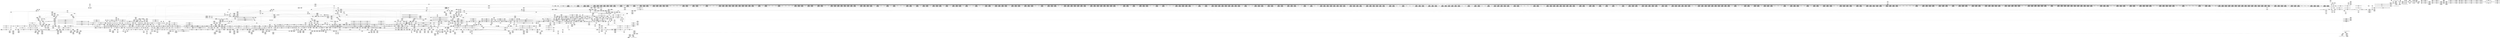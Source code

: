 digraph {
	CE0x4c6b3e0 [shape=record,shape=Mrecord,label="{CE0x4c6b3e0|rcu_read_lock:tmp|*SummSink*}"]
	CE0x4c816f0 [shape=record,shape=Mrecord,label="{CE0x4c816f0|2472:_%struct.cred*,_:_CRE_2040,2044_|*MultipleSource*|Function::task_sid&Arg::task::|Function::current_has_perm&Arg::tsk::|Function::selinux_task_getpgid&Arg::p::|security/selinux/hooks.c,208}"]
	CE0x4c83f50 [shape=record,shape=Mrecord,label="{CE0x4c83f50|2472:_%struct.cred*,_:_CRE_2152,2160_|*MultipleSource*|Function::task_sid&Arg::task::|Function::current_has_perm&Arg::tsk::|Function::selinux_task_getpgid&Arg::p::|security/selinux/hooks.c,208}"]
	CE0x4c912b0 [shape=record,shape=Mrecord,label="{CE0x4c912b0|2472:_%struct.cred*,_:_CRE_2904,2905_}"]
	CE0x6838950 [shape=record,shape=Mrecord,label="{CE0x6838950|current_has_perm:perms|Function::current_has_perm&Arg::perms::}"]
	CE0x4d2c890 [shape=record,shape=Mrecord,label="{CE0x4d2c890|i8*_undef|*Constant*|*SummSink*}"]
	CE0x4cf6dd0 [shape=record,shape=Mrecord,label="{CE0x4cf6dd0|i64*_getelementptr_inbounds_(_4_x_i64_,_4_x_i64_*___llvm_gcov_ctr133,_i64_0,_i64_1)|*Constant*|*SummSource*}"]
	CE0x4cd8b20 [shape=record,shape=Mrecord,label="{CE0x4cd8b20|i64*_getelementptr_inbounds_(_4_x_i64_,_4_x_i64_*___llvm_gcov_ctr135,_i64_0,_i64_1)|*Constant*|*SummSink*}"]
	CE0x4cab970 [shape=record,shape=Mrecord,label="{CE0x4cab970|2472:_%struct.cred*,_:_CRE_6648,6656_|*MultipleSource*|Function::task_sid&Arg::task::|Function::current_has_perm&Arg::tsk::|Function::selinux_task_getpgid&Arg::p::|security/selinux/hooks.c,208}"]
	CE0x4d415d0 [shape=record,shape=Mrecord,label="{CE0x4d415d0|_call_void___preempt_count_sub(i32_1)_#10,_!dbg_!27715|include/linux/rcupdate.h,244|*SummSource*}"]
	CE0x4cf32e0 [shape=record,shape=Mrecord,label="{CE0x4cf32e0|rcu_lock_acquire:tmp1}"]
	CE0x4c26100 [shape=record,shape=Mrecord,label="{CE0x4c26100|current_sid:do.body|*SummSource*}"]
	CE0x4cd1520 [shape=record,shape=Mrecord,label="{CE0x4cd1520|__preempt_count_add:do.body}"]
	CE0x4c47330 [shape=record,shape=Mrecord,label="{CE0x4c47330|2472:_%struct.cred*,_:_CRE_552,560_|*MultipleSource*|Function::task_sid&Arg::task::|Function::current_has_perm&Arg::tsk::|Function::selinux_task_getpgid&Arg::p::|security/selinux/hooks.c,208}"]
	CE0x4ca37a0 [shape=record,shape=Mrecord,label="{CE0x4ca37a0|2472:_%struct.cred*,_:_CRE_6325,6326_}"]
	CE0x6762260 [shape=record,shape=Mrecord,label="{CE0x6762260|current_has_perm:entry|*SummSink*}"]
	CE0x4c79090 [shape=record,shape=Mrecord,label="{CE0x4c79090|2472:_%struct.cred*,_:_CRE_664,672_|*MultipleSource*|Function::task_sid&Arg::task::|Function::current_has_perm&Arg::tsk::|Function::selinux_task_getpgid&Arg::p::|security/selinux/hooks.c,208}"]
	CE0x4c18f80 [shape=record,shape=Mrecord,label="{CE0x4c18f80|i64*_getelementptr_inbounds_(_11_x_i64_,_11_x_i64_*___llvm_gcov_ctr125,_i64_0,_i64_10)|*Constant*|*SummSource*}"]
	CE0x4d09960 [shape=record,shape=Mrecord,label="{CE0x4d09960|__rcu_read_unlock:entry|*SummSink*}"]
	CE0x4c2d330 [shape=record,shape=Mrecord,label="{CE0x4c2d330|2472:_%struct.cred*,_:_CRE_368,376_|*MultipleSource*|Function::task_sid&Arg::task::|Function::current_has_perm&Arg::tsk::|Function::selinux_task_getpgid&Arg::p::|security/selinux/hooks.c,208}"]
	CE0x4cfcc80 [shape=record,shape=Mrecord,label="{CE0x4cfcc80|rcu_read_unlock:tobool|include/linux/rcupdate.h,933}"]
	CE0x4d09570 [shape=record,shape=Mrecord,label="{CE0x4d09570|GLOBAL:__rcu_read_unlock|*Constant*|*SummSink*}"]
	CE0x4c45bd0 [shape=record,shape=Mrecord,label="{CE0x4c45bd0|current_sid:tmp18|security/selinux/hooks.c,218|*SummSource*}"]
	CE0x4d42630 [shape=record,shape=Mrecord,label="{CE0x4d42630|__preempt_count_sub:do.body|*SummSource*}"]
	CE0x4cf8920 [shape=record,shape=Mrecord,label="{CE0x4cf8920|rcu_lock_release:tmp2|*SummSource*}"]
	CE0x4c808b0 [shape=record,shape=Mrecord,label="{CE0x4c808b0|2472:_%struct.cred*,_:_CRE_1980,1984_|*MultipleSource*|Function::task_sid&Arg::task::|Function::current_has_perm&Arg::tsk::|Function::selinux_task_getpgid&Arg::p::|security/selinux/hooks.c,208}"]
	CE0x4c0a250 [shape=record,shape=Mrecord,label="{CE0x4c0a250|i64_3|*Constant*|*SummSource*}"]
	CE0x4c8d9b0 [shape=record,shape=Mrecord,label="{CE0x4c8d9b0|2472:_%struct.cred*,_:_CRE_2728,2736_|*MultipleSource*|Function::task_sid&Arg::task::|Function::current_has_perm&Arg::tsk::|Function::selinux_task_getpgid&Arg::p::|security/selinux/hooks.c,208}"]
	CE0x4c1b450 [shape=record,shape=Mrecord,label="{CE0x4c1b450|task_sid:land.lhs.true}"]
	CE0x4d2b6a0 [shape=record,shape=Mrecord,label="{CE0x4d2b6a0|rcu_lock_acquire:tmp7|*SummSink*}"]
	CE0x4d31fd0 [shape=record,shape=Mrecord,label="{CE0x4d31fd0|__rcu_read_unlock:tmp6|include/linux/rcupdate.h,245|*SummSource*}"]
	CE0x4c79b50 [shape=record,shape=Mrecord,label="{CE0x4c79b50|task_sid:tmp18|security/selinux/hooks.c,208}"]
	CE0x4c91e00 [shape=record,shape=Mrecord,label="{CE0x4c91e00|2472:_%struct.cred*,_:_CRE_2912,2913_}"]
	CE0x4d44720 [shape=record,shape=Mrecord,label="{CE0x4d44720|i32_0|*Constant*}"]
	CE0x4c62e00 [shape=record,shape=Mrecord,label="{CE0x4c62e00|rcu_read_lock:do.end|*SummSink*}"]
	CE0x4d02800 [shape=record,shape=Mrecord,label="{CE0x4d02800|rcu_read_unlock:tmp17|include/linux/rcupdate.h,933}"]
	CE0x4c23da0 [shape=record,shape=Mrecord,label="{CE0x4c23da0|i32_(i32,_i32,_i16,_i32,_%struct.common_audit_data*)*_bitcast_(i32_(i32,_i32,_i16,_i32,_%struct.common_audit_data.495*)*_avc_has_perm_to_i32_(i32,_i32,_i16,_i32,_%struct.common_audit_data*)*)|*Constant*}"]
	CE0x4c01910 [shape=record,shape=Mrecord,label="{CE0x4c01910|current_sid:land.lhs.true}"]
	CE0x4c89270 [shape=record,shape=Mrecord,label="{CE0x4c89270|2472:_%struct.cred*,_:_CRE_2522,2523_}"]
	CE0x4c04110 [shape=record,shape=Mrecord,label="{CE0x4c04110|current_sid:tmp15|security/selinux/hooks.c,218}"]
	CE0x4c0e1e0 [shape=record,shape=Mrecord,label="{CE0x4c0e1e0|get_current:tmp1|*SummSink*}"]
	CE0x4cb4ab0 [shape=record,shape=Mrecord,label="{CE0x4cb4ab0|task_sid:tmp24|security/selinux/hooks.c,208|*SummSource*}"]
	CE0x4c13d00 [shape=record,shape=Mrecord,label="{CE0x4c13d00|avc_has_perm:tclass|Function::avc_has_perm&Arg::tclass::}"]
	CE0x4caf6a0 [shape=record,shape=Mrecord,label="{CE0x4caf6a0|task_sid:tmp4|*LoadInst*|security/selinux/hooks.c,208|*SummSource*}"]
	CE0x4c7beb0 [shape=record,shape=Mrecord,label="{CE0x4c7beb0|2472:_%struct.cred*,_:_CRE_720,728_|*MultipleSource*|Function::task_sid&Arg::task::|Function::current_has_perm&Arg::tsk::|Function::selinux_task_getpgid&Arg::p::|security/selinux/hooks.c,208}"]
	CE0x4c848d0 [shape=record,shape=Mrecord,label="{CE0x4c848d0|2472:_%struct.cred*,_:_CRE_2248,2256_|*MultipleSource*|Function::task_sid&Arg::task::|Function::current_has_perm&Arg::tsk::|Function::selinux_task_getpgid&Arg::p::|security/selinux/hooks.c,208}"]
	CE0x4cc8bb0 [shape=record,shape=Mrecord,label="{CE0x4cc8bb0|task_sid:call|security/selinux/hooks.c,208|*SummSource*}"]
	CE0x4c9c700 [shape=record,shape=Mrecord,label="{CE0x4c9c700|2472:_%struct.cred*,_:_CRE_5936,5944_|*MultipleSource*|Function::task_sid&Arg::task::|Function::current_has_perm&Arg::tsk::|Function::selinux_task_getpgid&Arg::p::|security/selinux/hooks.c,208}"]
	CE0x4ccb550 [shape=record,shape=Mrecord,label="{CE0x4ccb550|__rcu_read_lock:bb|*SummSource*}"]
	CE0x4c68250 [shape=record,shape=Mrecord,label="{CE0x4c68250|rcu_read_lock:tmp3|*SummSink*}"]
	CE0x4d40b10 [shape=record,shape=Mrecord,label="{CE0x4d40b10|i64*_getelementptr_inbounds_(_4_x_i64_,_4_x_i64_*___llvm_gcov_ctr133,_i64_0,_i64_3)|*Constant*}"]
	CE0x4c86a10 [shape=record,shape=Mrecord,label="{CE0x4c86a10|2472:_%struct.cred*,_:_CRE_2360,2368_|*MultipleSource*|Function::task_sid&Arg::task::|Function::current_has_perm&Arg::tsk::|Function::selinux_task_getpgid&Arg::p::|security/selinux/hooks.c,208}"]
	CE0x4c4cbc0 [shape=record,shape=Mrecord,label="{CE0x4c4cbc0|rcu_read_lock:tobool|include/linux/rcupdate.h,882|*SummSource*}"]
	CE0x4ce1fd0 [shape=record,shape=Mrecord,label="{CE0x4ce1fd0|rcu_read_unlock:land.lhs.true2|*SummSource*}"]
	CE0x4c078a0 [shape=record,shape=Mrecord,label="{CE0x4c078a0|task_sid:entry|*SummSink*}"]
	CE0x4cab4b0 [shape=record,shape=Mrecord,label="{CE0x4cab4b0|2472:_%struct.cred*,_:_CRE_6640,6644_|*MultipleSource*|Function::task_sid&Arg::task::|Function::current_has_perm&Arg::tsk::|Function::selinux_task_getpgid&Arg::p::|security/selinux/hooks.c,208}"]
	CE0x4ce2ed0 [shape=record,shape=Mrecord,label="{CE0x4ce2ed0|_call_void_asm_sideeffect_,_memory_,_dirflag_,_fpsr_,_flags_()_#3,_!dbg_!27714,_!srcloc_!27715|include/linux/rcupdate.h,239}"]
	CE0x4d2dab0 [shape=record,shape=Mrecord,label="{CE0x4d2dab0|rcu_lock_release:tmp4|include/linux/rcupdate.h,423|*SummSink*}"]
	CE0x4c1e900 [shape=record,shape=Mrecord,label="{CE0x4c1e900|i64*_getelementptr_inbounds_(_2_x_i64_,_2_x_i64_*___llvm_gcov_ctr136,_i64_0,_i64_0)|*Constant*|*SummSink*}"]
	CE0x4d2fd30 [shape=record,shape=Mrecord,label="{CE0x4d2fd30|__preempt_count_sub:tmp}"]
	CE0x4cbeb90 [shape=record,shape=Mrecord,label="{CE0x4cbeb90|__preempt_count_add:tmp1}"]
	CE0x4d01b40 [shape=record,shape=Mrecord,label="{CE0x4d01b40|rcu_read_unlock:tmp16|include/linux/rcupdate.h,933|*SummSource*}"]
	CE0x4c26800 [shape=record,shape=Mrecord,label="{CE0x4c26800|current_has_perm:tmp|*SummSink*}"]
	CE0x4c94d80 [shape=record,shape=Mrecord,label="{CE0x4c94d80|2472:_%struct.cred*,_:_CRE_2952,2953_}"]
	CE0x4ca3c60 [shape=record,shape=Mrecord,label="{CE0x4ca3c60|2472:_%struct.cred*,_:_CRE_6329,6330_}"]
	CE0x4c5b320 [shape=record,shape=Mrecord,label="{CE0x4c5b320|2472:_%struct.cred*,_:_CRE_288,296_|*MultipleSource*|Function::task_sid&Arg::task::|Function::current_has_perm&Arg::tsk::|Function::selinux_task_getpgid&Arg::p::|security/selinux/hooks.c,208}"]
	CE0x4cfb240 [shape=record,shape=Mrecord,label="{CE0x4cfb240|i32_2|*Constant*|*SummSink*}"]
	CE0x4c94eb0 [shape=record,shape=Mrecord,label="{CE0x4c94eb0|2472:_%struct.cred*,_:_CRE_2953,2954_}"]
	CE0x4ccc230 [shape=record,shape=Mrecord,label="{CE0x4ccc230|rcu_lock_release:tmp3|*SummSink*}"]
	CE0x4c02cd0 [shape=record,shape=Mrecord,label="{CE0x4c02cd0|task_sid:do.body}"]
	CE0x4ccf2f0 [shape=record,shape=Mrecord,label="{CE0x4ccf2f0|__preempt_count_sub:tmp|*SummSource*}"]
	CE0x4d41c40 [shape=record,shape=Mrecord,label="{CE0x4d41c40|i64*_getelementptr_inbounds_(_4_x_i64_,_4_x_i64_*___llvm_gcov_ctr134,_i64_0,_i64_0)|*Constant*|*SummSink*}"]
	CE0x4c7b790 [shape=record,shape=Mrecord,label="{CE0x4c7b790|2472:_%struct.cred*,_:_CRE_700,701_}"]
	CE0x4ca5420 [shape=record,shape=Mrecord,label="{CE0x4ca5420|2472:_%struct.cred*,_:_CRE_6349,6350_}"]
	CE0x4ccc340 [shape=record,shape=Mrecord,label="{CE0x4ccc340|_call_void_mcount()_#3}"]
	CE0x4cd7ca0 [shape=record,shape=Mrecord,label="{CE0x4cd7ca0|i64*_getelementptr_inbounds_(_4_x_i64_,_4_x_i64_*___llvm_gcov_ctr130,_i64_0,_i64_0)|*Constant*}"]
	CE0x4c453c0 [shape=record,shape=Mrecord,label="{CE0x4c453c0|i64*_getelementptr_inbounds_(_11_x_i64_,_11_x_i64_*___llvm_gcov_ctr125,_i64_0,_i64_9)|*Constant*|*SummSink*}"]
	CE0x4c494e0 [shape=record,shape=Mrecord,label="{CE0x4c494e0|i32_22|*Constant*|*SummSink*}"]
	CE0x4bfed80 [shape=record,shape=Mrecord,label="{CE0x4bfed80|selinux_task_getpgid:bb}"]
	CE0x4ca4120 [shape=record,shape=Mrecord,label="{CE0x4ca4120|2472:_%struct.cred*,_:_CRE_6333,6334_}"]
	CE0x4cb8bb0 [shape=record,shape=Mrecord,label="{CE0x4cb8bb0|_ret_void,_!dbg_!27717|include/linux/rcupdate.h,240|*SummSource*}"]
	CE0x4c64450 [shape=record,shape=Mrecord,label="{CE0x4c64450|task_sid:tmp1|*SummSource*}"]
	CE0x4c0d680 [shape=record,shape=Mrecord,label="{CE0x4c0d680|i32_2048|*Constant*}"]
	CE0x4cc91e0 [shape=record,shape=Mrecord,label="{CE0x4cc91e0|task_sid:tmp5|security/selinux/hooks.c,208}"]
	CE0x4c368e0 [shape=record,shape=Mrecord,label="{CE0x4c368e0|rcu_read_lock:tmp6|include/linux/rcupdate.h,882}"]
	CE0x4c4d930 [shape=record,shape=Mrecord,label="{CE0x4c4d930|task_sid:do.end6}"]
	CE0x4d3db20 [shape=record,shape=Mrecord,label="{CE0x4d3db20|i64*_getelementptr_inbounds_(_4_x_i64_,_4_x_i64_*___llvm_gcov_ctr134,_i64_0,_i64_3)|*Constant*|*SummSink*}"]
	CE0x4c1f300 [shape=record,shape=Mrecord,label="{CE0x4c1f300|_call_void_lockdep_rcu_suspicious(i8*_getelementptr_inbounds_(_25_x_i8_,_25_x_i8_*_.str3,_i32_0,_i32_0),_i32_218,_i8*_getelementptr_inbounds_(_45_x_i8_,_45_x_i8_*_.str12,_i32_0,_i32_0))_#10,_!dbg_!27727|security/selinux/hooks.c,218|*SummSource*}"]
	CE0x4c20820 [shape=record,shape=Mrecord,label="{CE0x4c20820|current_sid:entry|*SummSource*}"]
	CE0x4c01010 [shape=record,shape=Mrecord,label="{CE0x4c01010|GLOBAL:lockdep_rcu_suspicious|*Constant*|*SummSink*}"]
	CE0x4cf46d0 [shape=record,shape=Mrecord,label="{CE0x4cf46d0|__preempt_count_add:val|Function::__preempt_count_add&Arg::val::|*SummSink*}"]
	CE0x4c2c0f0 [shape=record,shape=Mrecord,label="{CE0x4c2c0f0|0:_i8,_:_GCMR_current_sid.__warned_internal_global_i8_0,_section_.data.unlikely_,_align_1:_elem_0:default:}"]
	CE0x4c0e8a0 [shape=record,shape=Mrecord,label="{CE0x4c0e8a0|selinux_task_getpgid:tmp3}"]
	CE0x4c06460 [shape=record,shape=Mrecord,label="{CE0x4c06460|i64*_getelementptr_inbounds_(_2_x_i64_,_2_x_i64_*___llvm_gcov_ctr280,_i64_0,_i64_1)|*Constant*|*SummSink*}"]
	CE0x4ce4c20 [shape=record,shape=Mrecord,label="{CE0x4ce4c20|rcu_read_unlock:do.end}"]
	CE0x4ca0260 [shape=record,shape=Mrecord,label="{CE0x4ca0260|2472:_%struct.cred*,_:_CRE_6256,6264_|*MultipleSource*|Function::task_sid&Arg::task::|Function::current_has_perm&Arg::tsk::|Function::selinux_task_getpgid&Arg::p::|security/selinux/hooks.c,208}"]
	CE0x4ca38d0 [shape=record,shape=Mrecord,label="{CE0x4ca38d0|2472:_%struct.cred*,_:_CRE_6326,6327_}"]
	CE0x4cf15a0 [shape=record,shape=Mrecord,label="{CE0x4cf15a0|rcu_read_unlock:tmp9|include/linux/rcupdate.h,933|*SummSink*}"]
	CE0x4cc54d0 [shape=record,shape=Mrecord,label="{CE0x4cc54d0|task_sid:tmp26|security/selinux/hooks.c,208|*SummSink*}"]
	CE0x4c7a450 [shape=record,shape=Mrecord,label="{CE0x4c7a450|_call_void_lockdep_rcu_suspicious(i8*_getelementptr_inbounds_(_25_x_i8_,_25_x_i8_*_.str3,_i32_0,_i32_0),_i32_208,_i8*_getelementptr_inbounds_(_41_x_i8_,_41_x_i8_*_.str44,_i32_0,_i32_0))_#10,_!dbg_!27732|security/selinux/hooks.c,208}"]
	CE0x4c81200 [shape=record,shape=Mrecord,label="{CE0x4c81200|2472:_%struct.cred*,_:_CRE_2032,2036_|*MultipleSource*|Function::task_sid&Arg::task::|Function::current_has_perm&Arg::tsk::|Function::selinux_task_getpgid&Arg::p::|security/selinux/hooks.c,208}"]
	CE0x4d55890 [shape=record,shape=Mrecord,label="{CE0x4d55890|__preempt_count_sub:val|Function::__preempt_count_sub&Arg::val::|*SummSource*}"]
	CE0x4cd84c0 [shape=record,shape=Mrecord,label="{CE0x4cd84c0|__rcu_read_unlock:tmp|*SummSink*}"]
	CE0x4c4e410 [shape=record,shape=Mrecord,label="{CE0x4c4e410|i64*_getelementptr_inbounds_(_13_x_i64_,_13_x_i64_*___llvm_gcov_ctr126,_i64_0,_i64_0)|*Constant*}"]
	CE0x4cafef0 [shape=record,shape=Mrecord,label="{CE0x4cafef0|task_sid:tmp10|security/selinux/hooks.c,208|*SummSource*}"]
	CE0x4c326f0 [shape=record,shape=Mrecord,label="{CE0x4c326f0|2472:_%struct.cred*,_:_CRE_408,416_|*MultipleSource*|Function::task_sid&Arg::task::|Function::current_has_perm&Arg::tsk::|Function::selinux_task_getpgid&Arg::p::|security/selinux/hooks.c,208}"]
	CE0x4c94c50 [shape=record,shape=Mrecord,label="{CE0x4c94c50|2472:_%struct.cred*,_:_CRE_2951,2952_}"]
	CE0x4c792f0 [shape=record,shape=Mrecord,label="{CE0x4c792f0|2472:_%struct.cred*,_:_CRE_672,680_|*MultipleSource*|Function::task_sid&Arg::task::|Function::current_has_perm&Arg::tsk::|Function::selinux_task_getpgid&Arg::p::|security/selinux/hooks.c,208}"]
	CE0x4c238e0 [shape=record,shape=Mrecord,label="{CE0x4c238e0|current_sid:tmp6|security/selinux/hooks.c,218}"]
	CE0x4c9d570 [shape=record,shape=Mrecord,label="{CE0x4c9d570|2472:_%struct.cred*,_:_CRE_5984,5992_|*MultipleSource*|Function::task_sid&Arg::task::|Function::current_has_perm&Arg::tsk::|Function::selinux_task_getpgid&Arg::p::|security/selinux/hooks.c,208}"]
	CE0x4cb28d0 [shape=record,shape=Mrecord,label="{CE0x4cb28d0|task_sid:tmp15|security/selinux/hooks.c,208|*SummSink*}"]
	CE0x4d03bc0 [shape=record,shape=Mrecord,label="{CE0x4d03bc0|_call_void_lockdep_rcu_suspicious(i8*_getelementptr_inbounds_(_25_x_i8_,_25_x_i8_*_.str45,_i32_0,_i32_0),_i32_934,_i8*_getelementptr_inbounds_(_44_x_i8_,_44_x_i8_*_.str47,_i32_0,_i32_0))_#10,_!dbg_!27726|include/linux/rcupdate.h,933|*SummSource*}"]
	CE0x4c45fb0 [shape=record,shape=Mrecord,label="{CE0x4c45fb0|i64_0|*Constant*}"]
	CE0x4c27320 [shape=record,shape=Mrecord,label="{CE0x4c27320|2472:_%struct.cred*,_:_CRE_192,200_|*MultipleSource*|Function::task_sid&Arg::task::|Function::current_has_perm&Arg::tsk::|Function::selinux_task_getpgid&Arg::p::|security/selinux/hooks.c,208}"]
	CE0x4c4bb40 [shape=record,shape=Mrecord,label="{CE0x4c4bb40|i32_1|*Constant*|*SummSink*}"]
	CE0x4c9c960 [shape=record,shape=Mrecord,label="{CE0x4c9c960|2472:_%struct.cred*,_:_CRE_5944,5952_|*MultipleSource*|Function::task_sid&Arg::task::|Function::current_has_perm&Arg::tsk::|Function::selinux_task_getpgid&Arg::p::|security/selinux/hooks.c,208}"]
	CE0x4cd8530 [shape=record,shape=Mrecord,label="{CE0x4cd8530|__rcu_read_lock:tmp}"]
	CE0x4c97670 [shape=record,shape=Mrecord,label="{CE0x4c97670|2472:_%struct.cred*,_:_CRE_3024,3032_|*MultipleSource*|Function::task_sid&Arg::task::|Function::current_has_perm&Arg::tsk::|Function::selinux_task_getpgid&Arg::p::|security/selinux/hooks.c,208}"]
	CE0x4ca6680 [shape=record,shape=Mrecord,label="{CE0x4ca6680|2472:_%struct.cred*,_:_CRE_6384,6392_|*MultipleSource*|Function::task_sid&Arg::task::|Function::current_has_perm&Arg::tsk::|Function::selinux_task_getpgid&Arg::p::|security/selinux/hooks.c,208}"]
	CE0x4c106d0 [shape=record,shape=Mrecord,label="{CE0x4c106d0|current_sid:tmp1|*SummSource*}"]
	CE0x4cb4080 [shape=record,shape=Mrecord,label="{CE0x4cb4080|task_sid:tmp23|security/selinux/hooks.c,208|*SummSink*}"]
	CE0x4cb2000 [shape=record,shape=Mrecord,label="{CE0x4cb2000|i64_6|*Constant*|*SummSource*}"]
	CE0x4d04910 [shape=record,shape=Mrecord,label="{CE0x4d04910|i32_934|*Constant*|*SummSink*}"]
	CE0x4d07640 [shape=record,shape=Mrecord,label="{CE0x4d07640|rcu_read_unlock:tmp22|include/linux/rcupdate.h,935|*SummSink*}"]
	CE0x4c85250 [shape=record,shape=Mrecord,label="{CE0x4c85250|2472:_%struct.cred*,_:_CRE_2280,2288_|*MultipleSource*|Function::task_sid&Arg::task::|Function::current_has_perm&Arg::tsk::|Function::selinux_task_getpgid&Arg::p::|security/selinux/hooks.c,208}"]
	CE0x4c2ea20 [shape=record,shape=Mrecord,label="{CE0x4c2ea20|2472:_%struct.cred*,_:_CRE_304,312_|*MultipleSource*|Function::task_sid&Arg::task::|Function::current_has_perm&Arg::tsk::|Function::selinux_task_getpgid&Arg::p::|security/selinux/hooks.c,208}"]
	CE0x4ce5300 [shape=record,shape=Mrecord,label="{CE0x4ce5300|rcu_read_lock:tmp20|include/linux/rcupdate.h,882}"]
	CE0x4c7c1a0 [shape=record,shape=Mrecord,label="{CE0x4c7c1a0|2472:_%struct.cred*,_:_CRE_728,732_|*MultipleSource*|Function::task_sid&Arg::task::|Function::current_has_perm&Arg::tsk::|Function::selinux_task_getpgid&Arg::p::|security/selinux/hooks.c,208}"]
	CE0x4bfb780 [shape=record,shape=Mrecord,label="{CE0x4bfb780|i64*_getelementptr_inbounds_(_11_x_i64_,_11_x_i64_*___llvm_gcov_ctr125,_i64_0,_i64_0)|*Constant*|*SummSink*}"]
	CE0x4d3eec0 [shape=record,shape=Mrecord,label="{CE0x4d3eec0|__rcu_read_unlock:tmp|*SummSource*}"]
	CE0x4c1f8a0 [shape=record,shape=Mrecord,label="{CE0x4c1f8a0|current_sid:tmp7|security/selinux/hooks.c,218|*SummSource*}"]
	CE0x4c8aef0 [shape=record,shape=Mrecord,label="{CE0x4c8aef0|2472:_%struct.cred*,_:_CRE_2594,2596_|*MultipleSource*|Function::task_sid&Arg::task::|Function::current_has_perm&Arg::tsk::|Function::selinux_task_getpgid&Arg::p::|security/selinux/hooks.c,208}"]
	CE0x4c7abc0 [shape=record,shape=Mrecord,label="{CE0x4c7abc0|i32_208|*Constant*}"]
	CE0x4ce5120 [shape=record,shape=Mrecord,label="{CE0x4ce5120|rcu_read_lock:tmp19|include/linux/rcupdate.h,882|*SummSource*}"]
	CE0x4cf26d0 [shape=record,shape=Mrecord,label="{CE0x4cf26d0|rcu_read_unlock:tmp|*SummSink*}"]
	CE0x4ca7be0 [shape=record,shape=Mrecord,label="{CE0x4ca7be0|2472:_%struct.cred*,_:_CRE_6464,6472_|*MultipleSource*|Function::task_sid&Arg::task::|Function::current_has_perm&Arg::tsk::|Function::selinux_task_getpgid&Arg::p::|security/selinux/hooks.c,208}"]
	CE0x4cd0770 [shape=record,shape=Mrecord,label="{CE0x4cd0770|GLOBAL:__preempt_count|Global_var:__preempt_count}"]
	CE0x4c79fa0 [shape=record,shape=Mrecord,label="{CE0x4c79fa0|task_sid:tmp19|security/selinux/hooks.c,208}"]
	CE0x4c59520 [shape=record,shape=Mrecord,label="{CE0x4c59520|get_current:tmp2|*SummSource*}"]
	CE0x4cacfa0 [shape=record,shape=Mrecord,label="{CE0x4cacfa0|2472:_%struct.cred*,_:_CRE_10544,10548_|*MultipleSource*|Function::task_sid&Arg::task::|Function::current_has_perm&Arg::tsk::|Function::selinux_task_getpgid&Arg::p::|security/selinux/hooks.c,208}"]
	CE0x4c7c660 [shape=record,shape=Mrecord,label="{CE0x4c7c660|2472:_%struct.cred*,_:_CRE_744,760_|*MultipleSource*|Function::task_sid&Arg::task::|Function::current_has_perm&Arg::tsk::|Function::selinux_task_getpgid&Arg::p::|security/selinux/hooks.c,208}"]
	CE0x4c28a20 [shape=record,shape=Mrecord,label="{CE0x4c28a20|current_sid:tmp9|security/selinux/hooks.c,218}"]
	CE0x4c8d060 [shape=record,shape=Mrecord,label="{CE0x4c8d060|2472:_%struct.cred*,_:_CRE_2704,2712_|*MultipleSource*|Function::task_sid&Arg::task::|Function::current_has_perm&Arg::tsk::|Function::selinux_task_getpgid&Arg::p::|security/selinux/hooks.c,208}"]
	CE0x4cb1320 [shape=record,shape=Mrecord,label="{CE0x4cb1320|task_sid:tobool4|security/selinux/hooks.c,208|*SummSource*}"]
	CE0x4cd6090 [shape=record,shape=Mrecord,label="{CE0x4cd6090|__preempt_count_add:do.end|*SummSink*}"]
	CE0x4cf5600 [shape=record,shape=Mrecord,label="{CE0x4cf5600|rcu_lock_release:bb|*SummSource*}"]
	CE0x4ce2250 [shape=record,shape=Mrecord,label="{CE0x4ce2250|rcu_read_unlock:if.end}"]
	CE0x4c278f0 [shape=record,shape=Mrecord,label="{CE0x4c278f0|GLOBAL:current_task|Global_var:current_task}"]
	CE0x4ca95a0 [shape=record,shape=Mrecord,label="{CE0x4ca95a0|2472:_%struct.cred*,_:_CRE_6528,6536_|*MultipleSource*|Function::task_sid&Arg::task::|Function::current_has_perm&Arg::tsk::|Function::selinux_task_getpgid&Arg::p::|security/selinux/hooks.c,208}"]
	CE0x4cde820 [shape=record,shape=Mrecord,label="{CE0x4cde820|rcu_read_lock:tobool1|include/linux/rcupdate.h,882|*SummSource*}"]
	CE0x4c30100 [shape=record,shape=Mrecord,label="{CE0x4c30100|_call_void_mcount()_#3|*SummSource*}"]
	CE0x4d03cf0 [shape=record,shape=Mrecord,label="{CE0x4d03cf0|_call_void_lockdep_rcu_suspicious(i8*_getelementptr_inbounds_(_25_x_i8_,_25_x_i8_*_.str45,_i32_0,_i32_0),_i32_934,_i8*_getelementptr_inbounds_(_44_x_i8_,_44_x_i8_*_.str47,_i32_0,_i32_0))_#10,_!dbg_!27726|include/linux/rcupdate.h,933|*SummSink*}"]
	CE0x4c1ee50 [shape=record,shape=Mrecord,label="{CE0x4c1ee50|i8_1|*Constant*|*SummSink*}"]
	CE0x4c2a940 [shape=record,shape=Mrecord,label="{CE0x4c2a940|rcu_read_lock:tmp2|*SummSource*}"]
	CE0x4d05ee0 [shape=record,shape=Mrecord,label="{CE0x4d05ee0|rcu_read_unlock:tmp20|include/linux/rcupdate.h,933}"]
	CE0x4cb4ca0 [shape=record,shape=Mrecord,label="{CE0x4cb4ca0|task_sid:tmp26|security/selinux/hooks.c,208}"]
	CE0x4c635f0 [shape=record,shape=Mrecord,label="{CE0x4c635f0|_call_void_rcu_lock_acquire(%struct.lockdep_map*_rcu_lock_map)_#10,_!dbg_!27711|include/linux/rcupdate.h,881|*SummSink*}"]
	CE0x4c97440 [shape=record,shape=Mrecord,label="{CE0x4c97440|2472:_%struct.cred*,_:_CRE_3008,3024_|*MultipleSource*|Function::task_sid&Arg::task::|Function::current_has_perm&Arg::tsk::|Function::selinux_task_getpgid&Arg::p::|security/selinux/hooks.c,208}"]
	CE0x4d54080 [shape=record,shape=Mrecord,label="{CE0x4d54080|__preempt_count_sub:tmp4|./arch/x86/include/asm/preempt.h,77|*SummSource*}"]
	CE0x4c93e10 [shape=record,shape=Mrecord,label="{CE0x4c93e10|2472:_%struct.cred*,_:_CRE_2939,2940_}"]
	CE0x4c830e0 [shape=record,shape=Mrecord,label="{CE0x4c830e0|2472:_%struct.cred*,_:_CRE_2104,2112_|*MultipleSource*|Function::task_sid&Arg::task::|Function::current_has_perm&Arg::tsk::|Function::selinux_task_getpgid&Arg::p::|security/selinux/hooks.c,208}"]
	CE0x4c07d40 [shape=record,shape=Mrecord,label="{CE0x4c07d40|_ret_i32_%call7,_!dbg_!27749|security/selinux/hooks.c,210}"]
	CE0x4c31700 [shape=record,shape=Mrecord,label="{CE0x4c31700|current_sid:tobool|security/selinux/hooks.c,218|*SummSource*}"]
	CE0x4c1e550 [shape=record,shape=Mrecord,label="{CE0x4c1e550|current_sid:call|security/selinux/hooks.c,218|*SummSource*}"]
	CE0x4cd0150 [shape=record,shape=Mrecord,label="{CE0x4cd0150|__preempt_count_sub:entry}"]
	CE0x4cd9be0 [shape=record,shape=Mrecord,label="{CE0x4cd9be0|i64*_getelementptr_inbounds_(_4_x_i64_,_4_x_i64_*___llvm_gcov_ctr129,_i64_0,_i64_3)|*Constant*|*SummSource*}"]
	CE0x4c795c0 [shape=record,shape=Mrecord,label="{CE0x4c795c0|i64*_getelementptr_inbounds_(_13_x_i64_,_13_x_i64_*___llvm_gcov_ctr126,_i64_0,_i64_8)|*Constant*|*SummSource*}"]
	CE0x4cbfab0 [shape=record,shape=Mrecord,label="{CE0x4cbfab0|rcu_lock_acquire:tmp2}"]
	CE0x4d09060 [shape=record,shape=Mrecord,label="{CE0x4d09060|_call_void___rcu_read_unlock()_#10,_!dbg_!27734|include/linux/rcupdate.h,937}"]
	CE0x4c82760 [shape=record,shape=Mrecord,label="{CE0x4c82760|2472:_%struct.cred*,_:_CRE_2076,2080_|*MultipleSource*|Function::task_sid&Arg::task::|Function::current_has_perm&Arg::tsk::|Function::selinux_task_getpgid&Arg::p::|security/selinux/hooks.c,208}"]
	CE0x4cb0490 [shape=record,shape=Mrecord,label="{CE0x4cb0490|task_sid:tmp11|security/selinux/hooks.c,208|*SummSink*}"]
	CE0x4c5a020 [shape=record,shape=Mrecord,label="{CE0x4c5a020|task_sid:tmp2|*SummSink*}"]
	CE0x4c6c8e0 [shape=record,shape=Mrecord,label="{CE0x4c6c8e0|__rcu_read_lock:tmp1|*SummSink*}"]
	CE0x4cfb940 [shape=record,shape=Mrecord,label="{CE0x4cfb940|rcu_read_unlock:tobool1|include/linux/rcupdate.h,933|*SummSource*}"]
	CE0x4c6ad00 [shape=record,shape=Mrecord,label="{CE0x4c6ad00|task_sid:do.body|*SummSink*}"]
	CE0x4c01730 [shape=record,shape=Mrecord,label="{CE0x4c01730|current_sid:if.then}"]
	CE0x4c7ddc0 [shape=record,shape=Mrecord,label="{CE0x4c7ddc0|2472:_%struct.cred*,_:_CRE_1840,1844_|*MultipleSource*|Function::task_sid&Arg::task::|Function::current_has_perm&Arg::tsk::|Function::selinux_task_getpgid&Arg::p::|security/selinux/hooks.c,208}"]
	CE0x4c648a0 [shape=record,shape=Mrecord,label="{CE0x4c648a0|cred_sid:tmp2|*SummSource*}"]
	CE0x4c5f190 [shape=record,shape=Mrecord,label="{CE0x4c5f190|rcu_read_lock:if.end|*SummSink*}"]
	CE0x4ce2820 [shape=record,shape=Mrecord,label="{CE0x4ce2820|i64*_getelementptr_inbounds_(_11_x_i64_,_11_x_i64_*___llvm_gcov_ctr127,_i64_0,_i64_9)|*Constant*|*SummSink*}"]
	CE0x4c10c70 [shape=record,shape=Mrecord,label="{CE0x4c10c70|current_sid:tmp3}"]
	CE0x4c2a120 [shape=record,shape=Mrecord,label="{CE0x4c2a120|_call_void_rcu_read_lock()_#10,_!dbg_!27712|security/selinux/hooks.c,207|*SummSource*}"]
	CE0x4c6a7c0 [shape=record,shape=Mrecord,label="{CE0x4c6a7c0|task_sid:if.end}"]
	CE0x4cb9370 [shape=record,shape=Mrecord,label="{CE0x4cb9370|cred_sid:tmp5|security/selinux/hooks.c,196}"]
	CE0x4d302a0 [shape=record,shape=Mrecord,label="{CE0x4d302a0|__preempt_count_add:do.end}"]
	CE0x4c31280 [shape=record,shape=Mrecord,label="{CE0x4c31280|i64*_getelementptr_inbounds_(_11_x_i64_,_11_x_i64_*___llvm_gcov_ctr125,_i64_0,_i64_8)|*Constant*|*SummSource*}"]
	CE0x4c48dc0 [shape=record,shape=Mrecord,label="{CE0x4c48dc0|current_sid:tmp21|security/selinux/hooks.c,218}"]
	CE0x4c1cd70 [shape=record,shape=Mrecord,label="{CE0x4c1cd70|_call_void_mcount()_#3|*SummSink*}"]
	CE0x4cf16d0 [shape=record,shape=Mrecord,label="{CE0x4cf16d0|rcu_read_unlock:tmp10|include/linux/rcupdate.h,933}"]
	CE0x4c2d550 [shape=record,shape=Mrecord,label="{CE0x4c2d550|2472:_%struct.cred*,_:_CRE_376,384_|*MultipleSource*|Function::task_sid&Arg::task::|Function::current_has_perm&Arg::tsk::|Function::selinux_task_getpgid&Arg::p::|security/selinux/hooks.c,208}"]
	CE0x4ca2830 [shape=record,shape=Mrecord,label="{CE0x4ca2830|2472:_%struct.cred*,_:_CRE_6312,6313_}"]
	CE0x4c9c4a0 [shape=record,shape=Mrecord,label="{CE0x4c9c4a0|2472:_%struct.cred*,_:_CRE_5928,5936_|*MultipleSource*|Function::task_sid&Arg::task::|Function::current_has_perm&Arg::tsk::|Function::selinux_task_getpgid&Arg::p::|security/selinux/hooks.c,208}"]
	CE0x4cf9ad0 [shape=record,shape=Mrecord,label="{CE0x4cf9ad0|rcu_read_unlock:if.then}"]
	CE0x4cb3830 [shape=record,shape=Mrecord,label="{CE0x4cb3830|i64*_getelementptr_inbounds_(_13_x_i64_,_13_x_i64_*___llvm_gcov_ctr126,_i64_0,_i64_10)|*Constant*|*SummSource*}"]
	CE0x4d2da40 [shape=record,shape=Mrecord,label="{CE0x4d2da40|rcu_lock_release:tmp4|include/linux/rcupdate.h,423|*SummSource*}"]
	CE0x4d45b60 [shape=record,shape=Mrecord,label="{CE0x4d45b60|__rcu_read_unlock:tmp2|*SummSource*}"]
	CE0x4c8bad0 [shape=record,shape=Mrecord,label="{CE0x4c8bad0|2472:_%struct.cred*,_:_CRE_2616,2648_|*MultipleSource*|Function::task_sid&Arg::task::|Function::current_has_perm&Arg::tsk::|Function::selinux_task_getpgid&Arg::p::|security/selinux/hooks.c,208}"]
	CE0x4caea70 [shape=record,shape=Mrecord,label="{CE0x4caea70|2472:_%struct.cred*,_:_CRE_10616,10624_|*MultipleSource*|Function::task_sid&Arg::task::|Function::current_has_perm&Arg::tsk::|Function::selinux_task_getpgid&Arg::p::|security/selinux/hooks.c,208}"]
	CE0x4c08d50 [shape=record,shape=Mrecord,label="{CE0x4c08d50|2472:_%struct.cred*,_:_CRE_696,697_}"]
	CE0x4cdb740 [shape=record,shape=Mrecord,label="{CE0x4cdb740|rcu_read_unlock:call3|include/linux/rcupdate.h,933|*SummSink*}"]
	CE0x4c181e0 [shape=record,shape=Mrecord,label="{CE0x4c181e0|rcu_read_lock:tmp6|include/linux/rcupdate.h,882|*SummSource*}"]
	CE0x4c26e10 [shape=record,shape=Mrecord,label="{CE0x4c26e10|current_sid:tmp4|security/selinux/hooks.c,218}"]
	CE0x4c4edf0 [shape=record,shape=Mrecord,label="{CE0x4c4edf0|rcu_lock_acquire:entry|*SummSink*}"]
	CE0x4ca1660 [shape=record,shape=Mrecord,label="{CE0x4ca1660|2472:_%struct.cred*,_:_CRE_6297,6298_}"]
	CE0x4c45a70 [shape=record,shape=Mrecord,label="{CE0x4c45a70|current_sid:tmp18|security/selinux/hooks.c,218}"]
	CE0x4c02d40 [shape=record,shape=Mrecord,label="{CE0x4c02d40|task_sid:do.body|*SummSource*}"]
	CE0x4c5f840 [shape=record,shape=Mrecord,label="{CE0x4c5f840|rcu_read_lock:if.end}"]
	CE0x4cdecd0 [shape=record,shape=Mrecord,label="{CE0x4cdecd0|i64_4|*Constant*}"]
	"CONST[source:0(mediator),value:2(dynamic)][purpose:{subject}][SnkIdx:0]"
	CE0x4bfb590 [shape=record,shape=Mrecord,label="{CE0x4bfb590|i64*_getelementptr_inbounds_(_11_x_i64_,_11_x_i64_*___llvm_gcov_ctr125,_i64_0,_i64_0)|*Constant*|*SummSource*}"]
	CE0x4c08a50 [shape=record,shape=Mrecord,label="{CE0x4c08a50|2472:_%struct.cred*,_:_CRE_693,694_}"]
	CE0x4c8dc10 [shape=record,shape=Mrecord,label="{CE0x4c8dc10|2472:_%struct.cred*,_:_CRE_2736,2744_|*MultipleSource*|Function::task_sid&Arg::task::|Function::current_has_perm&Arg::tsk::|Function::selinux_task_getpgid&Arg::p::|security/selinux/hooks.c,208}"]
	CE0x4bfe780 [shape=record,shape=Mrecord,label="{CE0x4bfe780|selinux_task_getpgid:bb|*SummSink*}"]
	CE0x4c2a880 [shape=record,shape=Mrecord,label="{CE0x4c2a880|i64_0|*Constant*|*SummSink*}"]
	CE0x4c81de0 [shape=record,shape=Mrecord,label="{CE0x4c81de0|2472:_%struct.cred*,_:_CRE_2052,2056_|*MultipleSource*|Function::task_sid&Arg::task::|Function::current_has_perm&Arg::tsk::|Function::selinux_task_getpgid&Arg::p::|security/selinux/hooks.c,208}"]
	CE0x4cb5630 [shape=record,shape=Mrecord,label="{CE0x4cb5630|i32_208|*Constant*|*SummSource*}"]
	CE0x4c8ea20 [shape=record,shape=Mrecord,label="{CE0x4c8ea20|2472:_%struct.cred*,_:_CRE_2784,2792_|*MultipleSource*|Function::task_sid&Arg::task::|Function::current_has_perm&Arg::tsk::|Function::selinux_task_getpgid&Arg::p::|security/selinux/hooks.c,208}"]
	CE0x4d023f0 [shape=record,shape=Mrecord,label="{CE0x4d023f0|i64*_getelementptr_inbounds_(_11_x_i64_,_11_x_i64_*___llvm_gcov_ctr132,_i64_0,_i64_8)|*Constant*|*SummSink*}"]
	CE0x4c59c80 [shape=record,shape=Mrecord,label="{CE0x4c59c80|_call_void_mcount()_#3|*SummSource*}"]
	CE0x4ccf0e0 [shape=record,shape=Mrecord,label="{CE0x4ccf0e0|__preempt_count_sub:tmp1|*SummSink*}"]
	CE0x4ce74b0 [shape=record,shape=Mrecord,label="{CE0x4ce74b0|GLOBAL:__llvm_gcov_ctr127|Global_var:__llvm_gcov_ctr127}"]
	CE0x4d547a0 [shape=record,shape=Mrecord,label="{CE0x4d547a0|__preempt_count_add:tmp2|*SummSink*}"]
	CE0x4c92650 [shape=record,shape=Mrecord,label="{CE0x4c92650|2472:_%struct.cred*,_:_CRE_2919,2920_}"]
	CE0x4c96c60 [shape=record,shape=Mrecord,label="{CE0x4c96c60|2472:_%struct.cred*,_:_CRE_2984,2988_|*MultipleSource*|Function::task_sid&Arg::task::|Function::current_has_perm&Arg::tsk::|Function::selinux_task_getpgid&Arg::p::|security/selinux/hooks.c,208}"]
	CE0x4c9ed60 [shape=record,shape=Mrecord,label="{CE0x4c9ed60|2472:_%struct.cred*,_:_CRE_6192,6196_|*MultipleSource*|Function::task_sid&Arg::task::|Function::current_has_perm&Arg::tsk::|Function::selinux_task_getpgid&Arg::p::|security/selinux/hooks.c,208}"]
	CE0x4c05290 [shape=record,shape=Mrecord,label="{CE0x4c05290|current_sid:land.lhs.true2|*SummSource*}"]
	CE0x4c72910 [shape=record,shape=Mrecord,label="{CE0x4c72910|rcu_read_lock:tmp15|include/linux/rcupdate.h,882}"]
	CE0x4d04400 [shape=record,shape=Mrecord,label="{CE0x4d04400|i32_934|*Constant*}"]
	CE0x4cb21b0 [shape=record,shape=Mrecord,label="{CE0x4cb21b0|task_sid:tmp14|security/selinux/hooks.c,208}"]
	CE0x4c88430 [shape=record,shape=Mrecord,label="{CE0x4c88430|2472:_%struct.cred*,_:_CRE_2488,2504_|*MultipleSource*|Function::task_sid&Arg::task::|Function::current_has_perm&Arg::tsk::|Function::selinux_task_getpgid&Arg::p::|security/selinux/hooks.c,208}"]
	CE0x4c1d700 [shape=record,shape=Mrecord,label="{CE0x4c1d700|_ret_i32_%call,_!dbg_!27713|security/selinux/hooks.c,3579|*SummSink*}"]
	CE0x4c72d10 [shape=record,shape=Mrecord,label="{CE0x4c72d10|rcu_read_lock:tmp15|include/linux/rcupdate.h,882|*SummSink*}"]
	CE0x4c184b0 [shape=record,shape=Mrecord,label="{CE0x4c184b0|rcu_read_unlock:tmp11|include/linux/rcupdate.h,933|*SummSink*}"]
	CE0x4c91cd0 [shape=record,shape=Mrecord,label="{CE0x4c91cd0|2472:_%struct.cred*,_:_CRE_2911,2912_}"]
	CE0x4c95960 [shape=record,shape=Mrecord,label="{CE0x4c95960|2472:_%struct.cred*,_:_CRE_2962,2963_}"]
	CE0x4c906a0 [shape=record,shape=Mrecord,label="{CE0x4c906a0|2472:_%struct.cred*,_:_CRE_2876,2880_|*MultipleSource*|Function::task_sid&Arg::task::|Function::current_has_perm&Arg::tsk::|Function::selinux_task_getpgid&Arg::p::|security/selinux/hooks.c,208}"]
	CE0x4c722e0 [shape=record,shape=Mrecord,label="{CE0x4c722e0|rcu_read_lock:tmp13|include/linux/rcupdate.h,882|*SummSink*}"]
	CE0x4cfbc00 [shape=record,shape=Mrecord,label="{CE0x4cfbc00|rcu_read_unlock:tmp8|include/linux/rcupdate.h,933}"]
	CE0x4ca2cf0 [shape=record,shape=Mrecord,label="{CE0x4ca2cf0|2472:_%struct.cred*,_:_CRE_6316,6317_}"]
	CE0x4c8bd30 [shape=record,shape=Mrecord,label="{CE0x4c8bd30|2472:_%struct.cred*,_:_CRE_2648,2656_|*MultipleSource*|Function::task_sid&Arg::task::|Function::current_has_perm&Arg::tsk::|Function::selinux_task_getpgid&Arg::p::|security/selinux/hooks.c,208}"]
	CE0x4cb2e60 [shape=record,shape=Mrecord,label="{CE0x4cb2e60|i64*_getelementptr_inbounds_(_13_x_i64_,_13_x_i64_*___llvm_gcov_ctr126,_i64_0,_i64_8)|*Constant*}"]
	CE0x4c142e0 [shape=record,shape=Mrecord,label="{CE0x4c142e0|avc_has_perm:requested|Function::avc_has_perm&Arg::requested::|*SummSink*}"]
	CE0x4cd6a30 [shape=record,shape=Mrecord,label="{CE0x4cd6a30|GLOBAL:__preempt_count|Global_var:__preempt_count}"]
	CE0x4d40340 [shape=record,shape=Mrecord,label="{CE0x4d40340|GLOBAL:lock_release|*Constant*|*SummSource*}"]
	CE0x4c86060 [shape=record,shape=Mrecord,label="{CE0x4c86060|2472:_%struct.cred*,_:_CRE_2328,2336_|*MultipleSource*|Function::task_sid&Arg::task::|Function::current_has_perm&Arg::tsk::|Function::selinux_task_getpgid&Arg::p::|security/selinux/hooks.c,208}"]
	CE0x4c88d80 [shape=record,shape=Mrecord,label="{CE0x4c88d80|2472:_%struct.cred*,_:_CRE_2520,2521_}"]
	CE0x4c7e510 [shape=record,shape=Mrecord,label="{CE0x4c7e510|2472:_%struct.cred*,_:_CRE_1864,1872_|*MultipleSource*|Function::task_sid&Arg::task::|Function::current_has_perm&Arg::tsk::|Function::selinux_task_getpgid&Arg::p::|security/selinux/hooks.c,208}"]
	CE0x4c73630 [shape=record,shape=Mrecord,label="{CE0x4c73630|i64*_getelementptr_inbounds_(_11_x_i64_,_11_x_i64_*___llvm_gcov_ctr127,_i64_0,_i64_8)|*Constant*|*SummSource*}"]
	CE0x4d3b390 [shape=record,shape=Mrecord,label="{CE0x4d3b390|_call_void_mcount()_#3}"]
	CE0x4d32150 [shape=record,shape=Mrecord,label="{CE0x4d32150|__rcu_read_unlock:tmp6|include/linux/rcupdate.h,245|*SummSink*}"]
	CE0x4cfc660 [shape=record,shape=Mrecord,label="{CE0x4cfc660|rcu_read_unlock:bb}"]
	CE0x4d409b0 [shape=record,shape=Mrecord,label="{CE0x4d409b0|i64_ptrtoint_(i8*_blockaddress(_rcu_lock_release,_%__here)_to_i64)|*Constant*|*SummSource*}"]
	CE0x4c46480 [shape=record,shape=Mrecord,label="{CE0x4c46480|2472:_%struct.cred*,_:_CRE_496,504_|*MultipleSource*|Function::task_sid&Arg::task::|Function::current_has_perm&Arg::tsk::|Function::selinux_task_getpgid&Arg::p::|security/selinux/hooks.c,208}"]
	CE0x4c1b180 [shape=record,shape=Mrecord,label="{CE0x4c1b180|_ret_%struct.task_struct*_%tmp4,_!dbg_!27714|./arch/x86/include/asm/current.h,14|*SummSource*}"]
	CE0x4c7ee90 [shape=record,shape=Mrecord,label="{CE0x4c7ee90|2472:_%struct.cred*,_:_CRE_1896,1900_|*MultipleSource*|Function::task_sid&Arg::task::|Function::current_has_perm&Arg::tsk::|Function::selinux_task_getpgid&Arg::p::|security/selinux/hooks.c,208}"]
	CE0x4c9f8e0 [shape=record,shape=Mrecord,label="{CE0x4c9f8e0|2472:_%struct.cred*,_:_CRE_6224,6232_|*MultipleSource*|Function::task_sid&Arg::task::|Function::current_has_perm&Arg::tsk::|Function::selinux_task_getpgid&Arg::p::|security/selinux/hooks.c,208}"]
	CE0x4ca7980 [shape=record,shape=Mrecord,label="{CE0x4ca7980|2472:_%struct.cred*,_:_CRE_6456,6464_|*MultipleSource*|Function::task_sid&Arg::task::|Function::current_has_perm&Arg::tsk::|Function::selinux_task_getpgid&Arg::p::|security/selinux/hooks.c,208}"]
	CE0x4d54910 [shape=record,shape=Mrecord,label="{CE0x4d54910|__preempt_count_add:tmp3}"]
	CE0x4d41a20 [shape=record,shape=Mrecord,label="{CE0x4d41a20|__rcu_read_lock:tmp4|include/linux/rcupdate.h,239|*SummSource*}"]
	CE0x4cade40 [shape=record,shape=Mrecord,label="{CE0x4cade40|2472:_%struct.cred*,_:_CRE_10584,10592_|*MultipleSource*|Function::task_sid&Arg::task::|Function::current_has_perm&Arg::tsk::|Function::selinux_task_getpgid&Arg::p::|security/selinux/hooks.c,208}"]
	CE0x4c87820 [shape=record,shape=Mrecord,label="{CE0x4c87820|2472:_%struct.cred*,_:_CRE_2408,2416_|*MultipleSource*|Function::task_sid&Arg::task::|Function::current_has_perm&Arg::tsk::|Function::selinux_task_getpgid&Arg::p::|security/selinux/hooks.c,208}"]
	CE0x4c92d70 [shape=record,shape=Mrecord,label="{CE0x4c92d70|2472:_%struct.cred*,_:_CRE_2925,2926_}"]
	CE0x4c9eb00 [shape=record,shape=Mrecord,label="{CE0x4c9eb00|2472:_%struct.cred*,_:_CRE_6184,6192_|*MultipleSource*|Function::task_sid&Arg::task::|Function::current_has_perm&Arg::tsk::|Function::selinux_task_getpgid&Arg::p::|security/selinux/hooks.c,208}"]
	CE0x4c32b90 [shape=record,shape=Mrecord,label="{CE0x4c32b90|rcu_read_lock:if.then|*SummSource*}"]
	CE0x4c10240 [shape=record,shape=Mrecord,label="{CE0x4c10240|i64*_getelementptr_inbounds_(_11_x_i64_,_11_x_i64_*___llvm_gcov_ctr125,_i64_0,_i64_6)|*Constant*}"]
	CE0x4d05c80 [shape=record,shape=Mrecord,label="{CE0x4d05c80|rcu_read_unlock:tmp19|include/linux/rcupdate.h,933|*SummSource*}"]
	CE0x4cbf6e0 [shape=record,shape=Mrecord,label="{CE0x4cbf6e0|rcu_read_lock:tobool1|include/linux/rcupdate.h,882}"]
	CE0x4cd7fb0 [shape=record,shape=Mrecord,label="{CE0x4cd7fb0|_call_void_mcount()_#3|*SummSink*}"]
	CE0x4c95700 [shape=record,shape=Mrecord,label="{CE0x4c95700|2472:_%struct.cred*,_:_CRE_2960,2961_}"]
	CE0x4cb18d0 [shape=record,shape=Mrecord,label="{CE0x4cb18d0|i64_7|*Constant*}"]
	CE0x4cdea20 [shape=record,shape=Mrecord,label="{CE0x4cdea20|i64_5|*Constant*}"]
	CE0x4cdf5b0 [shape=record,shape=Mrecord,label="{CE0x4cdf5b0|GLOBAL:lockdep_rcu_suspicious|*Constant*}"]
	CE0x4c64830 [shape=record,shape=Mrecord,label="{CE0x4c64830|cred_sid:tmp2}"]
	CE0x4d440d0 [shape=record,shape=Mrecord,label="{CE0x4d440d0|_call_void_mcount()_#3|*SummSource*}"]
	CE0x4c72210 [shape=record,shape=Mrecord,label="{CE0x4c72210|rcu_read_lock:tmp14|include/linux/rcupdate.h,882}"]
	CE0x4ce2650 [shape=record,shape=Mrecord,label="{CE0x4ce2650|i64*_getelementptr_inbounds_(_11_x_i64_,_11_x_i64_*___llvm_gcov_ctr127,_i64_0,_i64_9)|*Constant*}"]
	CE0x4ce44c0 [shape=record,shape=Mrecord,label="{CE0x4ce44c0|rcu_read_unlock:tmp6|include/linux/rcupdate.h,933|*SummSink*}"]
	CE0x4c643e0 [shape=record,shape=Mrecord,label="{CE0x4c643e0|task_sid:tmp1}"]
	CE0x4c0abb0 [shape=record,shape=Mrecord,label="{CE0x4c0abb0|2472:_%struct.cred*,_:_CRE_352,360_|*MultipleSource*|Function::task_sid&Arg::task::|Function::current_has_perm&Arg::tsk::|Function::selinux_task_getpgid&Arg::p::|security/selinux/hooks.c,208}"]
	CE0x4ca2240 [shape=record,shape=Mrecord,label="{CE0x4ca2240|2472:_%struct.cred*,_:_CRE_6307,6308_}"]
	CE0x4d2fda0 [shape=record,shape=Mrecord,label="{CE0x4d2fda0|COLLAPSED:_GCMRE___llvm_gcov_ctr135_internal_global_4_x_i64_zeroinitializer:_elem_0:default:}"]
	CE0x4ce3920 [shape=record,shape=Mrecord,label="{CE0x4ce3920|_ret_void,_!dbg_!27719|./arch/x86/include/asm/preempt.h,73|*SummSink*}"]
	CE0x4bfbec0 [shape=record,shape=Mrecord,label="{CE0x4bfbec0|current_sid:tobool1|security/selinux/hooks.c,218|*SummSource*}"]
	CE0x4cf2ae0 [shape=record,shape=Mrecord,label="{CE0x4cf2ae0|rcu_lock_acquire:indirectgoto|*SummSink*}"]
	CE0x4c5b630 [shape=record,shape=Mrecord,label="{CE0x4c5b630|_ret_void,_!dbg_!27717|include/linux/rcupdate.h,419|*SummSink*}"]
	CE0x4c23b50 [shape=record,shape=Mrecord,label="{CE0x4c23b50|current_sid:tmp5|security/selinux/hooks.c,218|*SummSource*}"]
	CE0x4ccb260 [shape=record,shape=Mrecord,label="{CE0x4ccb260|task_sid:tmp9|security/selinux/hooks.c,208|*SummSink*}"]
	CE0x4ca0030 [shape=record,shape=Mrecord,label="{CE0x4ca0030|2472:_%struct.cred*,_:_CRE_6248,6256_|*MultipleSource*|Function::task_sid&Arg::task::|Function::current_has_perm&Arg::tsk::|Function::selinux_task_getpgid&Arg::p::|security/selinux/hooks.c,208}"]
	CE0x4d3cf10 [shape=record,shape=Mrecord,label="{CE0x4d3cf10|__rcu_read_unlock:do.body}"]
	CE0x4ca4970 [shape=record,shape=Mrecord,label="{CE0x4ca4970|2472:_%struct.cred*,_:_CRE_6340,6341_}"]
	CE0x4c6f2e0 [shape=record,shape=Mrecord,label="{CE0x4c6f2e0|2472:_%struct.cred*,_:_CRE_104,112_|*MultipleSource*|Function::task_sid&Arg::task::|Function::current_has_perm&Arg::tsk::|Function::selinux_task_getpgid&Arg::p::|security/selinux/hooks.c,208}"]
	CE0x4c33b50 [shape=record,shape=Mrecord,label="{CE0x4c33b50|current_sid:tmp11|security/selinux/hooks.c,218}"]
	CE0x4cd1690 [shape=record,shape=Mrecord,label="{CE0x4cd1690|__preempt_count_add:do.body|*SummSource*}"]
	CE0x4d03710 [shape=record,shape=Mrecord,label="{CE0x4d03710|rcu_read_unlock:tmp18|include/linux/rcupdate.h,933|*SummSink*}"]
	CE0x4ccf7c0 [shape=record,shape=Mrecord,label="{CE0x4ccf7c0|COLLAPSED:_GCMRE___llvm_gcov_ctr129_internal_global_4_x_i64_zeroinitializer:_elem_0:default:}"]
	CE0x4c0be20 [shape=record,shape=Mrecord,label="{CE0x4c0be20|_call_void_mcount()_#3|*SummSink*}"]
	CE0x4c36580 [shape=record,shape=Mrecord,label="{CE0x4c36580|GLOBAL:__llvm_gcov_ctr127|Global_var:__llvm_gcov_ctr127|*SummSink*}"]
	CE0x4c479d0 [shape=record,shape=Mrecord,label="{CE0x4c479d0|2472:_%struct.cred*,_:_CRE_576,584_|*MultipleSource*|Function::task_sid&Arg::task::|Function::current_has_perm&Arg::tsk::|Function::selinux_task_getpgid&Arg::p::|security/selinux/hooks.c,208}"]
	CE0x4cde8b0 [shape=record,shape=Mrecord,label="{CE0x4cde8b0|rcu_read_lock:tobool1|include/linux/rcupdate.h,882|*SummSink*}"]
	CE0x67622d0 [shape=record,shape=Mrecord,label="{CE0x67622d0|current_has_perm:tsk|Function::current_has_perm&Arg::tsk::}"]
	CE0x4c70540 [shape=record,shape=Mrecord,label="{CE0x4c70540|2472:_%struct.cred*,_:_CRE_128,136_|*MultipleSource*|Function::task_sid&Arg::task::|Function::current_has_perm&Arg::tsk::|Function::selinux_task_getpgid&Arg::p::|security/selinux/hooks.c,208}"]
	CE0x4c644c0 [shape=record,shape=Mrecord,label="{CE0x4c644c0|task_sid:tmp1|*SummSink*}"]
	CE0x4c2ff90 [shape=record,shape=Mrecord,label="{CE0x4c2ff90|current_sid:if.end|*SummSink*}"]
	CE0x4c19210 [shape=record,shape=Mrecord,label="{CE0x4c19210|current_sid:tmp20|security/selinux/hooks.c,218|*SummSource*}"]
	CE0x4ca1200 [shape=record,shape=Mrecord,label="{CE0x4ca1200|2472:_%struct.cred*,_:_CRE_6293,6294_}"]
	CE0x4c2b0b0 [shape=record,shape=Mrecord,label="{CE0x4c2b0b0|i32_77|*Constant*}"]
	CE0x4cc84c0 [shape=record,shape=Mrecord,label="{CE0x4cc84c0|get_current:bb|*SummSource*}"]
	CE0x4c8a250 [shape=record,shape=Mrecord,label="{CE0x4c8a250|2472:_%struct.cred*,_:_CRE_2536,2544_|*MultipleSource*|Function::task_sid&Arg::task::|Function::current_has_perm&Arg::tsk::|Function::selinux_task_getpgid&Arg::p::|security/selinux/hooks.c,208}"]
	CE0x4cdc440 [shape=record,shape=Mrecord,label="{CE0x4cdc440|cred_sid:tmp5|security/selinux/hooks.c,196|*SummSource*}"]
	CE0x4c21350 [shape=record,shape=Mrecord,label="{CE0x4c21350|GLOBAL:task_sid|*Constant*|*SummSink*}"]
	CE0x4cb0960 [shape=record,shape=Mrecord,label="{CE0x4cb0960|task_sid:call3|security/selinux/hooks.c,208}"]
	CE0x4c07c00 [shape=record,shape=Mrecord,label="{CE0x4c07c00|task_sid:task|Function::task_sid&Arg::task::|*SummSource*}"]
	CE0x4c48f40 [shape=record,shape=Mrecord,label="{CE0x4c48f40|current_sid:tmp21|security/selinux/hooks.c,218|*SummSource*}"]
	CE0x4ca9800 [shape=record,shape=Mrecord,label="{CE0x4ca9800|2472:_%struct.cred*,_:_CRE_6536,6544_|*MultipleSource*|Function::task_sid&Arg::task::|Function::current_has_perm&Arg::tsk::|Function::selinux_task_getpgid&Arg::p::|security/selinux/hooks.c,208}"]
	CE0x4d2d700 [shape=record,shape=Mrecord,label="{CE0x4d2d700|i64*_getelementptr_inbounds_(_4_x_i64_,_4_x_i64_*___llvm_gcov_ctr133,_i64_0,_i64_2)|*Constant*|*SummSource*}"]
	CE0x4c08ec0 [shape=record,shape=Mrecord,label="{CE0x4c08ec0|_ret_i32_%call7,_!dbg_!27749|security/selinux/hooks.c,210|*SummSource*}"]
	CE0x4c02ed0 [shape=record,shape=Mrecord,label="{CE0x4c02ed0|current_sid:do.end|*SummSink*}"]
	CE0x4c66b40 [shape=record,shape=Mrecord,label="{CE0x4c66b40|i64*_getelementptr_inbounds_(_11_x_i64_,_11_x_i64_*___llvm_gcov_ctr127,_i64_0,_i64_1)|*Constant*}"]
	CE0x4c8c910 [shape=record,shape=Mrecord,label="{CE0x4c8c910|2472:_%struct.cred*,_:_CRE_2688,2692_|*MultipleSource*|Function::task_sid&Arg::task::|Function::current_has_perm&Arg::tsk::|Function::selinux_task_getpgid&Arg::p::|security/selinux/hooks.c,208}"]
	CE0x4c7f840 [shape=record,shape=Mrecord,label="{CE0x4c7f840|2472:_%struct.cred*,_:_CRE_1928,1936_|*MultipleSource*|Function::task_sid&Arg::task::|Function::current_has_perm&Arg::tsk::|Function::selinux_task_getpgid&Arg::p::|security/selinux/hooks.c,208}"]
	CE0x4cc6670 [shape=record,shape=Mrecord,label="{CE0x4cc6670|cred_sid:entry}"]
	CE0x4c99c40 [shape=record,shape=Mrecord,label="{CE0x4c99c40|2472:_%struct.cred*,_:_CRE_3136,3140_|*MultipleSource*|Function::task_sid&Arg::task::|Function::current_has_perm&Arg::tsk::|Function::selinux_task_getpgid&Arg::p::|security/selinux/hooks.c,208}"]
	CE0x4ca5ed0 [shape=record,shape=Mrecord,label="{CE0x4ca5ed0|2472:_%struct.cred*,_:_CRE_6358,6359_}"]
	CE0x4cd7f10 [shape=record,shape=Mrecord,label="{CE0x4cd7f10|_call_void_mcount()_#3|*SummSource*}"]
	CE0x4cf59c0 [shape=record,shape=Mrecord,label="{CE0x4cf59c0|rcu_read_unlock:tmp|*SummSource*}"]
	CE0x4ccd2a0 [shape=record,shape=Mrecord,label="{CE0x4ccd2a0|i64*_getelementptr_inbounds_(_4_x_i64_,_4_x_i64_*___llvm_gcov_ctr128,_i64_0,_i64_0)|*Constant*|*SummSource*}"]
	CE0x4c1b380 [shape=record,shape=Mrecord,label="{CE0x4c1b380|task_sid:do.body5|*SummSink*}"]
	CE0x4cc8de0 [shape=record,shape=Mrecord,label="{CE0x4cc8de0|task_sid:tobool|security/selinux/hooks.c,208}"]
	CE0x4c30610 [shape=record,shape=Mrecord,label="{CE0x4c30610|i32_0|*Constant*|*SummSource*}"]
	CE0x4cdc4b0 [shape=record,shape=Mrecord,label="{CE0x4cdc4b0|cred_sid:tmp5|security/selinux/hooks.c,196|*SummSink*}"]
	CE0x4c25ff0 [shape=record,shape=Mrecord,label="{CE0x4c25ff0|current_sid:land.lhs.true|*SummSink*}"]
	CE0x4cdafb0 [shape=record,shape=Mrecord,label="{CE0x4cdafb0|rcu_lock_release:__here|*SummSource*}"]
	CE0x4c63720 [shape=record,shape=Mrecord,label="{CE0x4c63720|rcu_lock_acquire:entry}"]
	CE0x4c1a6b0 [shape=record,shape=Mrecord,label="{CE0x4c1a6b0|task_sid:tmp3|*SummSource*}"]
	CE0x4c73d80 [shape=record,shape=Mrecord,label="{CE0x4c73d80|rcu_read_lock:tmp17|include/linux/rcupdate.h,882|*SummSink*}"]
	CE0x4cafa80 [shape=record,shape=Mrecord,label="{CE0x4cafa80|task_sid:tmp10|security/selinux/hooks.c,208}"]
	CE0x4c94fe0 [shape=record,shape=Mrecord,label="{CE0x4c94fe0|2472:_%struct.cred*,_:_CRE_2954,2955_}"]
	CE0x4d7ea90 [shape=record,shape=Mrecord,label="{CE0x4d7ea90|__preempt_count_sub:tmp2}"]
	CE0x4c46040 [shape=record,shape=Mrecord,label="{CE0x4c46040|i64_2|*Constant*}"]
	CE0x4ca32e0 [shape=record,shape=Mrecord,label="{CE0x4ca32e0|2472:_%struct.cred*,_:_CRE_6321,6322_}"]
	CE0x4ca4380 [shape=record,shape=Mrecord,label="{CE0x4ca4380|2472:_%struct.cred*,_:_CRE_6335,6336_}"]
	CE0x4c7e9d0 [shape=record,shape=Mrecord,label="{CE0x4c7e9d0|2472:_%struct.cred*,_:_CRE_1880,1888_|*MultipleSource*|Function::task_sid&Arg::task::|Function::current_has_perm&Arg::tsk::|Function::selinux_task_getpgid&Arg::p::|security/selinux/hooks.c,208}"]
	CE0x4d09ee0 [shape=record,shape=Mrecord,label="{CE0x4d09ee0|_ret_void,_!dbg_!27717|include/linux/rcupdate.h,245|*SummSource*}"]
	CE0x4c96a00 [shape=record,shape=Mrecord,label="{CE0x4c96a00|2472:_%struct.cred*,_:_CRE_2976,2980_|*MultipleSource*|Function::task_sid&Arg::task::|Function::current_has_perm&Arg::tsk::|Function::selinux_task_getpgid&Arg::p::|security/selinux/hooks.c,208}"]
	CE0x4c04e70 [shape=record,shape=Mrecord,label="{CE0x4c04e70|avc_has_perm:auditdata|Function::avc_has_perm&Arg::auditdata::|*SummSource*}"]
	CE0x4c5c160 [shape=record,shape=Mrecord,label="{CE0x4c5c160|get_current:tmp3}"]
	CE0x4c30060 [shape=record,shape=Mrecord,label="{CE0x4c30060|i64*_getelementptr_inbounds_(_11_x_i64_,_11_x_i64_*___llvm_gcov_ctr125,_i64_0,_i64_0)|*Constant*}"]
	CE0x4c5d5a0 [shape=record,shape=Mrecord,label="{CE0x4c5d5a0|rcu_read_lock:call3|include/linux/rcupdate.h,882}"]
	CE0x4c06ca0 [shape=record,shape=Mrecord,label="{CE0x4c06ca0|selinux_task_getpgid:tmp3|*SummSink*}"]
	CE0x4c18b00 [shape=record,shape=Mrecord,label="{CE0x4c18b00|rcu_read_unlock:call3|include/linux/rcupdate.h,933}"]
	CE0x4cd6170 [shape=record,shape=Mrecord,label="{CE0x4cd6170|i64_1|*Constant*}"]
	CE0x4ce7230 [shape=record,shape=Mrecord,label="{CE0x4ce7230|rcu_read_lock:tmp4|include/linux/rcupdate.h,882|*SummSink*}"]
	CE0x4ca51c0 [shape=record,shape=Mrecord,label="{CE0x4ca51c0|2472:_%struct.cred*,_:_CRE_6347,6348_}"]
	CE0x4caf1c0 [shape=record,shape=Mrecord,label="{CE0x4caf1c0|2472:_%struct.cred*,_:_CRE_10632,10640_|*MultipleSource*|Function::task_sid&Arg::task::|Function::current_has_perm&Arg::tsk::|Function::selinux_task_getpgid&Arg::p::|security/selinux/hooks.c,208}"]
	CE0x4cb5d70 [shape=record,shape=Mrecord,label="{CE0x4cb5d70|i8*_getelementptr_inbounds_(_41_x_i8_,_41_x_i8_*_.str44,_i32_0,_i32_0)|*Constant*}"]
	CE0x4cae800 [shape=record,shape=Mrecord,label="{CE0x4cae800|2472:_%struct.cred*,_:_CRE_10608,10609_|*MultipleSource*|Function::task_sid&Arg::task::|Function::current_has_perm&Arg::tsk::|Function::selinux_task_getpgid&Arg::p::|security/selinux/hooks.c,208}"]
	CE0x4c936f0 [shape=record,shape=Mrecord,label="{CE0x4c936f0|2472:_%struct.cred*,_:_CRE_2933,2934_}"]
	CE0x4ce1f40 [shape=record,shape=Mrecord,label="{CE0x4ce1f40|rcu_read_unlock:land.lhs.true2}"]
	CE0x4c7b690 [shape=record,shape=Mrecord,label="{CE0x4c7b690|2472:_%struct.cred*,_:_CRE_699,700_}"]
	CE0x4cac090 [shape=record,shape=Mrecord,label="{CE0x4cac090|2472:_%struct.cred*,_:_CRE_6664,6668_|*MultipleSource*|Function::task_sid&Arg::task::|Function::current_has_perm&Arg::tsk::|Function::selinux_task_getpgid&Arg::p::|security/selinux/hooks.c,208}"]
	CE0x4c1d5a0 [shape=record,shape=Mrecord,label="{CE0x4c1d5a0|_call_void_mcount()_#3|*SummSink*}"]
	CE0x4ccc720 [shape=record,shape=Mrecord,label="{CE0x4ccc720|_call_void_lock_acquire(%struct.lockdep_map*_%map,_i32_0,_i32_0,_i32_2,_i32_0,_%struct.lockdep_map*_null,_i64_ptrtoint_(i8*_blockaddress(_rcu_lock_acquire,_%__here)_to_i64))_#10,_!dbg_!27716|include/linux/rcupdate.h,418}"]
	CE0x4c4d340 [shape=record,shape=Mrecord,label="{CE0x4c4d340|current_sid:tmp24|security/selinux/hooks.c,220|*SummSource*}"]
	CE0x4ce0480 [shape=record,shape=Mrecord,label="{CE0x4ce0480|rcu_read_lock:tmp21|include/linux/rcupdate.h,884|*SummSink*}"]
	CE0x4cb3d30 [shape=record,shape=Mrecord,label="{CE0x4cb3d30|task_sid:tmp23|security/selinux/hooks.c,208|*SummSource*}"]
	CE0x4d3cc30 [shape=record,shape=Mrecord,label="{CE0x4d3cc30|i8*_undef|*Constant*}"]
	CE0x4c92520 [shape=record,shape=Mrecord,label="{CE0x4c92520|2472:_%struct.cred*,_:_CRE_2918,2919_}"]
	CE0x4c94400 [shape=record,shape=Mrecord,label="{CE0x4c94400|2472:_%struct.cred*,_:_CRE_2944,2945_}"]
	CE0x4c92060 [shape=record,shape=Mrecord,label="{CE0x4c92060|2472:_%struct.cred*,_:_CRE_2914,2915_}"]
	CE0x4d42c50 [shape=record,shape=Mrecord,label="{CE0x4d42c50|i64*_getelementptr_inbounds_(_4_x_i64_,_4_x_i64_*___llvm_gcov_ctr129,_i64_0,_i64_1)|*Constant*}"]
	CE0x4c7cd80 [shape=record,shape=Mrecord,label="{CE0x4c7cd80|2472:_%struct.cred*,_:_CRE_772,776_|*MultipleSource*|Function::task_sid&Arg::task::|Function::current_has_perm&Arg::tsk::|Function::selinux_task_getpgid&Arg::p::|security/selinux/hooks.c,208}"]
	CE0x4c7e770 [shape=record,shape=Mrecord,label="{CE0x4c7e770|2472:_%struct.cred*,_:_CRE_1872,1880_|*MultipleSource*|Function::task_sid&Arg::task::|Function::current_has_perm&Arg::tsk::|Function::selinux_task_getpgid&Arg::p::|security/selinux/hooks.c,208}"]
	"CONST[source:1(input),value:2(dynamic)][purpose:{object}][SrcIdx:1]"
	CE0x4c46ef0 [shape=record,shape=Mrecord,label="{CE0x4c46ef0|2472:_%struct.cred*,_:_CRE_536,544_|*MultipleSource*|Function::task_sid&Arg::task::|Function::current_has_perm&Arg::tsk::|Function::selinux_task_getpgid&Arg::p::|security/selinux/hooks.c,208}"]
	CE0x4c741e0 [shape=record,shape=Mrecord,label="{CE0x4c741e0|rcu_read_lock:tmp18|include/linux/rcupdate.h,882|*SummSource*}"]
	CE0x4d54590 [shape=record,shape=Mrecord,label="{CE0x4d54590|i64*_getelementptr_inbounds_(_4_x_i64_,_4_x_i64_*___llvm_gcov_ctr129,_i64_0,_i64_1)|*Constant*|*SummSource*}"]
	CE0x4c2cb70 [shape=record,shape=Mrecord,label="{CE0x4c2cb70|rcu_read_lock:entry|*SummSink*}"]
	CE0x4d32320 [shape=record,shape=Mrecord,label="{CE0x4d32320|__preempt_count_add:bb}"]
	CE0x4ccbb60 [shape=record,shape=Mrecord,label="{CE0x4ccbb60|__rcu_read_unlock:tmp3|*SummSource*}"]
	CE0x4c31cd0 [shape=record,shape=Mrecord,label="{CE0x4c31cd0|rcu_read_lock:tobool|include/linux/rcupdate.h,882}"]
	CE0x4c90900 [shape=record,shape=Mrecord,label="{CE0x4c90900|2472:_%struct.cred*,_:_CRE_2880,2884_|*MultipleSource*|Function::task_sid&Arg::task::|Function::current_has_perm&Arg::tsk::|Function::selinux_task_getpgid&Arg::p::|security/selinux/hooks.c,208}"]
	CE0x4c6cb80 [shape=record,shape=Mrecord,label="{CE0x4c6cb80|i64*_getelementptr_inbounds_(_2_x_i64_,_2_x_i64_*___llvm_gcov_ctr98,_i64_0,_i64_1)|*Constant*}"]
	CE0x4c784b0 [shape=record,shape=Mrecord,label="{CE0x4c784b0|2472:_%struct.cred*,_:_CRE_640,644_|*MultipleSource*|Function::task_sid&Arg::task::|Function::current_has_perm&Arg::tsk::|Function::selinux_task_getpgid&Arg::p::|security/selinux/hooks.c,208}"]
	CE0x4c050b0 [shape=record,shape=Mrecord,label="{CE0x4c050b0|_ret_i32_%retval.0,_!dbg_!27728|security/selinux/avc.c,775|*SummSink*}"]
	CE0x4c670b0 [shape=record,shape=Mrecord,label="{CE0x4c670b0|i64*_getelementptr_inbounds_(_11_x_i64_,_11_x_i64_*___llvm_gcov_ctr127,_i64_0,_i64_1)|*Constant*|*SummSink*}"]
	CE0x4c77ff0 [shape=record,shape=Mrecord,label="{CE0x4c77ff0|2472:_%struct.cred*,_:_CRE_624,632_|*MultipleSource*|Function::task_sid&Arg::task::|Function::current_has_perm&Arg::tsk::|Function::selinux_task_getpgid&Arg::p::|security/selinux/hooks.c,208}"]
	CE0x4c8c6b0 [shape=record,shape=Mrecord,label="{CE0x4c8c6b0|2472:_%struct.cred*,_:_CRE_2680,2688_|*MultipleSource*|Function::task_sid&Arg::task::|Function::current_has_perm&Arg::tsk::|Function::selinux_task_getpgid&Arg::p::|security/selinux/hooks.c,208}"]
	CE0x4c131c0 [shape=record,shape=Mrecord,label="{CE0x4c131c0|avc_has_perm:ssid|Function::avc_has_perm&Arg::ssid::|*SummSource*}"]
	CE0x4c1fff0 [shape=record,shape=Mrecord,label="{CE0x4c1fff0|_ret_i32_%call2,_!dbg_!27718|security/selinux/hooks.c,1544}"]
	CE0x4c35a10 [shape=record,shape=Mrecord,label="{CE0x4c35a10|cred_sid:tmp4|*LoadInst*|security/selinux/hooks.c,196|*SummSource*}"]
	CE0x4c288b0 [shape=record,shape=Mrecord,label="{CE0x4c288b0|i64_4|*Constant*|*SummSource*}"]
	CE0x4ca89c0 [shape=record,shape=Mrecord,label="{CE0x4ca89c0|2472:_%struct.cred*,_:_CRE_6488,6492_|*MultipleSource*|Function::task_sid&Arg::task::|Function::current_has_perm&Arg::tsk::|Function::selinux_task_getpgid&Arg::p::|security/selinux/hooks.c,208}"]
	CE0x4c47110 [shape=record,shape=Mrecord,label="{CE0x4c47110|2472:_%struct.cred*,_:_CRE_544,552_|*MultipleSource*|Function::task_sid&Arg::task::|Function::current_has_perm&Arg::tsk::|Function::selinux_task_getpgid&Arg::p::|security/selinux/hooks.c,208}"]
	CE0x4c6fd20 [shape=record,shape=Mrecord,label="{CE0x4c6fd20|2472:_%struct.cred*,_:_CRE_176,184_|*MultipleSource*|Function::task_sid&Arg::task::|Function::current_has_perm&Arg::tsk::|Function::selinux_task_getpgid&Arg::p::|security/selinux/hooks.c,208}"]
	CE0x4c78710 [shape=record,shape=Mrecord,label="{CE0x4c78710|2472:_%struct.cred*,_:_CRE_644,648_|*MultipleSource*|Function::task_sid&Arg::task::|Function::current_has_perm&Arg::tsk::|Function::selinux_task_getpgid&Arg::p::|security/selinux/hooks.c,208}"]
	CE0x4cf4460 [shape=record,shape=Mrecord,label="{CE0x4cf4460|_ret_void,_!dbg_!27719|./arch/x86/include/asm/preempt.h,73}"]
	CE0x4c92c40 [shape=record,shape=Mrecord,label="{CE0x4c92c40|2472:_%struct.cred*,_:_CRE_2924,2925_}"]
	CE0x4c82e80 [shape=record,shape=Mrecord,label="{CE0x4c82e80|2472:_%struct.cred*,_:_CRE_2096,2104_|*MultipleSource*|Function::task_sid&Arg::task::|Function::current_has_perm&Arg::tsk::|Function::selinux_task_getpgid&Arg::p::|security/selinux/hooks.c,208}"]
	CE0x4cb1e80 [shape=record,shape=Mrecord,label="{CE0x4cb1e80|task_sid:tmp14|security/selinux/hooks.c,208|*SummSink*}"]
	CE0x4ce6e90 [shape=record,shape=Mrecord,label="{CE0x4ce6e90|rcu_read_unlock:tmp4|include/linux/rcupdate.h,933|*SummSource*}"]
	CE0x4c941a0 [shape=record,shape=Mrecord,label="{CE0x4c941a0|2472:_%struct.cred*,_:_CRE_2942,2943_}"]
	CE0x4cf66a0 [shape=record,shape=Mrecord,label="{CE0x4cf66a0|GLOBAL:__preempt_count_add|*Constant*|*SummSource*}"]
	CE0x4ca9a60 [shape=record,shape=Mrecord,label="{CE0x4ca9a60|2472:_%struct.cred*,_:_CRE_6544,6552_|*MultipleSource*|Function::task_sid&Arg::task::|Function::current_has_perm&Arg::tsk::|Function::selinux_task_getpgid&Arg::p::|security/selinux/hooks.c,208}"]
	CE0x4c95830 [shape=record,shape=Mrecord,label="{CE0x4c95830|2472:_%struct.cred*,_:_CRE_2961,2962_}"]
	CE0x4c31ab0 [shape=record,shape=Mrecord,label="{CE0x4c31ab0|current_sid:sid|security/selinux/hooks.c,220}"]
	CE0x4cb3500 [shape=record,shape=Mrecord,label="{CE0x4cb3500|task_sid:tmp23|security/selinux/hooks.c,208}"]
	CE0x4d2b630 [shape=record,shape=Mrecord,label="{CE0x4d2b630|rcu_lock_acquire:tmp7|*SummSource*}"]
	CE0x4cc75e0 [shape=record,shape=Mrecord,label="{CE0x4cc75e0|_call_void_rcu_read_unlock()_#10,_!dbg_!27748|security/selinux/hooks.c,209|*SummSource*}"]
	CE0x4c04c60 [shape=record,shape=Mrecord,label="{CE0x4c04c60|_ret_i32_%retval.0,_!dbg_!27728|security/selinux/avc.c,775}"]
	CE0x4d07bb0 [shape=record,shape=Mrecord,label="{CE0x4d07bb0|_call_void_rcu_lock_release(%struct.lockdep_map*_rcu_lock_map)_#10,_!dbg_!27733|include/linux/rcupdate.h,935|*SummSink*}"]
	CE0x4c2ac40 [shape=record,shape=Mrecord,label="{CE0x4c2ac40|rcu_read_lock:tmp3}"]
	CE0x4d3e280 [shape=record,shape=Mrecord,label="{CE0x4d3e280|i64*_getelementptr_inbounds_(_4_x_i64_,_4_x_i64_*___llvm_gcov_ctr133,_i64_0,_i64_2)|*Constant*}"]
	CE0x4c94660 [shape=record,shape=Mrecord,label="{CE0x4c94660|2472:_%struct.cred*,_:_CRE_2946,2947_}"]
	CE0x4d559a0 [shape=record,shape=Mrecord,label="{CE0x4d559a0|__preempt_count_sub:val|Function::__preempt_count_sub&Arg::val::|*SummSink*}"]
	CE0x4ca58e0 [shape=record,shape=Mrecord,label="{CE0x4ca58e0|2472:_%struct.cred*,_:_CRE_6353,6354_}"]
	CE0x4c85940 [shape=record,shape=Mrecord,label="{CE0x4c85940|2472:_%struct.cred*,_:_CRE_2304,2312_|*MultipleSource*|Function::task_sid&Arg::task::|Function::current_has_perm&Arg::tsk::|Function::selinux_task_getpgid&Arg::p::|security/selinux/hooks.c,208}"]
	CE0x4cd0700 [shape=record,shape=Mrecord,label="{CE0x4cd0700|GLOBAL:__preempt_count|Global_var:__preempt_count|*SummSource*}"]
	CE0x4c35eb0 [shape=record,shape=Mrecord,label="{CE0x4c35eb0|rcu_read_lock:tmp}"]
	CE0x4c968d0 [shape=record,shape=Mrecord,label="{CE0x4c968d0|2472:_%struct.cred*,_:_CRE_2975,2976_}"]
	CE0x4ce75e0 [shape=record,shape=Mrecord,label="{CE0x4ce75e0|GLOBAL:__llvm_gcov_ctr127|Global_var:__llvm_gcov_ctr127|*SummSource*}"]
	CE0x4c11580 [shape=record,shape=Mrecord,label="{CE0x4c11580|_ret_i32_%call,_!dbg_!27713|security/selinux/hooks.c,3579|*SummSource*}"]
	CE0x4cff940 [shape=record,shape=Mrecord,label="{CE0x4cff940|_call_void___preempt_count_add(i32_1)_#10,_!dbg_!27711|include/linux/rcupdate.h,239}"]
	CE0x4c2ff20 [shape=record,shape=Mrecord,label="{CE0x4c2ff20|current_sid:if.end|*SummSource*}"]
	CE0x4cfc490 [shape=record,shape=Mrecord,label="{CE0x4cfc490|rcu_read_unlock:do.end|*SummSource*}"]
	CE0x4cf4b90 [shape=record,shape=Mrecord,label="{CE0x4cf4b90|i64*_getelementptr_inbounds_(_4_x_i64_,_4_x_i64_*___llvm_gcov_ctr130,_i64_0,_i64_1)|*Constant*|*SummSink*}"]
	CE0x4ce4b00 [shape=record,shape=Mrecord,label="{CE0x4ce4b00|rcu_read_unlock:if.end|*SummSink*}"]
	CE0x4c338a0 [shape=record,shape=Mrecord,label="{CE0x4c338a0|current_sid:tmp10|security/selinux/hooks.c,218|*SummSource*}"]
	CE0x4d03880 [shape=record,shape=Mrecord,label="{CE0x4d03880|_call_void_lockdep_rcu_suspicious(i8*_getelementptr_inbounds_(_25_x_i8_,_25_x_i8_*_.str45,_i32_0,_i32_0),_i32_934,_i8*_getelementptr_inbounds_(_44_x_i8_,_44_x_i8_*_.str47,_i32_0,_i32_0))_#10,_!dbg_!27726|include/linux/rcupdate.h,933}"]
	CE0x4ca19f0 [shape=record,shape=Mrecord,label="{CE0x4ca19f0|2472:_%struct.cred*,_:_CRE_6300,6301_}"]
	CE0x4c22bd0 [shape=record,shape=Mrecord,label="{CE0x4c22bd0|i64*_getelementptr_inbounds_(_2_x_i64_,_2_x_i64_*___llvm_gcov_ctr280,_i64_0,_i64_0)|*Constant*|*SummSink*}"]
	CE0x4c93360 [shape=record,shape=Mrecord,label="{CE0x4c93360|2472:_%struct.cred*,_:_CRE_2930,2931_}"]
	CE0x4c212e0 [shape=record,shape=Mrecord,label="{CE0x4c212e0|GLOBAL:task_sid|*Constant*|*SummSource*}"]
	CE0x4ca2a90 [shape=record,shape=Mrecord,label="{CE0x4ca2a90|2472:_%struct.cred*,_:_CRE_6314,6315_}"]
	CE0x4c48890 [shape=record,shape=Mrecord,label="{CE0x4c48890|current_sid:cred|security/selinux/hooks.c,218}"]
	CE0x4cb6aa0 [shape=record,shape=Mrecord,label="{CE0x4cb6aa0|task_sid:tmp20|security/selinux/hooks.c,208|*SummSink*}"]
	CE0x4c62880 [shape=record,shape=Mrecord,label="{CE0x4c62880|rcu_read_lock:tmp4|include/linux/rcupdate.h,882}"]
	CE0x4cd7de0 [shape=record,shape=Mrecord,label="{CE0x4cd7de0|i64*_getelementptr_inbounds_(_4_x_i64_,_4_x_i64_*___llvm_gcov_ctr130,_i64_0,_i64_0)|*Constant*|*SummSource*}"]
	CE0x4cf0860 [shape=record,shape=Mrecord,label="{CE0x4cf0860|rcu_read_unlock:tmp14|include/linux/rcupdate.h,933|*SummSink*}"]
	CE0x4d54f40 [shape=record,shape=Mrecord,label="{CE0x4d54f40|__preempt_count_add:tmp2|*SummSource*}"]
	CE0x4c8d520 [shape=record,shape=Mrecord,label="{CE0x4c8d520|2472:_%struct.cred*,_:_CRE_2720,2724_|*MultipleSource*|Function::task_sid&Arg::task::|Function::current_has_perm&Arg::tsk::|Function::selinux_task_getpgid&Arg::p::|security/selinux/hooks.c,208}"]
	CE0x4ca8500 [shape=record,shape=Mrecord,label="{CE0x4ca8500|2472:_%struct.cred*,_:_CRE_6480,6484_|*MultipleSource*|Function::task_sid&Arg::task::|Function::current_has_perm&Arg::tsk::|Function::selinux_task_getpgid&Arg::p::|security/selinux/hooks.c,208}"]
	CE0x4cd0c70 [shape=record,shape=Mrecord,label="{CE0x4cd0c70|rcu_lock_release:tmp|*SummSource*}"]
	CE0x4cfba60 [shape=record,shape=Mrecord,label="{CE0x4cfba60|rcu_read_unlock:tobool1|include/linux/rcupdate.h,933|*SummSink*}"]
	CE0x4c77420 [shape=record,shape=Mrecord,label="{CE0x4c77420|2472:_%struct.cred*,_:_CRE_480,488_|*MultipleSource*|Function::task_sid&Arg::task::|Function::current_has_perm&Arg::tsk::|Function::selinux_task_getpgid&Arg::p::|security/selinux/hooks.c,208}"]
	CE0x4c6a0d0 [shape=record,shape=Mrecord,label="{CE0x4c6a0d0|cred_sid:security|security/selinux/hooks.c,196}"]
	CE0x4cf9da0 [shape=record,shape=Mrecord,label="{CE0x4cf9da0|i64*_getelementptr_inbounds_(_11_x_i64_,_11_x_i64_*___llvm_gcov_ctr132,_i64_0,_i64_0)|*Constant*}"]
	CE0x4c4e1a0 [shape=record,shape=Mrecord,label="{CE0x4c4e1a0|GLOBAL:rcu_lock_map|Global_var:rcu_lock_map|*SummSink*}"]
	CE0x4c20c20 [shape=record,shape=Mrecord,label="{CE0x4c20c20|_ret_i32_%tmp24,_!dbg_!27742|security/selinux/hooks.c,220|*SummSink*}"]
	CE0x4c17cf0 [shape=record,shape=Mrecord,label="{CE0x4c17cf0|rcu_read_unlock:tmp8|include/linux/rcupdate.h,933|*SummSource*}"]
	CE0x4d434c0 [shape=record,shape=Mrecord,label="{CE0x4d434c0|__preempt_count_add:tmp3|*SummSource*}"]
	CE0x4c291a0 [shape=record,shape=Mrecord,label="{CE0x4c291a0|_call_void_mcount()_#3}"]
	CE0x4c190a0 [shape=record,shape=Mrecord,label="{CE0x4c190a0|current_sid:tmp19|security/selinux/hooks.c,218|*SummSink*}"]
	CE0x4c95e20 [shape=record,shape=Mrecord,label="{CE0x4c95e20|2472:_%struct.cred*,_:_CRE_2966,2967_}"]
	CE0x4d326d0 [shape=record,shape=Mrecord,label="{CE0x4d326d0|__rcu_read_unlock:bb|*SummSource*}"]
	CE0x4ce01c0 [shape=record,shape=Mrecord,label="{CE0x4ce01c0|i8*_getelementptr_inbounds_(_42_x_i8_,_42_x_i8_*_.str46,_i32_0,_i32_0)|*Constant*|*SummSource*}"]
	CE0x4d05c10 [shape=record,shape=Mrecord,label="{CE0x4d05c10|rcu_read_unlock:tmp19|include/linux/rcupdate.h,933}"]
	CE0x4d01c70 [shape=record,shape=Mrecord,label="{CE0x4d01c70|rcu_read_unlock:tmp16|include/linux/rcupdate.h,933|*SummSink*}"]
	CE0x4cf2500 [shape=record,shape=Mrecord,label="{CE0x4cf2500|rcu_lock_acquire:indirectgoto}"]
	CE0x4cfe110 [shape=record,shape=Mrecord,label="{CE0x4cfe110|i64_1|*Constant*}"]
	CE0x4c10660 [shape=record,shape=Mrecord,label="{CE0x4c10660|current_sid:tmp1}"]
	CE0x4c02900 [shape=record,shape=Mrecord,label="{CE0x4c02900|2472:_%struct.cred*,_:_CRE_224,232_|*MultipleSource*|Function::task_sid&Arg::task::|Function::current_has_perm&Arg::tsk::|Function::selinux_task_getpgid&Arg::p::|security/selinux/hooks.c,208}"]
	CE0x4cf6b60 [shape=record,shape=Mrecord,label="{CE0x4cf6b60|i64*_getelementptr_inbounds_(_11_x_i64_,_11_x_i64_*___llvm_gcov_ctr132,_i64_0,_i64_0)|*Constant*|*SummSink*}"]
	CE0x4c2a5a0 [shape=record,shape=Mrecord,label="{CE0x4c2a5a0|GLOBAL:__llvm_gcov_ctr125|Global_var:__llvm_gcov_ctr125|*SummSource*}"]
	CE0x4ce3d90 [shape=record,shape=Mrecord,label="{CE0x4ce3d90|rcu_read_unlock:land.lhs.true|*SummSource*}"]
	CE0x4cfa800 [shape=record,shape=Mrecord,label="{CE0x4cfa800|i64*_getelementptr_inbounds_(_4_x_i64_,_4_x_i64_*___llvm_gcov_ctr133,_i64_0,_i64_1)|*Constant*}"]
	CE0x4c9b8c0 [shape=record,shape=Mrecord,label="{CE0x4c9b8c0|2472:_%struct.cred*,_:_CRE_5888,5896_|*MultipleSource*|Function::task_sid&Arg::task::|Function::current_has_perm&Arg::tsk::|Function::selinux_task_getpgid&Arg::p::|security/selinux/hooks.c,208}"]
	CE0x4cb23c0 [shape=record,shape=Mrecord,label="{CE0x4cb23c0|task_sid:tmp14|security/selinux/hooks.c,208|*SummSource*}"]
	CE0x4ca1400 [shape=record,shape=Mrecord,label="{CE0x4ca1400|2472:_%struct.cred*,_:_CRE_6295,6296_}"]
	CE0x4c193b0 [shape=record,shape=Mrecord,label="{CE0x4c193b0|current_sid:tmp20|security/selinux/hooks.c,218|*SummSink*}"]
	CE0x4c36d70 [shape=record,shape=Mrecord,label="{CE0x4c36d70|i64*_getelementptr_inbounds_(_11_x_i64_,_11_x_i64_*___llvm_gcov_ctr125,_i64_0,_i64_10)|*Constant*}"]
	CE0x4ca9cf0 [shape=record,shape=Mrecord,label="{CE0x4ca9cf0|2472:_%struct.cred*,_:_CRE_6552,6560_|*MultipleSource*|Function::task_sid&Arg::task::|Function::current_has_perm&Arg::tsk::|Function::selinux_task_getpgid&Arg::p::|security/selinux/hooks.c,208}"]
	CE0x4c83340 [shape=record,shape=Mrecord,label="{CE0x4c83340|2472:_%struct.cred*,_:_CRE_2112,2120_|*MultipleSource*|Function::task_sid&Arg::task::|Function::current_has_perm&Arg::tsk::|Function::selinux_task_getpgid&Arg::p::|security/selinux/hooks.c,208}"]
	CE0x4cda150 [shape=record,shape=Mrecord,label="{CE0x4cda150|_call_void_asm_addl_$1,_%gs:$0_,_*m,ri,*m,_dirflag_,_fpsr_,_flags_(i32*___preempt_count,_i32_%sub,_i32*___preempt_count)_#3,_!dbg_!27717,_!srcloc_!27718|./arch/x86/include/asm/preempt.h,77|*SummSource*}"]
	CE0x4cf5d20 [shape=record,shape=Mrecord,label="{CE0x4cf5d20|rcu_lock_acquire:tmp}"]
	CE0x4d2a5e0 [shape=record,shape=Mrecord,label="{CE0x4d2a5e0|i64_ptrtoint_(i8*_blockaddress(_rcu_lock_acquire,_%__here)_to_i64)|*Constant*|*SummSource*}"]
	CE0x4c22c40 [shape=record,shape=Mrecord,label="{CE0x4c22c40|selinux_task_getpgid:tmp}"]
	CE0x4cf0250 [shape=record,shape=Mrecord,label="{CE0x4cf0250|rcu_read_unlock:tmp13|include/linux/rcupdate.h,933|*SummSink*}"]
	CE0x4d34f80 [shape=record,shape=Mrecord,label="{CE0x4d34f80|_call_void_mcount()_#3|*SummSource*}"]
	CE0x4c93950 [shape=record,shape=Mrecord,label="{CE0x4c93950|2472:_%struct.cred*,_:_CRE_2935,2936_}"]
	CE0x4ca4bd0 [shape=record,shape=Mrecord,label="{CE0x4ca4bd0|2472:_%struct.cred*,_:_CRE_6342,6343_}"]
	CE0x4d3eb10 [shape=record,shape=Mrecord,label="{CE0x4d3eb10|rcu_lock_acquire:bb}"]
	CE0x4c9f220 [shape=record,shape=Mrecord,label="{CE0x4c9f220|2472:_%struct.cred*,_:_CRE_6200,6208_|*MultipleSource*|Function::task_sid&Arg::task::|Function::current_has_perm&Arg::tsk::|Function::selinux_task_getpgid&Arg::p::|security/selinux/hooks.c,208}"]
	CE0x4c7fd00 [shape=record,shape=Mrecord,label="{CE0x4c7fd00|2472:_%struct.cred*,_:_CRE_1944,1952_|*MultipleSource*|Function::task_sid&Arg::task::|Function::current_has_perm&Arg::tsk::|Function::selinux_task_getpgid&Arg::p::|security/selinux/hooks.c,208}"]
	CE0x4c09960 [shape=record,shape=Mrecord,label="{CE0x4c09960|GLOBAL:lock_acquire|*Constant*|*SummSource*}"]
	CE0x4c28ea0 [shape=record,shape=Mrecord,label="{CE0x4c28ea0|current_sid:tmp3|*SummSource*}"]
	CE0x4cdf320 [shape=record,shape=Mrecord,label="{CE0x4cdf320|i64*_getelementptr_inbounds_(_4_x_i64_,_4_x_i64_*___llvm_gcov_ctr128,_i64_0,_i64_2)|*Constant*}"]
	CE0x4cb1860 [shape=record,shape=Mrecord,label="{CE0x4cb1860|task_sid:tobool4|security/selinux/hooks.c,208|*SummSink*}"]
	CE0x4c20480 [shape=record,shape=Mrecord,label="{CE0x4c20480|GLOBAL:current_sid|*Constant*|*SummSource*}"]
	CE0x4c716f0 [shape=record,shape=Mrecord,label="{CE0x4c716f0|COLLAPSED:_GCMRE___llvm_gcov_ctr131_internal_global_2_x_i64_zeroinitializer:_elem_0:default:}"]
	CE0x4c5a230 [shape=record,shape=Mrecord,label="{CE0x4c5a230|task_sid:tmp3}"]
	CE0x4c1ca40 [shape=record,shape=Mrecord,label="{CE0x4c1ca40|_call_void_mcount()_#3}"]
	CE0x4cc0600 [shape=record,shape=Mrecord,label="{CE0x4cc0600|rcu_read_lock:do.end}"]
	CE0x4c9da30 [shape=record,shape=Mrecord,label="{CE0x4c9da30|2472:_%struct.cred*,_:_CRE_6000,6008_|*MultipleSource*|Function::task_sid&Arg::task::|Function::current_has_perm&Arg::tsk::|Function::selinux_task_getpgid&Arg::p::|security/selinux/hooks.c,208}"]
	CE0x4c63960 [shape=record,shape=Mrecord,label="{CE0x4c63960|_call_void_rcu_lock_acquire(%struct.lockdep_map*_rcu_lock_map)_#10,_!dbg_!27711|include/linux/rcupdate.h,881|*SummSource*}"]
	CE0x4cfd190 [shape=record,shape=Mrecord,label="{CE0x4cfd190|rcu_lock_acquire:tmp3|*SummSink*}"]
	CE0x4c76ba0 [shape=record,shape=Mrecord,label="{CE0x4c76ba0|2472:_%struct.cred*,_:_CRE_456,460_|*MultipleSource*|Function::task_sid&Arg::task::|Function::current_has_perm&Arg::tsk::|Function::selinux_task_getpgid&Arg::p::|security/selinux/hooks.c,208}"]
	CE0x4c33580 [shape=record,shape=Mrecord,label="{CE0x4c33580|current_sid:tmp9|security/selinux/hooks.c,218|*SummSink*}"]
	CE0x4cc7b30 [shape=record,shape=Mrecord,label="{CE0x4cc7b30|GLOBAL:rcu_read_unlock|*Constant*|*SummSource*}"]
	CE0x4c5e290 [shape=record,shape=Mrecord,label="{CE0x4c5e290|rcu_read_lock:tmp13|include/linux/rcupdate.h,882|*SummSource*}"]
	CE0x4c6fb00 [shape=record,shape=Mrecord,label="{CE0x4c6fb00|2472:_%struct.cred*,_:_CRE_168,176_|*MultipleSource*|Function::task_sid&Arg::task::|Function::current_has_perm&Arg::tsk::|Function::selinux_task_getpgid&Arg::p::|security/selinux/hooks.c,208}"]
	CE0x4d3c5e0 [shape=record,shape=Mrecord,label="{CE0x4d3c5e0|rcu_lock_release:tmp6|*SummSource*}"]
	CE0x4d402d0 [shape=record,shape=Mrecord,label="{CE0x4d402d0|GLOBAL:lock_release|*Constant*}"]
	CE0x4c7a5b0 [shape=record,shape=Mrecord,label="{CE0x4c7a5b0|task_sid:tmp19|security/selinux/hooks.c,208|*SummSource*}"]
	CE0x4cc7f00 [shape=record,shape=Mrecord,label="{CE0x4cc7f00|get_current:bb}"]
	CE0x4c99520 [shape=record,shape=Mrecord,label="{CE0x4c99520|2472:_%struct.cred*,_:_CRE_3116,3120_|*MultipleSource*|Function::task_sid&Arg::task::|Function::current_has_perm&Arg::tsk::|Function::selinux_task_getpgid&Arg::p::|security/selinux/hooks.c,208}"]
	CE0x4c6e600 [shape=record,shape=Mrecord,label="{CE0x4c6e600|2472:_%struct.cred*,_:_CRE_424,428_|*MultipleSource*|Function::task_sid&Arg::task::|Function::current_has_perm&Arg::tsk::|Function::selinux_task_getpgid&Arg::p::|security/selinux/hooks.c,208}"]
	CE0x4c76fe0 [shape=record,shape=Mrecord,label="{CE0x4c76fe0|2472:_%struct.cred*,_:_CRE_464,472_|*MultipleSource*|Function::task_sid&Arg::task::|Function::current_has_perm&Arg::tsk::|Function::selinux_task_getpgid&Arg::p::|security/selinux/hooks.c,208}"]
	CE0x4ca2960 [shape=record,shape=Mrecord,label="{CE0x4ca2960|2472:_%struct.cred*,_:_CRE_6313,6314_}"]
	CE0x4d08f20 [shape=record,shape=Mrecord,label="{CE0x4d08f20|_ret_void,_!dbg_!27717|include/linux/rcupdate.h,424|*SummSink*}"]
	CE0x4caad60 [shape=record,shape=Mrecord,label="{CE0x4caad60|2472:_%struct.cred*,_:_CRE_6616,6624_|*MultipleSource*|Function::task_sid&Arg::task::|Function::current_has_perm&Arg::tsk::|Function::selinux_task_getpgid&Arg::p::|security/selinux/hooks.c,208}"]
	CE0x4c66110 [shape=record,shape=Mrecord,label="{CE0x4c66110|rcu_read_lock:tmp1|*SummSink*}"]
	CE0x4c73920 [shape=record,shape=Mrecord,label="{CE0x4c73920|i64*_getelementptr_inbounds_(_11_x_i64_,_11_x_i64_*___llvm_gcov_ctr127,_i64_0,_i64_8)|*Constant*|*SummSink*}"]
	CE0x4c64d30 [shape=record,shape=Mrecord,label="{CE0x4c64d30|2472:_%struct.cred*,_:_CRE_272,280_|*MultipleSource*|Function::task_sid&Arg::task::|Function::current_has_perm&Arg::tsk::|Function::selinux_task_getpgid&Arg::p::|security/selinux/hooks.c,208}"]
	CE0x4c0bd20 [shape=record,shape=Mrecord,label="{CE0x4c0bd20|_call_void_mcount()_#3|*SummSource*}"]
	CE0x4c33060 [shape=record,shape=Mrecord,label="{CE0x4c33060|task_sid:if.then|*SummSource*}"]
	CE0x4c8ff80 [shape=record,shape=Mrecord,label="{CE0x4c8ff80|2472:_%struct.cred*,_:_CRE_2856,2864_|*MultipleSource*|Function::task_sid&Arg::task::|Function::current_has_perm&Arg::tsk::|Function::selinux_task_getpgid&Arg::p::|security/selinux/hooks.c,208}"]
	CE0x4d2b1d0 [shape=record,shape=Mrecord,label="{CE0x4d2b1d0|rcu_lock_acquire:tmp6|*SummSink*}"]
	CE0x4d539e0 [shape=record,shape=Mrecord,label="{CE0x4d539e0|__preempt_count_sub:tmp5|./arch/x86/include/asm/preempt.h,77|*SummSink*}"]
	CE0x4c7f0f0 [shape=record,shape=Mrecord,label="{CE0x4c7f0f0|2472:_%struct.cred*,_:_CRE_1904,1912_|*MultipleSource*|Function::task_sid&Arg::task::|Function::current_has_perm&Arg::tsk::|Function::selinux_task_getpgid&Arg::p::|security/selinux/hooks.c,208}"]
	CE0x4c1e6d0 [shape=record,shape=Mrecord,label="{CE0x4c1e6d0|i64*_getelementptr_inbounds_(_2_x_i64_,_2_x_i64_*___llvm_gcov_ctr136,_i64_0,_i64_0)|*Constant*|*SummSource*}"]
	CE0x4c95110 [shape=record,shape=Mrecord,label="{CE0x4c95110|2472:_%struct.cred*,_:_CRE_2955,2956_}"]
	CE0x4d54690 [shape=record,shape=Mrecord,label="{CE0x4d54690|__preempt_count_add:do.body|*SummSink*}"]
	CE0x4cab710 [shape=record,shape=Mrecord,label="{CE0x4cab710|2472:_%struct.cred*,_:_CRE_6644,6648_|*MultipleSource*|Function::task_sid&Arg::task::|Function::current_has_perm&Arg::tsk::|Function::selinux_task_getpgid&Arg::p::|security/selinux/hooks.c,208}"]
	CE0x4c5ac80 [shape=record,shape=Mrecord,label="{CE0x4c5ac80|%struct.task_struct*_(%struct.task_struct**)*_asm_movq_%gs:$_1:P_,$0_,_r,im,_dirflag_,_fpsr_,_flags_|*SummSource*}"]
	CE0x4c6e070 [shape=record,shape=Mrecord,label="{CE0x4c6e070|rcu_read_unlock:tmp2|*SummSink*}"]
	CE0x4c0fe20 [shape=record,shape=Mrecord,label="{CE0x4c0fe20|current_sid:tmp12|security/selinux/hooks.c,218}"]
	CE0x4c30fd0 [shape=record,shape=Mrecord,label="{CE0x4c30fd0|i64*_getelementptr_inbounds_(_11_x_i64_,_11_x_i64_*___llvm_gcov_ctr125,_i64_0,_i64_8)|*Constant*|*SummSink*}"]
	CE0x4cb5fe0 [shape=record,shape=Mrecord,label="{CE0x4cb5fe0|i64*_getelementptr_inbounds_(_13_x_i64_,_13_x_i64_*___llvm_gcov_ctr126,_i64_0,_i64_9)|*Constant*}"]
	CE0x4c895d0 [shape=record,shape=Mrecord,label="{CE0x4c895d0|2472:_%struct.cred*,_:_CRE_2525,2526_}"]
	CE0x4c74360 [shape=record,shape=Mrecord,label="{CE0x4c74360|rcu_read_lock:tmp18|include/linux/rcupdate.h,882|*SummSink*}"]
	CE0x4ca2110 [shape=record,shape=Mrecord,label="{CE0x4ca2110|2472:_%struct.cred*,_:_CRE_6306,6307_}"]
	CE0x4ce3b10 [shape=record,shape=Mrecord,label="{CE0x4ce3b10|rcu_read_unlock:bb|*SummSink*}"]
	CE0x4d54470 [shape=record,shape=Mrecord,label="{CE0x4d54470|__preempt_count_add:tmp1|*SummSink*}"]
	CE0x4cc9c60 [shape=record,shape=Mrecord,label="{CE0x4cc9c60|task_sid:tmp6|security/selinux/hooks.c,208|*SummSource*}"]
	CE0x4cb29a0 [shape=record,shape=Mrecord,label="{CE0x4cb29a0|task_sid:tmp17|security/selinux/hooks.c,208}"]
	CE0x4c8b3b0 [shape=record,shape=Mrecord,label="{CE0x4c8b3b0|2472:_%struct.cred*,_:_CRE_2598,2600_|*MultipleSource*|Function::task_sid&Arg::task::|Function::current_has_perm&Arg::tsk::|Function::selinux_task_getpgid&Arg::p::|security/selinux/hooks.c,208}"]
	CE0x4cf7e60 [shape=record,shape=Mrecord,label="{CE0x4cf7e60|__rcu_read_lock:tmp7|include/linux/rcupdate.h,240}"]
	CE0x4c31e40 [shape=record,shape=Mrecord,label="{CE0x4c31e40|rcu_read_lock:tobool|include/linux/rcupdate.h,882|*SummSink*}"]
	CE0x4cb88a0 [shape=record,shape=Mrecord,label="{CE0x4cb88a0|i64*_getelementptr_inbounds_(_4_x_i64_,_4_x_i64_*___llvm_gcov_ctr128,_i64_0,_i64_3)|*Constant*}"]
	CE0x4cd1a60 [shape=record,shape=Mrecord,label="{CE0x4cd1a60|rcu_lock_acquire:tmp5|include/linux/rcupdate.h,418}"]
	CE0x4d08110 [shape=record,shape=Mrecord,label="{CE0x4d08110|GLOBAL:rcu_lock_release|*Constant*|*SummSink*}"]
	CE0x4c29970 [shape=record,shape=Mrecord,label="{CE0x4c29970|current_sid:tmp13|security/selinux/hooks.c,218|*SummSource*}"]
	CE0x4c91f30 [shape=record,shape=Mrecord,label="{CE0x4c91f30|2472:_%struct.cred*,_:_CRE_2913,2914_}"]
	CE0x4c623e0 [shape=record,shape=Mrecord,label="{CE0x4c623e0|i64_1|*Constant*}"]
	CE0x4c6eff0 [shape=record,shape=Mrecord,label="{CE0x4c6eff0|i64_1|*Constant*}"]
	CE0x4d58de0 [shape=record,shape=Mrecord,label="{CE0x4d58de0|__preempt_count_sub:tmp7|./arch/x86/include/asm/preempt.h,78|*SummSink*}"]
	CE0x4c90440 [shape=record,shape=Mrecord,label="{CE0x4c90440|2472:_%struct.cred*,_:_CRE_2872,2876_|*MultipleSource*|Function::task_sid&Arg::task::|Function::current_has_perm&Arg::tsk::|Function::selinux_task_getpgid&Arg::p::|security/selinux/hooks.c,208}"]
	CE0x4c949f0 [shape=record,shape=Mrecord,label="{CE0x4c949f0|2472:_%struct.cred*,_:_CRE_2949,2950_}"]
	CE0x4c5fed0 [shape=record,shape=Mrecord,label="{CE0x4c5fed0|rcu_read_lock:land.lhs.true|*SummSink*}"]
	CE0x4c6cdc0 [shape=record,shape=Mrecord,label="{CE0x4c6cdc0|task_sid:do.end|*SummSink*}"]
	CE0x4ca1530 [shape=record,shape=Mrecord,label="{CE0x4ca1530|2472:_%struct.cred*,_:_CRE_6296,6297_}"]
	CE0x4c26da0 [shape=record,shape=Mrecord,label="{CE0x4c26da0|i64_2|*Constant*|*SummSink*}"]
	CE0x4c74da0 [shape=record,shape=Mrecord,label="{CE0x4c74da0|_call_void_lockdep_rcu_suspicious(i8*_getelementptr_inbounds_(_25_x_i8_,_25_x_i8_*_.str45,_i32_0,_i32_0),_i32_883,_i8*_getelementptr_inbounds_(_42_x_i8_,_42_x_i8_*_.str46,_i32_0,_i32_0))_#10,_!dbg_!27728|include/linux/rcupdate.h,882|*SummSink*}"]
	CE0x4c30790 [shape=record,shape=Mrecord,label="{CE0x4c30790|i32_0|*Constant*|*SummSink*}"]
	CE0x4c942d0 [shape=record,shape=Mrecord,label="{CE0x4c942d0|2472:_%struct.cred*,_:_CRE_2943,2944_}"]
	CE0x4c9b1a0 [shape=record,shape=Mrecord,label="{CE0x4c9b1a0|2472:_%struct.cred*,_:_CRE_5864,5872_|*MultipleSource*|Function::task_sid&Arg::task::|Function::current_has_perm&Arg::tsk::|Function::selinux_task_getpgid&Arg::p::|security/selinux/hooks.c,208}"]
	CE0x4c22a00 [shape=record,shape=Mrecord,label="{CE0x4c22a00|GLOBAL:current_has_perm|*Constant*}"]
	CE0x4c2ee30 [shape=record,shape=Mrecord,label="{CE0x4c2ee30|2472:_%struct.cred*,_:_CRE_320,328_|*MultipleSource*|Function::task_sid&Arg::task::|Function::current_has_perm&Arg::tsk::|Function::selinux_task_getpgid&Arg::p::|security/selinux/hooks.c,208}"]
	CE0x4c705b0 [shape=record,shape=Mrecord,label="{CE0x4c705b0|rcu_lock_acquire:map|Function::rcu_lock_acquire&Arg::map::}"]
	CE0x4cf9ba0 [shape=record,shape=Mrecord,label="{CE0x4cf9ba0|rcu_read_unlock:if.then|*SummSource*}"]
	CE0x4cf2f30 [shape=record,shape=Mrecord,label="{CE0x4cf2f30|rcu_read_unlock:tmp3|*SummSource*}"]
	CE0x4c04920 [shape=record,shape=Mrecord,label="{CE0x4c04920|%struct.common_audit_data*_null|*Constant*|*SummSource*}"]
	CE0x4c93100 [shape=record,shape=Mrecord,label="{CE0x4c93100|2472:_%struct.cred*,_:_CRE_2928,2929_}"]
	CE0x4cad960 [shape=record,shape=Mrecord,label="{CE0x4cad960|2472:_%struct.cred*,_:_CRE_10572,10576_|*MultipleSource*|Function::task_sid&Arg::task::|Function::current_has_perm&Arg::tsk::|Function::selinux_task_getpgid&Arg::p::|security/selinux/hooks.c,208}"]
	CE0x4c7b8c0 [shape=record,shape=Mrecord,label="{CE0x4c7b8c0|2472:_%struct.cred*,_:_CRE_701,702_}"]
	CE0x4c9e610 [shape=record,shape=Mrecord,label="{CE0x4c9e610|2472:_%struct.cred*,_:_CRE_6168,6176_|*MultipleSource*|Function::task_sid&Arg::task::|Function::current_has_perm&Arg::tsk::|Function::selinux_task_getpgid&Arg::p::|security/selinux/hooks.c,208}"]
	CE0x4c1ecd0 [shape=record,shape=Mrecord,label="{CE0x4c1ecd0|i8_1|*Constant*|*SummSource*}"]
	CE0x4ccc190 [shape=record,shape=Mrecord,label="{CE0x4ccc190|rcu_lock_release:tmp3|*SummSource*}"]
	CE0x4c6abc0 [shape=record,shape=Mrecord,label="{CE0x4c6abc0|GLOBAL:__rcu_read_lock|*Constant*|*SummSink*}"]
	CE0x4c9ace0 [shape=record,shape=Mrecord,label="{CE0x4c9ace0|2472:_%struct.cred*,_:_CRE_3168,5856_|*MultipleSource*|Function::task_sid&Arg::task::|Function::current_has_perm&Arg::tsk::|Function::selinux_task_getpgid&Arg::p::|security/selinux/hooks.c,208}"]
	CE0x4ca1300 [shape=record,shape=Mrecord,label="{CE0x4ca1300|2472:_%struct.cred*,_:_CRE_6294,6295_}"]
	CE0x4d44980 [shape=record,shape=Mrecord,label="{CE0x4d44980|__preempt_count_sub:sub|./arch/x86/include/asm/preempt.h,77|*SummSource*}"]
	CE0x4c87a80 [shape=record,shape=Mrecord,label="{CE0x4c87a80|2472:_%struct.cred*,_:_CRE_2416,2424_|*MultipleSource*|Function::task_sid&Arg::task::|Function::current_has_perm&Arg::tsk::|Function::selinux_task_getpgid&Arg::p::|security/selinux/hooks.c,208}"]
	CE0x4c28660 [shape=record,shape=Mrecord,label="{CE0x4c28660|i64_5|*Constant*|*SummSink*}"]
	CE0x4c14dc0 [shape=record,shape=Mrecord,label="{CE0x4c14dc0|current_sid:call4|security/selinux/hooks.c,218|*SummSink*}"]
	CE0x4c83cf0 [shape=record,shape=Mrecord,label="{CE0x4c83cf0|2472:_%struct.cred*,_:_CRE_2144,2152_|*MultipleSource*|Function::task_sid&Arg::task::|Function::current_has_perm&Arg::tsk::|Function::selinux_task_getpgid&Arg::p::|security/selinux/hooks.c,208}"]
	CE0x4cfada0 [shape=record,shape=Mrecord,label="{CE0x4cfada0|i32_2|*Constant*|*SummSource*}"]
	CE0x4c24c20 [shape=record,shape=Mrecord,label="{CE0x4c24c20|current_has_perm:tmp2|*SummSource*}"]
	CE0x4d3f9d0 [shape=record,shape=Mrecord,label="{CE0x4d3f9d0|rcu_lock_release:tmp5|include/linux/rcupdate.h,423|*SummSink*}"]
	CE0x4c8ecb0 [shape=record,shape=Mrecord,label="{CE0x4c8ecb0|2472:_%struct.cred*,_:_CRE_2792,2800_|*MultipleSource*|Function::task_sid&Arg::task::|Function::current_has_perm&Arg::tsk::|Function::selinux_task_getpgid&Arg::p::|security/selinux/hooks.c,208}"]
	CE0x4ca4250 [shape=record,shape=Mrecord,label="{CE0x4ca4250|2472:_%struct.cred*,_:_CRE_6334,6335_}"]
	CE0x4c84ff0 [shape=record,shape=Mrecord,label="{CE0x4c84ff0|2472:_%struct.cred*,_:_CRE_2272,2280_|*MultipleSource*|Function::task_sid&Arg::task::|Function::current_has_perm&Arg::tsk::|Function::selinux_task_getpgid&Arg::p::|security/selinux/hooks.c,208}"]
	CE0x4cd1380 [shape=record,shape=Mrecord,label="{CE0x4cd1380|__preempt_count_add:bb|*SummSource*}"]
	CE0x4ce6e20 [shape=record,shape=Mrecord,label="{CE0x4ce6e20|rcu_read_unlock:tobool|include/linux/rcupdate.h,933|*SummSink*}"]
	CE0x4c922c0 [shape=record,shape=Mrecord,label="{CE0x4c922c0|2472:_%struct.cred*,_:_CRE_2916,2917_}"]
	CE0x4c98e00 [shape=record,shape=Mrecord,label="{CE0x4c98e00|2472:_%struct.cred*,_:_CRE_3104,3108_|*MultipleSource*|Function::task_sid&Arg::task::|Function::current_has_perm&Arg::tsk::|Function::selinux_task_getpgid&Arg::p::|security/selinux/hooks.c,208}"]
	CE0x4c10b90 [shape=record,shape=Mrecord,label="{CE0x4c10b90|current_sid:tmp2|*SummSource*}"]
	CE0x4ce0670 [shape=record,shape=Mrecord,label="{CE0x4ce0670|rcu_read_lock:tmp22|include/linux/rcupdate.h,884}"]
	CE0x4c128d0 [shape=record,shape=Mrecord,label="{CE0x4c128d0|avc_has_perm:entry}"]
	CE0x4cfbde0 [shape=record,shape=Mrecord,label="{CE0x4cfbde0|__rcu_read_unlock:tmp4|include/linux/rcupdate.h,244}"]
	CE0x4d442e0 [shape=record,shape=Mrecord,label="{CE0x4d442e0|i64*_getelementptr_inbounds_(_4_x_i64_,_4_x_i64_*___llvm_gcov_ctr135,_i64_0,_i64_2)|*Constant*}"]
	CE0x4ca6130 [shape=record,shape=Mrecord,label="{CE0x4ca6130|2472:_%struct.cred*,_:_CRE_6360,6368_|*MultipleSource*|Function::task_sid&Arg::task::|Function::current_has_perm&Arg::tsk::|Function::selinux_task_getpgid&Arg::p::|security/selinux/hooks.c,208}"]
	CE0x4cb8390 [shape=record,shape=Mrecord,label="{CE0x4cb8390|i64*_getelementptr_inbounds_(_11_x_i64_,_11_x_i64_*___llvm_gcov_ctr127,_i64_0,_i64_0)|*Constant*|*SummSource*}"]
	CE0x4c02200 [shape=record,shape=Mrecord,label="{CE0x4c02200|cred_sid:tmp1}"]
	CE0x4d035e0 [shape=record,shape=Mrecord,label="{CE0x4d035e0|rcu_read_unlock:tmp18|include/linux/rcupdate.h,933|*SummSource*}"]
	CE0x4c1c6a0 [shape=record,shape=Mrecord,label="{CE0x4c1c6a0|current_has_perm:tmp3}"]
	CE0x4cfb440 [shape=record,shape=Mrecord,label="{CE0x4cfb440|%struct.lockdep_map*_null|*Constant*|*SummSource*}"]
	CE0x4d08510 [shape=record,shape=Mrecord,label="{CE0x4d08510|rcu_lock_release:entry|*SummSource*}"]
	CE0x4c02c60 [shape=record,shape=Mrecord,label="{CE0x4c02c60|task_sid:do.end6|*SummSink*}"]
	CE0x4c058e0 [shape=record,shape=Mrecord,label="{CE0x4c058e0|current_sid:land.lhs.true2}"]
	CE0x4c367d0 [shape=record,shape=Mrecord,label="{CE0x4c367d0|rcu_read_lock:tmp5|include/linux/rcupdate.h,882|*SummSource*}"]
	CE0x4ce1b20 [shape=record,shape=Mrecord,label="{CE0x4ce1b20|4:_i32,_:_CRE_4,8_|*MultipleSource*|security/selinux/hooks.c,196|*LoadInst*|security/selinux/hooks.c,196|security/selinux/hooks.c,197}"]
	CE0x4c8aa30 [shape=record,shape=Mrecord,label="{CE0x4c8aa30|2472:_%struct.cred*,_:_CRE_2584,2592_|*MultipleSource*|Function::task_sid&Arg::task::|Function::current_has_perm&Arg::tsk::|Function::selinux_task_getpgid&Arg::p::|security/selinux/hooks.c,208}"]
	CE0x4c89420 [shape=record,shape=Mrecord,label="{CE0x4c89420|2472:_%struct.cred*,_:_CRE_2523,2524_}"]
	CE0x4c67b50 [shape=record,shape=Mrecord,label="{CE0x4c67b50|i32_22|*Constant*}"]
	CE0x4c496d0 [shape=record,shape=Mrecord,label="{CE0x4c496d0|COLLAPSED:_CMRE:_elem_0::|security/selinux/hooks.c,218}"]
	CE0x4c46ae0 [shape=record,shape=Mrecord,label="{CE0x4c46ae0|2472:_%struct.cred*,_:_CRE_520,524_|*MultipleSource*|Function::task_sid&Arg::task::|Function::current_has_perm&Arg::tsk::|Function::selinux_task_getpgid&Arg::p::|security/selinux/hooks.c,208}"]
	CE0x4cd1be0 [shape=record,shape=Mrecord,label="{CE0x4cd1be0|rcu_lock_acquire:tmp5|include/linux/rcupdate.h,418|*SummSource*}"]
	CE0x4c6a2d0 [shape=record,shape=Mrecord,label="{CE0x4c6a2d0|cred_sid:security|security/selinux/hooks.c,196|*SummSource*}"]
	CE0x4c92780 [shape=record,shape=Mrecord,label="{CE0x4c92780|2472:_%struct.cred*,_:_CRE_2920,2921_}"]
	CE0x4cfe980 [shape=record,shape=Mrecord,label="{CE0x4cfe980|__rcu_read_unlock:tmp5|include/linux/rcupdate.h,244|*SummSink*}"]
	CE0x4cb0420 [shape=record,shape=Mrecord,label="{CE0x4cb0420|task_sid:tmp11|security/selinux/hooks.c,208|*SummSource*}"]
	CE0x4c08950 [shape=record,shape=Mrecord,label="{CE0x4c08950|2472:_%struct.cred*,_:_CRE_692,693_}"]
	CE0x4c8e7c0 [shape=record,shape=Mrecord,label="{CE0x4c8e7c0|2472:_%struct.cred*,_:_CRE_2776,2784_|*MultipleSource*|Function::task_sid&Arg::task::|Function::current_has_perm&Arg::tsk::|Function::selinux_task_getpgid&Arg::p::|security/selinux/hooks.c,208}"]
	CE0x4d06230 [shape=record,shape=Mrecord,label="{CE0x4d06230|rcu_read_unlock:tmp20|include/linux/rcupdate.h,933|*SummSink*}"]
	CE0x4c896d0 [shape=record,shape=Mrecord,label="{CE0x4c896d0|2472:_%struct.cred*,_:_CRE_2526,2527_}"]
	CE0x4cff640 [shape=record,shape=Mrecord,label="{CE0x4cff640|GLOBAL:__llvm_gcov_ctr132|Global_var:__llvm_gcov_ctr132|*SummSink*}"]
	CE0x4c95bc0 [shape=record,shape=Mrecord,label="{CE0x4c95bc0|2472:_%struct.cred*,_:_CRE_2964,2965_}"]
	CE0x4cc52f0 [shape=record,shape=Mrecord,label="{CE0x4cc52f0|i64*_getelementptr_inbounds_(_13_x_i64_,_13_x_i64_*___llvm_gcov_ctr126,_i64_0,_i64_12)|*Constant*|*SummSource*}"]
	CE0x4cc6bd0 [shape=record,shape=Mrecord,label="{CE0x4cc6bd0|cred_sid:cred|Function::cred_sid&Arg::cred::|*SummSource*}"]
	CE0x4c87d10 [shape=record,shape=Mrecord,label="{CE0x4c87d10|2472:_%struct.cred*,_:_CRE_2424,2472_|*MultipleSource*|Function::task_sid&Arg::task::|Function::current_has_perm&Arg::tsk::|Function::selinux_task_getpgid&Arg::p::|security/selinux/hooks.c,208}"]
	CE0x4c0b580 [shape=record,shape=Mrecord,label="{CE0x4c0b580|current_sid:tmp1|*SummSink*}"]
	CE0x4c09490 [shape=record,shape=Mrecord,label="{CE0x4c09490|GLOBAL:lock_acquire|*Constant*}"]
	CE0x4c73d10 [shape=record,shape=Mrecord,label="{CE0x4c73d10|rcu_read_lock:tmp17|include/linux/rcupdate.h,882|*SummSource*}"]
	CE0x4ca6260 [shape=record,shape=Mrecord,label="{CE0x4ca6260|2472:_%struct.cred*,_:_CRE_6368,6376_|*MultipleSource*|Function::task_sid&Arg::task::|Function::current_has_perm&Arg::tsk::|Function::selinux_task_getpgid&Arg::p::|security/selinux/hooks.c,208}"]
	CE0x4cc7ce0 [shape=record,shape=Mrecord,label="{CE0x4cc7ce0|rcu_read_unlock:entry|*SummSource*}"]
	CE0x4d45010 [shape=record,shape=Mrecord,label="{CE0x4d45010|_ret_void,_!dbg_!27720|./arch/x86/include/asm/preempt.h,78|*SummSource*}"]
	CE0x4c95a90 [shape=record,shape=Mrecord,label="{CE0x4c95a90|2472:_%struct.cred*,_:_CRE_2963,2964_}"]
	CE0x4cc71d0 [shape=record,shape=Mrecord,label="{CE0x4cc71d0|_call_void_rcu_read_unlock()_#10,_!dbg_!27748|security/selinux/hooks.c,209|*SummSink*}"]
	CE0x4c6ec60 [shape=record,shape=Mrecord,label="{CE0x4c6ec60|2472:_%struct.cred*,_:_CRE_448,456_|*MultipleSource*|Function::task_sid&Arg::task::|Function::current_has_perm&Arg::tsk::|Function::selinux_task_getpgid&Arg::p::|security/selinux/hooks.c,208}"]
	CE0x4c7c400 [shape=record,shape=Mrecord,label="{CE0x4c7c400|2472:_%struct.cred*,_:_CRE_736,744_|*MultipleSource*|Function::task_sid&Arg::task::|Function::current_has_perm&Arg::tsk::|Function::selinux_task_getpgid&Arg::p::|security/selinux/hooks.c,208}"]
	CE0x4c984e0 [shape=record,shape=Mrecord,label="{CE0x4c984e0|2472:_%struct.cred*,_:_CRE_3072,3080_|*MultipleSource*|Function::task_sid&Arg::task::|Function::current_has_perm&Arg::tsk::|Function::selinux_task_getpgid&Arg::p::|security/selinux/hooks.c,208}"]
	CE0x4d01de0 [shape=record,shape=Mrecord,label="{CE0x4d01de0|i64*_getelementptr_inbounds_(_11_x_i64_,_11_x_i64_*___llvm_gcov_ctr132,_i64_0,_i64_8)|*Constant*}"]
	CE0x4c9e3b0 [shape=record,shape=Mrecord,label="{CE0x4c9e3b0|2472:_%struct.cred*,_:_CRE_6152,6168_|*MultipleSource*|Function::task_sid&Arg::task::|Function::current_has_perm&Arg::tsk::|Function::selinux_task_getpgid&Arg::p::|security/selinux/hooks.c,208}"]
	CE0x4c208e0 [shape=record,shape=Mrecord,label="{CE0x4c208e0|current_sid:entry|*SummSink*}"]
	CE0x4ca2370 [shape=record,shape=Mrecord,label="{CE0x4ca2370|2472:_%struct.cred*,_:_CRE_6308,6309_}"]
	CE0x4c1a840 [shape=record,shape=Mrecord,label="{CE0x4c1a840|_call_void_mcount()_#3}"]
	CE0x4c5dfa0 [shape=record,shape=Mrecord,label="{CE0x4c5dfa0|i64_6|*Constant*}"]
	CE0x4c29900 [shape=record,shape=Mrecord,label="{CE0x4c29900|current_sid:tmp13|security/selinux/hooks.c,218}"]
	CE0x4ccca30 [shape=record,shape=Mrecord,label="{CE0x4ccca30|i32_0|*Constant*}"]
	CE0x4c98020 [shape=record,shape=Mrecord,label="{CE0x4c98020|2472:_%struct.cred*,_:_CRE_3056,3064_|*MultipleSource*|Function::task_sid&Arg::task::|Function::current_has_perm&Arg::tsk::|Function::selinux_task_getpgid&Arg::p::|security/selinux/hooks.c,208}"]
	CE0x4ccba10 [shape=record,shape=Mrecord,label="{CE0x4ccba10|__rcu_read_unlock:bb}"]
	CE0x4c20330 [shape=record,shape=Mrecord,label="{CE0x4c20330|GLOBAL:current_sid|*Constant*}"]
	CE0x4c1c980 [shape=record,shape=Mrecord,label="{CE0x4c1c980|current_has_perm:tmp3|*SummSink*}"]
	CE0x4cc0410 [shape=record,shape=Mrecord,label="{CE0x4cc0410|rcu_read_lock:do.body|*SummSource*}"]
	CE0x4c05cd0 [shape=record,shape=Mrecord,label="{CE0x4c05cd0|current_sid:tmp8|security/selinux/hooks.c,218|*SummSink*}"]
	CE0x4c78bd0 [shape=record,shape=Mrecord,label="{CE0x4c78bd0|2472:_%struct.cred*,_:_CRE_652,656_|*MultipleSource*|Function::task_sid&Arg::task::|Function::current_has_perm&Arg::tsk::|Function::selinux_task_getpgid&Arg::p::|security/selinux/hooks.c,208}"]
	CE0x4ca6b40 [shape=record,shape=Mrecord,label="{CE0x4ca6b40|2472:_%struct.cred*,_:_CRE_6400,6408_|*MultipleSource*|Function::task_sid&Arg::task::|Function::current_has_perm&Arg::tsk::|Function::selinux_task_getpgid&Arg::p::|security/selinux/hooks.c,208}"]
	CE0x4c086f0 [shape=record,shape=Mrecord,label="{CE0x4c086f0|2472:_%struct.cred*,_:_CRE_690,691_}"]
	CE0x4c75650 [shape=record,shape=Mrecord,label="{CE0x4c75650|i8*_getelementptr_inbounds_(_25_x_i8_,_25_x_i8_*_.str45,_i32_0,_i32_0)|*Constant*|*SummSink*}"]
	CE0x4c02fc0 [shape=record,shape=Mrecord,label="{CE0x4c02fc0|current_sid:bb}"]
	CE0x4c85ba0 [shape=record,shape=Mrecord,label="{CE0x4c85ba0|2472:_%struct.cred*,_:_CRE_2312,2320_|*MultipleSource*|Function::task_sid&Arg::task::|Function::current_has_perm&Arg::tsk::|Function::selinux_task_getpgid&Arg::p::|security/selinux/hooks.c,208}"]
	CE0x4cf2160 [shape=record,shape=Mrecord,label="{CE0x4cf2160|i64*_getelementptr_inbounds_(_11_x_i64_,_11_x_i64_*___llvm_gcov_ctr132,_i64_0,_i64_1)|*Constant*}"]
	CE0x4ce3490 [shape=record,shape=Mrecord,label="{CE0x4ce3490|rcu_read_unlock:tmp7|include/linux/rcupdate.h,933|*SummSource*}"]
	CE0x4c6a040 [shape=record,shape=Mrecord,label="{CE0x4c6a040|2472:_%struct.cred*,_:_CRE_600,608_|*MultipleSource*|Function::task_sid&Arg::task::|Function::current_has_perm&Arg::tsk::|Function::selinux_task_getpgid&Arg::p::|security/selinux/hooks.c,208}"]
	CE0x4ceb3c0 [shape=record,shape=Mrecord,label="{CE0x4ceb3c0|i64*_getelementptr_inbounds_(_4_x_i64_,_4_x_i64_*___llvm_gcov_ctr129,_i64_0,_i64_1)|*Constant*|*SummSink*}"]
	CE0x4cc68d0 [shape=record,shape=Mrecord,label="{CE0x4cc68d0|cred_sid:entry|*SummSink*}"]
	CE0x4caece0 [shape=record,shape=Mrecord,label="{CE0x4caece0|2472:_%struct.cred*,_:_CRE_10624,10628_|*MultipleSource*|Function::task_sid&Arg::task::|Function::current_has_perm&Arg::tsk::|Function::selinux_task_getpgid&Arg::p::|security/selinux/hooks.c,208}"]
	CE0x4cb9750 [shape=record,shape=Mrecord,label="{CE0x4cb9750|rcu_read_lock:tmp7|include/linux/rcupdate.h,882}"]
	CE0x4cd80c0 [shape=record,shape=Mrecord,label="{CE0x4cd80c0|i64*_getelementptr_inbounds_(_4_x_i64_,_4_x_i64_*___llvm_gcov_ctr130,_i64_0,_i64_2)|*Constant*}"]
	CE0x4c4c2e0 [shape=record,shape=Mrecord,label="{CE0x4c4c2e0|rcu_read_lock:tmp10|include/linux/rcupdate.h,882|*SummSink*}"]
	CE0x4c961b0 [shape=record,shape=Mrecord,label="{CE0x4c961b0|2472:_%struct.cred*,_:_CRE_2969,2970_}"]
	CE0x4cd6280 [shape=record,shape=Mrecord,label="{CE0x4cd6280|i64*_getelementptr_inbounds_(_4_x_i64_,_4_x_i64_*___llvm_gcov_ctr129,_i64_0,_i64_0)|*Constant*}"]
	CE0x4d04ef0 [shape=record,shape=Mrecord,label="{CE0x4d04ef0|i8*_getelementptr_inbounds_(_44_x_i8_,_44_x_i8_*_.str47,_i32_0,_i32_0)|*Constant*|*SummSink*}"]
	CE0x4c929e0 [shape=record,shape=Mrecord,label="{CE0x4c929e0|2472:_%struct.cred*,_:_CRE_2922,2923_}"]
	CE0x4d5a650 [shape=record,shape=Mrecord,label="{CE0x4d5a650|i64*_getelementptr_inbounds_(_4_x_i64_,_4_x_i64_*___llvm_gcov_ctr129,_i64_0,_i64_2)|*Constant*|*SummSource*}"]
	CE0x4cf5800 [shape=record,shape=Mrecord,label="{CE0x4cf5800|i64*_getelementptr_inbounds_(_4_x_i64_,_4_x_i64_*___llvm_gcov_ctr133,_i64_0,_i64_0)|*Constant*}"]
	CE0x4c59a90 [shape=record,shape=Mrecord,label="{CE0x4c59a90|_ret_void,_!dbg_!27735|include/linux/rcupdate.h,884|*SummSink*}"]
	CE0x4c29090 [shape=record,shape=Mrecord,label="{CE0x4c29090|current_sid:tmp3|*SummSink*}"]
	CE0x4c14c40 [shape=record,shape=Mrecord,label="{CE0x4c14c40|current_sid:call4|security/selinux/hooks.c,218|*SummSource*}"]
	CE0x4cbee90 [shape=record,shape=Mrecord,label="{CE0x4cbee90|cred_sid:tmp6|security/selinux/hooks.c,197}"]
	CE0x4c9a820 [shape=record,shape=Mrecord,label="{CE0x4c9a820|2472:_%struct.cred*,_:_CRE_3160,3164_|*MultipleSource*|Function::task_sid&Arg::task::|Function::current_has_perm&Arg::tsk::|Function::selinux_task_getpgid&Arg::p::|security/selinux/hooks.c,208}"]
	CE0x4d01660 [shape=record,shape=Mrecord,label="{CE0x4d01660|rcu_read_unlock:tmp15|include/linux/rcupdate.h,933|*SummSource*}"]
	CE0x4d435c0 [shape=record,shape=Mrecord,label="{CE0x4d435c0|__preempt_count_add:tmp3|*SummSink*}"]
	CE0x4c24820 [shape=record,shape=Mrecord,label="{CE0x4c24820|i64*_getelementptr_inbounds_(_2_x_i64_,_2_x_i64_*___llvm_gcov_ctr136,_i64_0,_i64_1)|*Constant*|*SummSource*}"]
	CE0x4cb3b90 [shape=record,shape=Mrecord,label="{CE0x4cb3b90|task_sid:tmp24|security/selinux/hooks.c,208}"]
	CE0x4ce1040 [shape=record,shape=Mrecord,label="{CE0x4ce1040|cred_sid:bb}"]
	CE0x4d56990 [shape=record,shape=Mrecord,label="{CE0x4d56990|i64*_getelementptr_inbounds_(_4_x_i64_,_4_x_i64_*___llvm_gcov_ctr134,_i64_0,_i64_1)|*Constant*}"]
	CE0x4c6bff0 [shape=record,shape=Mrecord,label="{CE0x4c6bff0|GLOBAL:current_task|Global_var:current_task|*SummSource*}"]
	CE0x4c92fd0 [shape=record,shape=Mrecord,label="{CE0x4c92fd0|2472:_%struct.cred*,_:_CRE_2927,2928_}"]
	CE0x4c2c2b0 [shape=record,shape=Mrecord,label="{CE0x4c2c2b0|current_sid:tmp8|security/selinux/hooks.c,218|*SummSource*}"]
	CE0x4d2d650 [shape=record,shape=Mrecord,label="{CE0x4d2d650|_call_void___preempt_count_sub(i32_1)_#10,_!dbg_!27715|include/linux/rcupdate.h,244|*SummSink*}"]
	CE0x4c8f660 [shape=record,shape=Mrecord,label="{CE0x4c8f660|2472:_%struct.cred*,_:_CRE_2824,2832_|*MultipleSource*|Function::task_sid&Arg::task::|Function::current_has_perm&Arg::tsk::|Function::selinux_task_getpgid&Arg::p::|security/selinux/hooks.c,208}"]
	CE0x4c64020 [shape=record,shape=Mrecord,label="{CE0x4c64020|GLOBAL:rcu_read_lock.__warned|Global_var:rcu_read_lock.__warned|*SummSource*}"]
	CE0x4bfe8a0 [shape=record,shape=Mrecord,label="{CE0x4bfe8a0|current_has_perm:tsk|Function::current_has_perm&Arg::tsk::|*SummSource*}"]
	CE0x4c13520 [shape=record,shape=Mrecord,label="{CE0x4c13520|avc_has_perm:tsid|Function::avc_has_perm&Arg::tsid::|*SummSource*}"]
	CE0x4c20600 [shape=record,shape=Mrecord,label="{CE0x4c20600|GLOBAL:current_sid|*Constant*|*SummSink*}"]
	CE0x4c657c0 [shape=record,shape=Mrecord,label="{CE0x4c657c0|2472:_%struct.cred*,_:_CRE_144,152_|*MultipleSource*|Function::task_sid&Arg::task::|Function::current_has_perm&Arg::tsk::|Function::selinux_task_getpgid&Arg::p::|security/selinux/hooks.c,208}"]
	CE0x4c655a0 [shape=record,shape=Mrecord,label="{CE0x4c655a0|2472:_%struct.cred*,_:_CRE_136,144_|*MultipleSource*|Function::task_sid&Arg::task::|Function::current_has_perm&Arg::tsk::|Function::selinux_task_getpgid&Arg::p::|security/selinux/hooks.c,208}"]
	CE0x4cc69b0 [shape=record,shape=Mrecord,label="{CE0x4cc69b0|cred_sid:cred|Function::cred_sid&Arg::cred::}"]
	CE0x4cb2750 [shape=record,shape=Mrecord,label="{CE0x4cb2750|task_sid:tmp16|security/selinux/hooks.c,208}"]
	CE0x4c64910 [shape=record,shape=Mrecord,label="{CE0x4c64910|cred_sid:tmp2|*SummSink*}"]
	CE0x4d2eab0 [shape=record,shape=Mrecord,label="{CE0x4d2eab0|rcu_lock_acquire:__here|*SummSource*}"]
	CE0x4ca0ea0 [shape=record,shape=Mrecord,label="{CE0x4ca0ea0|2472:_%struct.cred*,_:_CRE_6290,6291_}"]
	CE0x4ce4880 [shape=record,shape=Mrecord,label="{CE0x4ce4880|_call_void_asm_sideeffect_,_memory_,_dirflag_,_fpsr_,_flags_()_#3,_!dbg_!27711,_!srcloc_!27714|include/linux/rcupdate.h,244}"]
	CE0x4c894d0 [shape=record,shape=Mrecord,label="{CE0x4c894d0|2472:_%struct.cred*,_:_CRE_2524,2525_}"]
	CE0x4c48ad0 [shape=record,shape=Mrecord,label="{CE0x4c48ad0|current_sid:cred|security/selinux/hooks.c,218|*SummSink*}"]
	CE0x4c1c300 [shape=record,shape=Mrecord,label="{CE0x4c1c300|COLLAPSED:_GCMRE___llvm_gcov_ctr280_internal_global_2_x_i64_zeroinitializer:_elem_0:default:}"]
	CE0x4c07770 [shape=record,shape=Mrecord,label="{CE0x4c07770|task_sid:entry|*SummSource*}"]
	CE0x4c04e00 [shape=record,shape=Mrecord,label="{CE0x4c04e00|avc_has_perm:auditdata|Function::avc_has_perm&Arg::auditdata::}"]
	CE0x4c4f2d0 [shape=record,shape=Mrecord,label="{CE0x4c4f2d0|2472:_%struct.cred*,_:_CRE_208,216_|*MultipleSource*|Function::task_sid&Arg::task::|Function::current_has_perm&Arg::tsk::|Function::selinux_task_getpgid&Arg::p::|security/selinux/hooks.c,208}"]
	CE0x4cb86f0 [shape=record,shape=Mrecord,label="{CE0x4cb86f0|_call_void_asm_sideeffect_,_memory_,_dirflag_,_fpsr_,_flags_()_#3,_!dbg_!27714,_!srcloc_!27715|include/linux/rcupdate.h,239|*SummSink*}"]
	CE0x4c69d80 [shape=record,shape=Mrecord,label="{CE0x4c69d80|2472:_%struct.cred*,_:_CRE_240,248_|*MultipleSource*|Function::task_sid&Arg::task::|Function::current_has_perm&Arg::tsk::|Function::selinux_task_getpgid&Arg::p::|security/selinux/hooks.c,208}"]
	CE0x4c06130 [shape=record,shape=Mrecord,label="{CE0x4c06130|current_has_perm:tmp}"]
	CE0x4ca9340 [shape=record,shape=Mrecord,label="{CE0x4ca9340|2472:_%struct.cred*,_:_CRE_6520,6528_|*MultipleSource*|Function::task_sid&Arg::task::|Function::current_has_perm&Arg::tsk::|Function::selinux_task_getpgid&Arg::p::|security/selinux/hooks.c,208}"]
	CE0x4c00d30 [shape=record,shape=Mrecord,label="{CE0x4c00d30|GLOBAL:lockdep_rcu_suspicious|*Constant*}"]
	CE0x4c5bcc0 [shape=record,shape=Mrecord,label="{CE0x4c5bcc0|task_sid:real_cred|security/selinux/hooks.c,208|*SummSink*}"]
	CE0x4c2b790 [shape=record,shape=Mrecord,label="{CE0x4c2b790|COLLAPSED:_GCMRE___llvm_gcov_ctr126_internal_global_13_x_i64_zeroinitializer:_elem_0:default:}"]
	CE0x4cd61e0 [shape=record,shape=Mrecord,label="{CE0x4cd61e0|__preempt_count_sub:tmp1}"]
	CE0x4caa670 [shape=record,shape=Mrecord,label="{CE0x4caa670|2472:_%struct.cred*,_:_CRE_6584,6600_|*MultipleSource*|Function::task_sid&Arg::task::|Function::current_has_perm&Arg::tsk::|Function::selinux_task_getpgid&Arg::p::|security/selinux/hooks.c,208}"]
	CE0x5e65e10 [shape=record,shape=Mrecord,label="{CE0x5e65e10|selinux_task_getpgid:call|security/selinux/hooks.c,3579|*SummSink*}"]
	CE0x4cf3e10 [shape=record,shape=Mrecord,label="{CE0x4cf3e10|i32_1|*Constant*}"]
	CE0x4cafd70 [shape=record,shape=Mrecord,label="{CE0x4cafd70|task_sid:tmp11|security/selinux/hooks.c,208}"]
	CE0x4c8a380 [shape=record,shape=Mrecord,label="{CE0x4c8a380|2472:_%struct.cred*,_:_CRE_2544,2568_|*MultipleSource*|Function::task_sid&Arg::task::|Function::current_has_perm&Arg::tsk::|Function::selinux_task_getpgid&Arg::p::|security/selinux/hooks.c,208}"]
	CE0x4caab00 [shape=record,shape=Mrecord,label="{CE0x4caab00|2472:_%struct.cred*,_:_CRE_6608,6616_|*MultipleSource*|Function::task_sid&Arg::task::|Function::current_has_perm&Arg::tsk::|Function::selinux_task_getpgid&Arg::p::|security/selinux/hooks.c,208}"]
	CE0x4c9fb70 [shape=record,shape=Mrecord,label="{CE0x4c9fb70|2472:_%struct.cred*,_:_CRE_6232,6240_|*MultipleSource*|Function::task_sid&Arg::task::|Function::current_has_perm&Arg::tsk::|Function::selinux_task_getpgid&Arg::p::|security/selinux/hooks.c,208}"]
	CE0x4cfaa40 [shape=record,shape=Mrecord,label="{CE0x4cfaa40|rcu_lock_release:tmp1|*SummSink*}"]
	CE0x4ca24a0 [shape=record,shape=Mrecord,label="{CE0x4ca24a0|2472:_%struct.cred*,_:_CRE_6309,6310_}"]
	CE0x4c13e40 [shape=record,shape=Mrecord,label="{CE0x4c13e40|avc_has_perm:tclass|Function::avc_has_perm&Arg::tclass::|*SummSink*}"]
	CE0x4cf5d90 [shape=record,shape=Mrecord,label="{CE0x4cf5d90|COLLAPSED:_GCMRE___llvm_gcov_ctr130_internal_global_4_x_i64_zeroinitializer:_elem_0:default:}"]
	CE0x4cb19a0 [shape=record,shape=Mrecord,label="{CE0x4cb19a0|i64_7|*Constant*|*SummSource*}"]
	CE0x4c1f9d0 [shape=record,shape=Mrecord,label="{CE0x4c1f9d0|GLOBAL:current_sid.__warned|Global_var:current_sid.__warned}"]
	CE0x4c02270 [shape=record,shape=Mrecord,label="{CE0x4c02270|cred_sid:tmp1|*SummSource*}"]
	CE0x4cfcd60 [shape=record,shape=Mrecord,label="{CE0x4cfcd60|rcu_read_unlock:tobool|include/linux/rcupdate.h,933|*SummSource*}"]
	CE0x4d40e50 [shape=record,shape=Mrecord,label="{CE0x4d40e50|i64_ptrtoint_(i8*_blockaddress(_rcu_lock_release,_%__here)_to_i64)|*Constant*|*SummSink*}"]
	CE0x4cb1f90 [shape=record,shape=Mrecord,label="{CE0x4cb1f90|i64_6|*Constant*}"]
	CE0x4d55550 [shape=record,shape=Mrecord,label="{CE0x4d55550|__preempt_count_sub:entry|*SummSink*}"]
	CE0x4cc8380 [shape=record,shape=Mrecord,label="{CE0x4cc8380|_ret_void,_!dbg_!27735|include/linux/rcupdate.h,938|*SummSink*}"]
	CE0x4ca82d0 [shape=record,shape=Mrecord,label="{CE0x4ca82d0|2472:_%struct.cred*,_:_CRE_6476,6480_|*MultipleSource*|Function::task_sid&Arg::task::|Function::current_has_perm&Arg::tsk::|Function::selinux_task_getpgid&Arg::p::|security/selinux/hooks.c,208}"]
	CE0x4d3b790 [shape=record,shape=Mrecord,label="{CE0x4d3b790|__rcu_read_lock:tmp2|*SummSource*}"]
	CE0x4c468c0 [shape=record,shape=Mrecord,label="{CE0x4c468c0|2472:_%struct.cred*,_:_CRE_512,520_|*MultipleSource*|Function::task_sid&Arg::task::|Function::current_has_perm&Arg::tsk::|Function::selinux_task_getpgid&Arg::p::|security/selinux/hooks.c,208}"]
	CE0x4c2fcf0 [shape=record,shape=Mrecord,label="{CE0x4c2fcf0|current_sid:bb|*SummSink*}"]
	CE0x4cf3350 [shape=record,shape=Mrecord,label="{CE0x4cf3350|rcu_lock_acquire:tmp1|*SummSource*}"]
	CE0x4c86520 [shape=record,shape=Mrecord,label="{CE0x4c86520|2472:_%struct.cred*,_:_CRE_2344,2352_|*MultipleSource*|Function::task_sid&Arg::task::|Function::current_has_perm&Arg::tsk::|Function::selinux_task_getpgid&Arg::p::|security/selinux/hooks.c,208}"]
	CE0x4c8b150 [shape=record,shape=Mrecord,label="{CE0x4c8b150|2472:_%struct.cred*,_:_CRE_2596,2598_|*MultipleSource*|Function::task_sid&Arg::task::|Function::current_has_perm&Arg::tsk::|Function::selinux_task_getpgid&Arg::p::|security/selinux/hooks.c,208}"]
	CE0x4cdb8b0 [shape=record,shape=Mrecord,label="{CE0x4cdb8b0|rcu_read_unlock:tmp13|include/linux/rcupdate.h,933}"]
	CE0x4c2c820 [shape=record,shape=Mrecord,label="{CE0x4c2c820|rcu_read_lock:entry}"]
	CE0x4c9bd80 [shape=record,shape=Mrecord,label="{CE0x4c9bd80|2472:_%struct.cred*,_:_CRE_5904,5912_|*MultipleSource*|Function::task_sid&Arg::task::|Function::current_has_perm&Arg::tsk::|Function::selinux_task_getpgid&Arg::p::|security/selinux/hooks.c,208}"]
	CE0x4ccbd20 [shape=record,shape=Mrecord,label="{CE0x4ccbd20|rcu_lock_acquire:tmp2|*SummSink*}"]
	CE0x4c44330 [shape=record,shape=Mrecord,label="{CE0x4c44330|i64*_getelementptr_inbounds_(_4_x_i64_,_4_x_i64_*___llvm_gcov_ctr128,_i64_0,_i64_1)|*Constant*}"]
	CE0x4d444f0 [shape=record,shape=Mrecord,label="{CE0x4d444f0|i64*_getelementptr_inbounds_(_4_x_i64_,_4_x_i64_*___llvm_gcov_ctr134,_i64_0,_i64_1)|*Constant*|*SummSource*}"]
	CE0x4c66a30 [shape=record,shape=Mrecord,label="{CE0x4c66a30|rcu_read_lock:tmp1|*SummSource*}"]
	CE0x4d2cd50 [shape=record,shape=Mrecord,label="{CE0x4d2cd50|rcu_lock_release:indirectgoto|*SummSink*}"]
	CE0x4d42770 [shape=record,shape=Mrecord,label="{CE0x4d42770|__preempt_count_sub:bb}"]
	CE0x4c835d0 [shape=record,shape=Mrecord,label="{CE0x4c835d0|2472:_%struct.cred*,_:_CRE_2120,2128_|*MultipleSource*|Function::task_sid&Arg::task::|Function::current_has_perm&Arg::tsk::|Function::selinux_task_getpgid&Arg::p::|security/selinux/hooks.c,208}"]
	CE0x4ce3e60 [shape=record,shape=Mrecord,label="{CE0x4ce3e60|rcu_read_unlock:land.lhs.true|*SummSink*}"]
	CE0x4c68880 [shape=record,shape=Mrecord,label="{CE0x4c68880|2472:_%struct.cred*,_:_CRE_264,272_|*MultipleSource*|Function::task_sid&Arg::task::|Function::current_has_perm&Arg::tsk::|Function::selinux_task_getpgid&Arg::p::|security/selinux/hooks.c,208}"]
	CE0x4c6aee0 [shape=record,shape=Mrecord,label="{CE0x4c6aee0|task_sid:bb|*SummSource*}"]
	CE0x4c37320 [shape=record,shape=Mrecord,label="{CE0x4c37320|i8*_getelementptr_inbounds_(_45_x_i8_,_45_x_i8_*_.str12,_i32_0,_i32_0)|*Constant*|*SummSource*}"]
	CE0x4c09220 [shape=record,shape=Mrecord,label="{CE0x4c09220|i64*_getelementptr_inbounds_(_2_x_i64_,_2_x_i64_*___llvm_gcov_ctr280,_i64_0,_i64_0)|*Constant*|*SummSource*}"]
	CE0x4cf2740 [shape=record,shape=Mrecord,label="{CE0x4cf2740|rcu_read_unlock:tmp1}"]
	CE0x4d071a0 [shape=record,shape=Mrecord,label="{CE0x4d071a0|rcu_read_unlock:tmp22|include/linux/rcupdate.h,935|*SummSource*}"]
	CE0x4c9bb20 [shape=record,shape=Mrecord,label="{CE0x4c9bb20|2472:_%struct.cred*,_:_CRE_5896,5904_|*MultipleSource*|Function::task_sid&Arg::task::|Function::current_has_perm&Arg::tsk::|Function::selinux_task_getpgid&Arg::p::|security/selinux/hooks.c,208}"]
	CE0x4d78340 [shape=record,shape=Mrecord,label="{CE0x4d78340|i64*_getelementptr_inbounds_(_4_x_i64_,_4_x_i64_*___llvm_gcov_ctr135,_i64_0,_i64_0)|*Constant*|*SummSource*}"]
	CE0x4c77930 [shape=record,shape=Mrecord,label="{CE0x4c77930|task_sid:call|security/selinux/hooks.c,208}"]
	CE0x4c068e0 [shape=record,shape=Mrecord,label="{CE0x4c068e0|current_sid:tmp|*SummSink*}"]
	CE0x4c5f0f0 [shape=record,shape=Mrecord,label="{CE0x4c5f0f0|rcu_read_lock:if.end|*SummSource*}"]
	CE0x4ca1790 [shape=record,shape=Mrecord,label="{CE0x4ca1790|2472:_%struct.cred*,_:_CRE_6298,6299_}"]
	CE0x4c91ba0 [shape=record,shape=Mrecord,label="{CE0x4c91ba0|2472:_%struct.cred*,_:_CRE_2910,2911_}"]
	CE0x4c5ba20 [shape=record,shape=Mrecord,label="{CE0x4c5ba20|2472:_%struct.cred*,_:_CRE_0,8_|*MultipleSource*|Function::task_sid&Arg::task::|Function::current_has_perm&Arg::tsk::|Function::selinux_task_getpgid&Arg::p::|security/selinux/hooks.c,208}"]
	CE0x4c5a370 [shape=record,shape=Mrecord,label="{CE0x4c5a370|i64*_getelementptr_inbounds_(_2_x_i64_,_2_x_i64_*___llvm_gcov_ctr131,_i64_0,_i64_1)|*Constant*|*SummSink*}"]
	CE0x4c8e560 [shape=record,shape=Mrecord,label="{CE0x4c8e560|2472:_%struct.cred*,_:_CRE_2768,2776_|*MultipleSource*|Function::task_sid&Arg::task::|Function::current_has_perm&Arg::tsk::|Function::selinux_task_getpgid&Arg::p::|security/selinux/hooks.c,208}"]
	CE0x4ce54e0 [shape=record,shape=Mrecord,label="{CE0x4ce54e0|rcu_read_lock:tmp20|include/linux/rcupdate.h,882|*SummSource*}"]
	CE0x4c7b560 [shape=record,shape=Mrecord,label="{CE0x4c7b560|2472:_%struct.cred*,_:_CRE_698,699_}"]
	CE0x4d3cb30 [shape=record,shape=Mrecord,label="{CE0x4d3cb30|rcu_lock_release:tmp7|*SummSink*}"]
	CE0x4c7cfe0 [shape=record,shape=Mrecord,label="{CE0x4c7cfe0|2472:_%struct.cred*,_:_CRE_776,780_|*MultipleSource*|Function::task_sid&Arg::task::|Function::current_has_perm&Arg::tsk::|Function::selinux_task_getpgid&Arg::p::|security/selinux/hooks.c,208}"]
	CE0x4c91510 [shape=record,shape=Mrecord,label="{CE0x4c91510|2472:_%struct.cred*,_:_CRE_2905,2906_}"]
	CE0x4cc57f0 [shape=record,shape=Mrecord,label="{CE0x4cc57f0|task_sid:tmp27|security/selinux/hooks.c,208|*SummSource*}"]
	CE0x4c62100 [shape=record,shape=Mrecord,label="{CE0x4c62100|__preempt_count_sub:tmp5|./arch/x86/include/asm/preempt.h,77}"]
	CE0x4d2aeb0 [shape=record,shape=Mrecord,label="{CE0x4d2aeb0|rcu_lock_acquire:tmp6}"]
	CE0x4d749c0 [shape=record,shape=Mrecord,label="{CE0x4d749c0|_call_void_mcount()_#3}"]
	CE0x4c862c0 [shape=record,shape=Mrecord,label="{CE0x4c862c0|2472:_%struct.cred*,_:_CRE_2336,2344_|*MultipleSource*|Function::task_sid&Arg::task::|Function::current_has_perm&Arg::tsk::|Function::selinux_task_getpgid&Arg::p::|security/selinux/hooks.c,208}"]
	CE0x4c2d770 [shape=record,shape=Mrecord,label="{CE0x4c2d770|2472:_%struct.cred*,_:_CRE_384,392_|*MultipleSource*|Function::task_sid&Arg::task::|Function::current_has_perm&Arg::tsk::|Function::selinux_task_getpgid&Arg::p::|security/selinux/hooks.c,208}"]
	CE0x4ccb6d0 [shape=record,shape=Mrecord,label="{CE0x4ccb6d0|__rcu_read_lock:bb|*SummSink*}"]
	CE0x4ca90e0 [shape=record,shape=Mrecord,label="{CE0x4ca90e0|2472:_%struct.cred*,_:_CRE_6512,6520_|*MultipleSource*|Function::task_sid&Arg::task::|Function::current_has_perm&Arg::tsk::|Function::selinux_task_getpgid&Arg::p::|security/selinux/hooks.c,208}"]
	CE0x4c1bcb0 [shape=record,shape=Mrecord,label="{CE0x4c1bcb0|current_has_perm:bb|*SummSource*}"]
	CE0x4ce26c0 [shape=record,shape=Mrecord,label="{CE0x4ce26c0|i64*_getelementptr_inbounds_(_11_x_i64_,_11_x_i64_*___llvm_gcov_ctr127,_i64_0,_i64_9)|*Constant*|*SummSource*}"]
	CE0x4c923f0 [shape=record,shape=Mrecord,label="{CE0x4c923f0|2472:_%struct.cred*,_:_CRE_2917,2918_}"]
	CE0x4c223c0 [shape=record,shape=Mrecord,label="{CE0x4c223c0|GLOBAL:__llvm_gcov_ctr125|Global_var:__llvm_gcov_ctr125}"]
	CE0x4c6bc00 [shape=record,shape=Mrecord,label="{CE0x4c6bc00|__rcu_read_lock:entry|*SummSource*}"]
	CE0x4c1eb00 [shape=record,shape=Mrecord,label="{CE0x4c1eb00|i8_1|*Constant*}"]
	CE0x4c88fe0 [shape=record,shape=Mrecord,label="{CE0x4c88fe0|2472:_%struct.cred*,_:_CRE_2521,2522_}"]
	CE0x4c09c30 [shape=record,shape=Mrecord,label="{CE0x4c09c30|GLOBAL:lock_acquire|*Constant*|*SummSink*}"]
	CE0x4c4d4d0 [shape=record,shape=Mrecord,label="{CE0x4c4d4d0|current_sid:tmp24|security/selinux/hooks.c,220|*SummSink*}"]
	CE0x4c246a0 [shape=record,shape=Mrecord,label="{CE0x4c246a0|current_has_perm:tmp1|*SummSink*}"]
	CE0x4cc7550 [shape=record,shape=Mrecord,label="{CE0x4cc7550|_call_void_rcu_read_unlock()_#10,_!dbg_!27748|security/selinux/hooks.c,209}"]
	CE0x4d7e7a0 [shape=record,shape=Mrecord,label="{CE0x4d7e7a0|__preempt_count_add:tmp4|./arch/x86/include/asm/preempt.h,72|*SummSink*}"]
	CE0x4cda4d0 [shape=record,shape=Mrecord,label="{CE0x4cda4d0|i64*_getelementptr_inbounds_(_4_x_i64_,_4_x_i64_*___llvm_gcov_ctr134,_i64_0,_i64_2)|*Constant*|*SummSink*}"]
	CE0x4c0ebc0 [shape=record,shape=Mrecord,label="{CE0x4c0ebc0|selinux_task_getpgid:p|Function::selinux_task_getpgid&Arg::p::|*SummSink*}"]
	CE0x4c97b60 [shape=record,shape=Mrecord,label="{CE0x4c97b60|2472:_%struct.cred*,_:_CRE_3040,3048_|*MultipleSource*|Function::task_sid&Arg::task::|Function::current_has_perm&Arg::tsk::|Function::selinux_task_getpgid&Arg::p::|security/selinux/hooks.c,208}"]
	CE0x4c6a4e0 [shape=record,shape=Mrecord,label="{CE0x4c6a4e0|task_sid:bb|*SummSink*}"]
	CE0x4c11490 [shape=record,shape=Mrecord,label="{CE0x4c11490|_ret_i32_%call2,_!dbg_!27718|security/selinux/hooks.c,1544|*SummSink*}"]
	CE0x4c72b90 [shape=record,shape=Mrecord,label="{CE0x4c72b90|rcu_read_lock:tmp15|include/linux/rcupdate.h,882|*SummSource*}"]
	CE0x4d3c210 [shape=record,shape=Mrecord,label="{CE0x4d3c210|i64*_getelementptr_inbounds_(_4_x_i64_,_4_x_i64_*___llvm_gcov_ctr133,_i64_0,_i64_3)|*Constant*|*SummSource*}"]
	CE0x4cc0380 [shape=record,shape=Mrecord,label="{CE0x4cc0380|__rcu_read_lock:do.body|*SummSource*}"]
	CE0x4ce1870 [shape=record,shape=Mrecord,label="{CE0x4ce1870|cred_sid:sid|security/selinux/hooks.c,197|*SummSource*}"]
	CE0x4cdf950 [shape=record,shape=Mrecord,label="{CE0x4cdf950|i32_883|*Constant*|*SummSink*}"]
	CE0x4d55d50 [shape=record,shape=Mrecord,label="{CE0x4d55d50|i64*_getelementptr_inbounds_(_4_x_i64_,_4_x_i64_*___llvm_gcov_ctr129,_i64_0,_i64_3)|*Constant*}"]
	CE0x4c088a0 [shape=record,shape=Mrecord,label="{CE0x4c088a0|2472:_%struct.cred*,_:_CRE_691,692_}"]
	CE0x4c0d840 [shape=record,shape=Mrecord,label="{CE0x4c0d840|i32_2048|*Constant*|*SummSource*}"]
	CE0x4c8a4b0 [shape=record,shape=Mrecord,label="{CE0x4c8a4b0|2472:_%struct.cred*,_:_CRE_2568,2576_|*MultipleSource*|Function::task_sid&Arg::task::|Function::current_has_perm&Arg::tsk::|Function::selinux_task_getpgid&Arg::p::|security/selinux/hooks.c,208}"]
	CE0x4c24950 [shape=record,shape=Mrecord,label="{CE0x4c24950|i64*_getelementptr_inbounds_(_2_x_i64_,_2_x_i64_*___llvm_gcov_ctr136,_i64_0,_i64_1)|*Constant*|*SummSink*}"]
	CE0x4c5ad60 [shape=record,shape=Mrecord,label="{CE0x4c5ad60|%struct.task_struct*_(%struct.task_struct**)*_asm_movq_%gs:$_1:P_,$0_,_r,im,_dirflag_,_fpsr_,_flags_|*SummSink*}"]
	CE0x4c0fb90 [shape=record,shape=Mrecord,label="{CE0x4c0fb90|current_sid:tmp11|security/selinux/hooks.c,218|*SummSource*}"]
	CE0x4d3d060 [shape=record,shape=Mrecord,label="{CE0x4d3d060|__rcu_read_unlock:do.body|*SummSink*}"]
	CE0x4cc0050 [shape=record,shape=Mrecord,label="{CE0x4cc0050|__rcu_read_lock:tmp1|*SummSource*}"]
	CE0x4c48770 [shape=record,shape=Mrecord,label="{CE0x4c48770|i32_78|*Constant*|*SummSource*}"]
	CE0x4cbec00 [shape=record,shape=Mrecord,label="{CE0x4cbec00|__preempt_count_add:tmp1|*SummSource*}"]
	CE0x4c70900 [shape=record,shape=Mrecord,label="{CE0x4c70900|rcu_read_lock:call|include/linux/rcupdate.h,882}"]
	CE0x4ce50b0 [shape=record,shape=Mrecord,label="{CE0x4ce50b0|rcu_read_lock:tmp19|include/linux/rcupdate.h,882}"]
	CE0x4c60130 [shape=record,shape=Mrecord,label="{CE0x4c60130|get_current:tmp4|./arch/x86/include/asm/current.h,14|*SummSource*}"]
	CE0x4d412e0 [shape=record,shape=Mrecord,label="{CE0x4d412e0|_call_void_asm_sideeffect_,_memory_,_dirflag_,_fpsr_,_flags_()_#3,_!dbg_!27711,_!srcloc_!27714|include/linux/rcupdate.h,244|*SummSource*}"]
	CE0x4c96670 [shape=record,shape=Mrecord,label="{CE0x4c96670|2472:_%struct.cred*,_:_CRE_2973,2974_}"]
	CE0x4ce1760 [shape=record,shape=Mrecord,label="{CE0x4ce1760|cred_sid:sid|security/selinux/hooks.c,197|*SummSink*}"]
	CE0x4cdb180 [shape=record,shape=Mrecord,label="{CE0x4cdb180|rcu_lock_release:bb}"]
	CE0x4c897d0 [shape=record,shape=Mrecord,label="{CE0x4c897d0|2472:_%struct.cred*,_:_CRE_2527,2528_}"]
	CE0x4d2ad90 [shape=record,shape=Mrecord,label="{CE0x4d2ad90|i64*_getelementptr_inbounds_(_4_x_i64_,_4_x_i64_*___llvm_gcov_ctr130,_i64_0,_i64_3)|*Constant*|*SummSource*}"]
	CE0x4c4c6d0 [shape=record,shape=Mrecord,label="{CE0x4c4c6d0|rcu_read_lock:tmp11|include/linux/rcupdate.h,882|*SummSource*}"]
	CE0x4c30920 [shape=record,shape=Mrecord,label="{CE0x4c30920|get_current:tmp3|*SummSource*}"]
	CE0x4ca09b0 [shape=record,shape=Mrecord,label="{CE0x4ca09b0|2472:_%struct.cred*,_:_CRE_6288,6289_}"]
	CE0x4c22100 [shape=record,shape=Mrecord,label="{CE0x4c22100|current_sid:tmp4|security/selinux/hooks.c,218|*SummSink*}"]
	CE0x4d58c80 [shape=record,shape=Mrecord,label="{CE0x4d58c80|__preempt_count_sub:tmp7|./arch/x86/include/asm/preempt.h,78|*SummSource*}"]
	CE0x4c0e7d0 [shape=record,shape=Mrecord,label="{CE0x4c0e7d0|selinux_task_getpgid:entry|*SummSink*}"]
	CE0x4c30170 [shape=record,shape=Mrecord,label="{CE0x4c30170|_call_void_mcount()_#3|*SummSink*}"]
	CE0x4ca68e0 [shape=record,shape=Mrecord,label="{CE0x4ca68e0|2472:_%struct.cred*,_:_CRE_6392,6400_|*MultipleSource*|Function::task_sid&Arg::task::|Function::current_has_perm&Arg::tsk::|Function::selinux_task_getpgid&Arg::p::|security/selinux/hooks.c,208}"]
	CE0x4d3f860 [shape=record,shape=Mrecord,label="{CE0x4d3f860|rcu_lock_release:tmp5|include/linux/rcupdate.h,423|*SummSource*}"]
	CE0x4cb0c50 [shape=record,shape=Mrecord,label="{CE0x4cb0c50|task_sid:tmp13|security/selinux/hooks.c,208|*SummSource*}"]
	CE0x4cb98f0 [shape=record,shape=Mrecord,label="{CE0x4cb98f0|rcu_read_lock:tmp7|include/linux/rcupdate.h,882|*SummSource*}"]
	CE0x4c70320 [shape=record,shape=Mrecord,label="{CE0x4c70320|2472:_%struct.cred*,_:_CRE_120,128_|*MultipleSource*|Function::task_sid&Arg::task::|Function::current_has_perm&Arg::tsk::|Function::selinux_task_getpgid&Arg::p::|security/selinux/hooks.c,208}"]
	CE0x4c83830 [shape=record,shape=Mrecord,label="{CE0x4c83830|2472:_%struct.cred*,_:_CRE_2128,2136_|*MultipleSource*|Function::task_sid&Arg::task::|Function::current_has_perm&Arg::tsk::|Function::selinux_task_getpgid&Arg::p::|security/selinux/hooks.c,208}"]
	CE0x4cf61f0 [shape=record,shape=Mrecord,label="{CE0x4cf61f0|_call_void_mcount()_#3|*SummSink*}"]
	CE0x4cb6930 [shape=record,shape=Mrecord,label="{CE0x4cb6930|task_sid:tmp20|security/selinux/hooks.c,208|*SummSource*}"]
	CE0x4cbe6b0 [shape=record,shape=Mrecord,label="{CE0x4cbe6b0|__preempt_count_sub:tmp6|./arch/x86/include/asm/preempt.h,78|*SummSink*}"]
	CE0x4c86c70 [shape=record,shape=Mrecord,label="{CE0x4c86c70|2472:_%struct.cred*,_:_CRE_2368,2376_|*MultipleSource*|Function::task_sid&Arg::task::|Function::current_has_perm&Arg::tsk::|Function::selinux_task_getpgid&Arg::p::|security/selinux/hooks.c,208}"]
	CE0x4d3c3a0 [shape=record,shape=Mrecord,label="{CE0x4d3c3a0|i64*_getelementptr_inbounds_(_4_x_i64_,_4_x_i64_*___llvm_gcov_ctr133,_i64_0,_i64_3)|*Constant*|*SummSink*}"]
	CE0x4c0f630 [shape=record,shape=Mrecord,label="{CE0x4c0f630|selinux_task_getpgid:tmp|*SummSource*}"]
	CE0x4c4d250 [shape=record,shape=Mrecord,label="{CE0x4c4d250|current_sid:tmp24|security/selinux/hooks.c,220}"]
	CE0x4c875c0 [shape=record,shape=Mrecord,label="{CE0x4c875c0|2472:_%struct.cred*,_:_CRE_2400,2408_|*MultipleSource*|Function::task_sid&Arg::task::|Function::current_has_perm&Arg::tsk::|Function::selinux_task_getpgid&Arg::p::|security/selinux/hooks.c,208}"]
	CE0x4d3ea80 [shape=record,shape=Mrecord,label="{CE0x4d3ea80|rcu_lock_acquire:__here|*SummSink*}"]
	CE0x4c63080 [shape=record,shape=Mrecord,label="{CE0x4c63080|rcu_read_lock:bb|*SummSource*}"]
	CE0x4c93490 [shape=record,shape=Mrecord,label="{CE0x4c93490|2472:_%struct.cred*,_:_CRE_2931,2932_}"]
	CE0x6762390 [shape=record,shape=Mrecord,label="{CE0x6762390|selinux_task_getpgid:p|Function::selinux_task_getpgid&Arg::p::}"]
	CE0x4c26c90 [shape=record,shape=Mrecord,label="{CE0x4c26c90|current_sid:tobool|security/selinux/hooks.c,218}"]
	CE0x4c36ea0 [shape=record,shape=Mrecord,label="{CE0x4c36ea0|current_sid:tmp19|security/selinux/hooks.c,218|*SummSource*}"]
	CE0x4ca5a10 [shape=record,shape=Mrecord,label="{CE0x4ca5a10|2472:_%struct.cred*,_:_CRE_6354,6355_}"]
	CE0x4c6f500 [shape=record,shape=Mrecord,label="{CE0x4c6f500|2472:_%struct.cred*,_:_CRE_112,116_|*MultipleSource*|Function::task_sid&Arg::task::|Function::current_has_perm&Arg::tsk::|Function::selinux_task_getpgid&Arg::p::|security/selinux/hooks.c,208}"]
	CE0x4ca3410 [shape=record,shape=Mrecord,label="{CE0x4ca3410|2472:_%struct.cred*,_:_CRE_6322,6323_}"]
	CE0x4c05b30 [shape=record,shape=Mrecord,label="{CE0x4c05b30|current_sid:tobool1|security/selinux/hooks.c,218}"]
	CE0x4c59e70 [shape=record,shape=Mrecord,label="{CE0x4c59e70|GLOBAL:__rcu_read_lock|*Constant*}"]
	CE0x4cf03c0 [shape=record,shape=Mrecord,label="{CE0x4cf03c0|rcu_read_unlock:tmp14|include/linux/rcupdate.h,933}"]
	CE0x4c33a20 [shape=record,shape=Mrecord,label="{CE0x4c33a20|current_sid:tmp10|security/selinux/hooks.c,218|*SummSink*}"]
	CE0x4cc8270 [shape=record,shape=Mrecord,label="{CE0x4cc8270|_ret_void,_!dbg_!27735|include/linux/rcupdate.h,938|*SummSource*}"]
	CE0x4c71e70 [shape=record,shape=Mrecord,label="{CE0x4c71e70|rcu_read_unlock:tmp11|include/linux/rcupdate.h,933}"]
	CE0x4c10110 [shape=record,shape=Mrecord,label="{CE0x4c10110|current_sid:tmp12|security/selinux/hooks.c,218|*SummSink*}"]
	CE0x4d2b160 [shape=record,shape=Mrecord,label="{CE0x4d2b160|rcu_lock_acquire:tmp6|*SummSource*}"]
	CE0x4ca8760 [shape=record,shape=Mrecord,label="{CE0x4ca8760|2472:_%struct.cred*,_:_CRE_6484,6488_|*MultipleSource*|Function::task_sid&Arg::task::|Function::current_has_perm&Arg::tsk::|Function::selinux_task_getpgid&Arg::p::|security/selinux/hooks.c,208}"]
	CE0x4c794f0 [shape=record,shape=Mrecord,label="{CE0x4c794f0|task_sid:tmp17|security/selinux/hooks.c,208|*SummSink*}"]
	CE0x4c1a2a0 [shape=record,shape=Mrecord,label="{CE0x4c1a2a0|current_sid:call|security/selinux/hooks.c,218|*SummSink*}"]
	CE0x4d3fd10 [shape=record,shape=Mrecord,label="{CE0x4d3fd10|_call_void_lock_release(%struct.lockdep_map*_%map,_i32_1,_i64_ptrtoint_(i8*_blockaddress(_rcu_lock_release,_%__here)_to_i64))_#10,_!dbg_!27716|include/linux/rcupdate.h,423}"]
	CE0x4caf430 [shape=record,shape=Mrecord,label="{CE0x4caf430|task_sid:tmp4|*LoadInst*|security/selinux/hooks.c,208}"]
	CE0x4ccab70 [shape=record,shape=Mrecord,label="{CE0x4ccab70|GLOBAL:task_sid.__warned|Global_var:task_sid.__warned|*SummSink*}"]
	CE0x4ccf460 [shape=record,shape=Mrecord,label="{CE0x4ccf460|__rcu_read_unlock:do.end|*SummSource*}"]
	CE0x4c91740 [shape=record,shape=Mrecord,label="{CE0x4c91740|2472:_%struct.cred*,_:_CRE_2906,2907_}"]
	CE0x4c10800 [shape=record,shape=Mrecord,label="{CE0x4c10800|current_sid:tmp2}"]
	CE0x4c86780 [shape=record,shape=Mrecord,label="{CE0x4c86780|2472:_%struct.cred*,_:_CRE_2352,2360_|*MultipleSource*|Function::task_sid&Arg::task::|Function::current_has_perm&Arg::tsk::|Function::selinux_task_getpgid&Arg::p::|security/selinux/hooks.c,208}"]
	CE0x4c30ea0 [shape=record,shape=Mrecord,label="{CE0x4c30ea0|i1_true|*Constant*|*SummSink*}"]
	CE0x4d2f490 [shape=record,shape=Mrecord,label="{CE0x4d2f490|__preempt_count_sub:bb|*SummSink*}"]
	CE0x4d04e40 [shape=record,shape=Mrecord,label="{CE0x4d04e40|i8*_getelementptr_inbounds_(_44_x_i8_,_44_x_i8_*_.str47,_i32_0,_i32_0)|*Constant*|*SummSource*}"]
	CE0x4c0b700 [shape=record,shape=Mrecord,label="{CE0x4c0b700|i64*_getelementptr_inbounds_(_11_x_i64_,_11_x_i64_*___llvm_gcov_ctr125,_i64_0,_i64_1)|*Constant*|*SummSource*}"]
	CE0x4cd73f0 [shape=record,shape=Mrecord,label="{CE0x4cd73f0|COLLAPSED:_GCMRE___llvm_gcov_ctr133_internal_global_4_x_i64_zeroinitializer:_elem_0:default:}"]
	CE0x4c9b400 [shape=record,shape=Mrecord,label="{CE0x4c9b400|2472:_%struct.cred*,_:_CRE_5872,5880_|*MultipleSource*|Function::task_sid&Arg::task::|Function::current_has_perm&Arg::tsk::|Function::selinux_task_getpgid&Arg::p::|security/selinux/hooks.c,208}"]
	CE0x4c7db90 [shape=record,shape=Mrecord,label="{CE0x4c7db90|2472:_%struct.cred*,_:_CRE_1832,1840_|*MultipleSource*|Function::task_sid&Arg::task::|Function::current_has_perm&Arg::tsk::|Function::selinux_task_getpgid&Arg::p::|security/selinux/hooks.c,208}"]
	CE0x4cb2860 [shape=record,shape=Mrecord,label="{CE0x4cb2860|task_sid:tmp15|security/selinux/hooks.c,208|*SummSource*}"]
	CE0x4bfa640 [shape=record,shape=Mrecord,label="{CE0x4bfa640|i64*_getelementptr_inbounds_(_11_x_i64_,_11_x_i64_*___llvm_gcov_ctr125,_i64_0,_i64_6)|*Constant*|*SummSource*}"]
	CE0x4cdb330 [shape=record,shape=Mrecord,label="{CE0x4cdb330|i64*_getelementptr_inbounds_(_4_x_i64_,_4_x_i64_*___llvm_gcov_ctr128,_i64_0,_i64_0)|*Constant*}"]
	CE0x4c7e2b0 [shape=record,shape=Mrecord,label="{CE0x4c7e2b0|2472:_%struct.cred*,_:_CRE_1856,1864_|*MultipleSource*|Function::task_sid&Arg::task::|Function::current_has_perm&Arg::tsk::|Function::selinux_task_getpgid&Arg::p::|security/selinux/hooks.c,208}"]
	CE0x4ca9f50 [shape=record,shape=Mrecord,label="{CE0x4ca9f50|2472:_%struct.cred*,_:_CRE_6560,6568_|*MultipleSource*|Function::task_sid&Arg::task::|Function::current_has_perm&Arg::tsk::|Function::selinux_task_getpgid&Arg::p::|security/selinux/hooks.c,208}"]
	CE0x4bfa8f0 [shape=record,shape=Mrecord,label="{CE0x4bfa8f0|i64*_getelementptr_inbounds_(_11_x_i64_,_11_x_i64_*___llvm_gcov_ctr125,_i64_0,_i64_6)|*Constant*|*SummSink*}"]
	CE0x4ce7770 [shape=record,shape=Mrecord,label="{CE0x4ce7770|__preempt_count_sub:tmp1|*SummSource*}"]
	CE0x4c04720 [shape=record,shape=Mrecord,label="{CE0x4c04720|current_sid:tmp16|security/selinux/hooks.c,218|*SummSink*}"]
	CE0x4c7ff60 [shape=record,shape=Mrecord,label="{CE0x4c7ff60|2472:_%struct.cred*,_:_CRE_1952,1960_|*MultipleSource*|Function::task_sid&Arg::task::|Function::current_has_perm&Arg::tsk::|Function::selinux_task_getpgid&Arg::p::|security/selinux/hooks.c,208}"]
	CE0x4ccd230 [shape=record,shape=Mrecord,label="{CE0x4ccd230|_call_void_mcount()_#3|*SummSink*}"]
	CE0x6a05a40 [shape=record,shape=Mrecord,label="{CE0x6a05a40|current_has_perm:entry|*SummSource*}"]
	CE0x4c6d550 [shape=record,shape=Mrecord,label="{CE0x4c6d550|rcu_read_lock:tmp8|include/linux/rcupdate.h,882|*SummSink*}"]
	CE0x4c67a20 [shape=record,shape=Mrecord,label="{CE0x4c67a20|_call_void_mcount()_#3|*SummSource*}"]
	CE0x4d06a10 [shape=record,shape=Mrecord,label="{CE0x4d06a10|rcu_read_unlock:tmp21|include/linux/rcupdate.h,935|*SummSource*}"]
	"CONST[source:0(mediator),value:2(dynamic)][purpose:{subject}][SrcIdx:4]"
	CE0x4c64e90 [shape=record,shape=Mrecord,label="{CE0x4c64e90|2472:_%struct.cred*,_:_CRE_20,24_|*MultipleSource*|Function::task_sid&Arg::task::|Function::current_has_perm&Arg::tsk::|Function::selinux_task_getpgid&Arg::p::|security/selinux/hooks.c,208}"]
	CE0x4c0a990 [shape=record,shape=Mrecord,label="{CE0x4c0a990|2472:_%struct.cred*,_:_CRE_344,352_|*MultipleSource*|Function::task_sid&Arg::task::|Function::current_has_perm&Arg::tsk::|Function::selinux_task_getpgid&Arg::p::|security/selinux/hooks.c,208}"]
	CE0x4cf1c30 [shape=record,shape=Mrecord,label="{CE0x4cf1c30|i64*_getelementptr_inbounds_(_4_x_i64_,_4_x_i64_*___llvm_gcov_ctr128,_i64_0,_i64_2)|*Constant*|*SummSink*}"]
	CE0x4c829c0 [shape=record,shape=Mrecord,label="{CE0x4c829c0|2472:_%struct.cred*,_:_CRE_2080,2088_|*MultipleSource*|Function::task_sid&Arg::task::|Function::current_has_perm&Arg::tsk::|Function::selinux_task_getpgid&Arg::p::|security/selinux/hooks.c,208}"]
	CE0x4cf2fa0 [shape=record,shape=Mrecord,label="{CE0x4cf2fa0|rcu_read_unlock:tmp3|*SummSink*}"]
	CE0x4c89b30 [shape=record,shape=Mrecord,label="{CE0x4c89b30|2472:_%struct.cred*,_:_CRE_2530,2531_}"]
	CE0x4cd7380 [shape=record,shape=Mrecord,label="{CE0x4cd7380|rcu_lock_release:tmp}"]
	CE0x4cad210 [shape=record,shape=Mrecord,label="{CE0x4cad210|2472:_%struct.cred*,_:_CRE_10552,10560_|*MultipleSource*|Function::task_sid&Arg::task::|Function::current_has_perm&Arg::tsk::|Function::selinux_task_getpgid&Arg::p::|security/selinux/hooks.c,208}"]
	CE0x4d09720 [shape=record,shape=Mrecord,label="{CE0x4d09720|GLOBAL:__rcu_read_unlock|*Constant*|*SummSource*}"]
	CE0x4c45230 [shape=record,shape=Mrecord,label="{CE0x4c45230|i64*_getelementptr_inbounds_(_11_x_i64_,_11_x_i64_*___llvm_gcov_ctr125,_i64_0,_i64_9)|*Constant*|*SummSource*}"]
	CE0x4d07000 [shape=record,shape=Mrecord,label="{CE0x4d07000|rcu_read_unlock:tmp22|include/linux/rcupdate.h,935}"]
	CE0x4d35080 [shape=record,shape=Mrecord,label="{CE0x4d35080|_call_void_mcount()_#3|*SummSink*}"]
	CE0x4c5d8b0 [shape=record,shape=Mrecord,label="{CE0x4c5d8b0|rcu_read_lock:call3|include/linux/rcupdate.h,882|*SummSource*}"]
	CE0x4c5d130 [shape=record,shape=Mrecord,label="{CE0x4c5d130|__rcu_read_lock:tmp3|*SummSource*}"]
	CE0x4ca3540 [shape=record,shape=Mrecord,label="{CE0x4ca3540|2472:_%struct.cred*,_:_CRE_6323,6324_}"]
	CE0x4c2e620 [shape=record,shape=Mrecord,label="{CE0x4c2e620|cred_sid:tmp|*SummSink*}"]
	CE0x4ca6000 [shape=record,shape=Mrecord,label="{CE0x4ca6000|2472:_%struct.cred*,_:_CRE_6359,6360_}"]
	CE0x4ce16d0 [shape=record,shape=Mrecord,label="{CE0x4ce16d0|cred_sid:sid|security/selinux/hooks.c,197}"]
	CE0x4c13260 [shape=record,shape=Mrecord,label="{CE0x4c13260|avc_has_perm:ssid|Function::avc_has_perm&Arg::ssid::|*SummSink*}"]
	CE0x4c8bf90 [shape=record,shape=Mrecord,label="{CE0x4c8bf90|2472:_%struct.cred*,_:_CRE_2656,2664_|*MultipleSource*|Function::task_sid&Arg::task::|Function::current_has_perm&Arg::tsk::|Function::selinux_task_getpgid&Arg::p::|security/selinux/hooks.c,208}"]
	CE0x4cc7960 [shape=record,shape=Mrecord,label="{CE0x4cc7960|rcu_read_unlock:entry}"]
	CE0x4c04180 [shape=record,shape=Mrecord,label="{CE0x4c04180|current_sid:tmp15|security/selinux/hooks.c,218|*SummSource*}"]
	CE0x4c466a0 [shape=record,shape=Mrecord,label="{CE0x4c466a0|2472:_%struct.cred*,_:_CRE_504,512_|*MultipleSource*|Function::task_sid&Arg::task::|Function::current_has_perm&Arg::tsk::|Function::selinux_task_getpgid&Arg::p::|security/selinux/hooks.c,208}"]
	CE0x4c98710 [shape=record,shape=Mrecord,label="{CE0x4c98710|2472:_%struct.cred*,_:_CRE_3080,3084_|*MultipleSource*|Function::task_sid&Arg::task::|Function::current_has_perm&Arg::tsk::|Function::selinux_task_getpgid&Arg::p::|security/selinux/hooks.c,208}"]
	CE0x4c6c150 [shape=record,shape=Mrecord,label="{CE0x4c6c150|GLOBAL:current_task|Global_var:current_task|*SummSink*}"]
	CE0x4c95240 [shape=record,shape=Mrecord,label="{CE0x4c95240|2472:_%struct.cred*,_:_CRE_2956,2957_}"]
	CE0x4c25760 [shape=record,shape=Mrecord,label="{CE0x4c25760|current_has_perm:bb}"]
	CE0x4d44790 [shape=record,shape=Mrecord,label="{CE0x4d44790|__preempt_count_sub:sub|./arch/x86/include/asm/preempt.h,77}"]
	CE0x4ca0750 [shape=record,shape=Mrecord,label="{CE0x4ca0750|2472:_%struct.cred*,_:_CRE_6280,6284_|*MultipleSource*|Function::task_sid&Arg::task::|Function::current_has_perm&Arg::tsk::|Function::selinux_task_getpgid&Arg::p::|security/selinux/hooks.c,208}"]
	CE0x4c1f290 [shape=record,shape=Mrecord,label="{CE0x4c1f290|_call_void_lockdep_rcu_suspicious(i8*_getelementptr_inbounds_(_25_x_i8_,_25_x_i8_*_.str3,_i32_0,_i32_0),_i32_218,_i8*_getelementptr_inbounds_(_45_x_i8_,_45_x_i8_*_.str12,_i32_0,_i32_0))_#10,_!dbg_!27727|security/selinux/hooks.c,218}"]
	CE0x4c8e300 [shape=record,shape=Mrecord,label="{CE0x4c8e300|2472:_%struct.cred*,_:_CRE_2760,2768_|*MultipleSource*|Function::task_sid&Arg::task::|Function::current_has_perm&Arg::tsk::|Function::selinux_task_getpgid&Arg::p::|security/selinux/hooks.c,208}"]
	CE0x4c89ff0 [shape=record,shape=Mrecord,label="{CE0x4c89ff0|2472:_%struct.cred*,_:_CRE_2534,2535_}"]
	CE0x4c98280 [shape=record,shape=Mrecord,label="{CE0x4c98280|2472:_%struct.cred*,_:_CRE_3064,3072_|*MultipleSource*|Function::task_sid&Arg::task::|Function::current_has_perm&Arg::tsk::|Function::selinux_task_getpgid&Arg::p::|security/selinux/hooks.c,208}"]
	CE0x4c149b0 [shape=record,shape=Mrecord,label="{CE0x4c149b0|current_sid:call4|security/selinux/hooks.c,218}"]
	CE0x4c7faa0 [shape=record,shape=Mrecord,label="{CE0x4c7faa0|2472:_%struct.cred*,_:_CRE_1936,1944_|*MultipleSource*|Function::task_sid&Arg::task::|Function::current_has_perm&Arg::tsk::|Function::selinux_task_getpgid&Arg::p::|security/selinux/hooks.c,208}"]
	CE0x4c1b2e0 [shape=record,shape=Mrecord,label="{CE0x4c1b2e0|task_sid:do.body5}"]
	CE0x4c14090 [shape=record,shape=Mrecord,label="{CE0x4c14090|avc_has_perm:requested|Function::avc_has_perm&Arg::requested::}"]
	CE0x4c30210 [shape=record,shape=Mrecord,label="{CE0x4c30210|GLOBAL:rcu_read_lock|*Constant*}"]
	CE0x4c2fdd0 [shape=record,shape=Mrecord,label="{CE0x4c2fdd0|current_sid:if.end}"]
	CE0x4cd3c50 [shape=record,shape=Mrecord,label="{CE0x4cd3c50|rcu_lock_acquire:bb|*SummSink*}"]
	CE0x4c2fb50 [shape=record,shape=Mrecord,label="{CE0x4c2fb50|i64*_getelementptr_inbounds_(_2_x_i64_,_2_x_i64_*___llvm_gcov_ctr131,_i64_0,_i64_1)|*Constant*|*SummSource*}"]
	CE0x4cb6cd0 [shape=record,shape=Mrecord,label="{CE0x4cb6cd0|task_sid:tmp22|security/selinux/hooks.c,208}"]
	CE0x4c4c450 [shape=record,shape=Mrecord,label="{CE0x4c4c450|rcu_read_lock:tmp11|include/linux/rcupdate.h,882}"]
	CE0x4c4ab20 [shape=record,shape=Mrecord,label="{CE0x4c4ab20|current_sid:security|security/selinux/hooks.c,218|*SummSource*}"]
	CE0x4c10c00 [shape=record,shape=Mrecord,label="{CE0x4c10c00|current_sid:tmp2|*SummSink*}"]
	CE0x4cf6800 [shape=record,shape=Mrecord,label="{CE0x4cf6800|__preempt_count_add:entry|*SummSource*}"]
	CE0x4cf1a80 [shape=record,shape=Mrecord,label="{CE0x4cf1a80|i64*_getelementptr_inbounds_(_4_x_i64_,_4_x_i64_*___llvm_gcov_ctr128,_i64_0,_i64_2)|*Constant*|*SummSource*}"]
	CE0x4c08b50 [shape=record,shape=Mrecord,label="{CE0x4c08b50|2472:_%struct.cred*,_:_CRE_694,695_}"]
	CE0x4c4c850 [shape=record,shape=Mrecord,label="{CE0x4c4c850|rcu_read_lock:tmp11|include/linux/rcupdate.h,882|*SummSink*}"]
	CE0x4c7f5b0 [shape=record,shape=Mrecord,label="{CE0x4c7f5b0|2472:_%struct.cred*,_:_CRE_1920,1928_|*MultipleSource*|Function::task_sid&Arg::task::|Function::current_has_perm&Arg::tsk::|Function::selinux_task_getpgid&Arg::p::|security/selinux/hooks.c,208}"]
	CE0x4c1ce80 [shape=record,shape=Mrecord,label="{CE0x4c1ce80|current_has_perm:call|security/selinux/hooks.c,1542}"]
	CE0x4cb3a10 [shape=record,shape=Mrecord,label="{CE0x4cb3a10|task_sid:tmp22|security/selinux/hooks.c,208|*SummSink*}"]
	CE0x4ce5c00 [shape=record,shape=Mrecord,label="{CE0x4ce5c00|i64*_getelementptr_inbounds_(_11_x_i64_,_11_x_i64_*___llvm_gcov_ctr127,_i64_0,_i64_10)|*Constant*}"]
	CE0x4cf0120 [shape=record,shape=Mrecord,label="{CE0x4cf0120|rcu_read_unlock:tmp13|include/linux/rcupdate.h,933|*SummSource*}"]
	CE0x4c67a90 [shape=record,shape=Mrecord,label="{CE0x4c67a90|_call_void_mcount()_#3|*SummSink*}"]
	CE0x4c6f870 [shape=record,shape=Mrecord,label="{CE0x4c6f870|i64*_getelementptr_inbounds_(_2_x_i64_,_2_x_i64_*___llvm_gcov_ctr131,_i64_0,_i64_0)|*Constant*|*SummSink*}"]
	CE0x4d42ab0 [shape=record,shape=Mrecord,label="{CE0x4d42ab0|__preempt_count_sub:tmp3|*SummSink*}"]
	CE0x4caa1b0 [shape=record,shape=Mrecord,label="{CE0x4caa1b0|2472:_%struct.cred*,_:_CRE_6568,6576_|*MultipleSource*|Function::task_sid&Arg::task::|Function::current_has_perm&Arg::tsk::|Function::selinux_task_getpgid&Arg::p::|security/selinux/hooks.c,208}"]
	CE0x4c66ee0 [shape=record,shape=Mrecord,label="{CE0x4c66ee0|2472:_%struct.cred*,_:_CRE_40,44_|*MultipleSource*|Function::task_sid&Arg::task::|Function::current_has_perm&Arg::tsk::|Function::selinux_task_getpgid&Arg::p::|security/selinux/hooks.c,208}"]
	CE0x4c11010 [shape=record,shape=Mrecord,label="{CE0x4c11010|i64*_getelementptr_inbounds_(_2_x_i64_,_2_x_i64_*___llvm_gcov_ctr280,_i64_0,_i64_1)|*Constant*|*SummSource*}"]
	CE0x4c4b9c0 [shape=record,shape=Mrecord,label="{CE0x4c4b9c0|i32_1|*Constant*|*SummSource*}"]
	CE0x4c59980 [shape=record,shape=Mrecord,label="{CE0x4c59980|_ret_void,_!dbg_!27735|include/linux/rcupdate.h,884|*SummSource*}"]
	CE0x4c4ce50 [shape=record,shape=Mrecord,label="{CE0x4c4ce50|i64_2|*Constant*}"]
	CE0x4d3f130 [shape=record,shape=Mrecord,label="{CE0x4d3f130|rcu_lock_acquire:tmp4|include/linux/rcupdate.h,418|*SummSink*}"]
	CE0x4c59590 [shape=record,shape=Mrecord,label="{CE0x4c59590|get_current:tmp2|*SummSink*}"]
	CE0x4cd65d0 [shape=record,shape=Mrecord,label="{CE0x4cd65d0|__preempt_count_sub:tmp|*SummSink*}"]
	CE0x4cf5950 [shape=record,shape=Mrecord,label="{CE0x4cf5950|COLLAPSED:_GCMRE___llvm_gcov_ctr132_internal_global_11_x_i64_zeroinitializer:_elem_0:default:}"]
	CE0x4d04dd0 [shape=record,shape=Mrecord,label="{CE0x4d04dd0|i8*_getelementptr_inbounds_(_44_x_i8_,_44_x_i8_*_.str47,_i32_0,_i32_0)|*Constant*}"]
	CE0x4ca57b0 [shape=record,shape=Mrecord,label="{CE0x4ca57b0|2472:_%struct.cred*,_:_CRE_6352,6353_}"]
	CE0x4ca1fe0 [shape=record,shape=Mrecord,label="{CE0x4ca1fe0|2472:_%struct.cred*,_:_CRE_6305,6306_}"]
	CE0x4cc4fc0 [shape=record,shape=Mrecord,label="{CE0x4cc4fc0|task_sid:tmp27|security/selinux/hooks.c,208}"]
	CE0x4d428c0 [shape=record,shape=Mrecord,label="{CE0x4d428c0|__preempt_count_sub:tmp3}"]
	CE0x4ce0d00 [shape=record,shape=Mrecord,label="{CE0x4ce0d00|rcu_read_lock:tmp22|include/linux/rcupdate.h,884|*SummSink*}"]
	CE0x4cf9c90 [shape=record,shape=Mrecord,label="{CE0x4cf9c90|rcu_read_unlock:if.then|*SummSink*}"]
	CE0x4c0a580 [shape=record,shape=Mrecord,label="{CE0x4c0a580|2472:_%struct.cred*,_:_CRE_328,336_|*MultipleSource*|Function::task_sid&Arg::task::|Function::current_has_perm&Arg::tsk::|Function::selinux_task_getpgid&Arg::p::|security/selinux/hooks.c,208}"]
	CE0x4ca44b0 [shape=record,shape=Mrecord,label="{CE0x4ca44b0|2472:_%struct.cred*,_:_CRE_6336,6337_}"]
	CE0x4cfa050 [shape=record,shape=Mrecord,label="{CE0x4cfa050|i64*_getelementptr_inbounds_(_4_x_i64_,_4_x_i64_*___llvm_gcov_ctr128,_i64_0,_i64_3)|*Constant*|*SummSource*}"]
	CE0x4c67d70 [shape=record,shape=Mrecord,label="{CE0x4c67d70|2472:_%struct.cred*,_:_CRE_56,64_|*MultipleSource*|Function::task_sid&Arg::task::|Function::current_has_perm&Arg::tsk::|Function::selinux_task_getpgid&Arg::p::|security/selinux/hooks.c,208}"]
	CE0x4c17ea0 [shape=record,shape=Mrecord,label="{CE0x4c17ea0|rcu_read_lock:tmp5|include/linux/rcupdate.h,882|*SummSink*}"]
	CE0x4c92190 [shape=record,shape=Mrecord,label="{CE0x4c92190|2472:_%struct.cred*,_:_CRE_2915,2916_}"]
	CE0x4c1fcb0 [shape=record,shape=Mrecord,label="{CE0x4c1fcb0|selinux_task_getpgid:entry|*SummSource*}"]
	CE0x4c022e0 [shape=record,shape=Mrecord,label="{CE0x4c022e0|cred_sid:tmp1|*SummSink*}"]
	CE0x4ccd640 [shape=record,shape=Mrecord,label="{CE0x4ccd640|i64_1|*Constant*}"]
	CE0x4cc6c40 [shape=record,shape=Mrecord,label="{CE0x4cc6c40|cred_sid:cred|Function::cred_sid&Arg::cred::|*SummSink*}"]
	CE0x4cb1250 [shape=record,shape=Mrecord,label="{CE0x4cb1250|task_sid:call3|security/selinux/hooks.c,208|*SummSink*}"]
	CE0x4d301b0 [shape=record,shape=Mrecord,label="{CE0x4d301b0|i64*_getelementptr_inbounds_(_4_x_i64_,_4_x_i64_*___llvm_gcov_ctr135,_i64_0,_i64_2)|*Constant*|*SummSink*}"]
	CE0x4d06da0 [shape=record,shape=Mrecord,label="{CE0x4d06da0|i64*_getelementptr_inbounds_(_11_x_i64_,_11_x_i64_*___llvm_gcov_ctr132,_i64_0,_i64_10)|*Constant*|*SummSink*}"]
	CE0x4c962e0 [shape=record,shape=Mrecord,label="{CE0x4c962e0|2472:_%struct.cred*,_:_CRE_2970,2971_}"]
	CE0x4ccb4e0 [shape=record,shape=Mrecord,label="{CE0x4ccb4e0|__rcu_read_lock:bb}"]
	CE0x4c11700 [shape=record,shape=Mrecord,label="{CE0x4c11700|_ret_i32_%call,_!dbg_!27713|security/selinux/hooks.c,3579}"]
	CE0x4c07c70 [shape=record,shape=Mrecord,label="{CE0x4c07c70|task_sid:task|Function::task_sid&Arg::task::|*SummSink*}"]
	CE0x4d540f0 [shape=record,shape=Mrecord,label="{CE0x4d540f0|__preempt_count_sub:tmp4|./arch/x86/include/asm/preempt.h,77|*SummSink*}"]
	CE0x4c46d00 [shape=record,shape=Mrecord,label="{CE0x4c46d00|2472:_%struct.cred*,_:_CRE_528,536_|*MultipleSource*|Function::task_sid&Arg::task::|Function::current_has_perm&Arg::tsk::|Function::selinux_task_getpgid&Arg::p::|security/selinux/hooks.c,208}"]
	CE0x4cb22b0 [shape=record,shape=Mrecord,label="{CE0x4cb22b0|task_sid:tmp15|security/selinux/hooks.c,208}"]
	CE0x4c18990 [shape=record,shape=Mrecord,label="{CE0x4c18990|rcu_read_unlock:tmp12|include/linux/rcupdate.h,933|*SummSink*}"]
	CE0x4c2d110 [shape=record,shape=Mrecord,label="{CE0x4c2d110|2472:_%struct.cred*,_:_CRE_360,368_|*MultipleSource*|Function::task_sid&Arg::task::|Function::current_has_perm&Arg::tsk::|Function::selinux_task_getpgid&Arg::p::|security/selinux/hooks.c,208}"]
	CE0x4c25f80 [shape=record,shape=Mrecord,label="{CE0x4c25f80|current_sid:land.lhs.true|*SummSource*}"]
	CE0x4cc9150 [shape=record,shape=Mrecord,label="{CE0x4cc9150|task_sid:tobool|security/selinux/hooks.c,208|*SummSink*}"]
	CE0x4ce0810 [shape=record,shape=Mrecord,label="{CE0x4ce0810|rcu_read_lock:tmp22|include/linux/rcupdate.h,884|*SummSource*}"]
	CE0x4c32e50 [shape=record,shape=Mrecord,label="{CE0x4c32e50|task_sid:if.end|*SummSink*}"]
	CE0x4c8ef10 [shape=record,shape=Mrecord,label="{CE0x4c8ef10|2472:_%struct.cred*,_:_CRE_2800,2808_|*MultipleSource*|Function::task_sid&Arg::task::|Function::current_has_perm&Arg::tsk::|Function::selinux_task_getpgid&Arg::p::|security/selinux/hooks.c,208}"]
	CE0x4c23a50 [shape=record,shape=Mrecord,label="{CE0x4c23a50|current_sid:tmp5|security/selinux/hooks.c,218}"]
	CE0x4cf8a50 [shape=record,shape=Mrecord,label="{CE0x4cf8a50|rcu_read_unlock:tmp5|include/linux/rcupdate.h,933|*SummSink*}"]
	CE0x4cfd2a0 [shape=record,shape=Mrecord,label="{CE0x4cfd2a0|_call_void_mcount()_#3}"]
	CE0x4cab250 [shape=record,shape=Mrecord,label="{CE0x4cab250|2472:_%struct.cred*,_:_CRE_6632,6640_|*MultipleSource*|Function::task_sid&Arg::task::|Function::current_has_perm&Arg::tsk::|Function::selinux_task_getpgid&Arg::p::|security/selinux/hooks.c,208}"]
	CE0x4c73f90 [shape=record,shape=Mrecord,label="{CE0x4c73f90|rcu_read_lock:tmp18|include/linux/rcupdate.h,882}"]
	CE0x4c12f10 [shape=record,shape=Mrecord,label="{CE0x4c12f10|avc_has_perm:ssid|Function::avc_has_perm&Arg::ssid::}"]
	CE0x4d41a90 [shape=record,shape=Mrecord,label="{CE0x4d41a90|__rcu_read_lock:tmp4|include/linux/rcupdate.h,239|*SummSink*}"]
	CE0x4c23bc0 [shape=record,shape=Mrecord,label="{CE0x4c23bc0|current_sid:tmp5|security/selinux/hooks.c,218|*SummSink*}"]
	CE0x4c598e0 [shape=record,shape=Mrecord,label="{CE0x4c598e0|_ret_void,_!dbg_!27735|include/linux/rcupdate.h,884}"]
	CE0x4cc8cc0 [shape=record,shape=Mrecord,label="{CE0x4cc8cc0|task_sid:call|security/selinux/hooks.c,208|*SummSink*}"]
	CE0x4c8e0d0 [shape=record,shape=Mrecord,label="{CE0x4c8e0d0|2472:_%struct.cred*,_:_CRE_2752,2760_|*MultipleSource*|Function::task_sid&Arg::task::|Function::current_has_perm&Arg::tsk::|Function::selinux_task_getpgid&Arg::p::|security/selinux/hooks.c,208}"]
	CE0x4c6b450 [shape=record,shape=Mrecord,label="{CE0x4c6b450|i64_1|*Constant*}"]
	CE0x4c0e110 [shape=record,shape=Mrecord,label="{CE0x4c0e110|i64*_getelementptr_inbounds_(_2_x_i64_,_2_x_i64_*___llvm_gcov_ctr280,_i64_0,_i64_0)|*Constant*}"]
	CE0x4c2b720 [shape=record,shape=Mrecord,label="{CE0x4c2b720|task_sid:tmp}"]
	CE0x4cf1e90 [shape=record,shape=Mrecord,label="{CE0x4cf1e90|rcu_read_unlock:tmp1|*SummSource*}"]
	CE0x4c8a7a0 [shape=record,shape=Mrecord,label="{CE0x4c8a7a0|2472:_%struct.cred*,_:_CRE_2576,2584_|*MultipleSource*|Function::task_sid&Arg::task::|Function::current_has_perm&Arg::tsk::|Function::selinux_task_getpgid&Arg::p::|security/selinux/hooks.c,208}"]
	CE0x4cf5e00 [shape=record,shape=Mrecord,label="{CE0x4cf5e00|rcu_lock_acquire:tmp|*SummSource*}"]
	CE0x4c822a0 [shape=record,shape=Mrecord,label="{CE0x4c822a0|2472:_%struct.cred*,_:_CRE_2064,2072_|*MultipleSource*|Function::task_sid&Arg::task::|Function::current_has_perm&Arg::tsk::|Function::selinux_task_getpgid&Arg::p::|security/selinux/hooks.c,208}"]
	CE0x4c999e0 [shape=record,shape=Mrecord,label="{CE0x4c999e0|2472:_%struct.cred*,_:_CRE_3128,3136_|*MultipleSource*|Function::task_sid&Arg::task::|Function::current_has_perm&Arg::tsk::|Function::selinux_task_getpgid&Arg::p::|security/selinux/hooks.c,208}"]
	CE0x4ccd5d0 [shape=record,shape=Mrecord,label="{CE0x4ccd5d0|__rcu_read_lock:tmp|*SummSink*}"]
	CE0x4c14170 [shape=record,shape=Mrecord,label="{CE0x4c14170|avc_has_perm:requested|Function::avc_has_perm&Arg::requested::|*SummSource*}"]
	CE0x4c94790 [shape=record,shape=Mrecord,label="{CE0x4c94790|2472:_%struct.cred*,_:_CRE_2947,2948_}"]
	CE0x4c8f8c0 [shape=record,shape=Mrecord,label="{CE0x4c8f8c0|2472:_%struct.cred*,_:_CRE_2832,2840_|*MultipleSource*|Function::task_sid&Arg::task::|Function::current_has_perm&Arg::tsk::|Function::selinux_task_getpgid&Arg::p::|security/selinux/hooks.c,208}"]
	CE0x4cc9360 [shape=record,shape=Mrecord,label="{CE0x4cc9360|task_sid:tmp5|security/selinux/hooks.c,208|*SummSource*}"]
	CE0x4c30d30 [shape=record,shape=Mrecord,label="{CE0x4c30d30|i1_true|*Constant*|*SummSource*}"]
	CE0x4cff810 [shape=record,shape=Mrecord,label="{CE0x4cff810|rcu_read_unlock:tmp5|include/linux/rcupdate.h,933|*SummSource*}"]
	CE0x4c27d90 [shape=record,shape=Mrecord,label="{CE0x4c27d90|current_sid:tmp6|security/selinux/hooks.c,218|*SummSource*}"]
	CE0x4c9d7d0 [shape=record,shape=Mrecord,label="{CE0x4c9d7d0|2472:_%struct.cred*,_:_CRE_5992,6000_|*MultipleSource*|Function::task_sid&Arg::task::|Function::current_has_perm&Arg::tsk::|Function::selinux_task_getpgid&Arg::p::|security/selinux/hooks.c,208}"]
	CE0x4cb62a0 [shape=record,shape=Mrecord,label="{CE0x4cb62a0|i64*_getelementptr_inbounds_(_13_x_i64_,_13_x_i64_*___llvm_gcov_ctr126,_i64_0,_i64_9)|*Constant*|*SummSink*}"]
	CE0x4c09020 [shape=record,shape=Mrecord,label="{CE0x4c09020|_ret_i32_%call7,_!dbg_!27749|security/selinux/hooks.c,210|*SummSink*}"]
	CE0x4cb3490 [shape=record,shape=Mrecord,label="{CE0x4cb3490|i64*_getelementptr_inbounds_(_13_x_i64_,_13_x_i64_*___llvm_gcov_ctr126,_i64_0,_i64_10)|*Constant*}"]
	CE0x4c5bbf0 [shape=record,shape=Mrecord,label="{CE0x4c5bbf0|task_sid:real_cred|security/selinux/hooks.c,208|*SummSource*}"]
	CE0x4ce3050 [shape=record,shape=Mrecord,label="{CE0x4ce3050|_call_void_asm_sideeffect_,_memory_,_dirflag_,_fpsr_,_flags_()_#3,_!dbg_!27714,_!srcloc_!27715|include/linux/rcupdate.h,239|*SummSource*}"]
	CE0x4cf5510 [shape=record,shape=Mrecord,label="{CE0x4cf5510|_call_void_asm_addl_$1,_%gs:$0_,_*m,ri,*m,_dirflag_,_fpsr_,_flags_(i32*___preempt_count,_i32_%val,_i32*___preempt_count)_#3,_!dbg_!27714,_!srcloc_!27717|./arch/x86/include/asm/preempt.h,72}"]
	CE0x4c6cc20 [shape=record,shape=Mrecord,label="{CE0x4c6cc20|task_sid:do.end}"]
	CE0x4c65b10 [shape=record,shape=Mrecord,label="{CE0x4c65b10|_call_void_mcount()_#3}"]
	CE0x4c4f0b0 [shape=record,shape=Mrecord,label="{CE0x4c4f0b0|2472:_%struct.cred*,_:_CRE_200,208_|*MultipleSource*|Function::task_sid&Arg::task::|Function::current_has_perm&Arg::tsk::|Function::selinux_task_getpgid&Arg::p::|security/selinux/hooks.c,208}"]
	CE0x4cf45c0 [shape=record,shape=Mrecord,label="{CE0x4cf45c0|__preempt_count_add:val|Function::__preempt_count_add&Arg::val::}"]
	CE0x4cfbe50 [shape=record,shape=Mrecord,label="{CE0x4cfbe50|__rcu_read_unlock:tmp4|include/linux/rcupdate.h,244|*SummSource*}"]
	CE0x4c324d0 [shape=record,shape=Mrecord,label="{CE0x4c324d0|2472:_%struct.cred*,_:_CRE_400,408_|*MultipleSource*|Function::task_sid&Arg::task::|Function::current_has_perm&Arg::tsk::|Function::selinux_task_getpgid&Arg::p::|security/selinux/hooks.c,208}"]
	CE0x4d0a180 [shape=record,shape=Mrecord,label="{CE0x4d0a180|GLOBAL:rcu_lock_release|*Constant*}"]
	CE0x4cf80f0 [shape=record,shape=Mrecord,label="{CE0x4cf80f0|__rcu_read_lock:tmp7|include/linux/rcupdate.h,240|*SummSink*}"]
	CE0x4c6ef60 [shape=record,shape=Mrecord,label="{CE0x4c6ef60|get_current:tmp|*SummSink*}"]
	CE0x4c36b90 [shape=record,shape=Mrecord,label="{CE0x4c36b90|current_sid:tmp19|security/selinux/hooks.c,218}"]
	CE0x4cfe180 [shape=record,shape=Mrecord,label="{CE0x4cfe180|rcu_lock_release:tmp1}"]
	CE0x4d42de0 [shape=record,shape=Mrecord,label="{CE0x4d42de0|__preempt_count_add:tmp6|./arch/x86/include/asm/preempt.h,73|*SummSink*}"]
	CE0x4cb5e30 [shape=record,shape=Mrecord,label="{CE0x4cb5e30|i8*_getelementptr_inbounds_(_41_x_i8_,_41_x_i8_*_.str44,_i32_0,_i32_0)|*Constant*|*SummSink*}"]
	CE0x4ca4e30 [shape=record,shape=Mrecord,label="{CE0x4ca4e30|2472:_%struct.cred*,_:_CRE_6344,6345_}"]
	CE0x4c24020 [shape=record,shape=Mrecord,label="{CE0x4c24020|current_has_perm:call2|security/selinux/hooks.c,1544}"]
	CE0x4c63120 [shape=record,shape=Mrecord,label="{CE0x4c63120|rcu_read_lock:bb|*SummSink*}"]
	CE0x4cfa4c0 [shape=record,shape=Mrecord,label="{CE0x4cfa4c0|0:_i8,_:_GCMR_rcu_read_unlock.__warned_internal_global_i8_0,_section_.data.unlikely_,_align_1:_elem_0:default:}"]
	CE0x4ccb3e0 [shape=record,shape=Mrecord,label="{CE0x4ccb3e0|_ret_void,_!dbg_!27717|include/linux/rcupdate.h,245|*SummSink*}"]
	CE0x4c32d60 [shape=record,shape=Mrecord,label="{CE0x4c32d60|task_sid:if.end|*SummSource*}"]
	CE0x4c0f7f0 [shape=record,shape=Mrecord,label="{CE0x4c0f7f0|current_has_perm:tmp1}"]
	CE0x4c5b7b0 [shape=record,shape=Mrecord,label="{CE0x4c5b7b0|rcu_read_lock:call|include/linux/rcupdate.h,882|*SummSource*}"]
	CE0x4c641a0 [shape=record,shape=Mrecord,label="{CE0x4c641a0|GLOBAL:rcu_read_lock.__warned|Global_var:rcu_read_lock.__warned|*SummSink*}"]
	CE0x4c4de80 [shape=record,shape=Mrecord,label="{CE0x4c4de80|2472:_%struct.cred*,_:_CRE_80,84_|*MultipleSource*|Function::task_sid&Arg::task::|Function::current_has_perm&Arg::tsk::|Function::selinux_task_getpgid&Arg::p::|security/selinux/hooks.c,208}"]
	CE0x4d2ba80 [shape=record,shape=Mrecord,label="{CE0x4d2ba80|rcu_lock_release:__here}"]
	CE0x4c9bfe0 [shape=record,shape=Mrecord,label="{CE0x4c9bfe0|2472:_%struct.cred*,_:_CRE_5912,5920_|*MultipleSource*|Function::task_sid&Arg::task::|Function::current_has_perm&Arg::tsk::|Function::selinux_task_getpgid&Arg::p::|security/selinux/hooks.c,208}"]
	CE0x4c66460 [shape=record,shape=Mrecord,label="{CE0x4c66460|i64*_getelementptr_inbounds_(_13_x_i64_,_13_x_i64_*___llvm_gcov_ctr126,_i64_0,_i64_1)|*Constant*}"]
	CE0x4c82040 [shape=record,shape=Mrecord,label="{CE0x4c82040|2472:_%struct.cred*,_:_CRE_2056,2057_|*MultipleSource*|Function::task_sid&Arg::task::|Function::current_has_perm&Arg::tsk::|Function::selinux_task_getpgid&Arg::p::|security/selinux/hooks.c,208}"]
	CE0x4c7ec30 [shape=record,shape=Mrecord,label="{CE0x4c7ec30|2472:_%struct.cred*,_:_CRE_1888,1896_|*MultipleSource*|Function::task_sid&Arg::task::|Function::current_has_perm&Arg::tsk::|Function::selinux_task_getpgid&Arg::p::|security/selinux/hooks.c,208}"]
	CE0x4cca450 [shape=record,shape=Mrecord,label="{CE0x4cca450|task_sid:tmp8|security/selinux/hooks.c,208|*SummSource*}"]
	CE0x4c2f8c0 [shape=record,shape=Mrecord,label="{CE0x4c2f8c0|i64*_getelementptr_inbounds_(_2_x_i64_,_2_x_i64_*___llvm_gcov_ctr131,_i64_0,_i64_1)|*Constant*}"]
	CE0x4cfdd10 [shape=record,shape=Mrecord,label="{CE0x4cfdd10|rcu_read_unlock:do.body}"]
	CE0x4c7d6a0 [shape=record,shape=Mrecord,label="{CE0x4c7d6a0|2472:_%struct.cred*,_:_CRE_1816,1817_|*MultipleSource*|Function::task_sid&Arg::task::|Function::current_has_perm&Arg::tsk::|Function::selinux_task_getpgid&Arg::p::|security/selinux/hooks.c,208}"]
	CE0x4c1f640 [shape=record,shape=Mrecord,label="{CE0x4c1f640|current_sid:tmp7|security/selinux/hooks.c,218|*SummSink*}"]
	CE0x4c20e60 [shape=record,shape=Mrecord,label="{CE0x4c20e60|GLOBAL:task_sid|*Constant*}"]
	CE0x4c37390 [shape=record,shape=Mrecord,label="{CE0x4c37390|i32_218|*Constant*|*SummSink*}"]
	CE0x4c2a210 [shape=record,shape=Mrecord,label="{CE0x4c2a210|_call_void_rcu_read_lock()_#10,_!dbg_!27712|security/selinux/hooks.c,207|*SummSink*}"]
	CE0x5f98c10 [shape=record,shape=Mrecord,label="{CE0x5f98c10|selinux_task_getpgid:tmp1}"]
	CE0x4d09e20 [shape=record,shape=Mrecord,label="{CE0x4d09e20|_ret_void,_!dbg_!27717|include/linux/rcupdate.h,245}"]
	CE0x4d41f30 [shape=record,shape=Mrecord,label="{CE0x4d41f30|i64*_getelementptr_inbounds_(_4_x_i64_,_4_x_i64_*___llvm_gcov_ctr128,_i64_0,_i64_0)|*Constant*|*SummSink*}"]
	CE0x4cf8cd0 [shape=record,shape=Mrecord,label="{CE0x4cf8cd0|rcu_read_unlock:tmp6|include/linux/rcupdate.h,933|*SummSource*}"]
	CE0x4ca6fd0 [shape=record,shape=Mrecord,label="{CE0x4ca6fd0|2472:_%struct.cred*,_:_CRE_6424,6432_|*MultipleSource*|Function::task_sid&Arg::task::|Function::current_has_perm&Arg::tsk::|Function::selinux_task_getpgid&Arg::p::|security/selinux/hooks.c,208}"]
	CE0x4c30a80 [shape=record,shape=Mrecord,label="{CE0x4c30a80|_call_void_mcount()_#3|*SummSource*}"]
	CE0x4cb4b20 [shape=record,shape=Mrecord,label="{CE0x4cb4b20|task_sid:tmp24|security/selinux/hooks.c,208|*SummSink*}"]
	CE0x4c67430 [shape=record,shape=Mrecord,label="{CE0x4c67430|rcu_read_lock:tmp2}"]
	CE0x4d31540 [shape=record,shape=Mrecord,label="{CE0x4d31540|__rcu_read_unlock:bb|*SummSink*}"]
	CE0x4c629f0 [shape=record,shape=Mrecord,label="{CE0x4c629f0|i64_0|*Constant*}"]
	CE0x4cb0310 [shape=record,shape=Mrecord,label="{CE0x4cb0310|task_sid:tmp12|security/selinux/hooks.c,208}"]
	CE0x4c89a00 [shape=record,shape=Mrecord,label="{CE0x4c89a00|2472:_%struct.cred*,_:_CRE_2529,2530_}"]
	CE0x4c10a00 [shape=record,shape=Mrecord,label="{CE0x4c10a00|i64_1|*Constant*|*SummSource*}"]
	CE0x4cb0020 [shape=record,shape=Mrecord,label="{CE0x4cb0020|task_sid:tmp10|security/selinux/hooks.c,208|*SummSink*}"]
	CE0x4d2f390 [shape=record,shape=Mrecord,label="{CE0x4d2f390|i64*_getelementptr_inbounds_(_4_x_i64_,_4_x_i64_*___llvm_gcov_ctr129,_i64_0,_i64_0)|*Constant*|*SummSink*}"]
	CE0x4c66730 [shape=record,shape=Mrecord,label="{CE0x4c66730|i64*_getelementptr_inbounds_(_13_x_i64_,_13_x_i64_*___llvm_gcov_ctr126,_i64_0,_i64_1)|*Constant*|*SummSink*}"]
	CE0x4cf0730 [shape=record,shape=Mrecord,label="{CE0x4cf0730|rcu_read_unlock:tmp14|include/linux/rcupdate.h,933|*SummSource*}"]
	CE0x4c1b590 [shape=record,shape=Mrecord,label="{CE0x4c1b590|task_sid:land.lhs.true|*SummSource*}"]
	CE0x4c5b100 [shape=record,shape=Mrecord,label="{CE0x4c5b100|2472:_%struct.cred*,_:_CRE_280,288_|*MultipleSource*|Function::task_sid&Arg::task::|Function::current_has_perm&Arg::tsk::|Function::selinux_task_getpgid&Arg::p::|security/selinux/hooks.c,208}"]
	CE0x4c97900 [shape=record,shape=Mrecord,label="{CE0x4c97900|2472:_%struct.cred*,_:_CRE_3032,3036_|*MultipleSource*|Function::task_sid&Arg::task::|Function::current_has_perm&Arg::tsk::|Function::selinux_task_getpgid&Arg::p::|security/selinux/hooks.c,208}"]
	CE0x4c2b800 [shape=record,shape=Mrecord,label="{CE0x4c2b800|task_sid:tmp|*SummSource*}"]
	CE0x4cb20b0 [shape=record,shape=Mrecord,label="{CE0x4cb20b0|i64_6|*Constant*|*SummSink*}"]
	CE0x4c08230 [shape=record,shape=Mrecord,label="{CE0x4c08230|2472:_%struct.cred*,_:_CRE_688,689_}"]
	CE0x4c94530 [shape=record,shape=Mrecord,label="{CE0x4c94530|2472:_%struct.cred*,_:_CRE_2945,2946_}"]
	CE0x4cd7150 [shape=record,shape=Mrecord,label="{CE0x4cd7150|i64*_getelementptr_inbounds_(_4_x_i64_,_4_x_i64_*___llvm_gcov_ctr133,_i64_0,_i64_0)|*Constant*|*SummSink*}"]
	CE0x4d35170 [shape=record,shape=Mrecord,label="{CE0x4d35170|i64*_getelementptr_inbounds_(_4_x_i64_,_4_x_i64_*___llvm_gcov_ctr129,_i64_0,_i64_2)|*Constant*}"]
	CE0x4cbf490 [shape=record,shape=Mrecord,label="{CE0x4cbf490|rcu_read_lock:tmp8|include/linux/rcupdate.h,882|*SummSource*}"]
	CE0x4c99780 [shape=record,shape=Mrecord,label="{CE0x4c99780|2472:_%struct.cred*,_:_CRE_3120,3128_|*MultipleSource*|Function::task_sid&Arg::task::|Function::current_has_perm&Arg::tsk::|Function::selinux_task_getpgid&Arg::p::|security/selinux/hooks.c,208}"]
	CE0x4d3feb0 [shape=record,shape=Mrecord,label="{CE0x4d3feb0|_call_void_lock_release(%struct.lockdep_map*_%map,_i32_1,_i64_ptrtoint_(i8*_blockaddress(_rcu_lock_release,_%__here)_to_i64))_#10,_!dbg_!27716|include/linux/rcupdate.h,423|*SummSink*}"]
	CE0x4cc9f50 [shape=record,shape=Mrecord,label="{CE0x4cc9f50|task_sid:tmp7|security/selinux/hooks.c,208|*SummSource*}"]
	CE0x4cc5c10 [shape=record,shape=Mrecord,label="{CE0x4cc5c10|GLOBAL:cred_sid|*Constant*}"]
	CE0x4c7a010 [shape=record,shape=Mrecord,label="{CE0x4c7a010|task_sid:tmp18|security/selinux/hooks.c,208|*SummSource*}"]
	CE0x4c1d4d0 [shape=record,shape=Mrecord,label="{CE0x4c1d4d0|_call_void_mcount()_#3|*SummSource*}"]
	CE0x4c35c10 [shape=record,shape=Mrecord,label="{CE0x4c35c10|cred_sid:tmp4|*LoadInst*|security/selinux/hooks.c,196|*SummSink*}"]
	CE0x4c96540 [shape=record,shape=Mrecord,label="{CE0x4c96540|2472:_%struct.cred*,_:_CRE_2972,2973_}"]
	CE0x4d3e100 [shape=record,shape=Mrecord,label="{CE0x4d3e100|_call_void_mcount()_#3|*SummSource*}"]
	CE0x4cc9cd0 [shape=record,shape=Mrecord,label="{CE0x4cc9cd0|task_sid:tmp6|security/selinux/hooks.c,208|*SummSink*}"]
	CE0x4d40670 [shape=record,shape=Mrecord,label="{CE0x4d40670|GLOBAL:lock_release|*Constant*|*SummSink*}"]
	CE0x4c49070 [shape=record,shape=Mrecord,label="{CE0x4c49070|i32_22|*Constant*}"]
	CE0x4c935c0 [shape=record,shape=Mrecord,label="{CE0x4c935c0|2472:_%struct.cred*,_:_CRE_2932,2933_}"]
	"CONST[source:2(external),value:2(dynamic)][purpose:{subject}][SrcIdx:3]"
	CE0x4c4ae80 [shape=record,shape=Mrecord,label="{CE0x4c4ae80|current_sid:tmp22|security/selinux/hooks.c,218}"]
	CE0x4d052d0 [shape=record,shape=Mrecord,label="{CE0x4d052d0|i64*_getelementptr_inbounds_(_11_x_i64_,_11_x_i64_*___llvm_gcov_ctr132,_i64_0,_i64_9)|*Constant*}"]
	CE0x4c72e80 [shape=record,shape=Mrecord,label="{CE0x4c72e80|rcu_read_lock:tmp16|include/linux/rcupdate.h,882}"]
	CE0x4cf4a10 [shape=record,shape=Mrecord,label="{CE0x4cf4a10|i64*_getelementptr_inbounds_(_4_x_i64_,_4_x_i64_*___llvm_gcov_ctr130,_i64_0,_i64_1)|*Constant*|*SummSource*}"]
	CE0x4cd13f0 [shape=record,shape=Mrecord,label="{CE0x4cd13f0|__preempt_count_add:bb|*SummSink*}"]
	CE0x4c67630 [shape=record,shape=Mrecord,label="{CE0x4c67630|task_sid:tmp|*SummSink*}"]
	CE0x4c65850 [shape=record,shape=Mrecord,label="{CE0x4c65850|cred_sid:tmp3}"]
	CE0x4cc04e0 [shape=record,shape=Mrecord,label="{CE0x4cc04e0|rcu_read_lock:do.body|*SummSink*}"]
	CE0x4ccf3f0 [shape=record,shape=Mrecord,label="{CE0x4ccf3f0|__rcu_read_unlock:do.end}"]
	CE0x4ca0be0 [shape=record,shape=Mrecord,label="{CE0x4ca0be0|2472:_%struct.cred*,_:_CRE_6289,6290_}"]
	CE0x4ca8e80 [shape=record,shape=Mrecord,label="{CE0x4ca8e80|2472:_%struct.cred*,_:_CRE_6504,6512_|*MultipleSource*|Function::task_sid&Arg::task::|Function::current_has_perm&Arg::tsk::|Function::selinux_task_getpgid&Arg::p::|security/selinux/hooks.c,208}"]
	CE0x4c21150 [shape=record,shape=Mrecord,label="{CE0x4c21150|current_has_perm:call1|security/selinux/hooks.c,1543|*SummSource*}"]
	CE0x4cc83f0 [shape=record,shape=Mrecord,label="{CE0x4cc83f0|i64*_getelementptr_inbounds_(_2_x_i64_,_2_x_i64_*___llvm_gcov_ctr98,_i64_0,_i64_0)|*Constant*|*SummSink*}"]
	CE0x4c04ae0 [shape=record,shape=Mrecord,label="{CE0x4c04ae0|avc_has_perm:auditdata|Function::avc_has_perm&Arg::auditdata::|*SummSink*}"]
	CE0x4c206e0 [shape=record,shape=Mrecord,label="{CE0x4c206e0|current_sid:entry}"]
	CE0x4c0ff90 [shape=record,shape=Mrecord,label="{CE0x4c0ff90|current_sid:tmp12|security/selinux/hooks.c,218|*SummSource*}"]
	CE0x4c20f90 [shape=record,shape=Mrecord,label="{CE0x4c20f90|current_has_perm:call1|security/selinux/hooks.c,1543}"]
	CE0x4c5cef0 [shape=record,shape=Mrecord,label="{CE0x4c5cef0|__rcu_read_lock:tmp2|*SummSink*}"]
	CE0x4c2a9b0 [shape=record,shape=Mrecord,label="{CE0x4c2a9b0|rcu_read_lock:tmp2|*SummSink*}"]
	CE0x4c83a90 [shape=record,shape=Mrecord,label="{CE0x4c83a90|2472:_%struct.cred*,_:_CRE_2136,2144_|*MultipleSource*|Function::task_sid&Arg::task::|Function::current_has_perm&Arg::tsk::|Function::selinux_task_getpgid&Arg::p::|security/selinux/hooks.c,208}"]
	"CONST[source:0(mediator),value:0(static)][purpose:{operation}][SrcIdx:2]"
	CE0x4c20970 [shape=record,shape=Mrecord,label="{CE0x4c20970|_ret_i32_%tmp24,_!dbg_!27742|security/selinux/hooks.c,220}"]
	CE0x4ce71a0 [shape=record,shape=Mrecord,label="{CE0x4ce71a0|GLOBAL:__llvm_gcov_ctr132|Global_var:__llvm_gcov_ctr132}"]
	CE0x4d55640 [shape=record,shape=Mrecord,label="{CE0x4d55640|_ret_void,_!dbg_!27720|./arch/x86/include/asm/preempt.h,78}"]
	CE0x4c62d00 [shape=record,shape=Mrecord,label="{CE0x4c62d00|get_current:tmp}"]
	CE0x4cd85a0 [shape=record,shape=Mrecord,label="{CE0x4cd85a0|COLLAPSED:_GCMRE___llvm_gcov_ctr128_internal_global_4_x_i64_zeroinitializer:_elem_0:default:}"]
	CE0x4c81490 [shape=record,shape=Mrecord,label="{CE0x4c81490|2472:_%struct.cred*,_:_CRE_2036,2040_|*MultipleSource*|Function::task_sid&Arg::task::|Function::current_has_perm&Arg::tsk::|Function::selinux_task_getpgid&Arg::p::|security/selinux/hooks.c,208}"]
	CE0x4c08490 [shape=record,shape=Mrecord,label="{CE0x4c08490|2472:_%struct.cred*,_:_CRE_689,690_}"]
	CE0x4ce2e10 [shape=record,shape=Mrecord,label="{CE0x4ce2e10|rcu_read_unlock:tmp2|*SummSource*}"]
	CE0x4c66ff0 [shape=record,shape=Mrecord,label="{CE0x4c66ff0|2472:_%struct.cred*,_:_CRE_72,76_|*MultipleSource*|Function::task_sid&Arg::task::|Function::current_has_perm&Arg::tsk::|Function::selinux_task_getpgid&Arg::p::|security/selinux/hooks.c,208}"]
	CE0x4cf6630 [shape=record,shape=Mrecord,label="{CE0x4cf6630|GLOBAL:__preempt_count_add|*Constant*|*SummSink*}"]
	CE0x4cdb610 [shape=record,shape=Mrecord,label="{CE0x4cdb610|rcu_read_unlock:call3|include/linux/rcupdate.h,933|*SummSource*}"]
	CE0x4c67ec0 [shape=record,shape=Mrecord,label="{CE0x4c67ec0|2472:_%struct.cred*,_:_CRE_64,72_|*MultipleSource*|Function::task_sid&Arg::task::|Function::current_has_perm&Arg::tsk::|Function::selinux_task_getpgid&Arg::p::|security/selinux/hooks.c,208}"]
	CE0x4c91050 [shape=record,shape=Mrecord,label="{CE0x4c91050|2472:_%struct.cred*,_:_CRE_2900,2904_|*MultipleSource*|Function::task_sid&Arg::task::|Function::current_has_perm&Arg::tsk::|Function::selinux_task_getpgid&Arg::p::|security/selinux/hooks.c,208}"]
	CE0x4c92b10 [shape=record,shape=Mrecord,label="{CE0x4c92b10|2472:_%struct.cred*,_:_CRE_2923,2924_}"]
	"CONST[source:0(mediator),value:0(static)][purpose:{operation}][SnkIdx:3]"
	CE0x4c8d2c0 [shape=record,shape=Mrecord,label="{CE0x4c8d2c0|2472:_%struct.cred*,_:_CRE_2712,2720_|*MultipleSource*|Function::task_sid&Arg::task::|Function::current_has_perm&Arg::tsk::|Function::selinux_task_getpgid&Arg::p::|security/selinux/hooks.c,208}"]
	CE0x4c1abb0 [shape=record,shape=Mrecord,label="{CE0x4c1abb0|GLOBAL:get_current|*Constant*|*SummSource*}"]
	CE0x4c744d0 [shape=record,shape=Mrecord,label="{CE0x4c744d0|i8_1|*Constant*}"]
	CE0x4c5c3f0 [shape=record,shape=Mrecord,label="{CE0x4c5c3f0|i64*_getelementptr_inbounds_(_2_x_i64_,_2_x_i64_*___llvm_gcov_ctr98,_i64_0,_i64_0)|*Constant*}"]
	CE0x4c13650 [shape=record,shape=Mrecord,label="{CE0x4c13650|avc_has_perm:tsid|Function::avc_has_perm&Arg::tsid::|*SummSink*}"]
	CE0x4c5b540 [shape=record,shape=Mrecord,label="{CE0x4c5b540|2472:_%struct.cred*,_:_CRE_296,304_|*MultipleSource*|Function::task_sid&Arg::task::|Function::current_has_perm&Arg::tsk::|Function::selinux_task_getpgid&Arg::p::|security/selinux/hooks.c,208}"]
	CE0x4ce0100 [shape=record,shape=Mrecord,label="{CE0x4ce0100|i8*_getelementptr_inbounds_(_42_x_i8_,_42_x_i8_*_.str46,_i32_0,_i32_0)|*Constant*}"]
	CE0x4c8b870 [shape=record,shape=Mrecord,label="{CE0x4c8b870|2472:_%struct.cred*,_:_CRE_2608,2616_|*MultipleSource*|Function::task_sid&Arg::task::|Function::current_has_perm&Arg::tsk::|Function::selinux_task_getpgid&Arg::p::|security/selinux/hooks.c,208}"]
	CE0x4c02e30 [shape=record,shape=Mrecord,label="{CE0x4c02e30|current_sid:do.end|*SummSource*}"]
	CE0x4cfdfa0 [shape=record,shape=Mrecord,label="{CE0x4cfdfa0|rcu_read_unlock:do.body|*SummSink*}"]
	CE0x4d41e90 [shape=record,shape=Mrecord,label="{CE0x4d41e90|__rcu_read_unlock:tmp}"]
	CE0x4cfbfd0 [shape=record,shape=Mrecord,label="{CE0x4cfbfd0|__rcu_read_unlock:tmp4|include/linux/rcupdate.h,244|*SummSink*}"]
	CE0x4c86ed0 [shape=record,shape=Mrecord,label="{CE0x4c86ed0|2472:_%struct.cred*,_:_CRE_2376,2384_|*MultipleSource*|Function::task_sid&Arg::task::|Function::current_has_perm&Arg::tsk::|Function::selinux_task_getpgid&Arg::p::|security/selinux/hooks.c,208}"]
	CE0x4cf5090 [shape=record,shape=Mrecord,label="{CE0x4cf5090|rcu_lock_release:tmp5|include/linux/rcupdate.h,423}"]
	CE0x4cf1530 [shape=record,shape=Mrecord,label="{CE0x4cf1530|rcu_read_unlock:tmp9|include/linux/rcupdate.h,933|*SummSource*}"]
	CE0x4cd4810 [shape=record,shape=Mrecord,label="{CE0x4cd4810|__preempt_count_sub:tmp2|*SummSource*}"]
	CE0x4c234e0 [shape=record,shape=Mrecord,label="{CE0x4c234e0|selinux_task_getpgid:call|security/selinux/hooks.c,3579}"]
	CE0x4c0cb40 [shape=record,shape=Mrecord,label="{CE0x4c0cb40|_call_void_mcount()_#3}"]
	CE0x4c901e0 [shape=record,shape=Mrecord,label="{CE0x4c901e0|2472:_%struct.cred*,_:_CRE_2864,2872_|*MultipleSource*|Function::task_sid&Arg::task::|Function::current_has_perm&Arg::tsk::|Function::selinux_task_getpgid&Arg::p::|security/selinux/hooks.c,208}"]
	CE0x4c84410 [shape=record,shape=Mrecord,label="{CE0x4c84410|2472:_%struct.cred*,_:_CRE_2168,2240_|*MultipleSource*|Function::task_sid&Arg::task::|Function::current_has_perm&Arg::tsk::|Function::selinux_task_getpgid&Arg::p::|security/selinux/hooks.c,208}"]
	CE0x4c94070 [shape=record,shape=Mrecord,label="{CE0x4c94070|2472:_%struct.cred*,_:_CRE_2941,2942_}"]
	CE0x4cb11e0 [shape=record,shape=Mrecord,label="{CE0x4cb11e0|task_sid:call3|security/selinux/hooks.c,208|*SummSource*}"]
	CE0x4d08650 [shape=record,shape=Mrecord,label="{CE0x4d08650|rcu_lock_release:map|Function::rcu_lock_release&Arg::map::}"]
	CE0x4cfde70 [shape=record,shape=Mrecord,label="{CE0x4cfde70|rcu_read_unlock:do.body|*SummSource*}"]
	CE0x4d02c50 [shape=record,shape=Mrecord,label="{CE0x4d02c50|i64*_getelementptr_inbounds_(_4_x_i64_,_4_x_i64_*___llvm_gcov_ctr135,_i64_0,_i64_3)|*Constant*|*SummSource*}"]
	CE0x4cfd0f0 [shape=record,shape=Mrecord,label="{CE0x4cfd0f0|rcu_lock_acquire:tmp3|*SummSource*}"]
	CE0x4bfc170 [shape=record,shape=Mrecord,label="{CE0x4bfc170|i64_5|*Constant*}"]
	CE0x4caf9f0 [shape=record,shape=Mrecord,label="{CE0x4caf9f0|task_sid:tobool1|security/selinux/hooks.c,208|*SummSink*}"]
	CE0x4cfb8b0 [shape=record,shape=Mrecord,label="{CE0x4cfb8b0|rcu_read_unlock:tobool1|include/linux/rcupdate.h,933}"]
	CE0x4c75180 [shape=record,shape=Mrecord,label="{CE0x4c75180|i8*_getelementptr_inbounds_(_25_x_i8_,_25_x_i8_*_.str45,_i32_0,_i32_0)|*Constant*}"]
	CE0x4c24bb0 [shape=record,shape=Mrecord,label="{CE0x4c24bb0|current_has_perm:tmp2}"]
	CE0x4c45d50 [shape=record,shape=Mrecord,label="{CE0x4c45d50|current_sid:tmp18|security/selinux/hooks.c,218|*SummSink*}"]
	CE0x4c5da30 [shape=record,shape=Mrecord,label="{CE0x4c5da30|rcu_read_lock:call3|include/linux/rcupdate.h,882|*SummSink*}"]
	CE0x4c1fea0 [shape=record,shape=Mrecord,label="{CE0x4c1fea0|i32_2048|*Constant*|*SummSink*}"]
	CE0x4c93230 [shape=record,shape=Mrecord,label="{CE0x4c93230|2472:_%struct.cred*,_:_CRE_2929,2930_}"]
	CE0x4cf8b60 [shape=record,shape=Mrecord,label="{CE0x4cf8b60|rcu_read_unlock:tmp6|include/linux/rcupdate.h,933}"]
	CE0x4d41350 [shape=record,shape=Mrecord,label="{CE0x4d41350|_call_void_asm_sideeffect_,_memory_,_dirflag_,_fpsr_,_flags_()_#3,_!dbg_!27711,_!srcloc_!27714|include/linux/rcupdate.h,244|*SummSink*}"]
	CE0x4c85710 [shape=record,shape=Mrecord,label="{CE0x4c85710|2472:_%struct.cred*,_:_CRE_2296,2304_|*MultipleSource*|Function::task_sid&Arg::task::|Function::current_has_perm&Arg::tsk::|Function::selinux_task_getpgid&Arg::p::|security/selinux/hooks.c,208}"]
	CE0x4cc8060 [shape=record,shape=Mrecord,label="{CE0x4cc8060|_ret_void,_!dbg_!27735|include/linux/rcupdate.h,938}"]
	CE0x4cb4a40 [shape=record,shape=Mrecord,label="{CE0x4cb4a40|i64*_getelementptr_inbounds_(_13_x_i64_,_13_x_i64_*___llvm_gcov_ctr126,_i64_0,_i64_11)|*Constant*|*SummSink*}"]
	CE0x4ca25d0 [shape=record,shape=Mrecord,label="{CE0x4ca25d0|2472:_%struct.cred*,_:_CRE_6310,6311_}"]
	CE0x4c5a8d0 [shape=record,shape=Mrecord,label="{CE0x4c5a8d0|GLOBAL:rcu_read_lock|*Constant*|*SummSource*}"]
	CE0x4c90b90 [shape=record,shape=Mrecord,label="{CE0x4c90b90|2472:_%struct.cred*,_:_CRE_2888,2896_|*MultipleSource*|Function::task_sid&Arg::task::|Function::current_has_perm&Arg::tsk::|Function::selinux_task_getpgid&Arg::p::|security/selinux/hooks.c,208}"]
	CE0x4cac9e0 [shape=record,shape=Mrecord,label="{CE0x4cac9e0|2472:_%struct.cred*,_:_CRE_10528,10536_|*MultipleSource*|Function::task_sid&Arg::task::|Function::current_has_perm&Arg::tsk::|Function::selinux_task_getpgid&Arg::p::|security/selinux/hooks.c,208}"]
	CE0x4cd6670 [shape=record,shape=Mrecord,label="{CE0x4cd6670|i64*_getelementptr_inbounds_(_4_x_i64_,_4_x_i64_*___llvm_gcov_ctr129,_i64_0,_i64_0)|*Constant*|*SummSource*}"]
	CE0x4c7b9f0 [shape=record,shape=Mrecord,label="{CE0x4c7b9f0|2472:_%struct.cred*,_:_CRE_702,703_}"]
	CE0x4c24320 [shape=record,shape=Mrecord,label="{CE0x4c24320|i32_(i32,_i32,_i16,_i32,_%struct.common_audit_data*)*_bitcast_(i32_(i32,_i32,_i16,_i32,_%struct.common_audit_data.495*)*_avc_has_perm_to_i32_(i32,_i32,_i16,_i32,_%struct.common_audit_data*)*)|*Constant*|*SummSink*}"]
	CE0x4c5cfe0 [shape=record,shape=Mrecord,label="{CE0x4c5cfe0|__rcu_read_lock:tmp3}"]
	CE0x4d02870 [shape=record,shape=Mrecord,label="{CE0x4d02870|rcu_read_unlock:tmp17|include/linux/rcupdate.h,933|*SummSource*}"]
	CE0x4cbe0f0 [shape=record,shape=Mrecord,label="{CE0x4cbe0f0|__preempt_count_sub:do.end}"]
	CE0x4bfe910 [shape=record,shape=Mrecord,label="{CE0x4bfe910|current_has_perm:tsk|Function::current_has_perm&Arg::tsk::|*SummSink*}"]
	CE0x4ccb090 [shape=record,shape=Mrecord,label="{CE0x4ccb090|task_sid:tobool1|security/selinux/hooks.c,208}"]
	CE0x4c04990 [shape=record,shape=Mrecord,label="{CE0x4c04990|%struct.common_audit_data*_null|*Constant*|*SummSink*}"]
	CE0x4c1b790 [shape=record,shape=Mrecord,label="{CE0x4c1b790|current_sid:do.body|*SummSink*}"]
	CE0x4d068a0 [shape=record,shape=Mrecord,label="{CE0x4d068a0|i64*_getelementptr_inbounds_(_11_x_i64_,_11_x_i64_*___llvm_gcov_ctr132,_i64_0,_i64_10)|*Constant*}"]
	CE0x4ccc790 [shape=record,shape=Mrecord,label="{CE0x4ccc790|_call_void_lock_acquire(%struct.lockdep_map*_%map,_i32_0,_i32_0,_i32_2,_i32_0,_%struct.lockdep_map*_null,_i64_ptrtoint_(i8*_blockaddress(_rcu_lock_acquire,_%__here)_to_i64))_#10,_!dbg_!27716|include/linux/rcupdate.h,418|*SummSource*}"]
	CE0x4ca4f60 [shape=record,shape=Mrecord,label="{CE0x4ca4f60|2472:_%struct.cred*,_:_CRE_6345,6346_}"]
	CE0x4c01b60 [shape=record,shape=Mrecord,label="{CE0x4c01b60|__rcu_read_lock:tmp|*SummSource*}"]
	CE0x4c64f30 [shape=record,shape=Mrecord,label="{CE0x4c64f30|2472:_%struct.cred*,_:_CRE_32,40_|*MultipleSource*|Function::task_sid&Arg::task::|Function::current_has_perm&Arg::tsk::|Function::selinux_task_getpgid&Arg::p::|security/selinux/hooks.c,208}"]
	CE0x4c08c50 [shape=record,shape=Mrecord,label="{CE0x4c08c50|2472:_%struct.cred*,_:_CRE_695,696_}"]
	CE0x4d55780 [shape=record,shape=Mrecord,label="{CE0x4d55780|__preempt_count_sub:val|Function::__preempt_count_sub&Arg::val::}"]
	CE0x4cc6740 [shape=record,shape=Mrecord,label="{CE0x4cc6740|cred_sid:entry|*SummSource*}"]
	CE0x4d324c0 [shape=record,shape=Mrecord,label="{CE0x4d324c0|__rcu_read_unlock:tmp7|include/linux/rcupdate.h,245|*SummSource*}"]
	CE0x4c87100 [shape=record,shape=Mrecord,label="{CE0x4c87100|2472:_%struct.cred*,_:_CRE_2384,2392_|*MultipleSource*|Function::task_sid&Arg::task::|Function::current_has_perm&Arg::tsk::|Function::selinux_task_getpgid&Arg::p::|security/selinux/hooks.c,208}"]
	CE0x4c28980 [shape=record,shape=Mrecord,label="{CE0x4c28980|i64_4|*Constant*|*SummSink*}"]
	CE0x4c9cbf0 [shape=record,shape=Mrecord,label="{CE0x4c9cbf0|2472:_%struct.cred*,_:_CRE_5952,5960_|*MultipleSource*|Function::task_sid&Arg::task::|Function::current_has_perm&Arg::tsk::|Function::selinux_task_getpgid&Arg::p::|security/selinux/hooks.c,208}"]
	CE0x4c273d0 [shape=record,shape=Mrecord,label="{CE0x4c273d0|GLOBAL:current_sid.__warned|Global_var:current_sid.__warned|*SummSource*}"]
	CE0x4c13320 [shape=record,shape=Mrecord,label="{CE0x4c13320|avc_has_perm:tsid|Function::avc_has_perm&Arg::tsid::}"]
	CE0x4c1b8a0 [shape=record,shape=Mrecord,label="{CE0x4c1b8a0|current_sid:do.end}"]
	CE0x4c5d430 [shape=record,shape=Mrecord,label="{CE0x4c5d430|rcu_read_lock:tmp12|include/linux/rcupdate.h,882|*SummSink*}"]
	CE0x4c9a360 [shape=record,shape=Mrecord,label="{CE0x4c9a360|2472:_%struct.cred*,_:_CRE_3148,3152_|*MultipleSource*|Function::task_sid&Arg::task::|Function::current_has_perm&Arg::tsk::|Function::selinux_task_getpgid&Arg::p::|security/selinux/hooks.c,208}"]
	CE0x4cb4e40 [shape=record,shape=Mrecord,label="{CE0x4cb4e40|task_sid:tmp25|security/selinux/hooks.c,208|*SummSource*}"]
	CE0x4d3ee50 [shape=record,shape=Mrecord,label="{CE0x4d3ee50|COLLAPSED:_GCMRE___llvm_gcov_ctr134_internal_global_4_x_i64_zeroinitializer:_elem_0:default:}"]
	CE0x4c27830 [shape=record,shape=Mrecord,label="{CE0x4c27830|get_current:tmp4|./arch/x86/include/asm/current.h,14|*SummSink*}"]
	CE0x4c84670 [shape=record,shape=Mrecord,label="{CE0x4c84670|2472:_%struct.cred*,_:_CRE_2240,2248_|*MultipleSource*|Function::task_sid&Arg::task::|Function::current_has_perm&Arg::tsk::|Function::selinux_task_getpgid&Arg::p::|security/selinux/hooks.c,208}"]
	CE0x4ce5190 [shape=record,shape=Mrecord,label="{CE0x4ce5190|rcu_read_lock:tmp19|include/linux/rcupdate.h,882|*SummSink*}"]
	CE0x4d327a0 [shape=record,shape=Mrecord,label="{CE0x4d327a0|__preempt_count_sub:do.body|*SummSink*}"]
	CE0x4caf910 [shape=record,shape=Mrecord,label="{CE0x4caf910|task_sid:tmp4|*LoadInst*|security/selinux/hooks.c,208|*SummSink*}"]
	CE0x4ce13a0 [shape=record,shape=Mrecord,label="{CE0x4ce13a0|i64*_getelementptr_inbounds_(_2_x_i64_,_2_x_i64_*___llvm_gcov_ctr131,_i64_0,_i64_0)|*Constant*}"]
	CE0x4cf09d0 [shape=record,shape=Mrecord,label="{CE0x4cf09d0|rcu_read_unlock:tmp15|include/linux/rcupdate.h,933}"]
	CE0x4cf3d00 [shape=record,shape=Mrecord,label="{CE0x4cf3d00|__preempt_count_add:entry|*SummSink*}"]
	CE0x4c99060 [shape=record,shape=Mrecord,label="{CE0x4c99060|2472:_%struct.cred*,_:_CRE_3108,3112_|*MultipleSource*|Function::task_sid&Arg::task::|Function::current_has_perm&Arg::tsk::|Function::selinux_task_getpgid&Arg::p::|security/selinux/hooks.c,208}"]
	CE0x4c26d30 [shape=record,shape=Mrecord,label="{CE0x4c26d30|i64_2|*Constant*|*SummSource*}"]
	CE0x4c4eb80 [shape=record,shape=Mrecord,label="{CE0x4c4eb80|GLOBAL:rcu_lock_acquire|*Constant*|*SummSource*}"]
	CE0x4ccaae0 [shape=record,shape=Mrecord,label="{CE0x4ccaae0|GLOBAL:task_sid.__warned|Global_var:task_sid.__warned|*SummSource*}"]
	CE0x4ccd170 [shape=record,shape=Mrecord,label="{CE0x4ccd170|_call_void_mcount()_#3|*SummSource*}"]
	CE0x4c4e300 [shape=record,shape=Mrecord,label="{CE0x4c4e300|task_sid:land.lhs.true|*SummSink*}"]
	CE0x4d05340 [shape=record,shape=Mrecord,label="{CE0x4d05340|i64*_getelementptr_inbounds_(_11_x_i64_,_11_x_i64_*___llvm_gcov_ctr132,_i64_0,_i64_9)|*Constant*|*SummSource*}"]
	CE0x4ca1100 [shape=record,shape=Mrecord,label="{CE0x4ca1100|2472:_%struct.cred*,_:_CRE_6292,6293_}"]
	CE0x4ccf930 [shape=record,shape=Mrecord,label="{CE0x4ccf930|__preempt_count_add:tmp|*SummSource*}"]
	CE0x4ca74c0 [shape=record,shape=Mrecord,label="{CE0x4ca74c0|2472:_%struct.cred*,_:_CRE_6440,6448_|*MultipleSource*|Function::task_sid&Arg::task::|Function::current_has_perm&Arg::tsk::|Function::selinux_task_getpgid&Arg::p::|security/selinux/hooks.c,208}"]
	CE0x4d2a4a0 [shape=record,shape=Mrecord,label="{CE0x4d2a4a0|i64_ptrtoint_(i8*_blockaddress(_rcu_lock_acquire,_%__here)_to_i64)|*Constant*}"]
	CE0x4c6e820 [shape=record,shape=Mrecord,label="{CE0x4c6e820|2472:_%struct.cred*,_:_CRE_432,440_|*MultipleSource*|Function::task_sid&Arg::task::|Function::current_has_perm&Arg::tsk::|Function::selinux_task_getpgid&Arg::p::|security/selinux/hooks.c,208}"]
	CE0x4ca3a00 [shape=record,shape=Mrecord,label="{CE0x4ca3a00|2472:_%struct.cred*,_:_CRE_6327,6328_}"]
	CE0x4cdee50 [shape=record,shape=Mrecord,label="{CE0x4cdee50|rcu_read_lock:tmp9|include/linux/rcupdate.h,882}"]
	CE0x4c20220 [shape=record,shape=Mrecord,label="{CE0x4c20220|current_has_perm:call|security/selinux/hooks.c,1542|*SummSink*}"]
	CE0x4c0adc0 [shape=record,shape=Mrecord,label="{CE0x4c0adc0|selinux_task_getpgid:tmp2}"]
	CE0x4c96410 [shape=record,shape=Mrecord,label="{CE0x4c96410|2472:_%struct.cred*,_:_CRE_2971,2972_}"]
	CE0x4d08370 [shape=record,shape=Mrecord,label="{CE0x4d08370|GLOBAL:rcu_lock_release|*Constant*|*SummSource*}"]
	CE0x4c94b20 [shape=record,shape=Mrecord,label="{CE0x4c94b20|2472:_%struct.cred*,_:_CRE_2950,2951_}"]
	CE0x4cc8530 [shape=record,shape=Mrecord,label="{CE0x4cc8530|get_current:bb|*SummSink*}"]
	CE0x4ca5c70 [shape=record,shape=Mrecord,label="{CE0x4ca5c70|2472:_%struct.cred*,_:_CRE_6356,6357_}"]
	CE0x4cf0cf0 [shape=record,shape=Mrecord,label="{CE0x4cf0cf0|GLOBAL:__preempt_count_sub|*Constant*}"]
	CE0x4c81b80 [shape=record,shape=Mrecord,label="{CE0x4c81b80|2472:_%struct.cred*,_:_CRE_2048,2052_|*MultipleSource*|Function::task_sid&Arg::task::|Function::current_has_perm&Arg::tsk::|Function::selinux_task_getpgid&Arg::p::|security/selinux/hooks.c,208}"]
	CE0x4ce0230 [shape=record,shape=Mrecord,label="{CE0x4ce0230|i8*_getelementptr_inbounds_(_42_x_i8_,_42_x_i8_*_.str46,_i32_0,_i32_0)|*Constant*|*SummSink*}"]
	CE0x4c19030 [shape=record,shape=Mrecord,label="{CE0x4c19030|i64*_getelementptr_inbounds_(_11_x_i64_,_11_x_i64_*___llvm_gcov_ctr125,_i64_0,_i64_10)|*Constant*|*SummSink*}"]
	CE0x4d04650 [shape=record,shape=Mrecord,label="{CE0x4d04650|i32_934|*Constant*|*SummSource*}"]
	CE0x4c6ab50 [shape=record,shape=Mrecord,label="{CE0x4c6ab50|GLOBAL:__rcu_read_lock|*Constant*|*SummSource*}"]
	CE0x4c4bd10 [shape=record,shape=Mrecord,label="{CE0x4c4bd10|rcu_read_lock:tmp9|include/linux/rcupdate.h,882|*SummSource*}"]
	CE0x4c46260 [shape=record,shape=Mrecord,label="{CE0x4c46260|2472:_%struct.cred*,_:_CRE_488,496_|*MultipleSource*|Function::task_sid&Arg::task::|Function::current_has_perm&Arg::tsk::|Function::selinux_task_getpgid&Arg::p::|security/selinux/hooks.c,208}"]
	CE0x4c948c0 [shape=record,shape=Mrecord,label="{CE0x4c948c0|2472:_%struct.cred*,_:_CRE_2948,2949_}"]
	CE0x4c1a3b0 [shape=record,shape=Mrecord,label="{CE0x4c1a3b0|i32_0|*Constant*}"]
	CE0x4c928b0 [shape=record,shape=Mrecord,label="{CE0x4c928b0|2472:_%struct.cred*,_:_CRE_2921,2922_}"]
	CE0x4c5c6d0 [shape=record,shape=Mrecord,label="{CE0x4c5c6d0|__rcu_read_lock:tmp5|include/linux/rcupdate.h,239|*SummSource*}"]
	CE0x4c78250 [shape=record,shape=Mrecord,label="{CE0x4c78250|2472:_%struct.cred*,_:_CRE_632,640_|*MultipleSource*|Function::task_sid&Arg::task::|Function::current_has_perm&Arg::tsk::|Function::selinux_task_getpgid&Arg::p::|security/selinux/hooks.c,208}"]
	CE0x4c7f350 [shape=record,shape=Mrecord,label="{CE0x4c7f350|2472:_%struct.cred*,_:_CRE_1912,1920_|*MultipleSource*|Function::task_sid&Arg::task::|Function::current_has_perm&Arg::tsk::|Function::selinux_task_getpgid&Arg::p::|security/selinux/hooks.c,208}"]
	CE0x4c85e00 [shape=record,shape=Mrecord,label="{CE0x4c85e00|2472:_%struct.cred*,_:_CRE_2320,2328_|*MultipleSource*|Function::task_sid&Arg::task::|Function::current_has_perm&Arg::tsk::|Function::selinux_task_getpgid&Arg::p::|security/selinux/hooks.c,208}"]
	CE0x4c47c30 [shape=record,shape=Mrecord,label="{CE0x4c47c30|2472:_%struct.cred*,_:_CRE_584,592_|*MultipleSource*|Function::task_sid&Arg::task::|Function::current_has_perm&Arg::tsk::|Function::selinux_task_getpgid&Arg::p::|security/selinux/hooks.c,208}"]
	CE0x4c322b0 [shape=record,shape=Mrecord,label="{CE0x4c322b0|2472:_%struct.cred*,_:_CRE_392,400_|*MultipleSource*|Function::task_sid&Arg::task::|Function::current_has_perm&Arg::tsk::|Function::selinux_task_getpgid&Arg::p::|security/selinux/hooks.c,208}"]
	CE0x4d567e0 [shape=record,shape=Mrecord,label="{CE0x4d567e0|__preempt_count_add:tmp6|./arch/x86/include/asm/preempt.h,73}"]
	CE0x4bfbc90 [shape=record,shape=Mrecord,label="{CE0x4bfbc90|get_current:tmp2}"]
	CE0x4d2af20 [shape=record,shape=Mrecord,label="{CE0x4d2af20|i64*_getelementptr_inbounds_(_4_x_i64_,_4_x_i64_*___llvm_gcov_ctr130,_i64_0,_i64_3)|*Constant*|*SummSink*}"]
	CE0x4c97210 [shape=record,shape=Mrecord,label="{CE0x4c97210|2472:_%struct.cred*,_:_CRE_3000,3008_|*MultipleSource*|Function::task_sid&Arg::task::|Function::current_has_perm&Arg::tsk::|Function::selinux_task_getpgid&Arg::p::|security/selinux/hooks.c,208}"]
	CE0x4c9b660 [shape=record,shape=Mrecord,label="{CE0x4c9b660|2472:_%struct.cred*,_:_CRE_5880,5888_|*MultipleSource*|Function::task_sid&Arg::task::|Function::current_has_perm&Arg::tsk::|Function::selinux_task_getpgid&Arg::p::|security/selinux/hooks.c,208}"]
	CE0x4c0f780 [shape=record,shape=Mrecord,label="{CE0x4c0f780|i64_1|*Constant*}"]
	CE0x4c02190 [shape=record,shape=Mrecord,label="{CE0x4c02190|2472:_%struct.cred*,_:_CRE_160,164_|*MultipleSource*|Function::task_sid&Arg::task::|Function::current_has_perm&Arg::tsk::|Function::selinux_task_getpgid&Arg::p::|security/selinux/hooks.c,208}"]
	CE0x4c47550 [shape=record,shape=Mrecord,label="{CE0x4c47550|2472:_%struct.cred*,_:_CRE_560,568_|*MultipleSource*|Function::task_sid&Arg::task::|Function::current_has_perm&Arg::tsk::|Function::selinux_task_getpgid&Arg::p::|security/selinux/hooks.c,208}"]
	CE0x4ce7030 [shape=record,shape=Mrecord,label="{CE0x4ce7030|rcu_read_unlock:tmp5|include/linux/rcupdate.h,933}"]
	CE0x4cb58b0 [shape=record,shape=Mrecord,label="{CE0x4cb58b0|i32_208|*Constant*|*SummSink*}"]
	CE0x4d07d20 [shape=record,shape=Mrecord,label="{CE0x4d07d20|rcu_lock_release:entry}"]
	CE0x4cb4610 [shape=record,shape=Mrecord,label="{CE0x4cb4610|task_sid:tmp25|security/selinux/hooks.c,208}"]
	CE0x4d3b280 [shape=record,shape=Mrecord,label="{CE0x4d3b280|__rcu_read_lock:tmp3|*SummSink*}"]
	CE0x4c24150 [shape=record,shape=Mrecord,label="{CE0x4c24150|current_has_perm:call2|security/selinux/hooks.c,1544|*SummSource*}"]
	CE0x4c0b360 [shape=record,shape=Mrecord,label="{CE0x4c0b360|i64*_getelementptr_inbounds_(_11_x_i64_,_11_x_i64_*___llvm_gcov_ctr125,_i64_0,_i64_1)|*Constant*}"]
	CE0x4ccaf30 [shape=record,shape=Mrecord,label="{CE0x4ccaf30|task_sid:tmp9|security/selinux/hooks.c,208|*SummSource*}"]
	CE0x4cc6f40 [shape=record,shape=Mrecord,label="{CE0x4cc6f40|_ret_i32_%tmp6,_!dbg_!27716|security/selinux/hooks.c,197|*SummSource*}"]
	CE0x4d063a0 [shape=record,shape=Mrecord,label="{CE0x4d063a0|rcu_read_unlock:tmp21|include/linux/rcupdate.h,935}"]
	CE0x4cff440 [shape=record,shape=Mrecord,label="{CE0x4cff440|i64*_getelementptr_inbounds_(_4_x_i64_,_4_x_i64_*___llvm_gcov_ctr130,_i64_0,_i64_2)|*Constant*|*SummSource*}"]
	CE0x4c69620 [shape=record,shape=Mrecord,label="{CE0x4c69620|cred_sid:tmp4|*LoadInst*|security/selinux/hooks.c,196}"]
	CE0x4c1af20 [shape=record,shape=Mrecord,label="{CE0x4c1af20|get_current:entry}"]
	CE0x4c35f20 [shape=record,shape=Mrecord,label="{CE0x4c35f20|COLLAPSED:_GCMRE___llvm_gcov_ctr127_internal_global_11_x_i64_zeroinitializer:_elem_0:default:}"]
	CE0x4c5a940 [shape=record,shape=Mrecord,label="{CE0x4c5a940|GLOBAL:rcu_read_lock|*Constant*|*SummSink*}"]
	CE0x4c73ca0 [shape=record,shape=Mrecord,label="{CE0x4c73ca0|rcu_read_lock:tmp17|include/linux/rcupdate.h,882}"]
	CE0x4c5c520 [shape=record,shape=Mrecord,label="{CE0x4c5c520|i64*_getelementptr_inbounds_(_2_x_i64_,_2_x_i64_*___llvm_gcov_ctr98,_i64_0,_i64_0)|*Constant*|*SummSource*}"]
	CE0x4c2b160 [shape=record,shape=Mrecord,label="{CE0x4c2b160|current_sid:tmp}"]
	CE0x4c1c910 [shape=record,shape=Mrecord,label="{CE0x4c1c910|current_has_perm:tmp3|*SummSource*}"]
	CE0x4c36760 [shape=record,shape=Mrecord,label="{CE0x4c36760|rcu_read_lock:tmp5|include/linux/rcupdate.h,882}"]
	CE0x4c92ea0 [shape=record,shape=Mrecord,label="{CE0x4c92ea0|2472:_%struct.cred*,_:_CRE_2926,2927_}"]
	CE0x4c29db0 [shape=record,shape=Mrecord,label="{CE0x4c29db0|current_sid:tmp14|security/selinux/hooks.c,218|*SummSource*}"]
	CE0x4d5a800 [shape=record,shape=Mrecord,label="{CE0x4d5a800|i64*_getelementptr_inbounds_(_4_x_i64_,_4_x_i64_*___llvm_gcov_ctr129,_i64_0,_i64_2)|*Constant*|*SummSink*}"]
	CE0x4d2dc70 [shape=record,shape=Mrecord,label="{CE0x4d2dc70|i64*_getelementptr_inbounds_(_4_x_i64_,_4_x_i64_*___llvm_gcov_ctr130,_i64_0,_i64_0)|*Constant*|*SummSink*}"]
	CE0x4c71760 [shape=record,shape=Mrecord,label="{CE0x4c71760|cred_sid:tmp|*SummSource*}"]
	CE0x4c4b270 [shape=record,shape=Mrecord,label="{CE0x4c4b270|current_sid:tmp22|security/selinux/hooks.c,218|*SummSink*}"]
	CE0x4c88660 [shape=record,shape=Mrecord,label="{CE0x4c88660|2472:_%struct.cred*,_:_CRE_2504,2508_|*MultipleSource*|Function::task_sid&Arg::task::|Function::current_has_perm&Arg::tsk::|Function::selinux_task_getpgid&Arg::p::|security/selinux/hooks.c,208}"]
	CE0x4c4cde0 [shape=record,shape=Mrecord,label="{CE0x4c4cde0|i64_3|*Constant*}"]
	CE0x4cca920 [shape=record,shape=Mrecord,label="{CE0x4cca920|GLOBAL:task_sid.__warned|Global_var:task_sid.__warned}"]
	CE0x4d2a2c0 [shape=record,shape=Mrecord,label="{CE0x4d2a2c0|%struct.lockdep_map*_null|*Constant*|*SummSink*}"]
	CE0x4d09200 [shape=record,shape=Mrecord,label="{CE0x4d09200|_call_void___rcu_read_unlock()_#10,_!dbg_!27734|include/linux/rcupdate.h,937|*SummSink*}"]
	CE0x4c78e30 [shape=record,shape=Mrecord,label="{CE0x4c78e30|2472:_%struct.cred*,_:_CRE_656,660_|*MultipleSource*|Function::task_sid&Arg::task::|Function::current_has_perm&Arg::tsk::|Function::selinux_task_getpgid&Arg::p::|security/selinux/hooks.c,208}"]
	CE0x4c89ec0 [shape=record,shape=Mrecord,label="{CE0x4c89ec0|2472:_%struct.cred*,_:_CRE_2533,2534_}"]
	CE0x4caafc0 [shape=record,shape=Mrecord,label="{CE0x4caafc0|2472:_%struct.cred*,_:_CRE_6624,6632_|*MultipleSource*|Function::task_sid&Arg::task::|Function::current_has_perm&Arg::tsk::|Function::selinux_task_getpgid&Arg::p::|security/selinux/hooks.c,208}"]
	CE0x4c28840 [shape=record,shape=Mrecord,label="{CE0x4c28840|i64_4|*Constant*}"]
	CE0x4c27f10 [shape=record,shape=Mrecord,label="{CE0x4c27f10|current_sid:tmp6|security/selinux/hooks.c,218|*SummSink*}"]
	CE0x4cdbfd0 [shape=record,shape=Mrecord,label="{CE0x4cdbfd0|rcu_read_lock:land.lhs.true2|*SummSink*}"]
	CE0x4c854b0 [shape=record,shape=Mrecord,label="{CE0x4c854b0|2472:_%struct.cred*,_:_CRE_2288,2296_|*MultipleSource*|Function::task_sid&Arg::task::|Function::current_has_perm&Arg::tsk::|Function::selinux_task_getpgid&Arg::p::|security/selinux/hooks.c,208}"]
	CE0x4cb9be0 [shape=record,shape=Mrecord,label="{CE0x4cb9be0|GLOBAL:rcu_read_lock.__warned|Global_var:rcu_read_lock.__warned}"]
	CE0x4c727a0 [shape=record,shape=Mrecord,label="{CE0x4c727a0|rcu_read_lock:tmp14|include/linux/rcupdate.h,882|*SummSink*}"]
	CE0x4d3c330 [shape=record,shape=Mrecord,label="{CE0x4d3c330|rcu_lock_release:tmp6}"]
	CE0x4c7a6f0 [shape=record,shape=Mrecord,label="{CE0x4c7a6f0|_call_void_lockdep_rcu_suspicious(i8*_getelementptr_inbounds_(_25_x_i8_,_25_x_i8_*_.str3,_i32_0,_i32_0),_i32_208,_i8*_getelementptr_inbounds_(_41_x_i8_,_41_x_i8_*_.str44,_i32_0,_i32_0))_#10,_!dbg_!27732|security/selinux/hooks.c,208|*SummSource*}"]
	CE0x4c89d90 [shape=record,shape=Mrecord,label="{CE0x4c89d90|2472:_%struct.cred*,_:_CRE_2532,2533_}"]
	CE0x4c1a200 [shape=record,shape=Mrecord,label="{CE0x4c1a200|COLLAPSED:_GCMRE___llvm_gcov_ctr98_internal_global_2_x_i64_zeroinitializer:_elem_0:default:}"]
	CE0x4d09790 [shape=record,shape=Mrecord,label="{CE0x4d09790|__rcu_read_unlock:entry}"]
	CE0x68388b0 [shape=record,shape=Mrecord,label="{CE0x68388b0|current_has_perm:perms|Function::current_has_perm&Arg::perms::|*SummSink*}"]
	CE0x4c7a620 [shape=record,shape=Mrecord,label="{CE0x4c7a620|task_sid:tmp19|security/selinux/hooks.c,208|*SummSink*}"]
	CE0x4cbe160 [shape=record,shape=Mrecord,label="{CE0x4cbe160|__preempt_count_sub:do.end|*SummSource*}"]
	CE0x4cf95f0 [shape=record,shape=Mrecord,label="{CE0x4cf95f0|GLOBAL:rcu_read_unlock.__warned|Global_var:rcu_read_unlock.__warned|*SummSource*}"]
	CE0x4c18620 [shape=record,shape=Mrecord,label="{CE0x4c18620|rcu_read_unlock:tmp12|include/linux/rcupdate.h,933}"]
	CE0x4c65de0 [shape=record,shape=Mrecord,label="{CE0x4c65de0|2472:_%struct.cred*,_:_CRE_8,16_|*MultipleSource*|Function::task_sid&Arg::task::|Function::current_has_perm&Arg::tsk::|Function::selinux_task_getpgid&Arg::p::|security/selinux/hooks.c,208}"]
	CE0x4c95cf0 [shape=record,shape=Mrecord,label="{CE0x4c95cf0|2472:_%struct.cred*,_:_CRE_2965,2966_}"]
	CE0x4c9dc90 [shape=record,shape=Mrecord,label="{CE0x4c9dc90|2472:_%struct.cred*,_:_CRE_6008,6136_|*MultipleSource*|Function::task_sid&Arg::task::|Function::current_has_perm&Arg::tsk::|Function::selinux_task_getpgid&Arg::p::|security/selinux/hooks.c,208}"]
	CE0x4ca1b20 [shape=record,shape=Mrecord,label="{CE0x4ca1b20|2472:_%struct.cred*,_:_CRE_6301,6302_}"]
	CE0x4d05cf0 [shape=record,shape=Mrecord,label="{CE0x4d05cf0|rcu_read_unlock:tmp19|include/linux/rcupdate.h,933|*SummSink*}"]
	CE0x4c079b0 [shape=record,shape=Mrecord,label="{CE0x4c079b0|task_sid:task|Function::task_sid&Arg::task::}"]
	CE0x4c21480 [shape=record,shape=Mrecord,label="{CE0x4c21480|task_sid:entry}"]
	CE0x4c69fa0 [shape=record,shape=Mrecord,label="{CE0x4c69fa0|2472:_%struct.cred*,_:_CRE_248,256_|*MultipleSource*|Function::task_sid&Arg::task::|Function::current_has_perm&Arg::tsk::|Function::selinux_task_getpgid&Arg::p::|security/selinux/hooks.c,208}"]
	CE0x4ca31b0 [shape=record,shape=Mrecord,label="{CE0x4ca31b0|2472:_%struct.cred*,_:_CRE_6320,6321_}"]
	CE0x4cfac30 [shape=record,shape=Mrecord,label="{CE0x4cfac30|i32_2|*Constant*}"]
	CE0x4c2a060 [shape=record,shape=Mrecord,label="{CE0x4c2a060|i1_true|*Constant*}"]
	CE0x4c967a0 [shape=record,shape=Mrecord,label="{CE0x4c967a0|2472:_%struct.cred*,_:_CRE_2974,2975_}"]
	CE0x5e65e80 [shape=record,shape=Mrecord,label="{CE0x5e65e80|GLOBAL:current_has_perm|*Constant*|*SummSink*}"]
	CE0x4c47770 [shape=record,shape=Mrecord,label="{CE0x4c47770|2472:_%struct.cred*,_:_CRE_568,576_|*MultipleSource*|Function::task_sid&Arg::task::|Function::current_has_perm&Arg::tsk::|Function::selinux_task_getpgid&Arg::p::|security/selinux/hooks.c,208}"]
	CE0x4c954a0 [shape=record,shape=Mrecord,label="{CE0x4c954a0|2472:_%struct.cred*,_:_CRE_2958,2959_}"]
	CE0x4cc7d50 [shape=record,shape=Mrecord,label="{CE0x4cc7d50|rcu_read_unlock:entry|*SummSink*}"]
	CE0x4c2ec10 [shape=record,shape=Mrecord,label="{CE0x4c2ec10|2472:_%struct.cred*,_:_CRE_312,320_|*MultipleSource*|Function::task_sid&Arg::task::|Function::current_has_perm&Arg::tsk::|Function::selinux_task_getpgid&Arg::p::|security/selinux/hooks.c,208}"]
	CE0x4c32f10 [shape=record,shape=Mrecord,label="{CE0x4c32f10|task_sid:if.then}"]
	CE0x4cac780 [shape=record,shape=Mrecord,label="{CE0x4cac780|2472:_%struct.cred*,_:_CRE_6688,10528_|*MultipleSource*|Function::task_sid&Arg::task::|Function::current_has_perm&Arg::tsk::|Function::selinux_task_getpgid&Arg::p::|security/selinux/hooks.c,208}"]
	CE0x4c4b170 [shape=record,shape=Mrecord,label="{CE0x4c4b170|current_sid:tmp23|security/selinux/hooks.c,218}"]
	CE0x4c1e770 [shape=record,shape=Mrecord,label="{CE0x4c1e770|i64*_getelementptr_inbounds_(_2_x_i64_,_2_x_i64_*___llvm_gcov_ctr136,_i64_0,_i64_0)|*Constant*}"]
	CE0x4c26290 [shape=record,shape=Mrecord,label="{CE0x4c26290|selinux_task_getpgid:tmp1|*SummSource*}"]
	CE0x4c4e4f0 [shape=record,shape=Mrecord,label="{CE0x4c4e4f0|i64*_getelementptr_inbounds_(_13_x_i64_,_13_x_i64_*___llvm_gcov_ctr126,_i64_0,_i64_0)|*Constant*|*SummSource*}"]
	CE0x4c9af40 [shape=record,shape=Mrecord,label="{CE0x4c9af40|2472:_%struct.cred*,_:_CRE_5856,5860_|*MultipleSource*|Function::task_sid&Arg::task::|Function::current_has_perm&Arg::tsk::|Function::selinux_task_getpgid&Arg::p::|security/selinux/hooks.c,208}"]
	CE0x4ca4840 [shape=record,shape=Mrecord,label="{CE0x4ca4840|2472:_%struct.cred*,_:_CRE_6339,6340_}"]
	CE0x4c64310 [shape=record,shape=Mrecord,label="{CE0x4c64310|0:_i8,_:_GCMR_rcu_read_lock.__warned_internal_global_i8_0,_section_.data.unlikely_,_align_1:_elem_0:default:}"]
	CE0x4c4bde0 [shape=record,shape=Mrecord,label="{CE0x4c4bde0|rcu_read_lock:tmp9|include/linux/rcupdate.h,882|*SummSink*}"]
	CE0x4c9c240 [shape=record,shape=Mrecord,label="{CE0x4c9c240|2472:_%struct.cred*,_:_CRE_5920,5928_|*MultipleSource*|Function::task_sid&Arg::task::|Function::current_has_perm&Arg::tsk::|Function::selinux_task_getpgid&Arg::p::|security/selinux/hooks.c,208}"]
	CE0x4c4b7a0 [shape=record,shape=Mrecord,label="{CE0x4c4b7a0|i32_1|*Constant*}"]
	CE0x5e65ef0 [shape=record,shape=Mrecord,label="{CE0x5e65ef0|GLOBAL:current_has_perm|*Constant*|*SummSource*}"]
	CE0x4c7bc50 [shape=record,shape=Mrecord,label="{CE0x4c7bc50|2472:_%struct.cred*,_:_CRE_704,712_|*MultipleSource*|Function::task_sid&Arg::task::|Function::current_has_perm&Arg::tsk::|Function::selinux_task_getpgid&Arg::p::|security/selinux/hooks.c,208}"]
	CE0x4d02cc0 [shape=record,shape=Mrecord,label="{CE0x4d02cc0|i64*_getelementptr_inbounds_(_4_x_i64_,_4_x_i64_*___llvm_gcov_ctr135,_i64_0,_i64_3)|*Constant*|*SummSink*}"]
	CE0x4bfdf30 [shape=record,shape=Mrecord,label="{CE0x4bfdf30|selinux_task_getpgid:bb|*SummSource*}"]
	CE0x4c9f6b0 [shape=record,shape=Mrecord,label="{CE0x4c9f6b0|2472:_%struct.cred*,_:_CRE_6216,6224_|*MultipleSource*|Function::task_sid&Arg::task::|Function::current_has_perm&Arg::tsk::|Function::selinux_task_getpgid&Arg::p::|security/selinux/hooks.c,208}"]
	CE0x4c19110 [shape=record,shape=Mrecord,label="{CE0x4c19110|current_sid:tmp20|security/selinux/hooks.c,218}"]
	CE0x4cb39a0 [shape=record,shape=Mrecord,label="{CE0x4cb39a0|task_sid:tmp22|security/selinux/hooks.c,208|*SummSource*}"]
	CE0x4cdad30 [shape=record,shape=Mrecord,label="{CE0x4cdad30|_call_void_asm_addl_$1,_%gs:$0_,_*m,ri,*m,_dirflag_,_fpsr_,_flags_(i32*___preempt_count,_i32_%val,_i32*___preempt_count)_#3,_!dbg_!27714,_!srcloc_!27717|./arch/x86/include/asm/preempt.h,72|*SummSink*}"]
	CE0x4d028e0 [shape=record,shape=Mrecord,label="{CE0x4d028e0|rcu_read_unlock:tmp17|include/linux/rcupdate.h,933|*SummSink*}"]
	CE0x4d31f60 [shape=record,shape=Mrecord,label="{CE0x4d31f60|__rcu_read_unlock:tmp6|include/linux/rcupdate.h,245}"]
	CE0x4d7e6c0 [shape=record,shape=Mrecord,label="{CE0x4d7e6c0|__preempt_count_add:tmp4|./arch/x86/include/asm/preempt.h,72}"]
	CE0x4c12da0 [shape=record,shape=Mrecord,label="{CE0x4c12da0|avc_has_perm:entry|*SummSink*}"]
	CE0x4c2a810 [shape=record,shape=Mrecord,label="{CE0x4c2a810|i64_0|*Constant*|*SummSource*}"]
	CE0x4cd1d50 [shape=record,shape=Mrecord,label="{CE0x4cd1d50|rcu_lock_acquire:tmp5|include/linux/rcupdate.h,418|*SummSink*}"]
	CE0x4d07a10 [shape=record,shape=Mrecord,label="{CE0x4d07a10|_call_void_rcu_lock_release(%struct.lockdep_map*_rcu_lock_map)_#10,_!dbg_!27733|include/linux/rcupdate.h,935}"]
	CE0x4c2b1d0 [shape=record,shape=Mrecord,label="{CE0x4c2b1d0|COLLAPSED:_GCMRE___llvm_gcov_ctr125_internal_global_11_x_i64_zeroinitializer:_elem_0:default:}"]
	CE0x4c18310 [shape=record,shape=Mrecord,label="{CE0x4c18310|rcu_read_lock:tmp6|include/linux/rcupdate.h,882|*SummSink*}"]
	CE0x4d419b0 [shape=record,shape=Mrecord,label="{CE0x4d419b0|__rcu_read_lock:tmp4|include/linux/rcupdate.h,239}"]
	CE0x4cbfb20 [shape=record,shape=Mrecord,label="{CE0x4cbfb20|rcu_lock_acquire:tmp2|*SummSource*}"]
	CE0x4cad480 [shape=record,shape=Mrecord,label="{CE0x4cad480|2472:_%struct.cred*,_:_CRE_10560,10568_|*MultipleSource*|Function::task_sid&Arg::task::|Function::current_has_perm&Arg::tsk::|Function::selinux_task_getpgid&Arg::p::|security/selinux/hooks.c,208}"]
	CE0x4cac2c0 [shape=record,shape=Mrecord,label="{CE0x4cac2c0|2472:_%struct.cred*,_:_CRE_6672,6680_|*MultipleSource*|Function::task_sid&Arg::task::|Function::current_has_perm&Arg::tsk::|Function::selinux_task_getpgid&Arg::p::|security/selinux/hooks.c,208}"]
	CE0x4cbf750 [shape=record,shape=Mrecord,label="{CE0x4cbf750|rcu_read_lock:tmp8|include/linux/rcupdate.h,882}"]
	CE0x4c14ef0 [shape=record,shape=Mrecord,label="{CE0x4c14ef0|GLOBAL:get_current|*Constant*}"]
	CE0x4c6c260 [shape=record,shape=Mrecord,label="{CE0x4c6c260|%struct.task_struct*_(%struct.task_struct**)*_asm_movq_%gs:$_1:P_,$0_,_r,im,_dirflag_,_fpsr_,_flags_}"]
	CE0x4d32390 [shape=record,shape=Mrecord,label="{CE0x4d32390|__rcu_read_unlock:tmp7|include/linux/rcupdate.h,245}"]
	CE0x4ce6f00 [shape=record,shape=Mrecord,label="{CE0x4ce6f00|rcu_read_unlock:tmp4|include/linux/rcupdate.h,933|*SummSink*}"]
	CE0x4cfda70 [shape=record,shape=Mrecord,label="{CE0x4cfda70|i64*_getelementptr_inbounds_(_4_x_i64_,_4_x_i64_*___llvm_gcov_ctr128,_i64_0,_i64_3)|*Constant*|*SummSink*}"]
	CE0x4c18ca0 [shape=record,shape=Mrecord,label="{CE0x4c18ca0|rcu_read_lock:land.lhs.true2}"]
	CE0x4cefad0 [shape=record,shape=Mrecord,label="{CE0x4cefad0|i64*_getelementptr_inbounds_(_11_x_i64_,_11_x_i64_*___llvm_gcov_ctr132,_i64_0,_i64_1)|*Constant*|*SummSink*}"]
	CE0x4c4e0e0 [shape=record,shape=Mrecord,label="{CE0x4c4e0e0|GLOBAL:rcu_lock_map|Global_var:rcu_lock_map|*SummSource*}"]
	CE0x4ca3670 [shape=record,shape=Mrecord,label="{CE0x4ca3670|2472:_%struct.cred*,_:_CRE_6324,6325_}"]
	CE0x4c8de70 [shape=record,shape=Mrecord,label="{CE0x4c8de70|2472:_%struct.cred*,_:_CRE_2744,2752_|*MultipleSource*|Function::task_sid&Arg::task::|Function::current_has_perm&Arg::tsk::|Function::selinux_task_getpgid&Arg::p::|security/selinux/hooks.c,208}"]
	CE0x4c801c0 [shape=record,shape=Mrecord,label="{CE0x4c801c0|2472:_%struct.cred*,_:_CRE_1960,1968_|*MultipleSource*|Function::task_sid&Arg::task::|Function::current_has_perm&Arg::tsk::|Function::selinux_task_getpgid&Arg::p::|security/selinux/hooks.c,208}"]
	CE0x4c1b0f0 [shape=record,shape=Mrecord,label="{CE0x4c1b0f0|get_current:entry|*SummSink*}"]
	CE0x4c28530 [shape=record,shape=Mrecord,label="{CE0x4c28530|i64_5|*Constant*|*SummSource*}"]
	CE0x4c4c1b0 [shape=record,shape=Mrecord,label="{CE0x4c4c1b0|rcu_read_lock:tmp10|include/linux/rcupdate.h,882|*SummSource*}"]
	CE0x4d43b10 [shape=record,shape=Mrecord,label="{CE0x4d43b10|i64*_getelementptr_inbounds_(_4_x_i64_,_4_x_i64_*___llvm_gcov_ctr135,_i64_0,_i64_3)|*Constant*}"]
	CE0x4c65a10 [shape=record,shape=Mrecord,label="{CE0x4c65a10|cred_sid:tmp3|*SummSink*}"]
	CE0x4cdf450 [shape=record,shape=Mrecord,label="{CE0x4cdf450|get_current:tmp1|*SummSource*}"]
	CE0x4cf6180 [shape=record,shape=Mrecord,label="{CE0x4cf6180|_call_void_mcount()_#3|*SummSource*}"]
	CE0x4cb2d60 [shape=record,shape=Mrecord,label="{CE0x4cb2d60|task_sid:tmp16|security/selinux/hooks.c,208|*SummSource*}"]
	CE0x4c06bd0 [shape=record,shape=Mrecord,label="{CE0x4c06bd0|selinux_task_getpgid:tmp3|*SummSource*}"]
	CE0x4c27a60 [shape=record,shape=Mrecord,label="{CE0x4c27a60|_call_void_mcount()_#3}"]
	CE0x4ca4d00 [shape=record,shape=Mrecord,label="{CE0x4ca4d00|2472:_%struct.cred*,_:_CRE_6343,6344_}"]
	CE0x4cf58e0 [shape=record,shape=Mrecord,label="{CE0x4cf58e0|rcu_read_unlock:tmp}"]
	CE0x4c68660 [shape=record,shape=Mrecord,label="{CE0x4c68660|2472:_%struct.cred*,_:_CRE_256,264_|*MultipleSource*|Function::task_sid&Arg::task::|Function::current_has_perm&Arg::tsk::|Function::selinux_task_getpgid&Arg::p::|security/selinux/hooks.c,208}"]
	CE0x4cff9b0 [shape=record,shape=Mrecord,label="{CE0x4cff9b0|_call_void___preempt_count_add(i32_1)_#10,_!dbg_!27711|include/linux/rcupdate.h,239|*SummSource*}"]
	CE0x4cc9860 [shape=record,shape=Mrecord,label="{CE0x4cc9860|GLOBAL:__llvm_gcov_ctr126|Global_var:__llvm_gcov_ctr126}"]
	CE0x4c76dc0 [shape=record,shape=Mrecord,label="{CE0x4c76dc0|2472:_%struct.cred*,_:_CRE_460,464_|*MultipleSource*|Function::task_sid&Arg::task::|Function::current_has_perm&Arg::tsk::|Function::selinux_task_getpgid&Arg::p::|security/selinux/hooks.c,208}"]
	CE0x4cffc50 [shape=record,shape=Mrecord,label="{CE0x4cffc50|GLOBAL:__preempt_count_add|*Constant*}"]
	CE0x4d098f0 [shape=record,shape=Mrecord,label="{CE0x4d098f0|__rcu_read_unlock:entry|*SummSource*}"]
	CE0x4ca7e40 [shape=record,shape=Mrecord,label="{CE0x4ca7e40|2472:_%struct.cred*,_:_CRE_6472,6474_|*MultipleSource*|Function::task_sid&Arg::task::|Function::current_has_perm&Arg::tsk::|Function::selinux_task_getpgid&Arg::p::|security/selinux/hooks.c,208}"]
	CE0x4c69870 [shape=record,shape=Mrecord,label="{CE0x4c69870|_call_void___rcu_read_lock()_#10,_!dbg_!27710|include/linux/rcupdate.h,879|*SummSink*}"]
	CE0x4c73320 [shape=record,shape=Mrecord,label="{CE0x4c73320|i64*_getelementptr_inbounds_(_11_x_i64_,_11_x_i64_*___llvm_gcov_ctr127,_i64_0,_i64_8)|*Constant*}"]
	CE0x4d38920 [shape=record,shape=Mrecord,label="{CE0x4d38920|__rcu_read_unlock:tmp3}"]
	CE0x4c6c580 [shape=record,shape=Mrecord,label="{CE0x4c6c580|2472:_%struct.cred*,_:_CRE_84,88_|*MultipleSource*|Function::task_sid&Arg::task::|Function::current_has_perm&Arg::tsk::|Function::selinux_task_getpgid&Arg::p::|security/selinux/hooks.c,208}"]
	CE0x4caa410 [shape=record,shape=Mrecord,label="{CE0x4caa410|2472:_%struct.cred*,_:_CRE_6576,6584_|*MultipleSource*|Function::task_sid&Arg::task::|Function::current_has_perm&Arg::tsk::|Function::selinux_task_getpgid&Arg::p::|security/selinux/hooks.c,208}"]
	CE0x4c888c0 [shape=record,shape=Mrecord,label="{CE0x4c888c0|2472:_%struct.cred*,_:_CRE_2508,2512_|*MultipleSource*|Function::task_sid&Arg::task::|Function::current_has_perm&Arg::tsk::|Function::selinux_task_getpgid&Arg::p::|security/selinux/hooks.c,208}"]
	CE0x4c2be50 [shape=record,shape=Mrecord,label="{CE0x4c2be50|get_current:tmp|*SummSource*}"]
	CE0x4d05530 [shape=record,shape=Mrecord,label="{CE0x4d05530|i64*_getelementptr_inbounds_(_11_x_i64_,_11_x_i64_*___llvm_gcov_ctr132,_i64_0,_i64_9)|*Constant*|*SummSink*}"]
	CE0x4d3d3d0 [shape=record,shape=Mrecord,label="{CE0x4d3d3d0|__rcu_read_unlock:do.body|*SummSource*}"]
	CE0x4c0ae30 [shape=record,shape=Mrecord,label="{CE0x4c0ae30|selinux_task_getpgid:tmp2|*SummSource*}"]
	CE0x4c017a0 [shape=record,shape=Mrecord,label="{CE0x4c017a0|current_sid:if.then|*SummSource*}"]
	CE0x4cc9de0 [shape=record,shape=Mrecord,label="{CE0x4cc9de0|task_sid:tmp7|security/selinux/hooks.c,208}"]
	CE0x4d3c030 [shape=record,shape=Mrecord,label="{CE0x4d3c030|void_(i32*,_i32,_i32*)*_asm_addl_$1,_%gs:$0_,_*m,ri,*m,_dirflag_,_fpsr_,_flags_|*SummSource*}"]
	CE0x4c681b0 [shape=record,shape=Mrecord,label="{CE0x4c681b0|rcu_read_lock:tmp3|*SummSource*}"]
	CE0x4c93ce0 [shape=record,shape=Mrecord,label="{CE0x4c93ce0|2472:_%struct.cred*,_:_CRE_2938,2939_}"]
	CE0x6a05980 [shape=record,shape=Mrecord,label="{CE0x6a05980|current_has_perm:entry}"]
	CE0x4d2a740 [shape=record,shape=Mrecord,label="{CE0x4d2a740|i64_ptrtoint_(i8*_blockaddress(_rcu_lock_acquire,_%__here)_to_i64)|*Constant*|*SummSink*}"]
	CE0x4cfa350 [shape=record,shape=Mrecord,label="{CE0x4cfa350|GLOBAL:rcu_read_unlock.__warned|Global_var:rcu_read_unlock.__warned|*SummSink*}"]
	CE0x4ca5da0 [shape=record,shape=Mrecord,label="{CE0x4ca5da0|2472:_%struct.cred*,_:_CRE_6357,6358_}"]
	CE0x4cac520 [shape=record,shape=Mrecord,label="{CE0x4cac520|2472:_%struct.cred*,_:_CRE_6680,6684_|*MultipleSource*|Function::task_sid&Arg::task::|Function::current_has_perm&Arg::tsk::|Function::selinux_task_getpgid&Arg::p::|security/selinux/hooks.c,208}"]
	CE0x4d7ebb0 [shape=record,shape=Mrecord,label="{CE0x4d7ebb0|_call_void_mcount()_#3}"]
	CE0x4ce6a10 [shape=record,shape=Mrecord,label="{CE0x4ce6a10|rcu_read_lock:call|include/linux/rcupdate.h,882|*SummSink*}"]
	CE0x4cae320 [shape=record,shape=Mrecord,label="{CE0x4cae320|2472:_%struct.cred*,_:_CRE_10600,10604_|*MultipleSource*|Function::task_sid&Arg::task::|Function::current_has_perm&Arg::tsk::|Function::selinux_task_getpgid&Arg::p::|security/selinux/hooks.c,208}"]
	CE0x4cb52c0 [shape=record,shape=Mrecord,label="{CE0x4cb52c0|i8*_getelementptr_inbounds_(_41_x_i8_,_41_x_i8_*_.str44,_i32_0,_i32_0)|*Constant*|*SummSource*}"]
	CE0x4c6f910 [shape=record,shape=Mrecord,label="{CE0x4c6f910|cred_sid:tmp}"]
	CE0x4c5d300 [shape=record,shape=Mrecord,label="{CE0x4c5d300|rcu_read_lock:tmp12|include/linux/rcupdate.h,882|*SummSource*}"]
	CE0x4ccc8c0 [shape=record,shape=Mrecord,label="{CE0x4ccc8c0|_call_void_lock_acquire(%struct.lockdep_map*_%map,_i32_0,_i32_0,_i32_2,_i32_0,_%struct.lockdep_map*_null,_i64_ptrtoint_(i8*_blockaddress(_rcu_lock_acquire,_%__here)_to_i64))_#10,_!dbg_!27716|include/linux/rcupdate.h,418|*SummSink*}"]
	CE0x4c0f6a0 [shape=record,shape=Mrecord,label="{CE0x4c0f6a0|selinux_task_getpgid:tmp|*SummSink*}"]
	CE0x4d2d9d0 [shape=record,shape=Mrecord,label="{CE0x4d2d9d0|rcu_lock_release:tmp4|include/linux/rcupdate.h,423}"]
	CE0x4ce57d0 [shape=record,shape=Mrecord,label="{CE0x4ce57d0|rcu_read_lock:tmp21|include/linux/rcupdate.h,884}"]
	CE0x4cf7f40 [shape=record,shape=Mrecord,label="{CE0x4cf7f40|__rcu_read_lock:tmp7|include/linux/rcupdate.h,240|*SummSource*}"]
	CE0x4d42490 [shape=record,shape=Mrecord,label="{CE0x4d42490|__preempt_count_sub:do.end|*SummSink*}"]
	CE0x4c253c0 [shape=record,shape=Mrecord,label="{CE0x4c253c0|i64*_getelementptr_inbounds_(_11_x_i64_,_11_x_i64_*___llvm_gcov_ctr125,_i64_0,_i64_1)|*Constant*|*SummSink*}"]
	CE0x4c98940 [shape=record,shape=Mrecord,label="{CE0x4c98940|2472:_%struct.cred*,_:_CRE_3088,3096_|*MultipleSource*|Function::task_sid&Arg::task::|Function::current_has_perm&Arg::tsk::|Function::selinux_task_getpgid&Arg::p::|security/selinux/hooks.c,208}"]
	CE0x4ca6390 [shape=record,shape=Mrecord,label="{CE0x4ca6390|2472:_%struct.cred*,_:_CRE_6376,6384_|*MultipleSource*|Function::task_sid&Arg::task::|Function::current_has_perm&Arg::tsk::|Function::selinux_task_getpgid&Arg::p::|security/selinux/hooks.c,208}"]
	CE0x4c992c0 [shape=record,shape=Mrecord,label="{CE0x4c992c0|2472:_%struct.cred*,_:_CRE_3112,3116_|*MultipleSource*|Function::task_sid&Arg::task::|Function::current_has_perm&Arg::tsk::|Function::selinux_task_getpgid&Arg::p::|security/selinux/hooks.c,208}"]
	CE0x4cca260 [shape=record,shape=Mrecord,label="{CE0x4cca260|task_sid:tmp7|security/selinux/hooks.c,208|*SummSink*}"]
	CE0x4c4b610 [shape=record,shape=Mrecord,label="{CE0x4c4b610|current_sid:tmp23|security/selinux/hooks.c,218|*SummSink*}"]
	CE0x4c18db0 [shape=record,shape=Mrecord,label="{CE0x4c18db0|rcu_read_lock:land.lhs.true2|*SummSource*}"]
	CE0x4ce0410 [shape=record,shape=Mrecord,label="{CE0x4ce0410|i64*_getelementptr_inbounds_(_11_x_i64_,_11_x_i64_*___llvm_gcov_ctr127,_i64_0,_i64_10)|*Constant*|*SummSink*}"]
	CE0x4cb68c0 [shape=record,shape=Mrecord,label="{CE0x4cb68c0|task_sid:tmp21|security/selinux/hooks.c,208}"]
	CE0x4c777a0 [shape=record,shape=Mrecord,label="{CE0x4c777a0|__rcu_read_lock:tmp5|include/linux/rcupdate.h,239}"]
	CE0x4d38af0 [shape=record,shape=Mrecord,label="{CE0x4d38af0|_call_void_mcount()_#3}"]
	CE0x4c8c450 [shape=record,shape=Mrecord,label="{CE0x4c8c450|2472:_%struct.cred*,_:_CRE_2672,2680_|*MultipleSource*|Function::task_sid&Arg::task::|Function::current_has_perm&Arg::tsk::|Function::selinux_task_getpgid&Arg::p::|security/selinux/hooks.c,208}"]
	CE0x4c8f170 [shape=record,shape=Mrecord,label="{CE0x4c8f170|2472:_%struct.cred*,_:_CRE_2808,2816_|*MultipleSource*|Function::task_sid&Arg::task::|Function::current_has_perm&Arg::tsk::|Function::selinux_task_getpgid&Arg::p::|security/selinux/hooks.c,208}"]
	CE0x4c2aeb0 [shape=record,shape=Mrecord,label="{CE0x4c2aeb0|i32_77|*Constant*|*SummSink*}"]
	CE0x4c06210 [shape=record,shape=Mrecord,label="{CE0x4c06210|current_has_perm:tmp|*SummSource*}"]
	CE0x4c65f60 [shape=record,shape=Mrecord,label="{CE0x4c65f60|2472:_%struct.cred*,_:_CRE_16,20_|*MultipleSource*|Function::task_sid&Arg::task::|Function::current_has_perm&Arg::tsk::|Function::selinux_task_getpgid&Arg::p::|security/selinux/hooks.c,208}"]
	CE0x4cc5b40 [shape=record,shape=Mrecord,label="{CE0x4cc5b40|task_sid:tmp27|security/selinux/hooks.c,208|*SummSink*}"]
	CE0x4cd92b0 [shape=record,shape=Mrecord,label="{CE0x4cd92b0|__preempt_count_sub:tmp4|./arch/x86/include/asm/preempt.h,77}"]
	CE0x4c7aa80 [shape=record,shape=Mrecord,label="{CE0x4c7aa80|_call_void_lockdep_rcu_suspicious(i8*_getelementptr_inbounds_(_25_x_i8_,_25_x_i8_*_.str3,_i32_0,_i32_0),_i32_208,_i8*_getelementptr_inbounds_(_41_x_i8_,_41_x_i8_*_.str44,_i32_0,_i32_0))_#10,_!dbg_!27732|security/selinux/hooks.c,208|*SummSink*}"]
	CE0x4cc0280 [shape=record,shape=Mrecord,label="{CE0x4cc0280|i64*_getelementptr_inbounds_(_4_x_i64_,_4_x_i64_*___llvm_gcov_ctr134,_i64_0,_i64_1)|*Constant*|*SummSink*}"]
	CE0x4c4dc60 [shape=record,shape=Mrecord,label="{CE0x4c4dc60|2472:_%struct.cred*,_:_CRE_76,80_|*MultipleSource*|Function::task_sid&Arg::task::|Function::current_has_perm&Arg::tsk::|Function::selinux_task_getpgid&Arg::p::|security/selinux/hooks.c,208}"]
	CE0x4caa8a0 [shape=record,shape=Mrecord,label="{CE0x4caa8a0|2472:_%struct.cred*,_:_CRE_6600,6608_|*MultipleSource*|Function::task_sid&Arg::task::|Function::current_has_perm&Arg::tsk::|Function::selinux_task_getpgid&Arg::p::|security/selinux/hooks.c,208}"]
	CE0x4cbfbd0 [shape=record,shape=Mrecord,label="{CE0x4cbfbd0|GLOBAL:rcu_lock_acquire|*Constant*}"]
	CE0x4c329e0 [shape=record,shape=Mrecord,label="{CE0x4c329e0|rcu_read_lock:if.then}"]
	CE0x4ca52f0 [shape=record,shape=Mrecord,label="{CE0x4ca52f0|2472:_%struct.cred*,_:_CRE_6348,6349_}"]
	CE0x4c9d0b0 [shape=record,shape=Mrecord,label="{CE0x4c9d0b0|2472:_%struct.cred*,_:_CRE_5968,5976_|*MultipleSource*|Function::task_sid&Arg::task::|Function::current_has_perm&Arg::tsk::|Function::selinux_task_getpgid&Arg::p::|security/selinux/hooks.c,208}"]
	CE0x4d44b00 [shape=record,shape=Mrecord,label="{CE0x4d44b00|__rcu_read_unlock:tmp1|*SummSource*}"]
	CE0x4cf8990 [shape=record,shape=Mrecord,label="{CE0x4cf8990|rcu_lock_release:tmp2|*SummSink*}"]
	CE0x4c683a0 [shape=record,shape=Mrecord,label="{CE0x4c683a0|_call_void_mcount()_#3}"]
	CE0x4c65210 [shape=record,shape=Mrecord,label="{CE0x4c65210|GLOBAL:rcu_lock_acquire|*Constant*|*SummSink*}"]
	CE0x4c93a80 [shape=record,shape=Mrecord,label="{CE0x4c93a80|2472:_%struct.cred*,_:_CRE_2936,2937_}"]
	CE0x4cb0d90 [shape=record,shape=Mrecord,label="{CE0x4cb0d90|task_sid:tobool4|security/selinux/hooks.c,208}"]
	CE0x4c37060 [shape=record,shape=Mrecord,label="{CE0x4c37060|i32_218|*Constant*}"]
	CE0x4c0bf30 [shape=record,shape=Mrecord,label="{CE0x4c0bf30|current_sid:call|security/selinux/hooks.c,218}"]
	CE0x4ccfa40 [shape=record,shape=Mrecord,label="{CE0x4ccfa40|i64*_getelementptr_inbounds_(_4_x_i64_,_4_x_i64_*___llvm_gcov_ctr134,_i64_0,_i64_0)|*Constant*}"]
	CE0x4c706b0 [shape=record,shape=Mrecord,label="{CE0x4c706b0|rcu_lock_acquire:map|Function::rcu_lock_acquire&Arg::map::|*SummSource*}"]
	CE0x4c95370 [shape=record,shape=Mrecord,label="{CE0x4c95370|2472:_%struct.cred*,_:_CRE_2957,2958_}"]
	CE0x4c00f80 [shape=record,shape=Mrecord,label="{CE0x4c00f80|GLOBAL:lockdep_rcu_suspicious|*Constant*|*SummSource*}"]
	CE0x4c6f710 [shape=record,shape=Mrecord,label="{CE0x4c6f710|i64*_getelementptr_inbounds_(_2_x_i64_,_2_x_i64_*___llvm_gcov_ctr131,_i64_0,_i64_0)|*Constant*|*SummSource*}"]
	CE0x4d7e730 [shape=record,shape=Mrecord,label="{CE0x4d7e730|__preempt_count_add:tmp4|./arch/x86/include/asm/preempt.h,72|*SummSource*}"]
	CE0x4c5f250 [shape=record,shape=Mrecord,label="{CE0x4c5f250|rcu_read_lock:land.lhs.true}"]
	CE0x4cbddb0 [shape=record,shape=Mrecord,label="{CE0x4cbddb0|__preempt_count_add:tmp7|./arch/x86/include/asm/preempt.h,73|*SummSink*}"]
	CE0x4cc6060 [shape=record,shape=Mrecord,label="{CE0x4cc6060|task_sid:call7|security/selinux/hooks.c,208|*SummSource*}"]
	CE0x4c97dc0 [shape=record,shape=Mrecord,label="{CE0x4c97dc0|2472:_%struct.cred*,_:_CRE_3048,3056_|*MultipleSource*|Function::task_sid&Arg::task::|Function::current_has_perm&Arg::tsk::|Function::selinux_task_getpgid&Arg::p::|security/selinux/hooks.c,208}"]
	CE0x4c5c330 [shape=record,shape=Mrecord,label="{CE0x4c5c330|task_sid:do.end6|*SummSource*}"]
	CE0x4c10a70 [shape=record,shape=Mrecord,label="{CE0x4c10a70|i64_1|*Constant*}"]
	CE0x4c59f40 [shape=record,shape=Mrecord,label="{CE0x4c59f40|task_sid:tmp2}"]
	CE0x4c71d00 [shape=record,shape=Mrecord,label="{CE0x4c71d00|rcu_read_unlock:tmp10|include/linux/rcupdate.h,933|*SummSink*}"]
	CE0x4c48240 [shape=record,shape=Mrecord,label="{CE0x4c48240|_ret_%struct.task_struct*_%tmp4,_!dbg_!27714|./arch/x86/include/asm/current.h,14|*SummSink*}"]
	CE0x4d55dc0 [shape=record,shape=Mrecord,label="{CE0x4d55dc0|GLOBAL:__preempt_count|Global_var:__preempt_count|*SummSink*}"]
	CE0x4cc6600 [shape=record,shape=Mrecord,label="{CE0x4cc6600|GLOBAL:cred_sid|*Constant*|*SummSink*}"]
	CE0x4d389e0 [shape=record,shape=Mrecord,label="{CE0x4d389e0|__rcu_read_unlock:tmp3|*SummSink*}"]
	CE0x4ce4a70 [shape=record,shape=Mrecord,label="{CE0x4ce4a70|__rcu_read_unlock:tmp5|include/linux/rcupdate.h,244|*SummSource*}"]
	CE0x4c041f0 [shape=record,shape=Mrecord,label="{CE0x4c041f0|current_sid:tmp15|security/selinux/hooks.c,218|*SummSink*}"]
	CE0x4c8d780 [shape=record,shape=Mrecord,label="{CE0x4c8d780|2472:_%struct.cred*,_:_CRE_2724,2725_|*MultipleSource*|Function::task_sid&Arg::task::|Function::current_has_perm&Arg::tsk::|Function::selinux_task_getpgid&Arg::p::|security/selinux/hooks.c,208}"]
	CE0x4cfaf00 [shape=record,shape=Mrecord,label="{CE0x4cfaf00|i64*_getelementptr_inbounds_(_4_x_i64_,_4_x_i64_*___llvm_gcov_ctr130,_i64_0,_i64_3)|*Constant*}"]
	CE0x4ce5d70 [shape=record,shape=Mrecord,label="{CE0x4ce5d70|rcu_read_lock:tmp21|include/linux/rcupdate.h,884|*SummSource*}"]
	CE0x4cd4880 [shape=record,shape=Mrecord,label="{CE0x4cd4880|__preempt_count_sub:tmp2|*SummSink*}"]
	CE0x4d2cbd0 [shape=record,shape=Mrecord,label="{CE0x4d2cbd0|rcu_lock_release:indirectgoto}"]
	CE0x4c7bb20 [shape=record,shape=Mrecord,label="{CE0x4c7bb20|2472:_%struct.cred*,_:_CRE_703,704_}"]
	CE0x4c8ac90 [shape=record,shape=Mrecord,label="{CE0x4c8ac90|2472:_%struct.cred*,_:_CRE_2592,2594_|*MultipleSource*|Function::task_sid&Arg::task::|Function::current_has_perm&Arg::tsk::|Function::selinux_task_getpgid&Arg::p::|security/selinux/hooks.c,208}"]
	CE0x4c45ed0 [shape=record,shape=Mrecord,label="{CE0x4c45ed0|i64_3|*Constant*|*SummSink*}"]
	CE0x4c881d0 [shape=record,shape=Mrecord,label="{CE0x4c881d0|2472:_%struct.cred*,_:_CRE_2480,2488_|*MultipleSource*|Function::task_sid&Arg::task::|Function::current_has_perm&Arg::tsk::|Function::selinux_task_getpgid&Arg::p::|security/selinux/hooks.c,208}"]
	CE0x4cff4d0 [shape=record,shape=Mrecord,label="{CE0x4cff4d0|GLOBAL:__llvm_gcov_ctr132|Global_var:__llvm_gcov_ctr132|*SummSource*}"]
	CE0x4cb9a70 [shape=record,shape=Mrecord,label="{CE0x4cb9a70|rcu_read_lock:tmp7|include/linux/rcupdate.h,882|*SummSink*}"]
	CE0x4d316b0 [shape=record,shape=Mrecord,label="{CE0x4d316b0|__preempt_count_add:tmp|*SummSink*}"]
	CE0x4ce10b0 [shape=record,shape=Mrecord,label="{CE0x4ce10b0|cred_sid:bb|*SummSource*}"]
	CE0x4cc60d0 [shape=record,shape=Mrecord,label="{CE0x4cc60d0|task_sid:call7|security/selinux/hooks.c,208|*SummSink*}"]
	CE0x4cfefc0 [shape=record,shape=Mrecord,label="{CE0x4cfefc0|rcu_read_unlock:tmp8|include/linux/rcupdate.h,933|*SummSink*}"]
	CE0x4c48900 [shape=record,shape=Mrecord,label="{CE0x4c48900|COLLAPSED:_GCMRE_current_task_external_global_%struct.task_struct*:_elem_0::|security/selinux/hooks.c,218}"]
	CE0x4d2e010 [shape=record,shape=Mrecord,label="{CE0x4d2e010|i64*_getelementptr_inbounds_(_4_x_i64_,_4_x_i64_*___llvm_gcov_ctr134,_i64_0,_i64_2)|*Constant*}"]
	CE0x4c96080 [shape=record,shape=Mrecord,label="{CE0x4c96080|2472:_%struct.cred*,_:_CRE_2968,2969_}"]
	CE0x4c62f10 [shape=record,shape=Mrecord,label="{CE0x4c62f10|rcu_read_lock:bb}"]
	CE0x4c1b6f0 [shape=record,shape=Mrecord,label="{CE0x4c1b6f0|current_sid:do.body}"]
	CE0x4d54ed0 [shape=record,shape=Mrecord,label="{CE0x4d54ed0|__preempt_count_add:tmp2}"]
	CE0x4c6ceb0 [shape=record,shape=Mrecord,label="{CE0x4c6ceb0|task_sid:do.body5|*SummSource*}"]
	CE0x4c84b30 [shape=record,shape=Mrecord,label="{CE0x4c84b30|2472:_%struct.cred*,_:_CRE_2256,2264_|*MultipleSource*|Function::task_sid&Arg::task::|Function::current_has_perm&Arg::tsk::|Function::selinux_task_getpgid&Arg::p::|security/selinux/hooks.c,208}"]
	CE0x4d458e0 [shape=record,shape=Mrecord,label="{CE0x4d458e0|void_(i32*,_i32,_i32*)*_asm_addl_$1,_%gs:$0_,_*m,ri,*m,_dirflag_,_fpsr_,_flags_|*SummSink*}"]
	CE0x4cfedb0 [shape=record,shape=Mrecord,label="{CE0x4cfedb0|rcu_read_unlock:tmp9|include/linux/rcupdate.h,933}"]
	CE0x4c0ad00 [shape=record,shape=Mrecord,label="{CE0x4c0ad00|2472:_%struct.cred*,_:_CRE_416,424_|*MultipleSource*|Function::task_sid&Arg::task::|Function::current_has_perm&Arg::tsk::|Function::selinux_task_getpgid&Arg::p::|security/selinux/hooks.c,208}"]
	CE0x4c2e110 [shape=record,shape=Mrecord,label="{CE0x4c2e110|_call_void_rcu_read_lock()_#10,_!dbg_!27712|security/selinux/hooks.c,207}"]
	CE0x4cc5460 [shape=record,shape=Mrecord,label="{CE0x4cc5460|task_sid:tmp26|security/selinux/hooks.c,208|*SummSource*}"]
	CE0x4cc5650 [shape=record,shape=Mrecord,label="{CE0x4cc5650|task_sid:call7|security/selinux/hooks.c,208}"]
	CE0x4cb3930 [shape=record,shape=Mrecord,label="{CE0x4cb3930|i64*_getelementptr_inbounds_(_13_x_i64_,_13_x_i64_*___llvm_gcov_ctr126,_i64_0,_i64_10)|*Constant*|*SummSink*}"]
	CE0x4cae0b0 [shape=record,shape=Mrecord,label="{CE0x4cae0b0|2472:_%struct.cred*,_:_CRE_10592,10600_|*MultipleSource*|Function::task_sid&Arg::task::|Function::current_has_perm&Arg::tsk::|Function::selinux_task_getpgid&Arg::p::|security/selinux/hooks.c,208}"]
	CE0x4c898d0 [shape=record,shape=Mrecord,label="{CE0x4c898d0|2472:_%struct.cred*,_:_CRE_2528,2529_}"]
	CE0x4cb45a0 [shape=record,shape=Mrecord,label="{CE0x4cb45a0|i64*_getelementptr_inbounds_(_13_x_i64_,_13_x_i64_*___llvm_gcov_ctr126,_i64_0,_i64_11)|*Constant*}"]
	CE0x4cb2dd0 [shape=record,shape=Mrecord,label="{CE0x4cb2dd0|task_sid:tmp16|security/selinux/hooks.c,208|*SummSink*}"]
	CE0x4ca5550 [shape=record,shape=Mrecord,label="{CE0x4ca5550|2472:_%struct.cred*,_:_CRE_6350,6351_}"]
	CE0x4ca1eb0 [shape=record,shape=Mrecord,label="{CE0x4ca1eb0|2472:_%struct.cred*,_:_CRE_6304,6305_}"]
	CE0x4cf2050 [shape=record,shape=Mrecord,label="{CE0x4cf2050|rcu_read_unlock:tmp1|*SummSink*}"]
	CE0x4c6c7a0 [shape=record,shape=Mrecord,label="{CE0x4c6c7a0|2472:_%struct.cred*,_:_CRE_88,92_|*MultipleSource*|Function::task_sid&Arg::task::|Function::current_has_perm&Arg::tsk::|Function::selinux_task_getpgid&Arg::p::|security/selinux/hooks.c,208}"]
	CE0x4ca5680 [shape=record,shape=Mrecord,label="{CE0x4ca5680|2472:_%struct.cred*,_:_CRE_6351,6352_}"]
	CE0x4c4bbb0 [shape=record,shape=Mrecord,label="{CE0x4c4bbb0|rcu_read_lock:tmp10|include/linux/rcupdate.h,882}"]
	CE0x4ce3c20 [shape=record,shape=Mrecord,label="{CE0x4ce3c20|rcu_read_unlock:land.lhs.true}"]
	CE0x4d06cf0 [shape=record,shape=Mrecord,label="{CE0x4d06cf0|i64*_getelementptr_inbounds_(_11_x_i64_,_11_x_i64_*___llvm_gcov_ctr132,_i64_0,_i64_10)|*Constant*|*SummSource*}"]
	CE0x4c6be40 [shape=record,shape=Mrecord,label="{CE0x4c6be40|_call_void_rcu_lock_acquire(%struct.lockdep_map*_rcu_lock_map)_#10,_!dbg_!27711|include/linux/rcupdate.h,881}"]
	CE0x4d45bd0 [shape=record,shape=Mrecord,label="{CE0x4d45bd0|__rcu_read_unlock:tmp2|*SummSink*}"]
	CE0x4c66870 [shape=record,shape=Mrecord,label="{CE0x4c66870|rcu_read_lock:tmp1}"]
	CE0x4c59fb0 [shape=record,shape=Mrecord,label="{CE0x4c59fb0|task_sid:tmp2|*SummSource*}"]
	CE0x4c63b00 [shape=record,shape=Mrecord,label="{CE0x4c63b00|cred_sid:tmp6|security/selinux/hooks.c,197|*SummSource*}"]
	CE0x4c018a0 [shape=record,shape=Mrecord,label="{CE0x4c018a0|current_sid:if.then|*SummSink*}"]
	CE0x4c7bd80 [shape=record,shape=Mrecord,label="{CE0x4c7bd80|2472:_%struct.cred*,_:_CRE_712,720_|*MultipleSource*|Function::task_sid&Arg::task::|Function::current_has_perm&Arg::tsk::|Function::selinux_task_getpgid&Arg::p::|security/selinux/hooks.c,208}"]
	CE0x4bff070 [shape=record,shape=Mrecord,label="{CE0x4bff070|selinux_task_getpgid:entry}"]
	CE0x5f98c80 [shape=record,shape=Mrecord,label="{CE0x5f98c80|selinux_task_getpgid:tmp1|*SummSink*}"]
	CE0x4cb6050 [shape=record,shape=Mrecord,label="{CE0x4cb6050|i64*_getelementptr_inbounds_(_13_x_i64_,_13_x_i64_*___llvm_gcov_ctr126,_i64_0,_i64_9)|*Constant*|*SummSource*}"]
	CE0x4d08db0 [shape=record,shape=Mrecord,label="{CE0x4d08db0|_ret_void,_!dbg_!27717|include/linux/rcupdate.h,424|*SummSource*}"]
	CE0x4c5fe00 [shape=record,shape=Mrecord,label="{CE0x4c5fe00|rcu_read_lock:land.lhs.true|*SummSource*}"]
	CE0x4d55f80 [shape=record,shape=Mrecord,label="{CE0x4d55f80|i64*_getelementptr_inbounds_(_4_x_i64_,_4_x_i64_*___llvm_gcov_ctr129,_i64_0,_i64_3)|*Constant*|*SummSink*}"]
	CE0x4c37a50 [shape=record,shape=Mrecord,label="{CE0x4c37a50|i8*_getelementptr_inbounds_(_45_x_i8_,_45_x_i8_*_.str12,_i32_0,_i32_0)|*Constant*|*SummSink*}"]
	CE0x4cef910 [shape=record,shape=Mrecord,label="{CE0x4cef910|i64*_getelementptr_inbounds_(_11_x_i64_,_11_x_i64_*___llvm_gcov_ctr132,_i64_0,_i64_1)|*Constant*|*SummSource*}"]
	CE0x4cb89f0 [shape=record,shape=Mrecord,label="{CE0x4cb89f0|_ret_void,_!dbg_!27717|include/linux/rcupdate.h,240}"]
	CE0x4c7c8c0 [shape=record,shape=Mrecord,label="{CE0x4c7c8c0|2472:_%struct.cred*,_:_CRE_760,768_|*MultipleSource*|Function::task_sid&Arg::task::|Function::current_has_perm&Arg::tsk::|Function::selinux_task_getpgid&Arg::p::|security/selinux/hooks.c,208}"]
	CE0x4cb6770 [shape=record,shape=Mrecord,label="{CE0x4cb6770|task_sid:tmp20|security/selinux/hooks.c,208}"]
	CE0x4c2ded0 [shape=record,shape=Mrecord,label="{CE0x4c2ded0|_ret_void,_!dbg_!27717|include/linux/rcupdate.h,419|*SummSource*}"]
	CE0x4d02e40 [shape=record,shape=Mrecord,label="{CE0x4d02e40|__preempt_count_sub:tmp6|./arch/x86/include/asm/preempt.h,78}"]
	CE0x4c287d0 [shape=record,shape=Mrecord,label="{CE0x4c287d0|current_sid:tmp10|security/selinux/hooks.c,218}"]
	CE0x4d2b7a0 [shape=record,shape=Mrecord,label="{CE0x4d2b7a0|i8*_undef|*Constant*}"]
	CE0x4c61620 [shape=record,shape=Mrecord,label="{CE0x4c61620|__preempt_count_sub:do.body}"]
	CE0x4ca6d70 [shape=record,shape=Mrecord,label="{CE0x4ca6d70|2472:_%struct.cred*,_:_CRE_6408,6424_|*MultipleSource*|Function::task_sid&Arg::task::|Function::current_has_perm&Arg::tsk::|Function::selinux_task_getpgid&Arg::p::|security/selinux/hooks.c,208}"]
	CE0x4cb4940 [shape=record,shape=Mrecord,label="{CE0x4cb4940|i64*_getelementptr_inbounds_(_13_x_i64_,_13_x_i64_*___llvm_gcov_ctr126,_i64_0,_i64_11)|*Constant*|*SummSource*}"]
	CE0x4ca2f50 [shape=record,shape=Mrecord,label="{CE0x4ca2f50|2472:_%struct.cred*,_:_CRE_6318,6319_}"]
	CE0x4cca2f0 [shape=record,shape=Mrecord,label="{CE0x4cca2f0|task_sid:tmp8|security/selinux/hooks.c,208}"]
	CE0x4c45430 [shape=record,shape=Mrecord,label="{CE0x4c45430|current_sid:tmp17|security/selinux/hooks.c,218}"]
	CE0x4cc8fe0 [shape=record,shape=Mrecord,label="{CE0x4cc8fe0|task_sid:tobool|security/selinux/hooks.c,208|*SummSource*}"]
	CE0x4ce2da0 [shape=record,shape=Mrecord,label="{CE0x4ce2da0|rcu_read_unlock:tmp2}"]
	CE0x4c91aa0 [shape=record,shape=Mrecord,label="{CE0x4c91aa0|2472:_%struct.cred*,_:_CRE_2909,2910_}"]
	CE0x4c48700 [shape=record,shape=Mrecord,label="{CE0x4c48700|i32_78|*Constant*|*SummSink*}"]
	CE0x4c6e300 [shape=record,shape=Mrecord,label="{CE0x4c6e300|rcu_read_unlock:tmp3}"]
	CE0x4d43920 [shape=record,shape=Mrecord,label="{CE0x4d43920|void_(i32*,_i32,_i32*)*_asm_addl_$1,_%gs:$0_,_*m,ri,*m,_dirflag_,_fpsr_,_flags_}"]
	"CONST[source:0(mediator),value:2(dynamic)][purpose:{object}][SnkIdx:1]"
	CE0x4c319d0 [shape=record,shape=Mrecord,label="{CE0x4c319d0|current_sid:sid|security/selinux/hooks.c,220|*SummSink*}"]
	CE0x4c8c1f0 [shape=record,shape=Mrecord,label="{CE0x4c8c1f0|2472:_%struct.cred*,_:_CRE_2664,2672_|*MultipleSource*|Function::task_sid&Arg::task::|Function::current_has_perm&Arg::tsk::|Function::selinux_task_getpgid&Arg::p::|security/selinux/hooks.c,208}"]
	CE0x4d2e530 [shape=record,shape=Mrecord,label="{CE0x4d2e530|rcu_lock_release:tmp3}"]
	CE0x4ca3b30 [shape=record,shape=Mrecord,label="{CE0x4ca3b30|2472:_%struct.cred*,_:_CRE_6328,6329_}"]
	CE0x4cc61a0 [shape=record,shape=Mrecord,label="{CE0x4cc61a0|GLOBAL:cred_sid|*Constant*|*SummSource*}"]
	CE0x4bfc040 [shape=record,shape=Mrecord,label="{CE0x4bfc040|current_sid:tobool1|security/selinux/hooks.c,218|*SummSink*}"]
	CE0x4c77b60 [shape=record,shape=Mrecord,label="{CE0x4c77b60|2472:_%struct.cred*,_:_CRE_608,616_|*MultipleSource*|Function::task_sid&Arg::task::|Function::current_has_perm&Arg::tsk::|Function::selinux_task_getpgid&Arg::p::|security/selinux/hooks.c,208}"]
	CE0x4c492d0 [shape=record,shape=Mrecord,label="{CE0x4c492d0|i32_22|*Constant*|*SummSource*}"]
	CE0x4c23ca0 [shape=record,shape=Mrecord,label="{CE0x4c23ca0|current_has_perm:call2|security/selinux/hooks.c,1544|*SummSink*}"]
	CE0x4c7d930 [shape=record,shape=Mrecord,label="{CE0x4c7d930|2472:_%struct.cred*,_:_CRE_1824,1832_|*MultipleSource*|Function::task_sid&Arg::task::|Function::current_has_perm&Arg::tsk::|Function::selinux_task_getpgid&Arg::p::|security/selinux/hooks.c,208}"]
	CE0x4c93f40 [shape=record,shape=Mrecord,label="{CE0x4c93f40|2472:_%struct.cred*,_:_CRE_2940,2941_}"]
	CE0x4cdb2c0 [shape=record,shape=Mrecord,label="{CE0x4cdb2c0|__rcu_read_lock:do.end|*SummSink*}"]
	CE0x4c20180 [shape=record,shape=Mrecord,label="{CE0x4c20180|current_has_perm:call|security/selinux/hooks.c,1542|*SummSource*}"]
	CE0x4c9efc0 [shape=record,shape=Mrecord,label="{CE0x4c9efc0|2472:_%struct.cred*,_:_CRE_6196,6200_|*MultipleSource*|Function::task_sid&Arg::task::|Function::current_has_perm&Arg::tsk::|Function::selinux_task_getpgid&Arg::p::|security/selinux/hooks.c,208}"]
	CE0x4cc7330 [shape=record,shape=Mrecord,label="{CE0x4cc7330|GLOBAL:rcu_read_unlock|*Constant*}"]
	CE0x4caef50 [shape=record,shape=Mrecord,label="{CE0x4caef50|2472:_%struct.cred*,_:_CRE_10628,10632_|*MultipleSource*|Function::task_sid&Arg::task::|Function::current_has_perm&Arg::tsk::|Function::selinux_task_getpgid&Arg::p::|security/selinux/hooks.c,208}"]
	CE0x4c26bb0 [shape=record,shape=Mrecord,label="{CE0x4c26bb0|current_sid:tobool|security/selinux/hooks.c,218|*SummSink*}"]
	CE0x4d30030 [shape=record,shape=Mrecord,label="{CE0x4d30030|i64*_getelementptr_inbounds_(_4_x_i64_,_4_x_i64_*___llvm_gcov_ctr135,_i64_0,_i64_2)|*Constant*|*SummSource*}"]
	CE0x4c659a0 [shape=record,shape=Mrecord,label="{CE0x4c659a0|cred_sid:tmp3|*SummSource*}"]
	CE0x4c0a770 [shape=record,shape=Mrecord,label="{CE0x4c0a770|2472:_%struct.cred*,_:_CRE_336,344_|*MultipleSource*|Function::task_sid&Arg::task::|Function::current_has_perm&Arg::tsk::|Function::selinux_task_getpgid&Arg::p::|security/selinux/hooks.c,208}"]
	CE0x4ce4630 [shape=record,shape=Mrecord,label="{CE0x4ce4630|rcu_read_unlock:tmp7|include/linux/rcupdate.h,933}"]
	CE0x4ca2bc0 [shape=record,shape=Mrecord,label="{CE0x4ca2bc0|2472:_%struct.cred*,_:_CRE_6315,6316_}"]
	CE0x4ca5b40 [shape=record,shape=Mrecord,label="{CE0x4ca5b40|2472:_%struct.cred*,_:_CRE_6355,6356_}"]
	CE0x4c1cd00 [shape=record,shape=Mrecord,label="{CE0x4c1cd00|_call_void_mcount()_#3|*SummSource*}"]
	CE0x4c8b610 [shape=record,shape=Mrecord,label="{CE0x4c8b610|2472:_%struct.cred*,_:_CRE_2600,2608_|*MultipleSource*|Function::task_sid&Arg::task::|Function::current_has_perm&Arg::tsk::|Function::selinux_task_getpgid&Arg::p::|security/selinux/hooks.c,208}"]
	CE0x4cbe640 [shape=record,shape=Mrecord,label="{CE0x4cbe640|__preempt_count_sub:tmp6|./arch/x86/include/asm/preempt.h,78|*SummSource*}"]
	CE0x4ca04f0 [shape=record,shape=Mrecord,label="{CE0x4ca04f0|2472:_%struct.cred*,_:_CRE_6264,6280_|*MultipleSource*|Function::task_sid&Arg::task::|Function::current_has_perm&Arg::tsk::|Function::selinux_task_getpgid&Arg::p::|security/selinux/hooks.c,208}"]
	CE0x4c8f400 [shape=record,shape=Mrecord,label="{CE0x4c8f400|2472:_%struct.cred*,_:_CRE_2816,2824_|*MultipleSource*|Function::task_sid&Arg::task::|Function::current_has_perm&Arg::tsk::|Function::selinux_task_getpgid&Arg::p::|security/selinux/hooks.c,208}"]
	CE0x4c04010 [shape=record,shape=Mrecord,label="{CE0x4c04010|i64_1|*Constant*|*SummSink*}"]
	CE0x4c5e120 [shape=record,shape=Mrecord,label="{CE0x4c5e120|rcu_read_lock:tmp13|include/linux/rcupdate.h,882}"]
	CE0x4cdf170 [shape=record,shape=Mrecord,label="{CE0x4cdf170|_call_void_mcount()_#3|*SummSource*}"]
	CE0x4ce0360 [shape=record,shape=Mrecord,label="{CE0x4ce0360|i64*_getelementptr_inbounds_(_11_x_i64_,_11_x_i64_*___llvm_gcov_ctr127,_i64_0,_i64_10)|*Constant*|*SummSource*}"]
	CE0x4cc4a60 [shape=record,shape=Mrecord,label="{CE0x4cc4a60|task_sid:tmp25|security/selinux/hooks.c,208|*SummSink*}"]
	CE0x4ce5660 [shape=record,shape=Mrecord,label="{CE0x4ce5660|rcu_read_lock:tmp20|include/linux/rcupdate.h,882|*SummSink*}"]
	CE0x4c70830 [shape=record,shape=Mrecord,label="{CE0x4c70830|rcu_lock_acquire:map|Function::rcu_lock_acquire&Arg::map::|*SummSink*}"]
	CE0x4cacc40 [shape=record,shape=Mrecord,label="{CE0x4cacc40|2472:_%struct.cred*,_:_CRE_10536,10544_|*MultipleSource*|Function::task_sid&Arg::task::|Function::current_has_perm&Arg::tsk::|Function::selinux_task_getpgid&Arg::p::|security/selinux/hooks.c,208}"]
	CE0x4c95f50 [shape=record,shape=Mrecord,label="{CE0x4c95f50|2472:_%struct.cred*,_:_CRE_2967,2968_}"]
	CE0x4c27630 [shape=record,shape=Mrecord,label="{CE0x4c27630|current_sid:tmp8|security/selinux/hooks.c,218}"]
	CE0x4d08970 [shape=record,shape=Mrecord,label="{CE0x4d08970|rcu_lock_release:map|Function::rcu_lock_release&Arg::map::|*SummSink*}"]
	CE0x4d3b720 [shape=record,shape=Mrecord,label="{CE0x4d3b720|__rcu_read_lock:tmp2}"]
	CE0x4c2ba70 [shape=record,shape=Mrecord,label="{CE0x4c2ba70|current_sid:land.lhs.true2|*SummSink*}"]
	CE0x4c26f10 [shape=record,shape=Mrecord,label="{CE0x4c26f10|current_sid:tmp4|security/selinux/hooks.c,218|*SummSource*}"]
	CE0x4c6a6d0 [shape=record,shape=Mrecord,label="{CE0x4c6a6d0|task_sid:land.lhs.true2|*SummSink*}"]
	CE0x4ca8070 [shape=record,shape=Mrecord,label="{CE0x4ca8070|2472:_%struct.cred*,_:_CRE_6474,6476_|*MultipleSource*|Function::task_sid&Arg::task::|Function::current_has_perm&Arg::tsk::|Function::selinux_task_getpgid&Arg::p::|security/selinux/hooks.c,208}"]
	CE0x4c6adc0 [shape=record,shape=Mrecord,label="{CE0x4c6adc0|task_sid:bb}"]
	CE0x4c27100 [shape=record,shape=Mrecord,label="{CE0x4c27100|2472:_%struct.cred*,_:_CRE_184,192_|*MultipleSource*|Function::task_sid&Arg::task::|Function::current_has_perm&Arg::tsk::|Function::selinux_task_getpgid&Arg::p::|security/selinux/hooks.c,208}"]
	CE0x4ca3ff0 [shape=record,shape=Mrecord,label="{CE0x4ca3ff0|2472:_%struct.cred*,_:_CRE_6332,6333_}"]
	CE0x4c9e8a0 [shape=record,shape=Mrecord,label="{CE0x4c9e8a0|2472:_%struct.cred*,_:_CRE_6176,6180_|*MultipleSource*|Function::task_sid&Arg::task::|Function::current_has_perm&Arg::tsk::|Function::selinux_task_getpgid&Arg::p::|security/selinux/hooks.c,208}"]
	CE0x4cc94c0 [shape=record,shape=Mrecord,label="{CE0x4cc94c0|task_sid:tmp5|security/selinux/hooks.c,208|*SummSink*}"]
	CE0x4c5c840 [shape=record,shape=Mrecord,label="{CE0x4c5c840|__rcu_read_lock:tmp5|include/linux/rcupdate.h,239|*SummSink*}"]
	CE0x4c77dc0 [shape=record,shape=Mrecord,label="{CE0x4c77dc0|2472:_%struct.cred*,_:_CRE_616,624_|*MultipleSource*|Function::task_sid&Arg::task::|Function::current_has_perm&Arg::tsk::|Function::selinux_task_getpgid&Arg::p::|security/selinux/hooks.c,208}"]
	CE0x4c77200 [shape=record,shape=Mrecord,label="{CE0x4c77200|2472:_%struct.cred*,_:_CRE_472,480_|*MultipleSource*|Function::task_sid&Arg::task::|Function::current_has_perm&Arg::tsk::|Function::selinux_task_getpgid&Arg::p::|security/selinux/hooks.c,208}"]
	"CONST[source:0(mediator),value:2(dynamic)][purpose:{object}][SnkIdx:2]"
	CE0x4cb0860 [shape=record,shape=Mrecord,label="{CE0x4cb0860|task_sid:tmp12|security/selinux/hooks.c,208|*SummSource*}"]
	CE0x4c04500 [shape=record,shape=Mrecord,label="{CE0x4c04500|current_sid:tmp16|security/selinux/hooks.c,218}"]
	CE0x4cdf760 [shape=record,shape=Mrecord,label="{CE0x4cdf760|i32_883|*Constant*}"]
	CE0x4c731b0 [shape=record,shape=Mrecord,label="{CE0x4c731b0|rcu_read_lock:tmp16|include/linux/rcupdate.h,882|*SummSink*}"]
	CE0x4cadbd0 [shape=record,shape=Mrecord,label="{CE0x4cadbd0|2472:_%struct.cred*,_:_CRE_10576,10584_|*MultipleSource*|Function::task_sid&Arg::task::|Function::current_has_perm&Arg::tsk::|Function::selinux_task_getpgid&Arg::p::|security/selinux/hooks.c,208}"]
	CE0x4cc53f0 [shape=record,shape=Mrecord,label="{CE0x4cc53f0|i64*_getelementptr_inbounds_(_13_x_i64_,_13_x_i64_*___llvm_gcov_ctr126,_i64_0,_i64_12)|*Constant*|*SummSink*}"]
	CE0x4cd3b90 [shape=record,shape=Mrecord,label="{CE0x4cd3b90|rcu_lock_acquire:bb|*SummSource*}"]
	CE0x4c1f370 [shape=record,shape=Mrecord,label="{CE0x4c1f370|_call_void_lockdep_rcu_suspicious(i8*_getelementptr_inbounds_(_25_x_i8_,_25_x_i8_*_.str3,_i32_0,_i32_0),_i32_218,_i8*_getelementptr_inbounds_(_45_x_i8_,_45_x_i8_*_.str12,_i32_0,_i32_0))_#10,_!dbg_!27727|security/selinux/hooks.c,218|*SummSink*}"]
	CE0x4c98ba0 [shape=record,shape=Mrecord,label="{CE0x4c98ba0|2472:_%struct.cred*,_:_CRE_3096,3104_|*MultipleSource*|Function::task_sid&Arg::task::|Function::current_has_perm&Arg::tsk::|Function::selinux_task_getpgid&Arg::p::|security/selinux/hooks.c,208}"]
	CE0x4d060b0 [shape=record,shape=Mrecord,label="{CE0x4d060b0|rcu_read_unlock:tmp20|include/linux/rcupdate.h,933|*SummSource*}"]
	CE0x4c2ad50 [shape=record,shape=Mrecord,label="{CE0x4c2ad50|i32_77|*Constant*|*SummSource*}"]
	CE0x4d2cc90 [shape=record,shape=Mrecord,label="{CE0x4d2cc90|rcu_lock_release:indirectgoto|*SummSource*}"]
	CE0x4d553c0 [shape=record,shape=Mrecord,label="{CE0x4d553c0|i64*_getelementptr_inbounds_(_4_x_i64_,_4_x_i64_*___llvm_gcov_ctr134,_i64_0,_i64_0)|*Constant*|*SummSource*}"]
	CE0x4c59d20 [shape=record,shape=Mrecord,label="{CE0x4c59d20|_call_void_mcount()_#3|*SummSink*}"]
	CE0x4c0d5b0 [shape=record,shape=Mrecord,label="{CE0x4c0d5b0|selinux_task_getpgid:tmp2|*SummSink*}"]
	CE0x4c7b430 [shape=record,shape=Mrecord,label="{CE0x4c7b430|2472:_%struct.cred*,_:_CRE_697,698_}"]
	CE0x4c9a100 [shape=record,shape=Mrecord,label="{CE0x4c9a100|2472:_%struct.cred*,_:_CRE_3144,3148_|*MultipleSource*|Function::task_sid&Arg::task::|Function::current_has_perm&Arg::tsk::|Function::selinux_task_getpgid&Arg::p::|security/selinux/hooks.c,208}"]
	CE0x4d3c8d0 [shape=record,shape=Mrecord,label="{CE0x4d3c8d0|rcu_lock_release:tmp7}"]
	CE0x4c6dde0 [shape=record,shape=Mrecord,label="{CE0x4c6dde0|2472:_%struct.cred*,_:_CRE_92,96_|*MultipleSource*|Function::task_sid&Arg::task::|Function::current_has_perm&Arg::tsk::|Function::selinux_task_getpgid&Arg::p::|security/selinux/hooks.c,208}"]
	CE0x4cf30c0 [shape=record,shape=Mrecord,label="{CE0x4cf30c0|_call_void_mcount()_#3}"]
	CE0x4c634c0 [shape=record,shape=Mrecord,label="{CE0x4c634c0|rcu_read_unlock:tmp4|include/linux/rcupdate.h,933}"]
	CE0x4cf5260 [shape=record,shape=Mrecord,label="{CE0x4cf5260|__preempt_count_add:tmp5|./arch/x86/include/asm/preempt.h,72|*SummSource*}"]
	CE0x4c79480 [shape=record,shape=Mrecord,label="{CE0x4c79480|task_sid:tmp17|security/selinux/hooks.c,208|*SummSource*}"]
	CE0x4c1afd0 [shape=record,shape=Mrecord,label="{CE0x4c1afd0|get_current:entry|*SummSource*}"]
	CE0x4cd1f50 [shape=record,shape=Mrecord,label="{CE0x4cd1f50|i64*_getelementptr_inbounds_(_4_x_i64_,_4_x_i64_*___llvm_gcov_ctr128,_i64_0,_i64_1)|*Constant*|*SummSink*}"]
	CE0x4c4ab90 [shape=record,shape=Mrecord,label="{CE0x4c4ab90|current_sid:security|security/selinux/hooks.c,218|*SummSink*}"]
	CE0x4d2b450 [shape=record,shape=Mrecord,label="{CE0x4d2b450|rcu_lock_acquire:tmp7}"]
	CE0x4c803f0 [shape=record,shape=Mrecord,label="{CE0x4c803f0|2472:_%struct.cred*,_:_CRE_1968,1976_|*MultipleSource*|Function::task_sid&Arg::task::|Function::current_has_perm&Arg::tsk::|Function::selinux_task_getpgid&Arg::p::|security/selinux/hooks.c,208}"]
	CE0x4cf6910 [shape=record,shape=Mrecord,label="{CE0x4cf6910|i64*_getelementptr_inbounds_(_11_x_i64_,_11_x_i64_*___llvm_gcov_ctr132,_i64_0,_i64_0)|*Constant*|*SummSource*}"]
	CE0x4cd1ee0 [shape=record,shape=Mrecord,label="{CE0x4cd1ee0|i64*_getelementptr_inbounds_(_4_x_i64_,_4_x_i64_*___llvm_gcov_ctr128,_i64_0,_i64_1)|*Constant*|*SummSource*}"]
	CE0x4c49840 [shape=record,shape=Mrecord,label="{CE0x4c49840|current_sid:security|security/selinux/hooks.c,218}"]
	CE0x4c13960 [shape=record,shape=Mrecord,label="{CE0x4c13960|i16_2|*Constant*|*SummSource*}"]
	CE0x4383120 [shape=record,shape=Mrecord,label="{CE0x4383120|selinux_task_getpgid:call|security/selinux/hooks.c,3579|*SummSource*}"]
	CE0x4c74900 [shape=record,shape=Mrecord,label="{CE0x4c74900|_call_void_lockdep_rcu_suspicious(i8*_getelementptr_inbounds_(_25_x_i8_,_25_x_i8_*_.str45,_i32_0,_i32_0),_i32_883,_i8*_getelementptr_inbounds_(_42_x_i8_,_42_x_i8_*_.str46,_i32_0,_i32_0))_#10,_!dbg_!27728|include/linux/rcupdate.h,882|*SummSource*}"]
	CE0x4c9d310 [shape=record,shape=Mrecord,label="{CE0x4c9d310|2472:_%struct.cred*,_:_CRE_5976,5984_|*MultipleSource*|Function::task_sid&Arg::task::|Function::current_has_perm&Arg::tsk::|Function::selinux_task_getpgid&Arg::p::|security/selinux/hooks.c,208}"]
	CE0x4c0a1e0 [shape=record,shape=Mrecord,label="{CE0x4c0a1e0|i64_3|*Constant*}"]
	CE0x4c63ca0 [shape=record,shape=Mrecord,label="{CE0x4c63ca0|cred_sid:tmp6|security/selinux/hooks.c,197|*SummSink*}"]
	CE0x4d3cac0 [shape=record,shape=Mrecord,label="{CE0x4d3cac0|rcu_lock_release:tmp7|*SummSource*}"]
	CE0x4c0bfd0 [shape=record,shape=Mrecord,label="{CE0x4c0bfd0|current_has_perm:bb|*SummSink*}"]
	CE0x4c33100 [shape=record,shape=Mrecord,label="{CE0x4c33100|task_sid:if.then|*SummSink*}"]
	CE0x4d01900 [shape=record,shape=Mrecord,label="{CE0x4d01900|rcu_read_unlock:tmp16|include/linux/rcupdate.h,933}"]
	CE0x4c28b20 [shape=record,shape=Mrecord,label="{CE0x4c28b20|current_sid:tmp9|security/selinux/hooks.c,218|*SummSource*}"]
	CE0x4cf8fe0 [shape=record,shape=Mrecord,label="{CE0x4cf8fe0|__rcu_read_lock:tmp6|include/linux/rcupdate.h,240|*SummSink*}"]
	CE0x4cf33c0 [shape=record,shape=Mrecord,label="{CE0x4cf33c0|rcu_lock_acquire:tmp1|*SummSink*}"]
	CE0x4c49160 [shape=record,shape=Mrecord,label="{CE0x4c49160|current_sid:tmp21|security/selinux/hooks.c,218|*SummSink*}"]
	CE0x4ca2700 [shape=record,shape=Mrecord,label="{CE0x4ca2700|2472:_%struct.cred*,_:_CRE_6311,6312_}"]
	CE0x4c31f70 [shape=record,shape=Mrecord,label="{CE0x4c31f70|current_sid:sid|security/selinux/hooks.c,220|*SummSource*}"]
	CE0x4c37200 [shape=record,shape=Mrecord,label="{CE0x4c37200|i32_218|*Constant*|*SummSource*}"]
	CE0x4c93820 [shape=record,shape=Mrecord,label="{CE0x4c93820|2472:_%struct.cred*,_:_CRE_2934,2935_}"]
	CE0x4ca1d80 [shape=record,shape=Mrecord,label="{CE0x4ca1d80|2472:_%struct.cred*,_:_CRE_6303,6304_}"]
	CE0x4cc70a0 [shape=record,shape=Mrecord,label="{CE0x4cc70a0|_ret_i32_%tmp6,_!dbg_!27716|security/selinux/hooks.c,197|*SummSink*}"]
	CE0x4c12a40 [shape=record,shape=Mrecord,label="{CE0x4c12a40|avc_has_perm:entry|*SummSource*}"]
	CE0x4c72180 [shape=record,shape=Mrecord,label="{CE0x4c72180|rcu_read_unlock:tmp11|include/linux/rcupdate.h,933|*SummSource*}"]
	CE0x4c011b0 [shape=record,shape=Mrecord,label="{CE0x4c011b0|i8*_getelementptr_inbounds_(_25_x_i8_,_25_x_i8_*_.str3,_i32_0,_i32_0)|*Constant*|*SummSink*}"]
	CE0x4cffae0 [shape=record,shape=Mrecord,label="{CE0x4cffae0|_call_void___preempt_count_add(i32_1)_#10,_!dbg_!27711|include/linux/rcupdate.h,239|*SummSink*}"]
	CE0x4d2d8c0 [shape=record,shape=Mrecord,label="{CE0x4d2d8c0|i64*_getelementptr_inbounds_(_4_x_i64_,_4_x_i64_*___llvm_gcov_ctr133,_i64_0,_i64_2)|*Constant*|*SummSink*}"]
	CE0x4cdaba0 [shape=record,shape=Mrecord,label="{CE0x4cdaba0|_call_void_asm_addl_$1,_%gs:$0_,_*m,ri,*m,_dirflag_,_fpsr_,_flags_(i32*___preempt_count,_i32_%val,_i32*___preempt_count)_#3,_!dbg_!27714,_!srcloc_!27717|./arch/x86/include/asm/preempt.h,72|*SummSource*}"]
	CE0x4d31df0 [shape=record,shape=Mrecord,label="{CE0x4d31df0|__rcu_read_unlock:tmp1|*SummSink*}"]
	CE0x4ce22c0 [shape=record,shape=Mrecord,label="{CE0x4ce22c0|rcu_read_unlock:if.end|*SummSource*}"]
	CE0x4cc7ba0 [shape=record,shape=Mrecord,label="{CE0x4cc7ba0|GLOBAL:rcu_read_unlock|*Constant*|*SummSink*}"]
	CE0x4cccda0 [shape=record,shape=Mrecord,label="{CE0x4cccda0|i64*_getelementptr_inbounds_(_4_x_i64_,_4_x_i64_*___llvm_gcov_ctr133,_i64_0,_i64_0)|*Constant*|*SummSource*}"]
	CE0x4cf2c50 [shape=record,shape=Mrecord,label="{CE0x4cf2c50|rcu_lock_acquire:__here}"]
	CE0x4cf88b0 [shape=record,shape=Mrecord,label="{CE0x4cf88b0|rcu_lock_release:tmp2}"]
	CE0x4cf2570 [shape=record,shape=Mrecord,label="{CE0x4cf2570|rcu_lock_acquire:indirectgoto|*SummSource*}"]
	CE0x4d3e170 [shape=record,shape=Mrecord,label="{CE0x4d3e170|_call_void_mcount()_#3|*SummSink*}"]
	CE0x4cf1840 [shape=record,shape=Mrecord,label="{CE0x4cf1840|rcu_read_unlock:tmp10|include/linux/rcupdate.h,933|*SummSource*}"]
	CE0x4d40020 [shape=record,shape=Mrecord,label="{CE0x4d40020|i32_1|*Constant*}"]
	CE0x4c27500 [shape=record,shape=Mrecord,label="{CE0x4c27500|GLOBAL:current_sid.__warned|Global_var:current_sid.__warned|*SummSink*}"]
	CE0x4d088b0 [shape=record,shape=Mrecord,label="{CE0x4d088b0|rcu_lock_release:map|Function::rcu_lock_release&Arg::map::|*SummSource*}"]
	CE0x4c48a00 [shape=record,shape=Mrecord,label="{CE0x4c48a00|current_sid:cred|security/selinux/hooks.c,218|*SummSource*}"]
	CE0x4ca5090 [shape=record,shape=Mrecord,label="{CE0x4ca5090|2472:_%struct.cred*,_:_CRE_6346,6347_}"]
	CE0x4ca4aa0 [shape=record,shape=Mrecord,label="{CE0x4ca4aa0|2472:_%struct.cred*,_:_CRE_6341,6342_}"]
	CE0x4cb1d50 [shape=record,shape=Mrecord,label="{CE0x4cb1d50|i64_7|*Constant*|*SummSink*}"]
	CE0x4d7e140 [shape=record,shape=Mrecord,label="{CE0x4d7e140|i64*_getelementptr_inbounds_(_4_x_i64_,_4_x_i64_*___llvm_gcov_ctr135,_i64_0,_i64_1)|*Constant*|*SummSource*}"]
	CE0x4cca6a0 [shape=record,shape=Mrecord,label="{CE0x4cca6a0|task_sid:tmp9|security/selinux/hooks.c,208}"]
	CE0x4ce3570 [shape=record,shape=Mrecord,label="{CE0x4ce3570|rcu_read_unlock:tmp7|include/linux/rcupdate.h,933|*SummSink*}"]
	CE0x4cae590 [shape=record,shape=Mrecord,label="{CE0x4cae590|2472:_%struct.cred*,_:_CRE_10604,10608_|*MultipleSource*|Function::task_sid&Arg::task::|Function::current_has_perm&Arg::tsk::|Function::selinux_task_getpgid&Arg::p::|security/selinux/hooks.c,208}"]
	CE0x4c6aa30 [shape=record,shape=Mrecord,label="{CE0x4c6aa30|__rcu_read_lock:entry}"]
	CE0x4cf8f70 [shape=record,shape=Mrecord,label="{CE0x4cf8f70|__rcu_read_lock:tmp6|include/linux/rcupdate.h,240|*SummSource*}"]
	CE0x4c4ee60 [shape=record,shape=Mrecord,label="{CE0x4c4ee60|GLOBAL:rcu_lock_map|Global_var:rcu_lock_map}"]
	CE0x4cc0710 [shape=record,shape=Mrecord,label="{CE0x4cc0710|rcu_read_lock:do.end|*SummSource*}"]
	CE0x4d085e0 [shape=record,shape=Mrecord,label="{CE0x4d085e0|rcu_lock_release:entry|*SummSink*}"]
	CE0x4ca2e20 [shape=record,shape=Mrecord,label="{CE0x4ca2e20|2472:_%struct.cred*,_:_CRE_6317,6318_}"]
	CE0x4cabbd0 [shape=record,shape=Mrecord,label="{CE0x4cabbd0|2472:_%struct.cred*,_:_CRE_6656,6660_|*MultipleSource*|Function::task_sid&Arg::task::|Function::current_has_perm&Arg::tsk::|Function::selinux_task_getpgid&Arg::p::|security/selinux/hooks.c,208}"]
	CE0x4d02150 [shape=record,shape=Mrecord,label="{CE0x4d02150|i64*_getelementptr_inbounds_(_11_x_i64_,_11_x_i64_*___llvm_gcov_ctr132,_i64_0,_i64_8)|*Constant*|*SummSource*}"]
	CE0x4d5a3d0 [shape=record,shape=Mrecord,label="{CE0x4d5a3d0|i64*_getelementptr_inbounds_(_4_x_i64_,_4_x_i64_*___llvm_gcov_ctr135,_i64_0,_i64_0)|*Constant*}"]
	CE0x4ccf750 [shape=record,shape=Mrecord,label="{CE0x4ccf750|__preempt_count_add:tmp}"]
	CE0x4c379e0 [shape=record,shape=Mrecord,label="{CE0x4c379e0|i64*_getelementptr_inbounds_(_11_x_i64_,_11_x_i64_*___llvm_gcov_ctr125,_i64_0,_i64_9)|*Constant*}"]
	CE0x4d3c650 [shape=record,shape=Mrecord,label="{CE0x4d3c650|rcu_lock_release:tmp6|*SummSink*}"]
	CE0x4ce38b0 [shape=record,shape=Mrecord,label="{CE0x4ce38b0|_ret_void,_!dbg_!27719|./arch/x86/include/asm/preempt.h,73|*SummSource*}"]
	CE0x4c6a1b0 [shape=record,shape=Mrecord,label="{CE0x4c6a1b0|cred_sid:security|security/selinux/hooks.c,196|*SummSink*}"]
	CE0x4c5d270 [shape=record,shape=Mrecord,label="{CE0x4c5d270|__rcu_read_lock:do.end}"]
	CE0x4c60070 [shape=record,shape=Mrecord,label="{CE0x4c60070|get_current:tmp4|./arch/x86/include/asm/current.h,14}"]
	CE0x4c80fa0 [shape=record,shape=Mrecord,label="{CE0x4c80fa0|2472:_%struct.cred*,_:_CRE_2020,2032_|*MultipleSource*|Function::task_sid&Arg::task::|Function::current_has_perm&Arg::tsk::|Function::selinux_task_getpgid&Arg::p::|security/selinux/hooks.c,208}"]
	CE0x4cefda0 [shape=record,shape=Mrecord,label="{CE0x4cefda0|__preempt_count_add:tmp5|./arch/x86/include/asm/preempt.h,72|*SummSink*}"]
	CE0x4c13c00 [shape=record,shape=Mrecord,label="{CE0x4c13c00|%struct.common_audit_data*_null|*Constant*}"]
	CE0x4c47e60 [shape=record,shape=Mrecord,label="{CE0x4c47e60|2472:_%struct.cred*,_:_CRE_592,600_|*MultipleSource*|Function::task_sid&Arg::task::|Function::current_has_perm&Arg::tsk::|Function::selinux_task_getpgid&Arg::p::|security/selinux/hooks.c,208}"]
	CE0x4c90df0 [shape=record,shape=Mrecord,label="{CE0x4c90df0|2472:_%struct.cred*,_:_CRE_2896,2900_|*MultipleSource*|Function::task_sid&Arg::task::|Function::current_has_perm&Arg::tsk::|Function::selinux_task_getpgid&Arg::p::|security/selinux/hooks.c,208}"]
	CE0x4c299e0 [shape=record,shape=Mrecord,label="{CE0x4c299e0|current_sid:tmp13|security/selinux/hooks.c,218|*SummSink*}"]
	CE0x4c93bb0 [shape=record,shape=Mrecord,label="{CE0x4c93bb0|2472:_%struct.cred*,_:_CRE_2937,2938_}"]
	CE0x6838a10 [shape=record,shape=Mrecord,label="{CE0x6838a10|current_has_perm:perms|Function::current_has_perm&Arg::perms::|*SummSource*}"]
	CE0x4c9f480 [shape=record,shape=Mrecord,label="{CE0x4c9f480|2472:_%struct.cred*,_:_CRE_6208,6216_|*MultipleSource*|Function::task_sid&Arg::task::|Function::current_has_perm&Arg::tsk::|Function::selinux_task_getpgid&Arg::p::|security/selinux/hooks.c,208}"]
	CE0x4c10fa0 [shape=record,shape=Mrecord,label="{CE0x4c10fa0|i64*_getelementptr_inbounds_(_2_x_i64_,_2_x_i64_*___llvm_gcov_ctr280,_i64_0,_i64_1)|*Constant*}"]
	CE0x4c87f70 [shape=record,shape=Mrecord,label="{CE0x4c87f70|2472:_%struct.cred*,_:_CRE_2472,2480_|*MultipleSource*|Function::task_sid&Arg::task::|Function::current_has_perm&Arg::tsk::|Function::selinux_task_getpgid&Arg::p::|security/selinux/hooks.c,208}"]
	CE0x4c29700 [shape=record,shape=Mrecord,label="{CE0x4c29700|i64*_getelementptr_inbounds_(_2_x_i64_,_2_x_i64_*___llvm_gcov_ctr98,_i64_0,_i64_1)|*Constant*|*SummSource*}"]
	CE0x4cdf210 [shape=record,shape=Mrecord,label="{CE0x4cdf210|_call_void_mcount()_#3|*SummSink*}"]
	CE0x4cad6f0 [shape=record,shape=Mrecord,label="{CE0x4cad6f0|2472:_%struct.cred*,_:_CRE_10568,10572_|*MultipleSource*|Function::task_sid&Arg::task::|Function::current_has_perm&Arg::tsk::|Function::selinux_task_getpgid&Arg::p::|security/selinux/hooks.c,208}"]
	CE0x4c73030 [shape=record,shape=Mrecord,label="{CE0x4c73030|rcu_read_lock:tmp16|include/linux/rcupdate.h,882|*SummSource*}"]
	CE0x4c485b0 [shape=record,shape=Mrecord,label="{CE0x4c485b0|i32_78|*Constant*}"]
	CE0x4cf8230 [shape=record,shape=Mrecord,label="{CE0x4cf8230|rcu_read_unlock:call|include/linux/rcupdate.h,933|*SummSource*}"]
	CE0x4cff1e0 [shape=record,shape=Mrecord,label="{CE0x4cff1e0|i64*_getelementptr_inbounds_(_4_x_i64_,_4_x_i64_*___llvm_gcov_ctr130,_i64_0,_i64_2)|*Constant*|*SummSink*}"]
	CE0x4c07fa0 [shape=record,shape=Mrecord,label="{CE0x4c07fa0|2472:_%struct.cred*,_:_CRE_680,688_|*MultipleSource*|Function::task_sid&Arg::task::|Function::current_has_perm&Arg::tsk::|Function::selinux_task_getpgid&Arg::p::|security/selinux/hooks.c,208}"]
	CE0x4c918f0 [shape=record,shape=Mrecord,label="{CE0x4c918f0|2472:_%struct.cred*,_:_CRE_2907,2908_}"]
	CE0x4d3a690 [shape=record,shape=Mrecord,label="{CE0x4d3a690|i64*_getelementptr_inbounds_(_4_x_i64_,_4_x_i64_*___llvm_gcov_ctr135,_i64_0,_i64_0)|*Constant*|*SummSink*}"]
	CE0x4c6ccc0 [shape=record,shape=Mrecord,label="{CE0x4c6ccc0|task_sid:do.end|*SummSource*}"]
	CE0x4c99ea0 [shape=record,shape=Mrecord,label="{CE0x4c99ea0|2472:_%struct.cred*,_:_CRE_3140,3144_|*MultipleSource*|Function::task_sid&Arg::task::|Function::current_has_perm&Arg::tsk::|Function::selinux_task_getpgid&Arg::p::|security/selinux/hooks.c,208}"]
	CE0x4d45080 [shape=record,shape=Mrecord,label="{CE0x4d45080|_ret_void,_!dbg_!27720|./arch/x86/include/asm/preempt.h,78|*SummSink*}"]
	CE0x4ccc030 [shape=record,shape=Mrecord,label="{CE0x4ccc030|rcu_lock_acquire:tmp3}"]
	CE0x4c2dd80 [shape=record,shape=Mrecord,label="{CE0x4c2dd80|_ret_void,_!dbg_!27717|include/linux/rcupdate.h,419}"]
	CE0x4d53860 [shape=record,shape=Mrecord,label="{CE0x4d53860|__preempt_count_sub:tmp5|./arch/x86/include/asm/preempt.h,77|*SummSource*}"]
	CE0x4c49e00 [shape=record,shape=Mrecord,label="{CE0x4c49e00|0:_i32,_4:_i32,_8:_i32,_12:_i32,_:_CMRE_4,8_|*MultipleSource*|security/selinux/hooks.c,218|security/selinux/hooks.c,218|security/selinux/hooks.c,220}"]
	CE0x4d033d0 [shape=record,shape=Mrecord,label="{CE0x4d033d0|rcu_read_unlock:tmp18|include/linux/rcupdate.h,933}"]
	CE0x4cc99d0 [shape=record,shape=Mrecord,label="{CE0x4cc99d0|GLOBAL:__llvm_gcov_ctr126|Global_var:__llvm_gcov_ctr126|*SummSource*}"]
	CE0x4cf82d0 [shape=record,shape=Mrecord,label="{CE0x4cf82d0|rcu_read_unlock:call|include/linux/rcupdate.h,933|*SummSink*}"]
	CE0x4c105f0 [shape=record,shape=Mrecord,label="{CE0x4c105f0|i64_1|*Constant*}"]
	CE0x4ca18c0 [shape=record,shape=Mrecord,label="{CE0x4ca18c0|2472:_%struct.cred*,_:_CRE_6299,6300_}"]
	CE0x4d2ba10 [shape=record,shape=Mrecord,label="{CE0x4d2ba10|i8*_undef|*Constant*|*SummSource*}"]
	CE0x4c6e000 [shape=record,shape=Mrecord,label="{CE0x4c6e000|2472:_%struct.cred*,_:_CRE_96,104_|*MultipleSource*|Function::task_sid&Arg::task::|Function::current_has_perm&Arg::tsk::|Function::selinux_task_getpgid&Arg::p::|security/selinux/hooks.c,208}"]
	CE0x4ca8c20 [shape=record,shape=Mrecord,label="{CE0x4ca8c20|2472:_%struct.cred*,_:_CRE_6496,6504_|*MultipleSource*|Function::task_sid&Arg::task::|Function::current_has_perm&Arg::tsk::|Function::selinux_task_getpgid&Arg::p::|security/selinux/hooks.c,208}"]
	CE0x4c7d440 [shape=record,shape=Mrecord,label="{CE0x4c7d440|2472:_%struct.cred*,_:_CRE_1808,1816_|*MultipleSource*|Function::task_sid&Arg::task::|Function::current_has_perm&Arg::tsk::|Function::selinux_task_getpgid&Arg::p::|security/selinux/hooks.c,208}"]
	CE0x4c89c60 [shape=record,shape=Mrecord,label="{CE0x4c89c60|2472:_%struct.cred*,_:_CRE_2531,2532_}"]
	CE0x4cdf8e0 [shape=record,shape=Mrecord,label="{CE0x4cdf8e0|i32_883|*Constant*|*SummSource*}"]
	CE0x4c82c20 [shape=record,shape=Mrecord,label="{CE0x4c82c20|2472:_%struct.cred*,_:_CRE_2088,2096_|*MultipleSource*|Function::task_sid&Arg::task::|Function::current_has_perm&Arg::tsk::|Function::selinux_task_getpgid&Arg::p::|security/selinux/hooks.c,208}"]
	CE0x4d3fd80 [shape=record,shape=Mrecord,label="{CE0x4d3fd80|_call_void_lock_release(%struct.lockdep_map*_%map,_i32_1,_i64_ptrtoint_(i8*_blockaddress(_rcu_lock_release,_%__here)_to_i64))_#10,_!dbg_!27716|include/linux/rcupdate.h,423|*SummSource*}"]
	CE0x4c31210 [shape=record,shape=Mrecord,label="{CE0x4c31210|i64*_getelementptr_inbounds_(_11_x_i64_,_11_x_i64_*___llvm_gcov_ctr125,_i64_0,_i64_8)|*Constant*}"]
	CE0x4d56130 [shape=record,shape=Mrecord,label="{CE0x4d56130|__preempt_count_sub:sub|./arch/x86/include/asm/preempt.h,77|*SummSink*}"]
	CE0x4c88b20 [shape=record,shape=Mrecord,label="{CE0x4c88b20|2472:_%struct.cred*,_:_CRE_2512,2520_|*MultipleSource*|Function::task_sid&Arg::task::|Function::current_has_perm&Arg::tsk::|Function::selinux_task_getpgid&Arg::p::|security/selinux/hooks.c,208}"]
	CE0x4c662c0 [shape=record,shape=Mrecord,label="{CE0x4c662c0|i64*_getelementptr_inbounds_(_11_x_i64_,_11_x_i64_*___llvm_gcov_ctr127,_i64_0,_i64_1)|*Constant*|*SummSource*}"]
	CE0x4c05040 [shape=record,shape=Mrecord,label="{CE0x4c05040|_ret_i32_%retval.0,_!dbg_!27728|security/selinux/avc.c,775|*SummSource*}"]
	CE0x4c79a80 [shape=record,shape=Mrecord,label="{CE0x4c79a80|i64*_getelementptr_inbounds_(_13_x_i64_,_13_x_i64_*___llvm_gcov_ctr126,_i64_0,_i64_8)|*Constant*|*SummSink*}"]
	CE0x4cf35f0 [shape=record,shape=Mrecord,label="{CE0x4cf35f0|i64*_getelementptr_inbounds_(_4_x_i64_,_4_x_i64_*___llvm_gcov_ctr130,_i64_0,_i64_1)|*Constant*}"]
	CE0x4ccffe0 [shape=record,shape=Mrecord,label="{CE0x4ccffe0|GLOBAL:__preempt_count_sub|*Constant*|*SummSink*}"]
	CE0x4c244b0 [shape=record,shape=Mrecord,label="{CE0x4c244b0|i64*_getelementptr_inbounds_(_2_x_i64_,_2_x_i64_*___llvm_gcov_ctr136,_i64_0,_i64_1)|*Constant*}"]
	CE0x4c8cdd0 [shape=record,shape=Mrecord,label="{CE0x4c8cdd0|2472:_%struct.cred*,_:_CRE_2696,2704_|*MultipleSource*|Function::task_sid&Arg::task::|Function::current_has_perm&Arg::tsk::|Function::selinux_task_getpgid&Arg::p::|security/selinux/hooks.c,208}"]
	CE0x4c061a0 [shape=record,shape=Mrecord,label="{CE0x4c061a0|COLLAPSED:_GCMRE___llvm_gcov_ctr136_internal_global_2_x_i64_zeroinitializer:_elem_0:default:}"]
	CE0x4ca1c50 [shape=record,shape=Mrecord,label="{CE0x4ca1c50|2472:_%struct.cred*,_:_CRE_6302,6303_}"]
	CE0x4ce3710 [shape=record,shape=Mrecord,label="{CE0x4ce3710|__preempt_count_add:val|Function::__preempt_count_add&Arg::val::|*SummSource*}"]
	CE0x4c37860 [shape=record,shape=Mrecord,label="{CE0x4c37860|i8*_getelementptr_inbounds_(_45_x_i8_,_45_x_i8_*_.str12,_i32_0,_i32_0)|*Constant*}"]
	CE0x4c137c0 [shape=record,shape=Mrecord,label="{CE0x4c137c0|i16_2|*Constant*}"]
	CE0x4cbffe0 [shape=record,shape=Mrecord,label="{CE0x4cbffe0|__rcu_read_lock:tmp1}"]
	CE0x4cb08d0 [shape=record,shape=Mrecord,label="{CE0x4cb08d0|task_sid:tmp12|security/selinux/hooks.c,208|*SummSink*}"]
	CE0x4cd8680 [shape=record,shape=Mrecord,label="{CE0x4cd8680|__rcu_read_lock:do.body|*SummSink*}"]
	CE0x4c20b80 [shape=record,shape=Mrecord,label="{CE0x4c20b80|_ret_i32_%tmp24,_!dbg_!27742|security/selinux/hooks.c,220|*SummSource*}"]
	CE0x4c84d90 [shape=record,shape=Mrecord,label="{CE0x4c84d90|2472:_%struct.cred*,_:_CRE_2264,2272_|*MultipleSource*|Function::task_sid&Arg::task::|Function::current_has_perm&Arg::tsk::|Function::selinux_task_getpgid&Arg::p::|security/selinux/hooks.c,208}"]
	CE0x4cb6e50 [shape=record,shape=Mrecord,label="{CE0x4cb6e50|task_sid:tmp21|security/selinux/hooks.c,208|*SummSink*}"]
	CE0x4c9a5c0 [shape=record,shape=Mrecord,label="{CE0x4c9a5c0|2472:_%struct.cred*,_:_CRE_3152,3160_|*MultipleSource*|Function::task_sid&Arg::task::|Function::current_has_perm&Arg::tsk::|Function::selinux_task_getpgid&Arg::p::|security/selinux/hooks.c,208}"]
	CE0x4c5f7d0 [shape=record,shape=Mrecord,label="{CE0x4c5f7d0|rcu_read_lock:if.then|*SummSink*}"]
	CE0x4c82500 [shape=record,shape=Mrecord,label="{CE0x4c82500|2472:_%struct.cred*,_:_CRE_2072,2076_|*MultipleSource*|Function::task_sid&Arg::task::|Function::current_has_perm&Arg::tsk::|Function::selinux_task_getpgid&Arg::p::|security/selinux/hooks.c,208}"]
	CE0x4c20d30 [shape=record,shape=Mrecord,label="{CE0x4c20d30|current_has_perm:call1|security/selinux/hooks.c,1543|*SummSink*}"]
	CE0x4c80d40 [shape=record,shape=Mrecord,label="{CE0x4c80d40|2472:_%struct.cred*,_:_CRE_2016,2020_|*MultipleSource*|Function::task_sid&Arg::task::|Function::current_has_perm&Arg::tsk::|Function::selinux_task_getpgid&Arg::p::|security/selinux/hooks.c,208}"]
	CE0x4c96b30 [shape=record,shape=Mrecord,label="{CE0x4c96b30|2472:_%struct.cred*,_:_CRE_2980,2984_|*MultipleSource*|Function::task_sid&Arg::task::|Function::current_has_perm&Arg::tsk::|Function::selinux_task_getpgid&Arg::p::|security/selinux/hooks.c,208}"]
	CE0x4ca3d90 [shape=record,shape=Mrecord,label="{CE0x4ca3d90|2472:_%struct.cred*,_:_CRE_6330,6331_}"]
	CE0x4c1c430 [shape=record,shape=Mrecord,label="{CE0x4c1c430|current_has_perm:tmp2|*SummSink*}"]
	CE0x4d3f050 [shape=record,shape=Mrecord,label="{CE0x4d3f050|rcu_lock_acquire:tmp4|include/linux/rcupdate.h,418}"]
	CE0x4d06e10 [shape=record,shape=Mrecord,label="{CE0x4d06e10|rcu_read_unlock:tmp21|include/linux/rcupdate.h,935|*SummSink*}"]
	CE0x4c69790 [shape=record,shape=Mrecord,label="{CE0x4c69790|_call_void___rcu_read_lock()_#10,_!dbg_!27710|include/linux/rcupdate.h,879|*SummSource*}"]
	CE0x4c87360 [shape=record,shape=Mrecord,label="{CE0x4c87360|2472:_%struct.cred*,_:_CRE_2392,2400_|*MultipleSource*|Function::task_sid&Arg::task::|Function::current_has_perm&Arg::tsk::|Function::selinux_task_getpgid&Arg::p::|security/selinux/hooks.c,208}"]
	CE0x4cd8350 [shape=record,shape=Mrecord,label="{CE0x4cd8350|__rcu_read_lock:do.end|*SummSource*}"]
	CE0x4c2a6d0 [shape=record,shape=Mrecord,label="{CE0x4c2a6d0|GLOBAL:__llvm_gcov_ctr125|Global_var:__llvm_gcov_ctr125|*SummSink*}"]
	CE0x4c4ed20 [shape=record,shape=Mrecord,label="{CE0x4c4ed20|rcu_lock_acquire:entry|*SummSource*}"]
	CE0x4c01f70 [shape=record,shape=Mrecord,label="{CE0x4c01f70|2472:_%struct.cred*,_:_CRE_152,160_|*MultipleSource*|Function::task_sid&Arg::task::|Function::current_has_perm&Arg::tsk::|Function::selinux_task_getpgid&Arg::p::|security/selinux/hooks.c,208}"]
	CE0x4c309c0 [shape=record,shape=Mrecord,label="{CE0x4c309c0|get_current:tmp3|*SummSink*}"]
	CE0x4c18860 [shape=record,shape=Mrecord,label="{CE0x4c18860|rcu_read_unlock:tmp12|include/linux/rcupdate.h,933|*SummSource*}"]
	CE0x4d56850 [shape=record,shape=Mrecord,label="{CE0x4d56850|__preempt_count_add:tmp6|./arch/x86/include/asm/preempt.h,73|*SummSource*}"]
	CE0x4d090d0 [shape=record,shape=Mrecord,label="{CE0x4d090d0|_call_void___rcu_read_unlock()_#10,_!dbg_!27734|include/linux/rcupdate.h,937|*SummSource*}"]
	CE0x4cfe080 [shape=record,shape=Mrecord,label="{CE0x4cfe080|rcu_lock_release:tmp|*SummSink*}"]
	CE0x4cb8570 [shape=record,shape=Mrecord,label="{CE0x4cb8570|i64*_getelementptr_inbounds_(_11_x_i64_,_11_x_i64_*___llvm_gcov_ctr127,_i64_0,_i64_0)|*Constant*|*SummSink*}"]
	CE0x4cda2a0 [shape=record,shape=Mrecord,label="{CE0x4cda2a0|_call_void_asm_addl_$1,_%gs:$0_,_*m,ri,*m,_dirflag_,_fpsr_,_flags_(i32*___preempt_count,_i32_%sub,_i32*___preempt_count)_#3,_!dbg_!27717,_!srcloc_!27718|./arch/x86/include/asm/preempt.h,77|*SummSink*}"]
	CE0x4cb6de0 [shape=record,shape=Mrecord,label="{CE0x4cb6de0|task_sid:tmp21|security/selinux/hooks.c,208|*SummSource*}"]
	CE0x6762400 [shape=record,shape=Mrecord,label="{CE0x6762400|selinux_task_getpgid:p|Function::selinux_task_getpgid&Arg::p::|*SummSource*}"]
	CE0x4cf56f0 [shape=record,shape=Mrecord,label="{CE0x4cf56f0|rcu_lock_release:bb|*SummSink*}"]
	CE0x4caf980 [shape=record,shape=Mrecord,label="{CE0x4caf980|task_sid:tobool1|security/selinux/hooks.c,208|*SummSource*}"]
	CE0x4cabe30 [shape=record,shape=Mrecord,label="{CE0x4cabe30|2472:_%struct.cred*,_:_CRE_6660,6664_|*MultipleSource*|Function::task_sid&Arg::task::|Function::current_has_perm&Arg::tsk::|Function::selinux_task_getpgid&Arg::p::|security/selinux/hooks.c,208}"]
	CE0x4c6a5a0 [shape=record,shape=Mrecord,label="{CE0x4c6a5a0|task_sid:land.lhs.true2}"]
	CE0x4ce6af0 [shape=record,shape=Mrecord,label="{CE0x4ce6af0|i32_0|*Constant*}"]
	CE0x4d08a80 [shape=record,shape=Mrecord,label="{CE0x4d08a80|GLOBAL:__rcu_read_unlock|*Constant*}"]
	CE0x4c7e050 [shape=record,shape=Mrecord,label="{CE0x4c7e050|2472:_%struct.cred*,_:_CRE_1848,1856_|*MultipleSource*|Function::task_sid&Arg::task::|Function::current_has_perm&Arg::tsk::|Function::selinux_task_getpgid&Arg::p::|security/selinux/hooks.c,208}"]
	CE0x4cd00e0 [shape=record,shape=Mrecord,label="{CE0x4cd00e0|__preempt_count_sub:entry|*SummSource*}"]
	CE0x4c8cb70 [shape=record,shape=Mrecord,label="{CE0x4c8cb70|2472:_%struct.cred*,_:_CRE_2692,2696_|*MultipleSource*|Function::task_sid&Arg::task::|Function::current_has_perm&Arg::tsk::|Function::selinux_task_getpgid&Arg::p::|security/selinux/hooks.c,208}"]
	CE0x4d45260 [shape=record,shape=Mrecord,label="{CE0x4d45260|i64*_getelementptr_inbounds_(_4_x_i64_,_4_x_i64_*___llvm_gcov_ctr134,_i64_0,_i64_3)|*Constant*}"]
	CE0x4c13a90 [shape=record,shape=Mrecord,label="{CE0x4c13a90|i16_2|*Constant*|*SummSink*}"]
	CE0x4c2c890 [shape=record,shape=Mrecord,label="{CE0x4c2c890|rcu_read_lock:entry|*SummSource*}"]
	CE0x4cbe1d0 [shape=record,shape=Mrecord,label="{CE0x4cbe1d0|__preempt_count_sub:bb|*SummSource*}"]
	CE0x4c45860 [shape=record,shape=Mrecord,label="{CE0x4c45860|current_sid:tmp17|security/selinux/hooks.c,218|*SummSink*}"]
	CE0x4ca45e0 [shape=record,shape=Mrecord,label="{CE0x4ca45e0|2472:_%struct.cred*,_:_CRE_6337,6338_}"]
	CE0x4cda6d0 [shape=record,shape=Mrecord,label="{CE0x4cda6d0|i64*_getelementptr_inbounds_(_4_x_i64_,_4_x_i64_*___llvm_gcov_ctr134,_i64_0,_i64_2)|*Constant*|*SummSource*}"]
	CE0x4c0fcf0 [shape=record,shape=Mrecord,label="{CE0x4c0fcf0|current_sid:tmp11|security/selinux/hooks.c,218|*SummSink*}"]
	CE0x4c4c9c0 [shape=record,shape=Mrecord,label="{CE0x4c4c9c0|rcu_read_lock:tmp12|include/linux/rcupdate.h,882}"]
	CE0x4cd1070 [shape=record,shape=Mrecord,label="{CE0x4cd1070|__rcu_read_unlock:tmp7|include/linux/rcupdate.h,245|*SummSink*}"]
	CE0x4cb8220 [shape=record,shape=Mrecord,label="{CE0x4cb8220|i64*_getelementptr_inbounds_(_11_x_i64_,_11_x_i64_*___llvm_gcov_ctr127,_i64_0,_i64_0)|*Constant*}"]
	CE0x4c242b0 [shape=record,shape=Mrecord,label="{CE0x4c242b0|i32_(i32,_i32,_i16,_i32,_%struct.common_audit_data*)*_bitcast_(i32_(i32,_i32,_i16,_i32,_%struct.common_audit_data.495*)*_avc_has_perm_to_i32_(i32,_i32,_i16,_i32,_%struct.common_audit_data*)*)|*Constant*|*SummSource*}"]
	CE0x4ca3080 [shape=record,shape=Mrecord,label="{CE0x4ca3080|2472:_%struct.cred*,_:_CRE_6319,6320_}"]
	CE0x4c7a220 [shape=record,shape=Mrecord,label="{CE0x4c7a220|task_sid:tmp18|security/selinux/hooks.c,208|*SummSink*}"]
	CE0x4c74780 [shape=record,shape=Mrecord,label="{CE0x4c74780|_call_void_lockdep_rcu_suspicious(i8*_getelementptr_inbounds_(_25_x_i8_,_25_x_i8_*_.str45,_i32_0,_i32_0),_i32_883,_i8*_getelementptr_inbounds_(_42_x_i8_,_42_x_i8_*_.str46,_i32_0,_i32_0))_#10,_!dbg_!27728|include/linux/rcupdate.h,882}"]
	CE0x4ce21e0 [shape=record,shape=Mrecord,label="{CE0x4ce21e0|rcu_read_unlock:land.lhs.true2|*SummSink*}"]
	CE0x4cc4f50 [shape=record,shape=Mrecord,label="{CE0x4cc4f50|i64*_getelementptr_inbounds_(_13_x_i64_,_13_x_i64_*___llvm_gcov_ctr126,_i64_0,_i64_12)|*Constant*}"]
	CE0x4d3f0c0 [shape=record,shape=Mrecord,label="{CE0x4d3f0c0|rcu_lock_acquire:tmp4|include/linux/rcupdate.h,418|*SummSource*}"]
	CE0x6838c00 [shape=record,shape=Mrecord,label="{CE0x6838c00|_ret_i32_%call2,_!dbg_!27718|security/selinux/hooks.c,1544|*SummSource*}"]
	CE0x4d41460 [shape=record,shape=Mrecord,label="{CE0x4d41460|_call_void___preempt_count_sub(i32_1)_#10,_!dbg_!27715|include/linux/rcupdate.h,244}"]
	CE0x4c66f50 [shape=record,shape=Mrecord,label="{CE0x4c66f50|2472:_%struct.cred*,_:_CRE_48,56_|*MultipleSource*|Function::task_sid&Arg::task::|Function::current_has_perm&Arg::tsk::|Function::selinux_task_getpgid&Arg::p::|security/selinux/hooks.c,208}"]
	CE0x4ccaec0 [shape=record,shape=Mrecord,label="{CE0x4ccaec0|0:_i8,_:_GCMR_task_sid.__warned_internal_global_i8_0,_section_.data.unlikely_,_align_1:_elem_0:default:}"]
	CE0x4c7d210 [shape=record,shape=Mrecord,label="{CE0x4c7d210|2472:_%struct.cred*,_:_CRE_784,1808_|*MultipleSource*|Function::task_sid&Arg::task::|Function::current_has_perm&Arg::tsk::|Function::selinux_task_getpgid&Arg::p::|security/selinux/hooks.c,208}"]
	CE0x4c9ce50 [shape=record,shape=Mrecord,label="{CE0x4c9ce50|2472:_%struct.cred*,_:_CRE_5960,5968_|*MultipleSource*|Function::task_sid&Arg::task::|Function::current_has_perm&Arg::tsk::|Function::selinux_task_getpgid&Arg::p::|security/selinux/hooks.c,208}"]
	CE0x4c0f860 [shape=record,shape=Mrecord,label="{CE0x4c0f860|current_has_perm:tmp1|*SummSource*}"]
	CE0x4cd6fe0 [shape=record,shape=Mrecord,label="{CE0x4cd6fe0|i64*_getelementptr_inbounds_(_4_x_i64_,_4_x_i64_*___llvm_gcov_ctr135,_i64_0,_i64_1)|*Constant*}"]
	CE0x4cc6d10 [shape=record,shape=Mrecord,label="{CE0x4cc6d10|_ret_i32_%tmp6,_!dbg_!27716|security/selinux/hooks.c,197}"]
	CE0x4c8fb20 [shape=record,shape=Mrecord,label="{CE0x4c8fb20|2472:_%struct.cred*,_:_CRE_2840,2848_|*MultipleSource*|Function::task_sid&Arg::task::|Function::current_has_perm&Arg::tsk::|Function::selinux_task_getpgid&Arg::p::|security/selinux/hooks.c,208}"]
	CE0x4c80ae0 [shape=record,shape=Mrecord,label="{CE0x4c80ae0|2472:_%struct.cred*,_:_CRE_1984,2016_|*MultipleSource*|Function::task_sid&Arg::task::|Function::current_has_perm&Arg::tsk::|Function::selinux_task_getpgid&Arg::p::|security/selinux/hooks.c,208}"]
	CE0x4c010c0 [shape=record,shape=Mrecord,label="{CE0x4c010c0|i8*_getelementptr_inbounds_(_25_x_i8_,_25_x_i8_*_.str3,_i32_0,_i32_0)|*Constant*|*SummSource*}"]
	CE0x4c96fb0 [shape=record,shape=Mrecord,label="{CE0x4c96fb0|2472:_%struct.cred*,_:_CRE_2992,3000_|*MultipleSource*|Function::task_sid&Arg::task::|Function::current_has_perm&Arg::tsk::|Function::selinux_task_getpgid&Arg::p::|security/selinux/hooks.c,208}"]
	CE0x4d44a90 [shape=record,shape=Mrecord,label="{CE0x4d44a90|__rcu_read_unlock:tmp1}"]
	CE0x4cf6310 [shape=record,shape=Mrecord,label="{CE0x4cf6310|rcu_read_unlock:call|include/linux/rcupdate.h,933}"]
	CE0x4cd0050 [shape=record,shape=Mrecord,label="{CE0x4cd0050|GLOBAL:__preempt_count_sub|*Constant*|*SummSource*}"]
	CE0x4cdaef0 [shape=record,shape=Mrecord,label="{CE0x4cdaef0|void_(i32*,_i32,_i32*)*_asm_addl_$1,_%gs:$0_,_*m,ri,*m,_dirflag_,_fpsr_,_flags_}"]
	CE0x4c919a0 [shape=record,shape=Mrecord,label="{CE0x4c919a0|2472:_%struct.cred*,_:_CRE_2908,2909_}"]
	CE0x4c80650 [shape=record,shape=Mrecord,label="{CE0x4c80650|2472:_%struct.cred*,_:_CRE_1976,1977_|*MultipleSource*|Function::task_sid&Arg::task::|Function::current_has_perm&Arg::tsk::|Function::selinux_task_getpgid&Arg::p::|security/selinux/hooks.c,208}"]
	CE0x4ce48f0 [shape=record,shape=Mrecord,label="{CE0x4ce48f0|__rcu_read_unlock:tmp5|include/linux/rcupdate.h,244}"]
	CE0x4cf7790 [shape=record,shape=Mrecord,label="{CE0x4cf7790|rcu_lock_acquire:tmp|*SummSink*}"]
	CE0x4cf6f90 [shape=record,shape=Mrecord,label="{CE0x4cf6f90|i64*_getelementptr_inbounds_(_4_x_i64_,_4_x_i64_*___llvm_gcov_ctr133,_i64_0,_i64_1)|*Constant*|*SummSink*}"]
	CE0x4ca1050 [shape=record,shape=Mrecord,label="{CE0x4ca1050|2472:_%struct.cred*,_:_CRE_6291,6292_}"]
	CE0x4d429b0 [shape=record,shape=Mrecord,label="{CE0x4d429b0|__preempt_count_sub:tmp3|*SummSource*}"]
	CE0x4c4b000 [shape=record,shape=Mrecord,label="{CE0x4c4b000|current_sid:tmp22|security/selinux/hooks.c,218|*SummSource*}"]
	CE0x4d45af0 [shape=record,shape=Mrecord,label="{CE0x4d45af0|__rcu_read_unlock:tmp2}"]
	CE0x4c29c10 [shape=record,shape=Mrecord,label="{CE0x4c29c10|current_sid:tmp14|security/selinux/hooks.c,218}"]
	CE0x4d40840 [shape=record,shape=Mrecord,label="{CE0x4d40840|i64_ptrtoint_(i8*_blockaddress(_rcu_lock_release,_%__here)_to_i64)|*Constant*}"]
	CE0x4c6bc70 [shape=record,shape=Mrecord,label="{CE0x4c6bc70|__rcu_read_lock:entry|*SummSink*}"]
	CE0x4c2b240 [shape=record,shape=Mrecord,label="{CE0x4c2b240|current_sid:tmp|*SummSource*}"]
	CE0x4cb8cc0 [shape=record,shape=Mrecord,label="{CE0x4cb8cc0|_ret_void,_!dbg_!27717|include/linux/rcupdate.h,240|*SummSink*}"]
	CE0x4c62b90 [shape=record,shape=Mrecord,label="{CE0x4c62b90|rcu_read_lock:tmp4|include/linux/rcupdate.h,882|*SummSource*}"]
	CE0x4c5dba0 [shape=record,shape=Mrecord,label="{CE0x4c5dba0|i64_7|*Constant*}"]
	CE0x4cfc790 [shape=record,shape=Mrecord,label="{CE0x4cfc790|rcu_read_unlock:bb|*SummSource*}"]
	CE0x4c03130 [shape=record,shape=Mrecord,label="{CE0x4c03130|current_sid:bb|*SummSource*}"]
	CE0x4cfb3d0 [shape=record,shape=Mrecord,label="{CE0x4cfb3d0|%struct.lockdep_map*_null|*Constant*}"]
	CE0x4d58ac0 [shape=record,shape=Mrecord,label="{CE0x4d58ac0|__preempt_count_sub:tmp7|./arch/x86/include/asm/preempt.h,78}"]
	CE0x4cc9a60 [shape=record,shape=Mrecord,label="{CE0x4cc9a60|GLOBAL:__llvm_gcov_ctr126|Global_var:__llvm_gcov_ctr126|*SummSink*}"]
	CE0x4cfe1f0 [shape=record,shape=Mrecord,label="{CE0x4cfe1f0|rcu_lock_release:tmp1|*SummSource*}"]
	CE0x4c78970 [shape=record,shape=Mrecord,label="{CE0x4c78970|2472:_%struct.cred*,_:_CRE_648,652_|*MultipleSource*|Function::task_sid&Arg::task::|Function::current_has_perm&Arg::tsk::|Function::selinux_task_getpgid&Arg::p::|security/selinux/hooks.c,208}"]
	CE0x4d43140 [shape=record,shape=Mrecord,label="{CE0x4d43140|__preempt_count_add:tmp7|./arch/x86/include/asm/preempt.h,73}"]
	CE0x4c4b490 [shape=record,shape=Mrecord,label="{CE0x4c4b490|current_sid:tmp23|security/selinux/hooks.c,218|*SummSource*}"]
	CE0x4c8fd50 [shape=record,shape=Mrecord,label="{CE0x4c8fd50|2472:_%struct.cred*,_:_CRE_2848,2856_|*MultipleSource*|Function::task_sid&Arg::task::|Function::current_has_perm&Arg::tsk::|Function::selinux_task_getpgid&Arg::p::|security/selinux/hooks.c,208}"]
	CE0x4c1f4a0 [shape=record,shape=Mrecord,label="{CE0x4c1f4a0|current_sid:tmp7|security/selinux/hooks.c,218}"]
	CE0x4c69b60 [shape=record,shape=Mrecord,label="{CE0x4c69b60|2472:_%struct.cred*,_:_CRE_232,240_|*MultipleSource*|Function::task_sid&Arg::task::|Function::current_has_perm&Arg::tsk::|Function::selinux_task_getpgid&Arg::p::|security/selinux/hooks.c,208}"]
	CE0x4ccf650 [shape=record,shape=Mrecord,label="{CE0x4ccf650|__rcu_read_unlock:do.end|*SummSink*}"]
	CE0x4c29f30 [shape=record,shape=Mrecord,label="{CE0x4c29f30|current_sid:tmp14|security/selinux/hooks.c,218|*SummSink*}"]
	CE0x4c9aa80 [shape=record,shape=Mrecord,label="{CE0x4c9aa80|2472:_%struct.cred*,_:_CRE_3164,3168_|*MultipleSource*|Function::task_sid&Arg::task::|Function::current_has_perm&Arg::tsk::|Function::selinux_task_getpgid&Arg::p::|security/selinux/hooks.c,208}"]
	CE0x4ca7720 [shape=record,shape=Mrecord,label="{CE0x4ca7720|2472:_%struct.cred*,_:_CRE_6448,6456_|*MultipleSource*|Function::task_sid&Arg::task::|Function::current_has_perm&Arg::tsk::|Function::selinux_task_getpgid&Arg::p::|security/selinux/hooks.c,208}"]
	CE0x4cf9290 [shape=record,shape=Mrecord,label="{CE0x4cf9290|GLOBAL:rcu_read_unlock.__warned|Global_var:rcu_read_unlock.__warned}"]
	CE0x4cdc0e0 [shape=record,shape=Mrecord,label="{CE0x4cdc0e0|rcu_read_lock:do.body}"]
	CE0x4c1e9d0 [shape=record,shape=Mrecord,label="{CE0x4c1e9d0|current_sid:tmp16|security/selinux/hooks.c,218|*SummSource*}"]
	CE0x4cb0520 [shape=record,shape=Mrecord,label="{CE0x4cb0520|task_sid:tmp13|security/selinux/hooks.c,208}"]
	CE0x4c841b0 [shape=record,shape=Mrecord,label="{CE0x4c841b0|2472:_%struct.cred*,_:_CRE_2160,2168_|*MultipleSource*|Function::task_sid&Arg::task::|Function::current_has_perm&Arg::tsk::|Function::selinux_task_getpgid&Arg::p::|security/selinux/hooks.c,208}"]
	CE0x4c9fdd0 [shape=record,shape=Mrecord,label="{CE0x4c9fdd0|2472:_%struct.cred*,_:_CRE_6240,6248_|*MultipleSource*|Function::task_sid&Arg::task::|Function::current_has_perm&Arg::tsk::|Function::selinux_task_getpgid&Arg::p::|security/selinux/hooks.c,208}"]
	CE0x4cca610 [shape=record,shape=Mrecord,label="{CE0x4cca610|task_sid:tmp8|security/selinux/hooks.c,208|*SummSink*}"]
	CE0x4c1a750 [shape=record,shape=Mrecord,label="{CE0x4c1a750|task_sid:tmp3|*SummSink*}"]
	CE0x4d453e0 [shape=record,shape=Mrecord,label="{CE0x4d453e0|i64*_getelementptr_inbounds_(_4_x_i64_,_4_x_i64_*___llvm_gcov_ctr134,_i64_0,_i64_3)|*Constant*|*SummSource*}"]
	CE0x4cdc580 [shape=record,shape=Mrecord,label="{CE0x4cdc580|i32_1|*Constant*}"]
	CE0x4cfc550 [shape=record,shape=Mrecord,label="{CE0x4cfc550|rcu_read_unlock:do.end|*SummSink*}"]
	CE0x4c66e40 [shape=record,shape=Mrecord,label="{CE0x4c66e40|2472:_%struct.cred*,_:_CRE_24,28_|*MultipleSource*|Function::task_sid&Arg::task::|Function::current_has_perm&Arg::tsk::|Function::selinux_task_getpgid&Arg::p::|security/selinux/hooks.c,208}"]
	CE0x4cdb060 [shape=record,shape=Mrecord,label="{CE0x4cdb060|rcu_lock_release:__here|*SummSink*}"]
	CE0x4d01790 [shape=record,shape=Mrecord,label="{CE0x4d01790|rcu_read_unlock:tmp15|include/linux/rcupdate.h,933|*SummSink*}"]
	CE0x4c6ea40 [shape=record,shape=Mrecord,label="{CE0x4c6ea40|2472:_%struct.cred*,_:_CRE_440,448_|*MultipleSource*|Function::task_sid&Arg::task::|Function::current_has_perm&Arg::tsk::|Function::selinux_task_getpgid&Arg::p::|security/selinux/hooks.c,208}"]
	CE0x4c6a660 [shape=record,shape=Mrecord,label="{CE0x4c6a660|task_sid:land.lhs.true2|*SummSource*}"]
	CE0x4c13d70 [shape=record,shape=Mrecord,label="{CE0x4c13d70|avc_has_perm:tclass|Function::avc_has_perm&Arg::tclass::|*SummSource*}"]
	CE0x4ca7260 [shape=record,shape=Mrecord,label="{CE0x4ca7260|2472:_%struct.cred*,_:_CRE_6432,6436_|*MultipleSource*|Function::task_sid&Arg::task::|Function::current_has_perm&Arg::tsk::|Function::selinux_task_getpgid&Arg::p::|security/selinux/hooks.c,208}"]
	CE0x4cdbea0 [shape=record,shape=Mrecord,label="{CE0x4cdbea0|128:_i8*,_:_CRE_128,136_|*MultipleSource*|Function::cred_sid&Arg::cred::|*LoadInst*|security/selinux/hooks.c,208|security/selinux/hooks.c,196}"]
	CE0x4c81950 [shape=record,shape=Mrecord,label="{CE0x4c81950|2472:_%struct.cred*,_:_CRE_2044,2048_|*MultipleSource*|Function::task_sid&Arg::task::|Function::current_has_perm&Arg::tsk::|Function::selinux_task_getpgid&Arg::p::|security/selinux/hooks.c,208}"]
	CE0x4ca3ec0 [shape=record,shape=Mrecord,label="{CE0x4ca3ec0|2472:_%struct.cred*,_:_CRE_6331,6332_}"]
	CE0x4cc95f0 [shape=record,shape=Mrecord,label="{CE0x4cc95f0|task_sid:tmp6|security/selinux/hooks.c,208}"]
	CE0x4c955d0 [shape=record,shape=Mrecord,label="{CE0x4c955d0|2472:_%struct.cred*,_:_CRE_2959,2960_}"]
	CE0x4c35f90 [shape=record,shape=Mrecord,label="{CE0x4c35f90|rcu_read_lock:tmp|*SummSource*}"]
	CE0x4c026e0 [shape=record,shape=Mrecord,label="{CE0x4c026e0|2472:_%struct.cred*,_:_CRE_216,224_|*MultipleSource*|Function::task_sid&Arg::task::|Function::current_has_perm&Arg::tsk::|Function::selinux_task_getpgid&Arg::p::|security/selinux/hooks.c,208}"]
	CE0x4c5bb80 [shape=record,shape=Mrecord,label="{CE0x4c5bb80|task_sid:real_cred|security/selinux/hooks.c,208}"]
	CE0x4c481a0 [shape=record,shape=Mrecord,label="{CE0x4c481a0|_ret_%struct.task_struct*_%tmp4,_!dbg_!27714|./arch/x86/include/asm/current.h,14}"]
	CE0x4cdf3e0 [shape=record,shape=Mrecord,label="{CE0x4cdf3e0|get_current:tmp1}"]
	CE0x4cd6020 [shape=record,shape=Mrecord,label="{CE0x4cd6020|__preempt_count_add:do.end|*SummSource*}"]
	CE0x4d07a80 [shape=record,shape=Mrecord,label="{CE0x4d07a80|_call_void_rcu_lock_release(%struct.lockdep_map*_rcu_lock_map)_#10,_!dbg_!27733|include/linux/rcupdate.h,935|*SummSource*}"]
	CE0x4ccb7b0 [shape=record,shape=Mrecord,label="{CE0x4ccb7b0|__rcu_read_lock:do.body}"]
	CE0x4c5ffd0 [shape=record,shape=Mrecord,label="{CE0x4c5ffd0|_call_void_mcount()_#3|*SummSink*}"]
	CE0x4c7cb20 [shape=record,shape=Mrecord,label="{CE0x4c7cb20|2472:_%struct.cred*,_:_CRE_768,772_|*MultipleSource*|Function::task_sid&Arg::task::|Function::current_has_perm&Arg::tsk::|Function::selinux_task_getpgid&Arg::p::|security/selinux/hooks.c,208}"]
	CE0x4c1ef80 [shape=record,shape=Mrecord,label="{CE0x4c1ef80|i8*_getelementptr_inbounds_(_25_x_i8_,_25_x_i8_*_.str3,_i32_0,_i32_0)|*Constant*}"]
	CE0x4c9e120 [shape=record,shape=Mrecord,label="{CE0x4c9e120|2472:_%struct.cred*,_:_CRE_6144,6152_|*MultipleSource*|Function::task_sid&Arg::task::|Function::current_has_perm&Arg::tsk::|Function::selinux_task_getpgid&Arg::p::|security/selinux/hooks.c,208}"]
	CE0x4c8a120 [shape=record,shape=Mrecord,label="{CE0x4c8a120|2472:_%struct.cred*,_:_CRE_2535,2536_}"]
	CE0x4ca4710 [shape=record,shape=Mrecord,label="{CE0x4ca4710|2472:_%struct.cred*,_:_CRE_6338,6339_}"]
	CE0x4d08cc0 [shape=record,shape=Mrecord,label="{CE0x4d08cc0|_ret_void,_!dbg_!27717|include/linux/rcupdate.h,424}"]
	CE0x4c2b570 [shape=record,shape=Mrecord,label="{CE0x4c2b570|i64*_getelementptr_inbounds_(_13_x_i64_,_13_x_i64_*___llvm_gcov_ctr126,_i64_0,_i64_0)|*Constant*|*SummSink*}"]
	CE0x4c1ad30 [shape=record,shape=Mrecord,label="{CE0x4c1ad30|GLOBAL:get_current|*Constant*|*SummSink*}"]
	CE0x4c753d0 [shape=record,shape=Mrecord,label="{CE0x4c753d0|i8*_getelementptr_inbounds_(_25_x_i8_,_25_x_i8_*_.str45,_i32_0,_i32_0)|*Constant*|*SummSource*}"]
	CE0x4c9dec0 [shape=record,shape=Mrecord,label="{CE0x4c9dec0|2472:_%struct.cred*,_:_CRE_6136,6140_|*MultipleSource*|Function::task_sid&Arg::task::|Function::current_has_perm&Arg::tsk::|Function::selinux_task_getpgid&Arg::p::|security/selinux/hooks.c,208}"]
	CE0x4c72620 [shape=record,shape=Mrecord,label="{CE0x4c72620|rcu_read_lock:tmp14|include/linux/rcupdate.h,882|*SummSource*}"]
	CE0x4c457f0 [shape=record,shape=Mrecord,label="{CE0x4c457f0|current_sid:tmp17|security/selinux/hooks.c,218|*SummSource*}"]
	CE0x4d441d0 [shape=record,shape=Mrecord,label="{CE0x4d441d0|_call_void_mcount()_#3|*SummSink*}"]
	CE0x4cd9f90 [shape=record,shape=Mrecord,label="{CE0x4cd9f90|_call_void_asm_addl_$1,_%gs:$0_,_*m,ri,*m,_dirflag_,_fpsr_,_flags_(i32*___preempt_count,_i32_%sub,_i32*___preempt_count)_#3,_!dbg_!27717,_!srcloc_!27718|./arch/x86/include/asm/preempt.h,77}"]
	CE0x4cb0cc0 [shape=record,shape=Mrecord,label="{CE0x4cb0cc0|task_sid:tmp13|security/selinux/hooks.c,208|*SummSink*}"]
	CE0x4c315f0 [shape=record,shape=Mrecord,label="{CE0x4c315f0|i64*_getelementptr_inbounds_(_2_x_i64_,_2_x_i64_*___llvm_gcov_ctr98,_i64_0,_i64_1)|*Constant*|*SummSink*}"]
	CE0x4ce1230 [shape=record,shape=Mrecord,label="{CE0x4ce1230|cred_sid:bb|*SummSink*}"]
	CE0x4d43300 [shape=record,shape=Mrecord,label="{CE0x4d43300|__preempt_count_add:tmp7|./arch/x86/include/asm/preempt.h,73|*SummSource*}"]
	CE0x4c666c0 [shape=record,shape=Mrecord,label="{CE0x4c666c0|i64*_getelementptr_inbounds_(_13_x_i64_,_13_x_i64_*___llvm_gcov_ctr126,_i64_0,_i64_1)|*Constant*|*SummSource*}"]
	CE0x4c69aa0 [shape=record,shape=Mrecord,label="{CE0x4c69aa0|_call_void___rcu_read_lock()_#10,_!dbg_!27710|include/linux/rcupdate.h,879}"]
	CE0x4cf3b00 [shape=record,shape=Mrecord,label="{CE0x4cf3b00|__preempt_count_add:entry}"]
	CE0x4cf8f00 [shape=record,shape=Mrecord,label="{CE0x4cf8f00|__rcu_read_lock:tmp6|include/linux/rcupdate.h,240}"]
	CE0x4cefbe0 [shape=record,shape=Mrecord,label="{CE0x4cefbe0|__preempt_count_add:tmp5|./arch/x86/include/asm/preempt.h,72}"]
	CE0x4cf2c50 -> CE0x4cd1a60
	"CONST[source:1(input),value:2(dynamic)][purpose:{object}][SrcIdx:1]" -> CE0x4ca2a90
	CE0x4cf88b0 -> CE0x4cf8990
	CE0x4cd1520 -> CE0x4d54690
	"CONST[source:1(input),value:2(dynamic)][purpose:{object}][SrcIdx:1]" -> CE0x4c8c910
	"CONST[source:1(input),value:2(dynamic)][purpose:{object}][SrcIdx:1]" -> CE0x4c962e0
	"CONST[source:1(input),value:2(dynamic)][purpose:{object}][SrcIdx:1]" -> CE0x4c949f0
	CE0x4c05b30 -> CE0x4c28a20
	CE0x4c6bc00 -> CE0x4c6aa30
	CE0x4d052d0 -> CE0x4cf5950
	CE0x4c63720 -> CE0x4c4edf0
	CE0x4c18ca0 -> CE0x4c329e0
	CE0x5f98c10 -> CE0x4c1c300
	CE0x4d42c50 -> CE0x4ccf7c0
	"CONST[source:1(input),value:2(dynamic)][purpose:{object}][SrcIdx:1]" -> CE0x4ca82d0
	CE0x4d3e100 -> CE0x4ccc340
	CE0x4ce3c20 -> CE0x4ce1f40
	"CONST[source:1(input),value:2(dynamic)][purpose:{object}][SrcIdx:1]" -> CE0x4ca7260
	CE0x4c1b8a0 -> CE0x4c49840
	CE0x4cb0960 -> CE0x4cb0d90
	CE0x4c105f0 -> CE0x4c29c10
	"CONST[source:1(input),value:2(dynamic)][purpose:{object}][SrcIdx:1]" -> CE0x4c4de80
	"CONST[source:1(input),value:2(dynamic)][purpose:{object}][SrcIdx:1]" -> CE0x4ca8760
	"CONST[source:1(input),value:2(dynamic)][purpose:{object}][SrcIdx:1]" -> CE0x4c8c6b0
	CE0x4cfe110 -> CE0x4c04010
	CE0x4c18ca0 -> CE0x4c35f20
	CE0x4cc7960 -> CE0x4cf9ad0
	CE0x4ccf7c0 -> CE0x4d54ed0
	"CONST[source:1(input),value:2(dynamic)][purpose:{object}][SrcIdx:1]" -> CE0x4c7c8c0
	CE0x4c59f40 -> CE0x4c5a230
	CE0x4c10240 -> CE0x4bfa8f0
	CE0x4c71e70 -> CE0x4c18620
	"CONST[source:1(input),value:2(dynamic)][purpose:{object}][SrcIdx:1]" -> CE0x4c08b50
	"CONST[source:1(input),value:2(dynamic)][purpose:{object}][SrcIdx:1]" -> CE0x4c95e20
	CE0x4cb3d30 -> CE0x4cb3500
	CE0x4c2b1d0 -> CE0x4c10800
	CE0x4cca920 -> CE0x4ccab70
	CE0x4cb68c0 -> CE0x4c2b790
	CE0x4cd61e0 -> CE0x4d2fda0
	CE0x4c5dfa0 -> CE0x4cb20b0
	CE0x4d0a180 -> CE0x4d07d20
	CE0x4c629f0 -> CE0x4cf03c0
	"CONST[source:1(input),value:2(dynamic)][purpose:{object}][SrcIdx:1]" -> CE0x4ca2370
	CE0x4c2be50 -> CE0x4c62d00
	CE0x4c623e0 -> CE0x4cefbe0
	CE0x4cb3b90 -> CE0x4cb4610
	CE0x4c1c6a0 -> CE0x4c1c980
	CE0x4cf3b00 -> CE0x4cd1520
	CE0x4d07000 -> CE0x4cf5950
	CE0x4c1eb00 -> CE0x4c1ee50
	CE0x4cfdd10 -> CE0x4ce4630
	CE0x4c20e60 -> CE0x4c21350
	"CONST[source:1(input),value:2(dynamic)][purpose:{object}][SrcIdx:1]" -> CE0x4c9e120
	CE0x4ce4c20 -> CE0x4d063a0
	CE0x4c244b0 -> CE0x4c24950
	CE0x4cc6670 -> CE0x4cc68d0
	CE0x4cbfab0 -> CE0x4ccc030
	CE0x4c105f0 -> CE0x4c45a70
	CE0x4c13320 -> CE0x4c13650
	CE0x4cdc0e0 -> CE0x4cb9750
	CE0x4cc7960 -> CE0x4ce4c20
	CE0x4c59fb0 -> CE0x4c59f40
	"CONST[source:1(input),value:2(dynamic)][purpose:{object}][SrcIdx:1]" -> CE0x4ca58e0
	"CONST[source:1(input),value:2(dynamic)][purpose:{object}][SrcIdx:1]" -> CE0x4ca68e0
	CE0x4c777a0 -> CE0x4c5c840
	CE0x4c4d930 -> CE0x4cb4ca0
	CE0x4ce7030 -> CE0x4cf5950
	CE0x4cc7f00 -> CE0x4c27a60
	CE0x4c105f0 -> CE0x4cca2f0
	CE0x4c59520 -> CE0x4bfbc90
	"CONST[source:1(input),value:2(dynamic)][purpose:{object}][SrcIdx:1]" -> CE0x4c46d00
	CE0x6a05980 -> CE0x4c06130
	"CONST[source:1(input),value:2(dynamic)][purpose:{object}][SrcIdx:1]" -> CE0x4c89420
	"CONST[source:1(input),value:2(dynamic)][purpose:{object}][SrcIdx:1]" -> CE0x4c97210
	CE0x4cfe110 -> CE0x4cfe180
	"CONST[source:1(input),value:2(dynamic)][purpose:{object}][SrcIdx:1]" -> CE0x4c78250
	CE0x4cc7f00 -> CE0x4bfbc90
	CE0x4c19210 -> CE0x4c19110
	CE0x4cb0d90 -> CE0x4cb1860
	"CONST[source:1(input),value:2(dynamic)][purpose:{object}][SrcIdx:1]" -> CE0x4c70540
	"CONST[source:1(input),value:2(dynamic)][purpose:{object}][SrcIdx:1]" -> CE0x4c9da30
	"CONST[source:1(input),value:2(dynamic)][purpose:{object}][SrcIdx:1]" -> CE0x4ca8c20
	CE0x4c2c820 -> CE0x4c35f20
	"CONST[source:1(input),value:2(dynamic)][purpose:{object}][SrcIdx:1]" -> CE0x4c78710
	CE0x4c2b1d0 -> CE0x4c238e0
	"CONST[source:2(external),value:2(dynamic)][purpose:{subject}][SrcIdx:3]" -> CE0x4c48900
	CE0x4c105f0 -> CE0x4c04500
	CE0x4cd7de0 -> CE0x4cd7ca0
	"CONST[source:1(input),value:2(dynamic)][purpose:{object}][SrcIdx:1]" -> CE0x4ca4380
	CE0x4cf0cf0 -> CE0x4ccffe0
	CE0x4cf2160 -> CE0x4cf5950
	CE0x4c0bd20 -> CE0x4c291a0
	CE0x4cdaba0 -> CE0x4cf5510
	CE0x4c4d930 -> CE0x4cc7960
	CE0x4d01900 -> CE0x4d01c70
	CE0x4cfdd10 -> CE0x4ce3c20
	CE0x4ce1f40 -> CE0x4cf5950
	CE0x4cf45c0 -> CE0x4cf46d0
	CE0x4cb0520 -> CE0x4cb0cc0
	CE0x4c66b40 -> CE0x4c35f20
	"CONST[source:1(input),value:2(dynamic)][purpose:{object}][SrcIdx:1]" -> CE0x4c7b560
	"CONST[source:1(input),value:2(dynamic)][purpose:{object}][SrcIdx:1]" -> CE0x4c9d0b0
	CE0x4d56990 -> CE0x4d45af0
	CE0x4d45260 -> CE0x4d31f60
	CE0x4cf9290 -> CE0x4cfa4c0
	CE0x4c6a5a0 -> CE0x4cb29a0
	"CONST[source:1(input),value:2(dynamic)][purpose:{object}][SrcIdx:1]" -> CE0x4c8e7c0
	CE0x4c5f250 -> CE0x4cbf750
	CE0x4cd6170 -> CE0x4c62100
	"CONST[source:1(input),value:2(dynamic)][purpose:{object}][SrcIdx:1]" -> CE0x4c2ea20
	CE0x4c010c0 -> CE0x4c1ef80
	"CONST[source:1(input),value:2(dynamic)][purpose:{object}][SrcIdx:1]" -> CE0x4cab710
	CE0x4ce2da0 -> CE0x4c6e070
	CE0x4c5a230 -> CE0x4c1a750
	CE0x4cb5630 -> CE0x4c7abc0
	CE0x4bff070 -> CE0x4bfed80
	CE0x4d54080 -> CE0x4cd92b0
	CE0x4c4bbb0 -> CE0x4c4c450
	CE0x4cf5090 -> CE0x4d3f9d0
	CE0x4cd7ca0 -> CE0x4cf5d90
	CE0x4c706b0 -> CE0x4c705b0
	CE0x4cc7550 -> CE0x4cc71d0
	CE0x4ccfa40 -> CE0x4d41c40
	CE0x4c02cd0 -> CE0x4cc95f0
	CE0x4cd6280 -> CE0x4d2f390
	CE0x4c72e80 -> CE0x4c35f20
	CE0x4c72210 -> CE0x4c35f20
	"CONST[source:1(input),value:2(dynamic)][purpose:{object}][SrcIdx:1]" -> CE0x4ca3ec0
	CE0x4cf58e0 -> CE0x4cf2740
	CE0x4c28840 -> CE0x4c28980
	CE0x4c1b6f0 -> CE0x4c1f4a0
	CE0x4cbe160 -> CE0x4cbe0f0
	CE0x4c2b800 -> CE0x4c2b720
	"CONST[source:1(input),value:2(dynamic)][purpose:{object}][SrcIdx:1]" -> CE0x4c80fa0
	CE0x4c64830 -> CE0x4c65850
	"CONST[source:1(input),value:2(dynamic)][purpose:{object}][SrcIdx:1]" -> CE0x4c822a0
	CE0x4cf2160 -> CE0x4cefad0
	CE0x4cf9ad0 -> CE0x4d03880
	CE0x4c6b450 -> CE0x4c65850
	CE0x4c0b360 -> CE0x4c253c0
	CE0x4cdf8e0 -> CE0x4cdf760
	CE0x4c18db0 -> CE0x4c18ca0
	CE0x4c329e0 -> CE0x4c74780
	CE0x4cfc660 -> CE0x4cf5950
	CE0x4c61620 -> CE0x4cd92b0
	"CONST[source:1(input),value:2(dynamic)][purpose:{object}][SrcIdx:1]" -> CE0x4c8d780
	CE0x4c18ca0 -> CE0x4c5e120
	CE0x4ce7770 -> CE0x4cd61e0
	CE0x4cb18d0 -> CE0x4cb21b0
	CE0x4cb5fe0 -> CE0x4cb6770
	CE0x4cf5950 -> CE0x4c71e70
	CE0x4bff070 -> CE0x4c0e7d0
	CE0x4c4e410 -> CE0x4c2b790
	CE0x4c20330 -> CE0x4c20600
	CE0x4c6a5a0 -> CE0x4cb22b0
	CE0x4d442e0 -> CE0x4d2fda0
	CE0x6838c00 -> CE0x4c1fff0
	CE0x4c4d930 -> CE0x4c02c60
	CE0x4cfdd10 -> CE0x4cf9ad0
	CE0x4c1cd00 -> CE0x4c1ca40
	CE0x4cc8fe0 -> CE0x4cc8de0
	CE0x4c35eb0 -> CE0x4c6b3e0
	CE0x4ce1040 -> CE0x4cbee90
	"CONST[source:1(input),value:2(dynamic)][purpose:{object}][SrcIdx:1]" -> CE0x4c854b0
	"CONST[source:1(input),value:2(dynamic)][purpose:{object}][SrcIdx:1]" -> CE0x4cacc40
	CE0x4c2b790 -> CE0x4c59f40
	CE0x4c485b0 -> CE0x4c48890
	CE0x4c09490 -> CE0x4c09c30
	CE0x4ccb4e0 -> CE0x4cd85a0
	"CONST[source:1(input),value:2(dynamic)][purpose:{object}][SrcIdx:1]" -> CE0x4c7bd80
	CE0x4d033d0 -> CE0x4d03710
	CE0x4c05040 -> CE0x4c04c60
	CE0x4d3cac0 -> CE0x4d3c8d0
	CE0x4cf5e00 -> CE0x4cf5d20
	CE0x4c4cde0 -> CE0x4c62880
	CE0x4c1afd0 -> CE0x4c1af20
	CE0x4cf6310 -> CE0x4cfcc80
	"CONST[source:1(input),value:2(dynamic)][purpose:{object}][SrcIdx:1]" -> CE0x4c7d440
	CE0x4c79fa0 -> CE0x4c7a620
	CE0x4c01910 -> CE0x4c28a20
	CE0x4c01730 -> CE0x4c04500
	CE0x4c206e0 -> CE0x4c02fc0
	CE0x4ce3d90 -> CE0x4ce3c20
	CE0x4ce2da0 -> CE0x4c6e300
	CE0x4cbfab0 -> CE0x4ccbd20
	CE0x4c07d40 -> CE0x4c09020
	CE0x4c6aa30 -> CE0x4c6bc70
	CE0x4c6be40 -> CE0x4c635f0
	CE0x4c35f20 -> CE0x4c4c450
	CE0x4ccc720 -> CE0x4ccc8c0
	"CONST[source:1(input),value:2(dynamic)][purpose:{object}][SrcIdx:1]" -> CE0x4c8ef10
	CE0x4cccda0 -> CE0x4cf5800
	CE0x4cbfb20 -> CE0x4cbfab0
	CE0x4cd85a0 -> CE0x4cf8f00
	CE0x4c04110 -> CE0x4c04500
	CE0x4c31210 -> CE0x4c2b1d0
	CE0x4ccf2f0 -> CE0x4d2fd30
	"CONST[source:1(input),value:2(dynamic)][purpose:{object}][SrcIdx:1]" -> CE0x4c7e770
	CE0x4c21480 -> CE0x4c32f10
	CE0x4ccb090 -> CE0x4c32f10
	CE0x4cdc0e0 -> CE0x4c35f20
	CE0x4cdb330 -> CE0x4d41f30
	CE0x68388b0 -> "CONST[source:0(mediator),value:0(static)][purpose:{operation}][SnkIdx:3]"
	CE0x4c5d5a0 -> CE0x4c329e0
	CE0x4c49070 -> CE0x4c49840
	"CONST[source:1(input),value:2(dynamic)][purpose:{object}][SrcIdx:1]" -> CE0x4c8fd50
	CE0x4cb2e60 -> CE0x4c79b50
	CE0x4c7a450 -> CE0x4c7aa80
	CE0x4d3eb10 -> CE0x4ccc030
	CE0x4d42630 -> CE0x4c61620
	CE0x4c4d930 -> CE0x4cc6670
	CE0x4c10b90 -> CE0x4c10800
	CE0x4cfc660 -> CE0x4cf30c0
	CE0x4c5f250 -> CE0x4c35f20
	CE0x4ccaf30 -> CE0x4cca6a0
	CE0x4ce5c00 -> CE0x4c35f20
	CE0x4c753d0 -> CE0x4c75180
	CE0x4d56990 -> CE0x4d3ee50
	"CONST[source:1(input),value:2(dynamic)][purpose:{object}][SrcIdx:1]" -> CE0x4c8b870
	CE0x4cf5d20 -> CE0x4cf7790
	CE0x4c04110 -> CE0x4c041f0
	CE0x4caf430 -> CE0x4cc69b0
	CE0x4c67430 -> CE0x4c2ac40
	CE0x4ce57d0 -> CE0x4ce0670
	CE0x4cdee50 -> CE0x4c4bbb0
	CE0x4c1af20 -> CE0x4c1b0f0
	CE0x4c49840 -> CE0x4c4ab90
	CE0x4d42770 -> CE0x4d428c0
	CE0x4c61620 -> CE0x4d2fda0
	CE0x4c6b450 -> CE0x4c18620
	CE0x4cfc490 -> CE0x4ce4c20
	"CONST[source:1(input),value:2(dynamic)][purpose:{object}][SrcIdx:1]" -> CE0x4c2d770
	CE0x4d7e140 -> CE0x4cd6fe0
	CE0x4ce2ed0 -> CE0x4cb86f0
	CE0x4c79b50 -> CE0x4c7a220
	CE0x4c10a70 -> CE0x4c0e8a0
	CE0x4c63720 -> CE0x4cf2c50
	CE0x4c5bb80 -> CE0x4caf430
	CE0x4c6b450 -> CE0x4c02200
	CE0x4cdb330 -> CE0x4cd8530
	"CONST[source:1(input),value:2(dynamic)][purpose:{object}][SrcIdx:1]" -> CE0x4ca95a0
	"CONST[source:1(input),value:2(dynamic)][purpose:{object}][SrcIdx:1]" -> CE0x4c9f6b0
	CE0x4c62100 -> CE0x4d2fda0
	CE0x4d3b720 -> CE0x4c5cef0
	CE0x4cfb3d0 -> CE0x4d2a2c0
	CE0x4c72180 -> CE0x4c71e70
	CE0x4cb6de0 -> CE0x4cb68c0
	CE0x4cf58e0 -> CE0x4cf26d0
	CE0x4cb0310 -> CE0x4cb0520
	CE0x4cdb610 -> CE0x4c18b00
	CE0x4c62f10 -> CE0x4c63720
	CE0x4cfa4c0 -> CE0x4cfbc00
	CE0x4cd9be0 -> CE0x4d55d50
	"CONST[source:1(input),value:2(dynamic)][purpose:{object}][SrcIdx:1]" -> CE0x4c86c70
	CE0x4d43b10 -> CE0x4d02cc0
	"CONST[source:1(input),value:2(dynamic)][purpose:{object}][SrcIdx:1]" -> CE0x4c9a5c0
	"CONST[source:1(input),value:2(dynamic)][purpose:{object}][SrcIdx:1]" -> CE0x4ca5da0
	"CONST[source:1(input),value:2(dynamic)][purpose:{object}][SrcIdx:1]" -> CE0x4c6c580
	CE0x4cafa80 -> CE0x4cb0020
	CE0x4cb22b0 -> CE0x4c2b790
	CE0x4d58c80 -> CE0x4d58ac0
	CE0x4d3e280 -> CE0x4d2d9d0
	CE0x4cd1520 -> CE0x4d7e6c0
	CE0x4c66460 -> CE0x4c59f40
	"CONST[source:1(input),value:2(dynamic)][purpose:{object}][SrcIdx:1]" -> CE0x4c82040
	"CONST[source:1(input),value:2(dynamic)][purpose:{object}][SrcIdx:1]" -> CE0x4ca2110
	CE0x4c5e120 -> CE0x4c722e0
	CE0x4cd6fe0 -> CE0x4d7ea90
	CE0x4ccf750 -> CE0x4d316b0
	CE0x4c09220 -> CE0x4c0e110
	CE0x4c242b0 -> CE0x4c23da0
	"CONST[source:1(input),value:2(dynamic)][purpose:{object}][SrcIdx:1]" -> CE0x4c479d0
	CE0x4c67b50 -> CE0x4c6a0d0
	CE0x4c2c820 -> CE0x4c18ca0
	"CONST[source:1(input),value:2(dynamic)][purpose:{object}][SrcIdx:1]" -> CE0x4caafc0
	CE0x4cf6dd0 -> CE0x4cfa800
	CE0x4c03130 -> CE0x4c02fc0
	"CONST[source:1(input),value:2(dynamic)][purpose:{object}][SrcIdx:1]" -> CE0x4ca4120
	"CONST[source:1(input),value:2(dynamic)][purpose:{object}][SrcIdx:1]" -> CE0x4c95bc0
	CE0x4c10c70 -> CE0x4c29090
	CE0x4c5d5a0 -> CE0x4c5e120
	CE0x4c10240 -> CE0x4c29900
	CE0x4c77930 -> CE0x4cc8cc0
	CE0x4cd0150 -> CE0x4c61620
	CE0x4cb0310 -> CE0x4cb08d0
	CE0x4ccd640 -> CE0x4c777a0
	CE0x4d44720 -> CE0x4c30790
	CE0x4c74780 -> CE0x4c74da0
	CE0x4cafd70 -> CE0x4c2b790
	CE0x4cdc0e0 -> CE0x4c31cd0
	CE0x4c4ce50 -> CE0x4c634c0
	"CONST[source:1(input),value:2(dynamic)][purpose:{object}][SrcIdx:1]" -> CE0x4c7cfe0
	CE0x4ce5120 -> CE0x4ce50b0
	CE0x4c02e30 -> CE0x4c1b8a0
	CE0x4c20d30 -> "CONST[source:0(mediator),value:2(dynamic)][purpose:{object}][SnkIdx:1]"
	CE0x4c66870 -> CE0x4c35f20
	CE0x4c5dba0 -> CE0x4cdb8b0
	"CONST[source:1(input),value:2(dynamic)][purpose:{object}][SrcIdx:1]" -> CE0x4c8bad0
	CE0x4c5c3f0 -> CE0x4cc83f0
	CE0x4c741e0 -> CE0x4c73f90
	CE0x4c10a00 -> CE0x4cfe110
	CE0x4cfdd10 -> CE0x4c634c0
	CE0x4c37860 -> CE0x4c37a50
	CE0x4c079b0 -> CE0x4c07c70
	CE0x4c666c0 -> CE0x4c66460
	CE0x4c66460 -> CE0x4c2b790
	CE0x4c10a00 -> CE0x4c6b450
	CE0x4c273d0 -> CE0x4c1f9d0
	CE0x4cd61e0 -> CE0x4ccf0e0
	CE0x4c02cd0 -> CE0x4c6ad00
	CE0x4c623e0 -> CE0x4d54910
	"CONST[source:1(input),value:2(dynamic)][purpose:{object}][SrcIdx:1]" -> CE0x4c98940
	CE0x4c1b450 -> CE0x4cca6a0
	"CONST[source:1(input),value:2(dynamic)][purpose:{object}][SrcIdx:1]" -> CE0x4c324d0
	"CONST[source:1(input),value:2(dynamic)][purpose:{object}][SrcIdx:1]" -> CE0x4ca90e0
	CE0x4c0b360 -> CE0x4c2b1d0
	CE0x4c6cb80 -> CE0x4c1a200
	CE0x4c5c330 -> CE0x4c4d930
	CE0x4cc0600 -> CE0x4c35f20
	CE0x4ccd640 -> CE0x4ccc030
	CE0x4cf0120 -> CE0x4cdb8b0
	CE0x4ce10b0 -> CE0x4ce1040
	CE0x4c2fdd0 -> CE0x4c45430
	CE0x4d3c5e0 -> CE0x4d3c330
	CE0x4c45fb0 -> CE0x4cc95f0
	CE0x4cdea20 -> CE0x4cfedb0
	CE0x4ce22c0 -> CE0x4ce2250
	CE0x4cc0050 -> CE0x4cbffe0
	CE0x4d45b60 -> CE0x4d45af0
	"CONST[source:1(input),value:2(dynamic)][purpose:{object}][SrcIdx:1]" -> CE0x4c9f220
	"CONST[source:1(input),value:2(dynamic)][purpose:{object}][SrcIdx:1]" -> CE0x4c2d550
	CE0x4c1b8a0 -> CE0x4c02ed0
	CE0x4c5a8d0 -> CE0x4c30210
	"CONST[source:1(input),value:2(dynamic)][purpose:{object}][SrcIdx:1]" -> CE0x4c86060
	CE0x4c18860 -> CE0x4c18620
	CE0x4c4cde0 -> CE0x4c45ed0
	CE0x4cc5c10 -> CE0x4cc6600
	CE0x4c48900 -> CE0x4c48900
	CE0x4cc52f0 -> CE0x4cc4f50
	CE0x4c49840 -> CE0x4c4ae80
	"CONST[source:1(input),value:2(dynamic)][purpose:{object}][SrcIdx:1]" -> CE0x4c92fd0
	CE0x4d3cf10 -> CE0x4cfbde0
	CE0x4c629f0 -> CE0x4c36760
	CE0x4cc7960 -> CE0x4ce2250
	"CONST[source:1(input),value:2(dynamic)][purpose:{object}][SrcIdx:1]" -> CE0x4c77ff0
	"CONST[source:1(input),value:2(dynamic)][purpose:{object}][SrcIdx:1]" -> CE0x4ca37a0
	CE0x4caf430 -> CE0x4caf910
	CE0x4ce4c20 -> CE0x4d09060
	"CONST[source:1(input),value:2(dynamic)][purpose:{object}][SrcIdx:1]" -> CE0x4c08c50
	"CONST[source:1(input),value:2(dynamic)][purpose:{object}][SrcIdx:1]" -> CE0x4c901e0
	CE0x4cb3b90 -> CE0x4cb4b20
	CE0x4c37060 -> CE0x4c37390
	"CONST[source:1(input),value:2(dynamic)][purpose:{object}][SrcIdx:1]" -> CE0x4cad480
	"CONST[source:1(input),value:2(dynamic)][purpose:{object}][SrcIdx:1]" -> CE0x4c8ea20
	CE0x4d54ed0 -> CE0x4d54910
	CE0x4d5a3d0 -> CE0x4d3a690
	CE0x4cffc50 -> CE0x4cf6630
	CE0x4cdc0e0 -> CE0x4c70900
	CE0x4cf2500 -> CE0x4d2b450
	"CONST[source:1(input),value:2(dynamic)][purpose:{object}][SrcIdx:1]" -> CE0x4cac780
	CE0x4d07d20 -> CE0x4cd7380
	"CONST[source:1(input),value:2(dynamic)][purpose:{object}][SrcIdx:1]" -> CE0x4c90900
	CE0x4c67a20 -> CE0x4c65b10
	"CONST[source:1(input),value:2(dynamic)][purpose:{object}][SrcIdx:1]" -> CE0x4c96a00
	CE0x4c10660 -> CE0x4c0b580
	CE0x4d41460 -> CE0x4d2d650
	CE0x4c5cfe0 -> CE0x4cd85a0
	CE0x4ce1040 -> CE0x4ce1230
	CE0x4d01900 -> CE0x4cf5950
	"CONST[source:1(input),value:2(dynamic)][purpose:{object}][SrcIdx:1]" -> CE0x4c898d0
	CE0x4d553c0 -> CE0x4ccfa40
	CE0x4cf5950 -> CE0x4d02800
	"CONST[source:1(input),value:2(dynamic)][purpose:{object}][SrcIdx:1]" -> CE0x4c81b80
	CE0x4d54590 -> CE0x4d42c50
	CE0x4c128d0 -> CE0x4c12da0
	CE0x4ce2250 -> CE0x4d05ee0
	CE0x4c20f90 -> CE0x4c13320
	CE0x4ccb090 -> CE0x4cafa80
	"CONST[source:1(input),value:2(dynamic)][purpose:{object}][SrcIdx:1]" -> CE0x4c9ce50
	CE0x4cf8920 -> CE0x4cf88b0
	CE0x4cf5800 -> CE0x4cd7380
	CE0x4c492d0 -> CE0x4c67b50
	CE0x4ce16d0 -> CE0x4cbee90
	CE0x4c21480 -> CE0x4c6adc0
	"CONST[source:1(input),value:2(dynamic)][purpose:{object}][SrcIdx:1]" -> CE0x4c9bd80
	CE0x4c02d40 -> CE0x4c02cd0
	"CONST[source:1(input),value:2(dynamic)][purpose:{object}][SrcIdx:1]" -> CE0x4ca9800
	"CONST[source:1(input),value:2(dynamic)][purpose:{object}][SrcIdx:1]" -> CE0x4ca3540
	CE0x4c2c820 -> CE0x4c329e0
	"CONST[source:1(input),value:2(dynamic)][purpose:{object}][SrcIdx:1]" -> CE0x4c84d90
	CE0x4ce6e90 -> CE0x4c634c0
	CE0x4cd0150 -> CE0x4cbe0f0
	CE0x4cfedb0 -> CE0x4cf16d0
	CE0x4cf6800 -> CE0x4cf3b00
	"CONST[source:1(input),value:2(dynamic)][purpose:{object}][SrcIdx:1]" -> CE0x4c088a0
	"CONST[source:1(input),value:2(dynamic)][purpose:{object}][SrcIdx:1]" -> CE0x4c67d70
	CE0x4cde820 -> CE0x4cbf6e0
	CE0x4d2d9d0 -> CE0x4cf5090
	CE0x4d3cf10 -> CE0x4d3d060
	CE0x4cc4f50 -> CE0x4cb4ca0
	CE0x4d44980 -> CE0x4d44790
	"CONST[source:1(input),value:2(dynamic)][purpose:{object}][SrcIdx:1]" -> CE0x4c93360
	CE0x4c29700 -> CE0x4c6cb80
	"CONST[source:1(input),value:2(dynamic)][purpose:{object}][SrcIdx:1]" -> CE0x4cae0b0
	CE0x4cdf320 -> CE0x4cf1c30
	CE0x4cfdd10 -> CE0x4cf8b60
	"CONST[source:1(input),value:2(dynamic)][purpose:{object}][SrcIdx:1]" -> CE0x4c8c1f0
	"CONST[source:1(input),value:2(dynamic)][purpose:{object}][SrcIdx:1]" -> CE0x4c9f480
	CE0x4c4bbb0 -> CE0x4c4c2e0
	CE0x4cfcc80 -> CE0x4c634c0
	"CONST[source:1(input),value:2(dynamic)][purpose:{object}][SrcIdx:1]" -> CE0x4c7c660
	CE0x4c25760 -> CE0x4c1c6a0
	CE0x4cb8220 -> CE0x4c35f20
	CE0x4d3c330 -> CE0x4d3c8d0
	CE0x4c634c0 -> CE0x4ce6f00
	CE0x4c0b700 -> CE0x4c0b360
	CE0x4c648a0 -> CE0x4c64830
	CE0x4cf09d0 -> CE0x4d01900
	CE0x4c0a1e0 -> CE0x4c26e10
	CE0x4ce74b0 -> CE0x4c36760
	"CONST[source:1(input),value:2(dynamic)][purpose:{object}][SrcIdx:1]" -> CE0x4c9b1a0
	CE0x4d2a5e0 -> CE0x4d2a4a0
	CE0x4c32f10 -> CE0x4c2b790
	CE0x4c01910 -> CE0x4c287d0
	"CONST[source:1(input),value:2(dynamic)][purpose:{object}][SrcIdx:1]" -> CE0x4c9eb00
	CE0x4d44a90 -> CE0x4d3ee50
	"CONST[source:1(input),value:2(dynamic)][purpose:{object}][SrcIdx:1]" -> CE0x4c9aa80
	CE0x4cc6670 -> CE0x4ce1040
	CE0x4c02cd0 -> CE0x4cc91e0
	CE0x4d09790 -> CE0x4d3cf10
	"CONST[source:1(input),value:2(dynamic)][purpose:{object}][SrcIdx:1]" -> CE0x4c7c1a0
	CE0x4d04400 -> CE0x4d04910
	CE0x4c67430 -> CE0x4c2a9b0
	CE0x4c63720 -> CE0x4cf5d90
	CE0x4c234e0 -> CE0x5e65e10
	"CONST[source:1(input),value:2(dynamic)][purpose:{object}][SrcIdx:1]" -> CE0x4c6f2e0
	CE0x4c5d130 -> CE0x4c5cfe0
	CE0x4c00f80 -> CE0x4c00d30
	CE0x4ce16d0 -> CE0x4ce1760
	"CONST[source:1(input),value:2(dynamic)][purpose:{object}][SrcIdx:1]" -> CE0x4cacfa0
	"CONST[source:1(input),value:2(dynamic)][purpose:{object}][SrcIdx:1]" -> CE0x4c02190
	"CONST[source:1(input),value:2(dynamic)][purpose:{object}][SrcIdx:1]" -> CE0x4c69d80
	CE0x4c0bf30 -> CE0x4c26c90
	CE0x4c105f0 -> CE0x4c1f4a0
	CE0x4c30d30 -> CE0x4c2a060
	CE0x4c2c820 -> CE0x4cdc0e0
	CE0x4c5d5a0 -> CE0x4c5da30
	CE0x4ccb4e0 -> CE0x4d3b390
	CE0x4c1b590 -> CE0x4c1b450
	CE0x4cc5c10 -> CE0x4cc6670
	"CONST[source:1(input),value:2(dynamic)][purpose:{object}][SrcIdx:1]" -> CE0x4c7cd80
	CE0x4cb2000 -> CE0x4c5dfa0
	"CONST[source:1(input),value:2(dynamic)][purpose:{object}][SrcIdx:1]" -> CE0x4c7faa0
	"CONST[source:1(input),value:2(dynamic)][purpose:{object}][SrcIdx:1]" -> CE0x4c026e0
	CE0x4c629f0 -> CE0x4ce7030
	CE0x4d08650 -> CE0x4d08970
	CE0x4c058e0 -> CE0x4c29c10
	CE0x4cc7960 -> CE0x4ce3c20
	CE0x4c63720 -> CE0x4cf32e0
	CE0x4cdb8b0 -> CE0x4cf03c0
	CE0x4c22a00 -> CE0x5e65e80
	CE0x4c4ce50 -> CE0x4c26da0
	"CONST[source:1(input),value:2(dynamic)][purpose:{object}][SrcIdx:1]" -> CE0x4c8e0d0
	"CONST[source:1(input),value:2(dynamic)][purpose:{object}][SrcIdx:1]" -> CE0x4c8a4b0
	CE0x4c35a10 -> CE0x4c69620
	"CONST[source:1(input),value:2(dynamic)][purpose:{object}][SrcIdx:1]" -> CE0x4ca5680
	CE0x4cca6a0 -> CE0x4ccb090
	CE0x4cd0050 -> CE0x4cf0cf0
	CE0x4cd1a60 -> CE0x4cf5d90
	CE0x4d45010 -> CE0x4d55640
	CE0x4d54f40 -> CE0x4d54ed0
	"CONST[source:1(input),value:2(dynamic)][purpose:{object}][SrcIdx:1]" -> CE0x4ca0750
	CE0x4c26c90 -> CE0x4c01730
	CE0x4c32f10 -> CE0x4c7a450
	CE0x4d3ee50 -> CE0x4cfbde0
	"CONST[source:1(input),value:2(dynamic)][purpose:{object}][SrcIdx:1]" -> CE0x4ca5090
	CE0x4c10a70 -> CE0x5f98c10
	CE0x4c6b450 -> CE0x4c2ac40
	CE0x4cc7960 -> CE0x4cfdd10
	CE0x4c26100 -> CE0x4c1b6f0
	CE0x4cb3830 -> CE0x4cb3490
	CE0x4cb0860 -> CE0x4cb0310
	CE0x4c1e6d0 -> CE0x4c1e770
	CE0x4cc7960 -> CE0x4cc7d50
	CE0x4d35170 -> CE0x4d7e6c0
	CE0x4c4ce50 -> CE0x4c62880
	CE0x4c0adc0 -> CE0x4c0d5b0
	CE0x4c6adc0 -> CE0x4c1a840
	CE0x4d063a0 -> CE0x4d07000
	"CONST[source:1(input),value:2(dynamic)][purpose:{object}][SrcIdx:1]" -> CE0x4ca2830
	CE0x4c01730 -> CE0x4c2c0f0
	CE0x4c73320 -> CE0x4c73ca0
	CE0x4cdb180 -> CE0x4d2e530
	CE0x4c105f0 -> CE0x4c19110
	CE0x4d2cbd0 -> CE0x4d2cd50
	CE0x4cf5600 -> CE0x4cdb180
	CE0x4ce1f40 -> CE0x4cf03c0
	CE0x4cfd0f0 -> CE0x4ccc030
	"CONST[source:1(input),value:2(dynamic)][purpose:{object}][SrcIdx:1]" -> CE0x4c8f170
	CE0x4d54910 -> CE0x4ccf7c0
	CE0x4cf3e10 -> CE0x4cf45c0
	CE0x4cf5800 -> CE0x4cd73f0
	CE0x4c4bd10 -> CE0x4cdee50
	CE0x4c629f0 -> CE0x4cf16d0
	CE0x4ccb4e0 -> CE0x4d3b720
	CE0x4cdc580 -> CE0x4ce16d0
	CE0x4cc0710 -> CE0x4cc0600
	CE0x6838a10 -> CE0x6838950
	CE0x4bfbec0 -> CE0x4c05b30
	CE0x4c65850 -> CE0x4c716f0
	CE0x4c10a70 -> CE0x4c04010
	CE0x4cfbc00 -> CE0x4cfb8b0
	"CONST[source:1(input),value:2(dynamic)][purpose:{object}][SrcIdx:1]" -> CE0x4c881d0
	CE0x4d05c10 -> CE0x4d05ee0
	CE0x4cf2740 -> CE0x4cf2050
	CE0x4c5e290 -> CE0x4c5e120
	CE0x4d302a0 -> CE0x4ccf7c0
	CE0x4cdf760 -> CE0x4cdf950
	CE0x4c1f300 -> CE0x4c1f290
	CE0x4c5d8b0 -> CE0x4c5d5a0
	CE0x4cf9ad0 -> CE0x4d02800
	CE0x4ce4c20 -> CE0x4d07000
	CE0x4d09790 -> CE0x4d41e90
	CE0x4c10800 -> CE0x4c10c00
	CE0x4d55640 -> CE0x4d41460
	CE0x4c45430 -> CE0x4c45860
	CE0x4bfed80 -> CE0x6a05980
	CE0x4d2fd30 -> CE0x4cd61e0
	CE0x4c105f0 -> CE0x4cc4fc0
	CE0x4cd1520 -> CE0x4cf5510
	"CONST[source:1(input),value:2(dynamic)][purpose:{object}][SrcIdx:1]" -> CE0x4c992c0
	CE0x4cc8060 -> CE0x4cc8380
	CE0x4cf8f70 -> CE0x4cf8f00
	"CONST[source:1(input),value:2(dynamic)][purpose:{object}][SrcIdx:1]" -> CE0x4c91ba0
	CE0x4c0e8a0 -> CE0x4c1c300
	CE0x4cf9290 -> CE0x4cfbc00
	CE0x4c2b790 -> CE0x4cc9de0
	CE0x4c02cd0 -> CE0x4cc9de0
	CE0x4cf3e10 -> CE0x4c4bb40
	"CONST[source:1(input),value:2(dynamic)][purpose:{object}][SrcIdx:1]" -> CE0x4ca6390
	CE0x4cd80c0 -> CE0x4cff1e0
	"CONST[source:1(input),value:2(dynamic)][purpose:{object}][SrcIdx:1]" -> CE0x4ca5550
	CE0x4c70900 -> CE0x4c31cd0
	CE0x4d40340 -> CE0x4d402d0
	CE0x4d3eb10 -> CE0x4cfd2a0
	CE0x4c2b1d0 -> CE0x4c36b90
	CE0x4c457f0 -> CE0x4c45430
	CE0x4cffc50 -> CE0x4cf3b00
	CE0x4ce1040 -> CE0x4c65850
	CE0x4c05b30 -> CE0x4c058e0
	CE0x4c238e0 -> CE0x4c1f4a0
	CE0x4d2da40 -> CE0x4d2d9d0
	CE0x4d44790 -> CE0x4d56130
	CE0x4cb6cd0 -> CE0x4cb3a10
	"CONST[source:1(input),value:2(dynamic)][purpose:{object}][SrcIdx:1]" -> CE0x4c9b660
	"CONST[source:1(input),value:2(dynamic)][purpose:{object}][SrcIdx:1]" -> CE0x4ca3c60
	CE0x4cf5d90 -> CE0x4cbfab0
	CE0x4d3c030 -> CE0x4d43920
	CE0x4c6f910 -> CE0x4c02200
	CE0x4cf66a0 -> CE0x4cffc50
	CE0x4c481a0 -> CE0x4c149b0
	CE0x4c4e4f0 -> CE0x4c4e410
	CE0x4bfed80 -> CE0x4c0adc0
	CE0x4c1f290 -> CE0x4c1f370
	CE0x4c04c60 -> CE0x4c050b0
	CE0x4d2d9d0 -> CE0x4d2dab0
	CE0x4c5f250 -> CE0x4c5fed0
	"CONST[source:1(input),value:2(dynamic)][purpose:{object}][SrcIdx:1]" -> CE0x4ca1d80
	CE0x4c45fb0 -> CE0x4c2a880
	"CONST[source:1(input),value:2(dynamic)][purpose:{object}][SrcIdx:1]" -> CE0x4c4f2d0
	CE0x4c13d70 -> CE0x4c13d00
	CE0x4d31f60 -> CE0x4d32390
	"CONST[source:1(input),value:2(dynamic)][purpose:{object}][SrcIdx:1]" -> CE0x4c6fb00
	CE0x4c278f0 -> CE0x4c6c150
	"CONST[source:1(input),value:2(dynamic)][purpose:{object}][SrcIdx:1]" -> CE0x4c83f50
	CE0x4c20480 -> CE0x4c20330
	"CONST[source:1(input),value:2(dynamic)][purpose:{object}][SrcIdx:1]" -> CE0x4cac2c0
	CE0x4c10a00 -> CE0x4c623e0
	CE0x4c5c160 -> CE0x4c309c0
	CE0x4c744d0 -> CE0x4cfa4c0
	CE0x4cbf6e0 -> CE0x4c18ca0
	CE0x4c6a5a0 -> CE0x4c6a6d0
	CE0x4c623e0 -> CE0x4d43140
	CE0x4c2b790 -> CE0x4cb6cd0
	CE0x4c04180 -> CE0x4c04110
	CE0x4cf35f0 -> CE0x4cf4b90
	CE0x4c1b450 -> CE0x4c6a5a0
	CE0x4d35170 -> CE0x4ccf7c0
	CE0x4c02cd0 -> CE0x4c6a5a0
	CE0x4cf16d0 -> CE0x4c71e70
	CE0x4d2ba80 -> CE0x4d2d9d0
	"CONST[source:1(input),value:2(dynamic)][purpose:{object}][SrcIdx:1]" -> CE0x4ca7720
	CE0x4c45fb0 -> CE0x4cb22b0
	CE0x4c1b8a0 -> CE0x4c1af20
	CE0x4d3f860 -> CE0x4cf5090
	CE0x4cf5950 -> CE0x4ce2da0
	CE0x4c01910 -> CE0x4c25ff0
	CE0x4cb9750 -> CE0x4c35f20
	CE0x4c1b8a0 -> CE0x4c4b170
	CE0x4d08a80 -> CE0x4d09790
	CE0x4c0a1e0 -> CE0x4cc91e0
	CE0x4c6aa30 -> CE0x4ccb4e0
	CE0x4c0adc0 -> CE0x4c0e8a0
	"CONST[source:1(input),value:2(dynamic)][purpose:{object}][SrcIdx:1]" -> CE0x4ca3ff0
	CE0x4d7ea90 -> CE0x4cd4880
	CE0x4c6aee0 -> CE0x4c6adc0
	CE0x4c69790 -> CE0x4c69aa0
	CE0x4cf5950 -> CE0x4cf09d0
	CE0x4ce0670 -> CE0x4ce0d00
	CE0x4c10800 -> CE0x4c10c70
	CE0x4cc7ce0 -> CE0x4cc7960
	CE0x4cd0150 -> CE0x4cd61e0
	CE0x4c66870 -> CE0x4c66110
	CE0x4d5a650 -> CE0x4d35170
	"CONST[source:1(input),value:2(dynamic)][purpose:{object}][SrcIdx:1]" -> CE0x4c2d110
	CE0x4c06130 -> CE0x4c26800
	CE0x4c1b6f0 -> CE0x4c2b1d0
	CE0x4c6b450 -> CE0x4d01900
	"CONST[source:1(input),value:2(dynamic)][purpose:{object}][SrcIdx:1]" -> CE0x4c99c40
	"CONST[source:1(input),value:2(dynamic)][purpose:{object}][SrcIdx:1]" -> CE0x4c83cf0
	CE0x4c5f840 -> CE0x4ce5300
	"CONST[source:1(input),value:2(dynamic)][purpose:{object}][SrcIdx:1]" -> CE0x4c8f400
	CE0x4cd8350 -> CE0x4c5d270
	"CONST[source:1(input),value:2(dynamic)][purpose:{object}][SrcIdx:1]" -> CE0x4c919a0
	CE0x4cb3500 -> CE0x4cb4080
	CE0x4cf32e0 -> CE0x4cf5d90
	CE0x4d3f0c0 -> CE0x4d3f050
	CE0x4cb2e60 -> CE0x4c2b790
	"CONST[source:1(input),value:2(dynamic)][purpose:{object}][SrcIdx:1]" -> CE0x4c78970
	CE0x4c02cd0 -> CE0x4c77930
	CE0x4ce0100 -> CE0x4ce0230
	CE0x4d2b450 -> CE0x4cf5d90
	CE0x4ce4c20 -> CE0x4d07d20
	"CONST[source:1(input),value:2(dynamic)][purpose:{object}][SrcIdx:1]" -> CE0x4c8fb20
	CE0x4ce1040 -> CE0x4c69620
	CE0x4cd6280 -> CE0x4ccf7c0
	"CONST[source:1(input),value:2(dynamic)][purpose:{object}][SrcIdx:1]" -> CE0x4c9a100
	CE0x4ce2250 -> CE0x4cf5950
	"CONST[source:1(input),value:2(dynamic)][purpose:{object}][SrcIdx:1]" -> CE0x4caece0
	CE0x4c2b1d0 -> CE0x4c04110
	CE0x4d402d0 -> CE0x4d40670
	CE0x4cb9be0 -> CE0x4c64310
	CE0x4ce13a0 -> CE0x4c6f910
	CE0x4c45230 -> CE0x4c379e0
	"CONST[source:1(input),value:2(dynamic)][purpose:{object}][SrcIdx:1]" -> CE0x4c27100
	CE0x4c206e0 -> CE0x4c10660
	CE0x4cc91e0 -> CE0x4cc94c0
	CE0x4cd6170 -> CE0x4c04010
	CE0x4c64450 -> CE0x4c643e0
	"CONST[source:1(input),value:2(dynamic)][purpose:{object}][SrcIdx:1]" -> CE0x4c47e60
	"CONST[source:1(input),value:2(dynamic)][purpose:{object}][SrcIdx:1]" -> CE0x4c6c7a0
	CE0x4c2c890 -> CE0x4c2c820
	CE0x4ccb4e0 -> CE0x4ccb6d0
	CE0x4c24820 -> CE0x4c244b0
	CE0x4c04500 -> CE0x4c04720
	"CONST[source:1(input),value:2(dynamic)][purpose:{object}][SrcIdx:1]" -> CE0x4ca6260
	CE0x4ce3c20 -> CE0x4c18620
	CE0x4d42770 -> CE0x4d7ea90
	"CONST[source:1(input),value:2(dynamic)][purpose:{object}][SrcIdx:1]" -> CE0x4c98280
	CE0x4cf9da0 -> CE0x4cf5950
	CE0x4c4d930 -> CE0x4c07d40
	CE0x4d55d50 -> CE0x4d55f80
	CE0x4c212e0 -> CE0x4c20e60
	CE0x4d2b630 -> CE0x4d2b450
	CE0x4c01910 -> CE0x4c2b1d0
	CE0x4cd80c0 -> CE0x4d3f050
	CE0x4c35f20 -> CE0x4c35eb0
	CE0x4c0cb40 -> CE0x4c1d5a0
	CE0x4ce3c20 -> CE0x4cfbc00
	CE0x4c105f0 -> CE0x4c5a230
	CE0x4cb5d70 -> CE0x4cb5e30
	CE0x4c1a3b0 -> CE0x4c5bb80
	CE0x4d01660 -> CE0x4cf09d0
	CE0x4d302a0 -> CE0x4d567e0
	CE0x4cda150 -> CE0x4cd9f90
	CE0x4cd0150 -> CE0x4d42770
	CE0x4d54ed0 -> CE0x4d547a0
	"CONST[source:1(input),value:2(dynamic)][purpose:{object}][SrcIdx:1]" -> CE0x4c93a80
	CE0x4cdbea0 -> CE0x4c69620
	CE0x4c21480 -> CE0x4c078a0
	CE0x4c206e0 -> CE0x4c2fdd0
	CE0x4d31f60 -> CE0x4d32150
	CE0x4cfe110 -> CE0x4d32390
	CE0x4ce26c0 -> CE0x4ce2650
	CE0x4cb21b0 -> CE0x4cb22b0
	"CONST[source:1(input),value:2(dynamic)][purpose:{object}][SrcIdx:1]" -> CE0x4c6ec60
	CE0x4c2ac40 -> CE0x4c68250
	CE0x4c5d270 -> CE0x4cf8f00
	CE0x4cf9da0 -> CE0x4cf58e0
	CE0x4c35f20 -> CE0x4c67430
	CE0x4cc7f00 -> CE0x4c5c160
	CE0x4c6a7c0 -> CE0x4c32e50
	CE0x4c1b8a0 -> CE0x4c2b1d0
	"CONST[source:1(input),value:2(dynamic)][purpose:{object}][SrcIdx:1]" -> CE0x4c91510
	CE0x4c6a7c0 -> CE0x4cb6770
	"CONST[source:1(input),value:2(dynamic)][purpose:{object}][SrcIdx:1]" -> CE0x4c5ba20
	"CONST[source:1(input),value:2(dynamic)][purpose:{object}][SrcIdx:1]" -> CE0x4c80650
	CE0x4ce2250 -> CE0x4ce4b00
	"CONST[source:1(input),value:2(dynamic)][purpose:{object}][SrcIdx:1]" -> CE0x4ca4bd0
	"CONST[source:1(input),value:2(dynamic)][purpose:{object}][SrcIdx:1]" -> CE0x4c92780
	CE0x4c30210 -> CE0x4c2c820
	"CONST[source:1(input),value:2(dynamic)][purpose:{object}][SrcIdx:1]" -> CE0x4ca4250
	CE0x4c22a00 -> CE0x6a05980
	CE0x4cd6170 -> CE0x4d428c0
	"CONST[source:1(input),value:2(dynamic)][purpose:{object}][SrcIdx:1]" -> CE0x4c9bb20
	CE0x4cdf320 -> CE0x4cd85a0
	CE0x4cc95f0 -> CE0x4c2b790
	CE0x4c6b450 -> CE0x4c04010
	CE0x4c46040 -> CE0x4c26da0
	CE0x4c26d30 -> CE0x4c4ce50
	CE0x4ce6af0 -> CE0x4cfcc80
	CE0x4cfc660 -> CE0x4ce3b10
	CE0x4cb88a0 -> CE0x4cf8f00
	CE0x4d45af0 -> CE0x4d45bd0
	"CONST[source:1(input),value:2(dynamic)][purpose:{object}][SrcIdx:1]" -> CE0x4c5b320
	CE0x4c7a5b0 -> CE0x4c79fa0
	CE0x4d45260 -> CE0x4d3ee50
	CE0x4ccaec0 -> CE0x4cca6a0
	CE0x4c287d0 -> CE0x4c33a20
	CE0x4c26c90 -> CE0x4c058e0
	CE0x4c31cd0 -> CE0x4c18ca0
	"CONST[source:1(input),value:2(dynamic)][purpose:{object}][SrcIdx:1]" -> CE0x4c657c0
	CE0x4c4c6d0 -> CE0x4c4c450
	CE0x4c30100 -> CE0x4c1a840
	CE0x4c6b450 -> CE0x4c73f90
	"CONST[source:1(input),value:2(dynamic)][purpose:{object}][SrcIdx:1]" -> CE0x4c9e8a0
	"CONST[source:1(input),value:2(dynamic)][purpose:{object}][SrcIdx:1]" -> CE0x4ca89c0
	CE0x4c105f0 -> CE0x4c0fe20
	CE0x4c0d840 -> CE0x4c0d680
	"CONST[source:1(input),value:2(dynamic)][purpose:{object}][SrcIdx:1]" -> CE0x4ca18c0
	CE0x4c1a6b0 -> CE0x4c5a230
	CE0x4c744d0 -> CE0x4c64310
	CE0x4cf95f0 -> CE0x4cf9290
	CE0x4c37320 -> CE0x4c37860
	CE0x4c02fc0 -> CE0x4c2b1d0
	"CONST[source:1(input),value:2(dynamic)][purpose:{object}][SrcIdx:1]" -> CE0x4c7d930
	CE0x4c6f710 -> CE0x4ce13a0
	CE0x4d44b00 -> CE0x4d44a90
	CE0x4ccf3f0 -> CE0x4d31f60
	"CONST[source:1(input),value:2(dynamic)][purpose:{object}][SrcIdx:1]" -> CE0x4c78bd0
	"CONST[source:1(input),value:2(dynamic)][purpose:{object}][SrcIdx:1]" -> CE0x4caea70
	"CONST[source:1(input),value:2(dynamic)][purpose:{object}][SrcIdx:1]" -> CE0x4c8a250
	CE0x4c35f90 -> CE0x4c35eb0
	CE0x4cb21b0 -> CE0x4cb1e80
	CE0x4cc0380 -> CE0x4ccb7b0
	CE0x4c29970 -> CE0x4c29900
	CE0x4c795c0 -> CE0x4cb2e60
	"CONST[source:1(input),value:2(dynamic)][purpose:{object}][SrcIdx:1]" -> CE0x4ca7980
	"CONST[source:1(input),value:2(dynamic)][purpose:{object}][SrcIdx:1]" -> CE0x4c64f30
	"CONST[source:1(input),value:2(dynamic)][purpose:{object}][SrcIdx:1]" -> CE0x4c942d0
	CE0x4c13d00 -> CE0x4c13e40
	CE0x4bfbc90 -> CE0x4c59590
	CE0x4cb29a0 -> CE0x4c2b790
	CE0x4c26e10 -> CE0x4c23a50
	CE0x4c10a00 -> CE0x4c105f0
	CE0x4c287d0 -> CE0x4c33b50
	CE0x4cbf490 -> CE0x4cbf750
	CE0x4ce5c00 -> CE0x4ce0410
	CE0x4c329e0 -> CE0x4c5f7d0
	CE0x4c01910 -> CE0x4c33b50
	CE0x4ce1040 -> CE0x4cc6d10
	CE0x4c0fe20 -> CE0x4c2b1d0
	CE0x4ce5d70 -> CE0x4ce57d0
	CE0x4c74900 -> CE0x4c74780
	CE0x4c1ecd0 -> CE0x4c744d0
	"CONST[source:1(input),value:2(dynamic)][purpose:{object}][SrcIdx:1]" -> CE0x4ca5420
	CE0x4cd6170 -> CE0x4d58ac0
	CE0x4c1fff0 -> CE0x4c234e0
	CE0x4c716f0 -> CE0x4c64830
	"CONST[source:1(input),value:2(dynamic)][purpose:{object}][SrcIdx:1]" -> CE0x4cabe30
	CE0x4c25760 -> CE0x4c1ca40
	CE0x4c25760 -> CE0x4c21480
	CE0x4ccb7b0 -> CE0x4cd85a0
	CE0x4c73f90 -> CE0x4c35f20
	CE0x4c206e0 -> CE0x4c1b8a0
	CE0x4cd7f10 -> CE0x4cfd2a0
	CE0x4c4ed20 -> CE0x4c63720
	CE0x4c367d0 -> CE0x4c36760
	CE0x4d2aeb0 -> CE0x4d2b1d0
	CE0x4cfb440 -> CE0x4cfb3d0
	CE0x4ccf930 -> CE0x4ccf750
	"CONST[source:1(input),value:2(dynamic)][purpose:{object}][SrcIdx:1]" -> CE0x4c82c20
	"CONST[source:1(input),value:2(dynamic)][purpose:{object}][SrcIdx:1]" -> CE0x4ca3d90
	CE0x4d2fda0 -> CE0x4d7ea90
	CE0x4cd1520 -> CE0x4cefbe0
	"CONST[source:1(input),value:2(dynamic)][purpose:{object}][SrcIdx:1]" -> CE0x4c46ef0
	CE0x4c1c300 -> CE0x4c0adc0
	"CONST[source:1(input),value:2(dynamic)][purpose:{object}][SrcIdx:1]" -> CE0x4caa8a0
	"CONST[source:1(input),value:2(dynamic)][purpose:{object}][SrcIdx:1]" -> CE0x4c6f500
	CE0x4ccc790 -> CE0x4ccc720
	CE0x4ce13a0 -> CE0x4c6f870
	CE0x4c26c90 -> CE0x4c26bb0
	CE0x4c5f250 -> CE0x4cbf6e0
	CE0x4c20180 -> CE0x4c1ce80
	CE0x4d326d0 -> CE0x4ccba10
	CE0x4c2a940 -> CE0x4c67430
	CE0x4cd0700 -> CE0x4cd6a30
	CE0x4ce6af0 -> CE0x4c6a0d0
	CE0x4c6aa30 -> CE0x4cd8530
	CE0x4cfdd10 -> CE0x4cfcc80
	"CONST[source:1(input),value:2(dynamic)][purpose:{object}][SrcIdx:1]" -> CE0x4c89ff0
	CE0x4cfdd10 -> CE0x4cf6310
	CE0x4d41e90 -> CE0x4cd84c0
	CE0x4c6a5a0 -> CE0x4c32f10
	CE0x4cbf6e0 -> CE0x4cde8b0
	CE0x4cc9860 -> CE0x4cafd70
	"CONST[source:1(input),value:2(dynamic)][purpose:{object}][SrcIdx:1]" -> CE0x4c6fd20
	"CONST[source:1(input),value:2(dynamic)][purpose:{object}][SrcIdx:1]" -> CE0x4c94c50
	CE0x4bfbc90 -> CE0x4c5c160
	CE0x4c5e120 -> CE0x4c72210
	CE0x4ccb550 -> CE0x4ccb4e0
	CE0x4c73ca0 -> CE0x4c73d80
	CE0x4d09790 -> CE0x4ccba10
	CE0x4d40b10 -> CE0x4cd73f0
	"CONST[source:1(input),value:2(dynamic)][purpose:{object}][SrcIdx:1]" -> CE0x4c9c700
	"CONST[source:1(input),value:2(dynamic)][purpose:{object}][SrcIdx:1]" -> CE0x4c7f350
	CE0x4cc6d10 -> CE0x4cc70a0
	CE0x4c14ef0 -> CE0x4c1ad30
	"CONST[source:1(input),value:2(dynamic)][purpose:{object}][SrcIdx:1]" -> CE0x4c7f5b0
	CE0x4d55780 -> CE0x4d559a0
	CE0x4cfe110 -> CE0x4d44a90
	"CONST[source:1(input),value:2(dynamic)][purpose:{object}][SrcIdx:1]" -> CE0x4ca6000
	"CONST[source:1(input),value:2(dynamic)][purpose:{object}][SrcIdx:1]" -> CE0x4ca2f50
	CE0x4cb4ca0 -> CE0x4cc54d0
	CE0x4c01730 -> CE0x4c1f290
	CE0x4cfada0 -> CE0x4cfac30
	"CONST[source:1(input),value:2(dynamic)][purpose:{object}][SrcIdx:1]" -> CE0x4ca1050
	CE0x4c629f0 -> CE0x4c4bbb0
	"CONST[source:1(input),value:2(dynamic)][purpose:{object}][SrcIdx:1]" -> CE0x4c8e300
	CE0x4cdc0e0 -> CE0x4c5f250
	CE0x4c5f250 -> CE0x4cdee50
	CE0x4d08370 -> CE0x4d0a180
	CE0x4cbe1d0 -> CE0x4d42770
	CE0x4c29900 -> CE0x4c29c10
	"CONST[source:1(input),value:2(dynamic)][purpose:{object}][SrcIdx:1]" -> CE0x4ca1fe0
	"CONST[source:1(input),value:2(dynamic)][purpose:{object}][SrcIdx:1]" -> CE0x4ca8070
	"CONST[source:1(input),value:2(dynamic)][purpose:{object}][SrcIdx:1]" -> CE0x4c9d570
	CE0x4ce71a0 -> CE0x4ce7030
	"CONST[source:1(input),value:2(dynamic)][purpose:{object}][SrcIdx:1]" -> CE0x4c95370
	CE0x4cfbde0 -> CE0x4cfbfd0
	CE0x4d07a10 -> CE0x4d07bb0
	CE0x4d32320 -> CE0x4d7ebb0
	CE0x4cd0150 -> CE0x4d55550
	CE0x4c058e0 -> CE0x4c01730
	CE0x4cf6180 -> CE0x4cf30c0
	"CONST[source:1(input),value:2(dynamic)][purpose:{object}][SrcIdx:1]" -> CE0x4c8f8c0
	CE0x4c5bbf0 -> CE0x4c5bb80
	"CONST[source:1(input),value:2(dynamic)][purpose:{object}][SrcIdx:1]" -> CE0x4ca74c0
	CE0x4cfb940 -> CE0x4cfb8b0
	"CONST[source:1(input),value:2(dynamic)][purpose:{object}][SrcIdx:1]" -> CE0x4c9e610
	CE0x4cfe180 -> CE0x4cd73f0
	"CONST[source:1(input),value:2(dynamic)][purpose:{object}][SrcIdx:1]" -> CE0x4c76dc0
	CE0x4cb2e60 -> CE0x4c79a80
	CE0x4c0fe20 -> CE0x4c10110
	CE0x4c5c6d0 -> CE0x4c777a0
	CE0x4c0f780 -> CE0x4c04010
	CE0x4c238e0 -> CE0x4c27f10
	CE0x4cfe180 -> CE0x4cfaa40
	CE0x4c2e110 -> CE0x4c2a210
	CE0x4c45bd0 -> CE0x4c45a70
	CE0x4c31ab0 -> CE0x4c319d0
	CE0x4d40b10 -> CE0x4d3c3a0
	CE0x4d2aeb0 -> CE0x4d2b450
	CE0x4cc4f50 -> CE0x4cc53f0
	CE0x4c21480 -> CE0x4c6a5a0
	CE0x4c14170 -> CE0x4c14090
	CE0x4cf5950 -> CE0x4d063a0
	CE0x4c206e0 -> CE0x4c01730
	CE0x4c5bb80 -> CE0x4c5bcc0
	CE0x4c5c160 -> CE0x4c1a200
	CE0x4cf3b00 -> CE0x4ccf750
	CE0x4ce0360 -> CE0x4ce5c00
	CE0x4cafd70 -> CE0x4cb0490
	"CONST[source:1(input),value:2(dynamic)][purpose:{object}][SrcIdx:1]" -> CE0x4c7ff60
	CE0x4c0f860 -> CE0x4c0f7f0
	CE0x4c1a840 -> CE0x4c30170
	"CONST[source:1(input),value:2(dynamic)][purpose:{object}][SrcIdx:1]" -> CE0x4c848d0
	CE0x4d324c0 -> CE0x4d32390
	CE0x4cb6770 -> CE0x4cb6aa0
	"CONST[source:1(input),value:2(dynamic)][purpose:{object}][SrcIdx:1]" -> CE0x4ca1790
	"CONST[source:1(input),value:2(dynamic)][purpose:{object}][SrcIdx:1]" -> CE0x4c322b0
	CE0x4c23b50 -> CE0x4c23a50
	CE0x4c1b450 -> CE0x4cb0520
	"CONST[source:1(input),value:2(dynamic)][purpose:{object}][SrcIdx:1]" -> CE0x4c82e80
	CE0x4cfa050 -> CE0x4cb88a0
	CE0x4c48900 -> CE0x4c48dc0
	CE0x4cd6a30 -> CE0x4d55dc0
	CE0x4c59980 -> CE0x4c598e0
	CE0x4c6aa30 -> CE0x4cbffe0
	CE0x4c1a3b0 -> CE0x4c48890
	CE0x4c49e00 -> CE0x4c4d250
	CE0x4cbee90 -> CE0x4c63ca0
	CE0x4c2a060 -> CE0x4c30ea0
	CE0x4c643e0 -> CE0x4c2b790
	CE0x4caf6a0 -> CE0x4caf430
	CE0x4c061a0 -> CE0x4c24bb0
	CE0x4c105f0 -> CE0x4cb29a0
	"CONST[source:1(input),value:2(dynamic)][purpose:{object}][SrcIdx:1]" -> CE0x4c81490
	CE0x4ccd640 -> CE0x4c5cfe0
	CE0x4c18ca0 -> CE0x4c5d5a0
	CE0x4cf5260 -> CE0x4cefbe0
	CE0x4c18ca0 -> CE0x4c72210
	"CONST[source:1(input),value:2(dynamic)][purpose:{object}][SrcIdx:1]" -> CE0x4c64d30
	CE0x4c64830 -> CE0x4c64910
	CE0x4c35f20 -> CE0x4c368e0
	CE0x4c61620 -> CE0x4cd9f90
	CE0x4c1ecd0 -> CE0x4c1eb00
	CE0x4ccf3f0 -> CE0x4ccf650
	CE0x4c4d930 -> CE0x4cc7550
	CE0x4cc69b0 -> CE0x4c6a0d0
	CE0x4d088b0 -> CE0x4d08650
	CE0x4d2ba10 -> CE0x4d2b7a0
	CE0x4c62d00 -> CE0x4cdf3e0
	CE0x4d07d20 -> CE0x4d2cbd0
	CE0x4cd1520 -> CE0x4ccf7c0
	CE0x4c73320 -> CE0x4c35f20
	CE0x4d42770 -> CE0x4d749c0
	CE0x4ce50b0 -> CE0x4ce5190
	CE0x4cafa80 -> CE0x4cafd70
	CE0x4c62f10 -> CE0x4c63120
	CE0x4d3eb10 -> CE0x4cd3c50
	CE0x4cb9be0 -> CE0x4c641a0
	CE0x4c45a70 -> CE0x4c45d50
	CE0x4d442e0 -> CE0x4cd92b0
	CE0x4c5f250 -> CE0x4c18ca0
	CE0x4ccb090 -> CE0x4c6a5a0
	CE0x4c6adc0 -> CE0x4c2b790
	CE0x4cc7f00 -> CE0x4c48900
	CE0x4cefbe0 -> CE0x4ccf7c0
	CE0x4ccd640 -> CE0x4cf7e60
	CE0x4c2ac40 -> CE0x4c35f20
	CE0x4c1b6f0 -> CE0x4c01730
	CE0x4c59e70 -> CE0x4c6aa30
	CE0x4cdecd0 -> CE0x4cdee50
	CE0x4c07c00 -> CE0x4c079b0
	CE0x4c1f4a0 -> CE0x4c2b1d0
	"CONST[source:1(input),value:2(dynamic)][purpose:{object}][SrcIdx:1]" -> CE0x4c8ac90
	CE0x4c4c9c0 -> CE0x4c5d430
	CE0x4cf9da0 -> CE0x4cf6b60
	CE0x4c32f10 -> CE0x4c79b50
	CE0x4cb2d60 -> CE0x4cb2750
	CE0x4c18f80 -> CE0x4c36d70
	CE0x4ce1f40 -> CE0x4cf09d0
	CE0x4c1b8a0 -> CE0x4c31ab0
	CE0x4c1b8a0 -> CE0x4c4d250
	CE0x4cd85a0 -> CE0x4cd8530
	CE0x4c623e0 -> CE0x4c04010
	CE0x4cb45a0 -> CE0x4cb3b90
	CE0x4c6cc20 -> CE0x4cb3500
	CE0x4c4ee60 -> CE0x4c705b0
	CE0x4c5d270 -> CE0x4cd85a0
	CE0x4cf03c0 -> CE0x4cf09d0
	"CONST[source:1(input),value:2(dynamic)][purpose:{object}][SrcIdx:1]" -> CE0x4c935c0
	"CONST[source:1(input),value:2(dynamic)][purpose:{object}][SrcIdx:1]" -> CE0x4c80ae0
	CE0x4d38920 -> CE0x4d3ee50
	CE0x4c02fc0 -> CE0x4c291a0
	"CONST[source:1(input),value:2(dynamic)][purpose:{object}][SrcIdx:1]" -> CE0x4c7f840
	"CONST[source:1(input),value:2(dynamic)][purpose:{object}][SrcIdx:1]" -> CE0x4cab4b0
	CE0x4cc9c60 -> CE0x4cc95f0
	CE0x4c25760 -> CE0x4c1fff0
	CE0x4c14ef0 -> CE0x4c1af20
	CE0x4cf0cf0 -> CE0x4cd0150
	"CONST[source:1(input),value:2(dynamic)][purpose:{object}][SrcIdx:1]" -> CE0x4c9bfe0
	CE0x4cf1530 -> CE0x4cfedb0
	CE0x4c37200 -> CE0x4c37060
	CE0x4c4b9c0 -> CE0x4cdc580
	CE0x4c01910 -> CE0x4c27630
	CE0x4d3eec0 -> CE0x4d41e90
	"CONST[source:1(input),value:2(dynamic)][purpose:{object}][SrcIdx:1]" -> CE0x4c96c60
	CE0x4d2cbd0 -> CE0x4d3c8d0
	CE0x4c0f780 -> CE0x4c1c6a0
	CE0x4d7e6c0 -> CE0x4cefbe0
	"CONST[source:1(input),value:2(dynamic)][purpose:{object}][SrcIdx:1]" -> CE0x4c07fa0
	CE0x4c6aa30 -> CE0x4ccb7b0
	CE0x4cca450 -> CE0x4cca2f0
	CE0x4c643e0 -> CE0x4c644c0
	CE0x4cca2f0 -> CE0x4c2b790
	CE0x4c31280 -> CE0x4c31210
	CE0x4c2ded0 -> CE0x4c2dd80
	CE0x4cc8bb0 -> CE0x4c77930
	"CONST[source:1(input),value:2(dynamic)][purpose:{object}][SrcIdx:1]" -> CE0x4c82760
	"CONST[source:1(input),value:2(dynamic)][purpose:{object}][SrcIdx:1]" -> CE0x4c92190
	CE0x4c1b8a0 -> CE0x4c36b90
	CE0x4c379e0 -> CE0x4c453c0
	CE0x4d07d20 -> CE0x4cdb180
	CE0x4c5dfa0 -> CE0x4cdb8b0
	CE0x4ce3710 -> CE0x4cf45c0
	"CONST[source:1(input),value:2(dynamic)][purpose:{object}][SrcIdx:1]" -> CE0x4c5b540
	CE0x4c1b6f0 -> CE0x4c238e0
	CE0x4d3b390 -> CE0x4cdf210
	CE0x4c1b6f0 -> CE0x4c23a50
	CE0x4c1b8a0 -> CE0x4c149b0
	CE0x4d08a80 -> CE0x4d09570
	CE0x4cdf320 -> CE0x4d419b0
	CE0x4c6b450 -> CE0x4d033d0
	CE0x4d07d20 -> CE0x4d2ba80
	CE0x4cf4460 -> CE0x4cff940
	CE0x4cfcd60 -> CE0x4cfcc80
	CE0x4c73320 -> CE0x4c73920
	CE0x4c30210 -> CE0x4c5a940
	CE0x4c62b90 -> CE0x4c62880
	CE0x4c36ea0 -> CE0x4c36b90
	CE0x4c5f250 -> CE0x4c4c450
	"CONST[source:1(input),value:2(dynamic)][purpose:{object}][SrcIdx:1]" -> CE0x4ca9340
	CE0x4d098f0 -> CE0x4d09790
	CE0x4ce74b0 -> CE0x4c4bbb0
	CE0x4cf5800 -> CE0x4cd7150
	"CONST[source:1(input),value:2(dynamic)][purpose:{object}][SrcIdx:1]" -> CE0x4caef50
	"CONST[source:1(input),value:2(dynamic)][purpose:{object}][SrcIdx:1]" -> CE0x4c8aef0
	CE0x4cf1e90 -> CE0x4cf2740
	CE0x4cc7f00 -> CE0x4cc8530
	"CONST[source:1(input),value:2(dynamic)][purpose:{object}][SrcIdx:1]" -> CE0x4c7db90
	CE0x4c6b450 -> CE0x4d07000
	"CONST[source:1(input),value:2(dynamic)][purpose:{object}][SrcIdx:1]" -> CE0x4cae320
	CE0x4cb52c0 -> CE0x4cb5d70
	CE0x4d2d700 -> CE0x4d3e280
	CE0x4bfed80 -> CE0x4c234e0
	"CONST[source:1(input),value:2(dynamic)][purpose:{object}][SrcIdx:1]" -> CE0x4c66ee0
	CE0x4d01de0 -> CE0x4d023f0
	CE0x4c30610 -> CE0x4ce6af0
	CE0x4cdea20 -> CE0x4cdee50
	CE0x4c36b90 -> CE0x4c19110
	CE0x4d54910 -> CE0x4d435c0
	CE0x4cbec00 -> CE0x4cbeb90
	"CONST[source:1(input),value:2(dynamic)][purpose:{object}][SrcIdx:1]" -> CE0x4c2ee30
	"CONST[source:1(input),value:2(dynamic)][purpose:{object}][SrcIdx:1]" -> CE0x4c02900
	"CONST[source:1(input),value:2(dynamic)][purpose:{object}][SrcIdx:1]" -> CE0x4c9fb70
	"CONST[source:1(input),value:2(dynamic)][purpose:{object}][SrcIdx:1]" -> CE0x4ca1660
	CE0x4ccb7b0 -> CE0x4ce2ed0
	CE0x4cb23c0 -> CE0x4cb21b0
	"CONST[source:1(input),value:2(dynamic)][purpose:{object}][SrcIdx:1]" -> CE0x4c89270
	CE0x4c32f10 -> CE0x4ccaec0
	CE0x4ccb7b0 -> CE0x4c777a0
	CE0x4cb39a0 -> CE0x4cb6cd0
	"CONST[source:1(input),value:2(dynamic)][purpose:{object}][SrcIdx:1]" -> CE0x4c9b400
	CE0x4c1ca40 -> CE0x4c1cd70
	CE0x4c04920 -> CE0x4c13c00
	CE0x4cd6020 -> CE0x4d302a0
	CE0x4c4d250 -> CE0x4c4d4d0
	CE0x4c5f840 -> CE0x4c35f20
	CE0x4d2b7a0 -> CE0x4d2c890
	CE0x4c02200 -> CE0x4c022e0
	"CONST[source:1(input),value:2(dynamic)][purpose:{object}][SrcIdx:1]" -> CE0x4c0a580
	CE0x4c10a00 -> CE0x4ccd640
	CE0x4c1b2e0 -> CE0x4c2b790
	CE0x4cc4f50 -> CE0x4c2b790
	CE0x4d302a0 -> CE0x4cd6090
	CE0x4cc8de0 -> CE0x4c32f10
	CE0x4cfc660 -> CE0x4c6e300
	CE0x4383120 -> CE0x4c234e0
	CE0x4cb6cd0 -> CE0x4cb3500
	"CONST[source:1(input),value:2(dynamic)][purpose:{object}][SrcIdx:1]" -> CE0x4c0ad00
	CE0x4d07000 -> CE0x4d07640
	CE0x4c496d0 -> CE0x4c4ae80
	CE0x4c329e0 -> CE0x4c73f90
	CE0x4cfaf00 -> CE0x4d2af20
	"CONST[source:1(input),value:2(dynamic)][purpose:{object}][SrcIdx:1]" -> CE0x4c77420
	CE0x4c6aa30 -> CE0x4c5d270
	CE0x4c1f4a0 -> CE0x4c1f640
	CE0x4cf03c0 -> CE0x4cf5950
	CE0x4c278f0 -> CE0x4c60070
	CE0x4c1a3b0 -> CE0x4c49840
	CE0x4cd7ca0 -> CE0x4cf5d20
	CE0x4c598e0 -> CE0x4c59a90
	CE0x4d052d0 -> CE0x4d05530
	CE0x4d3ee50 -> CE0x4d45af0
	CE0x4c4d930 -> CE0x4cc4fc0
	CE0x4cb4ab0 -> CE0x4cb3b90
	"CONST[source:1(input),value:2(dynamic)][purpose:{object}][SrcIdx:1]" -> CE0x4c94660
	CE0x4c6cc20 -> CE0x4c2b790
	"CONST[source:1(input),value:2(dynamic)][purpose:{object}][SrcIdx:1]" -> CE0x4ca2cf0
	CE0x4ce6af0 -> CE0x4c31cd0
	CE0x4c1e770 -> CE0x4c1e900
	CE0x4c62100 -> CE0x4d539e0
	CE0x4c1b450 -> CE0x4c4e300
	CE0x4c26c90 -> CE0x4c01910
	CE0x4d2ad90 -> CE0x4cfaf00
	CE0x4c18620 -> CE0x4c18990
	CE0x4cfe1f0 -> CE0x4cfe180
	CE0x4c105f0 -> CE0x4c10c70
	"CONST[source:1(input),value:2(dynamic)][purpose:{object}][SrcIdx:1]" -> CE0x4c801c0
	CE0x4c6aa30 -> CE0x4cd85a0
	"CONST[source:1(input),value:2(dynamic)][purpose:{object}][SrcIdx:1]" -> CE0x4ca2e20
	"CONST[source:1(input),value:2(dynamic)][purpose:{object}][SrcIdx:1]" -> CE0x4c66ff0
	"CONST[source:2(external),value:2(dynamic)][purpose:{subject}][SrcIdx:3]" -> CE0x4c496d0
	CE0x4cc0600 -> CE0x4ce57d0
	CE0x4c30610 -> CE0x4c1a3b0
	"CONST[source:1(input),value:2(dynamic)][purpose:{object}][SrcIdx:1]" -> CE0x4ca6680
	CE0x4c2dd80 -> CE0x4c6be40
	CE0x4c1b6f0 -> CE0x4c26c90
	CE0x4c223c0 -> CE0x4c23a50
	CE0x4d2ba80 -> CE0x4d3fd10
	CE0x4cb3490 -> CE0x4cb3930
	"CONST[source:1(input),value:2(dynamic)][purpose:{object}][SrcIdx:1]" -> CE0x4c9dec0
	CE0x4c744d0 -> CE0x4c1ee50
	CE0x4c01910 -> CE0x4c0fe20
	CE0x4cc8de0 -> CE0x4cc9150
	CE0x4c244b0 -> CE0x4c061a0
	CE0x4d38af0 -> CE0x4ccd230
	CE0x4c6c260 -> CE0x4c60070
	CE0x4c26e10 -> CE0x4c22100
	CE0x4c18ca0 -> CE0x4c72e80
	"CONST[source:1(input),value:2(dynamic)][purpose:{object}][SrcIdx:1]" -> CE0x4c85710
	"CONST[source:1(input),value:2(dynamic)][purpose:{object}][SrcIdx:1]" -> CE0x4c9d7d0
	CE0x6a05a40 -> CE0x6a05980
	CE0x4c72910 -> CE0x4c72e80
	CE0x4c33b50 -> CE0x4c0fcf0
	CE0x4cd1690 -> CE0x4cd1520
	"CONST[source:1(input),value:2(dynamic)][purpose:{object}][SrcIdx:1]" -> CE0x4c68660
	"CONST[source:1(input),value:2(dynamic)][purpose:{object}][SrcIdx:1]" -> CE0x4c92b10
	"CONST[source:1(input),value:2(dynamic)][purpose:{object}][SrcIdx:1]" -> CE0x4c9a360
	CE0x4c6eff0 -> CE0x4c5c160
	CE0x4cfdd10 -> CE0x4cfdfa0
	"CONST[source:1(input),value:2(dynamic)][purpose:{object}][SrcIdx:1]" -> CE0x4ca3a00
	CE0x4c02270 -> CE0x4c02200
	CE0x4d3c030 -> CE0x4cdaef0
	CE0x4c62f10 -> CE0x4c2ac40
	CE0x4c13c00 -> CE0x4c04990
	CE0x4d02800 -> CE0x4d028e0
	CE0x4c46040 -> CE0x4c26e10
	"CONST[source:1(input),value:2(dynamic)][purpose:{object}][SrcIdx:1]" -> CE0x4c47550
	"CONST[source:1(input),value:2(dynamic)][purpose:{object}][SrcIdx:1]" -> CE0x4c6e600
	"CONST[source:1(input),value:2(dynamic)][purpose:{object}][SrcIdx:1]" -> CE0x4c93e10
	CE0x4ce4880 -> CE0x4d41350
	"CONST[source:1(input),value:2(dynamic)][purpose:{object}][SrcIdx:1]" -> CE0x4c86780
	"CONST[source:1(input),value:2(dynamic)][purpose:{object}][SrcIdx:1]" -> CE0x4ca5c70
	CE0x4c288b0 -> CE0x4cdecd0
	CE0x4c18620 -> CE0x4cf5950
	CE0x4ce4c20 -> CE0x4d07a10
	"CONST[source:0(mediator),value:0(static)][purpose:{operation}][SrcIdx:2]" -> CE0x6838a10
	CE0x4c6b450 -> CE0x4c4c9c0
	CE0x4cf1840 -> CE0x4cf16d0
	CE0x4d02e40 -> CE0x4d58ac0
	CE0x4c1b6f0 -> CE0x4c058e0
	"CONST[source:1(input),value:2(dynamic)][purpose:{object}][SrcIdx:1]" -> CE0x4ca24a0
	CE0x4d0a180 -> CE0x4d08110
	CE0x4c71e70 -> CE0x4c184b0
	"CONST[source:1(input),value:2(dynamic)][purpose:{object}][SrcIdx:1]" -> CE0x4c9d310
	CE0x4c1b450 -> CE0x4cafa80
	"CONST[source:1(input),value:2(dynamic)][purpose:{object}][SrcIdx:1]" -> CE0x4c66e40
	CE0x4d434c0 -> CE0x4d54910
	"CONST[source:1(input),value:2(dynamic)][purpose:{object}][SrcIdx:1]" -> CE0x4c955d0
	"CONST[source:1(input),value:2(dynamic)][purpose:{object}][SrcIdx:1]" -> CE0x4c77dc0
	CE0x4c4c450 -> CE0x4c4c850
	CE0x4ce4c20 -> CE0x4d09790
	CE0x4c598e0 -> CE0x4c2e110
	"CONST[source:1(input),value:2(dynamic)][purpose:{object}][SrcIdx:1]" -> CE0x4c95f50
	CE0x4c5d300 -> CE0x4c4c9c0
	CE0x4cf2500 -> CE0x4d2aeb0
	"CONST[source:1(input),value:2(dynamic)][purpose:{object}][SrcIdx:1]" -> CE0x4c08230
	"CONST[source:1(input),value:2(dynamic)][purpose:{object}][SrcIdx:1]" -> CE0x4c89b30
	"CONST[source:1(input),value:2(dynamic)][purpose:{object}][SrcIdx:1]" -> CE0x4ca6b40
	CE0x4c1b8a0 -> CE0x4c48dc0
	CE0x4c25760 -> CE0x4c206e0
	CE0x4cc8de0 -> CE0x4c1b450
	CE0x4c4ab20 -> CE0x4c49840
	CE0x4cd1ee0 -> CE0x4c44330
	CE0x4c61620 -> CE0x4d44790
	CE0x4c13960 -> CE0x4c137c0
	CE0x4c1e770 -> CE0x4c06130
	"CONST[source:1(input),value:2(dynamic)][purpose:{object}][SrcIdx:1]" -> CE0x4c88430
	CE0x4cd1380 -> CE0x4d32320
	"CONST[source:1(input),value:2(dynamic)][purpose:{object}][SrcIdx:1]" -> CE0x4c8bf90
	CE0x4cd7380 -> CE0x4cfe180
	CE0x4cc9860 -> CE0x4cc95f0
	CE0x4c30610 -> CE0x4ccca30
	CE0x4c36d70 -> CE0x4c19030
	CE0x4c6b450 -> CE0x4d05ee0
	CE0x4c72210 -> CE0x4c72910
	CE0x4c4ae80 -> CE0x4c4b170
	"CONST[source:1(input),value:2(dynamic)][purpose:{object}][SrcIdx:1]" -> CE0x4c69b60
	CE0x4cfb8b0 -> CE0x4cfedb0
	CE0x4ce2e10 -> CE0x4ce2da0
	CE0x4ccba10 -> CE0x4d38af0
	"CONST[source:1(input),value:2(dynamic)][purpose:{object}][SrcIdx:1]" -> CE0x4c89ec0
	"CONST[source:1(input),value:2(dynamic)][purpose:{object}][SrcIdx:1]" -> CE0x4c941a0
	CE0x4d09790 -> CE0x4d09960
	"CONST[source:1(input),value:2(dynamic)][purpose:{object}][SrcIdx:1]" -> CE0x4c895d0
	CE0x4d3cf10 -> CE0x4d3ee50
	CE0x4d033d0 -> CE0x4cf5950
	CE0x4cd6670 -> CE0x4cd6280
	CE0x4cfbe50 -> CE0x4cfbde0
	"CONST[source:1(input),value:2(dynamic)][purpose:{object}][SrcIdx:1]" -> CE0x4c46ae0
	CE0x4d32390 -> CE0x4d3ee50
	"CONST[source:1(input),value:2(dynamic)][purpose:{object}][SrcIdx:1]" -> CE0x4ca4d00
	"CONST[source:1(input),value:2(dynamic)][purpose:{object}][SrcIdx:1]" -> CE0x4caa1b0
	"CONST[source:1(input),value:2(dynamic)][purpose:{object}][SrcIdx:1]" -> CE0x4ca04f0
	CE0x4ccb7b0 -> CE0x4cf3b00
	CE0x4cbfbd0 -> CE0x4c65210
	CE0x4c44330 -> CE0x4cd85a0
	"CONST[source:1(input),value:2(dynamic)][purpose:{object}][SrcIdx:1]" -> CE0x4c7beb0
	CE0x4c79fa0 -> CE0x4c2b790
	CE0x4c36b90 -> CE0x4c190a0
	CE0x4c058e0 -> CE0x4c2ba70
	CE0x4d09790 -> CE0x4ccf3f0
	CE0x4c25760 -> CE0x4c24020
	CE0x4cb4940 -> CE0x4cb45a0
	CE0x4c49070 -> CE0x4c494e0
	CE0x4c23a50 -> CE0x4c23bc0
	CE0x4d41a20 -> CE0x4d419b0
	CE0x5f98c10 -> CE0x5f98c80
	CE0x4d429b0 -> CE0x4d428c0
	"CONST[source:1(input),value:2(dynamic)][purpose:{object}][SrcIdx:1]" -> CE0x4c94400
	CE0x4c48dc0 -> CE0x4c49160
	CE0x4d40840 -> CE0x4d40e50
	CE0x4d453e0 -> CE0x4d45260
	"CONST[source:1(input),value:2(dynamic)][purpose:{object}][SrcIdx:1]" -> CE0x4c84410
	"CONST[source:1(input),value:2(dynamic)][purpose:{object}][SrcIdx:1]" -> CE0x4c8d060
	CE0x4c5ac80 -> CE0x4c6c260
	CE0x4cf9ad0 -> CE0x4d033d0
	CE0x4cfe110 -> CE0x4d3c8d0
	CE0x4ce3490 -> CE0x4ce4630
	CE0x4c4d250 -> CE0x4c20970
	CE0x4c65b10 -> CE0x4c67a90
	CE0x4c5dba0 -> CE0x4c5e120
	"CONST[source:1(input),value:2(dynamic)][purpose:{object}][SrcIdx:1]" -> CE0x4c9fdd0
	CE0x4d3fd10 -> CE0x4d3feb0
	CE0x4c14c40 -> CE0x4c149b0
	CE0x4c11580 -> CE0x4c11700
	"CONST[source:1(input),value:2(dynamic)][purpose:{object}][SrcIdx:1]" -> CE0x4c89d90
	CE0x4ce3c20 -> CE0x4c71e70
	CE0x4ce1f40 -> CE0x4ce21e0
	CE0x4d2b450 -> CE0x4d2b6a0
	CE0x4c1af20 -> CE0x4cc7f00
	"CONST[source:1(input),value:2(dynamic)][purpose:{object}][SrcIdx:1]" -> CE0x4c7ddc0
	"CONST[source:1(input),value:2(dynamic)][purpose:{object}][SrcIdx:1]" -> CE0x4c97900
	"CONST[source:1(input),value:2(dynamic)][purpose:{object}][SrcIdx:1]" -> CE0x4c66f50
	CE0x5e65ef0 -> CE0x4c22a00
	CE0x4cff4d0 -> CE0x4ce71a0
	CE0x4c2a810 -> CE0x4c45fb0
	"CONST[source:1(input),value:2(dynamic)][purpose:{object}][SrcIdx:1]" -> CE0x4c961b0
	CE0x4cbfbd0 -> CE0x4c63720
	CE0x4cfb8b0 -> CE0x4cf9ad0
	CE0x4c105f0 -> CE0x4cb4610
	CE0x4ccf750 -> CE0x4cbeb90
	CE0x4d06cf0 -> CE0x4d068a0
	CE0x4c1bcb0 -> CE0x4c25760
	CE0x4cf2500 -> CE0x4cf5d90
	CE0x4ccd170 -> CE0x4d38af0
	CE0x4d5a3d0 -> CE0x4d2fd30
	"CONST[source:1(input),value:2(dynamic)][purpose:{object}][SrcIdx:1]" -> CE0x4ca1c50
	CE0x4c1ce80 -> CE0x4c12f10
	CE0x4d2e530 -> CE0x4ccc230
	CE0x4c01910 -> CE0x4c058e0
	CE0x4c02cd0 -> CE0x4cc8de0
	CE0x4cc7330 -> CE0x4cc7960
	"CONST[source:1(input),value:2(dynamic)][purpose:{object}][SrcIdx:1]" -> CE0x4cae590
	"CONST[source:1(input),value:2(dynamic)][purpose:{object}][SrcIdx:1]" -> CE0x4c7f0f0
	CE0x4c28a20 -> CE0x4c33580
	"CONST[source:1(input),value:2(dynamic)][purpose:{object}][SrcIdx:1]" -> CE0x4c69fa0
	CE0x4c02fc0 -> CE0x4c10c70
	CE0x4cf4a10 -> CE0x4cf35f0
	CE0x4c6a5a0 -> CE0x4cb2750
	CE0x4c6c260 -> CE0x4c48900
	"CONST[source:1(input),value:2(dynamic)][purpose:{object}][SrcIdx:1]" -> CE0x4c8cdd0
	CE0x4cb9750 -> CE0x4cb9a70
	CE0x4c206e0 -> CE0x4c2b160
	CE0x4d409b0 -> CE0x4d40840
	CE0x4d3b720 -> CE0x4c5cfe0
	"CONST[source:1(input),value:2(dynamic)][purpose:{object}][SrcIdx:1]" -> CE0x4ca9a60
	CE0x4c72210 -> CE0x4c727a0
	CE0x4d3e280 -> CE0x4d2d8c0
	CE0x4d43140 -> CE0x4cbddb0
	CE0x4cc8060 -> CE0x4cc7550
	"CONST[source:1(input),value:2(dynamic)][purpose:{object}][SrcIdx:1]" -> CE0x4c76fe0
	CE0x4c0f7f0 -> CE0x4c061a0
	CE0x4cb18d0 -> CE0x4cb1d50
	CE0x4ce1f40 -> CE0x4cdb8b0
	"CONST[source:1(input),value:2(dynamic)][purpose:{object}][SrcIdx:1]" -> CE0x4c81de0
	CE0x4c1fff0 -> CE0x4c11490
	CE0x4cd0c70 -> CE0x4cd7380
	CE0x4ce71a0 -> CE0x4cff640
	"CONST[source:1(input),value:2(dynamic)][purpose:{object}][SrcIdx:1]" -> CE0x4caa670
	CE0x4c21480 -> CE0x4c1b2e0
	CE0x4d02c50 -> CE0x4d43b10
	CE0x4cf8f00 -> CE0x4cf8fe0
	CE0x4c29db0 -> CE0x4c29c10
	CE0x4cc4fc0 -> CE0x4c2b790
	CE0x4c32f10 -> CE0x4c79fa0
	CE0x4cf3b00 -> CE0x4ccf7c0
	CE0x4c2c820 -> CE0x4c62f10
	CE0x4c2c820 -> CE0x4c35eb0
	CE0x4c4b170 -> CE0x4c31ab0
	CE0x4c02cd0 -> CE0x4c32f10
	CE0x4c6b450 -> CE0x4ce4630
	CE0x4cb2750 -> CE0x4cb2dd0
	CE0x4c62f10 -> CE0x4c683a0
	CE0x4ccf7c0 -> CE0x4ccf750
	CE0x4c4ee60 -> CE0x4c4e1a0
	"CONST[source:1(input),value:2(dynamic)][purpose:{object}][SrcIdx:1]" -> CE0x4ca7e40
	"CONST[source:1(input),value:2(dynamic)][purpose:{object}][SrcIdx:1]" -> CE0x4c6e000
	CE0x4ce48f0 -> CE0x4d3ee50
	CE0x4bfed80 -> CE0x4c11700
	"CONST[source:1(input),value:2(dynamic)][purpose:{object}][SrcIdx:1]" -> CE0x4c46480
	CE0x4c06210 -> CE0x4c06130
	"CONST[source:1(input),value:2(dynamic)][purpose:{object}][SrcIdx:1]" -> CE0x4c94530
	"CONST[source:1(input),value:2(dynamic)][purpose:{object}][SrcIdx:1]" -> CE0x4ca2700
	CE0x4c45430 -> CE0x4c45a70
	CE0x4c1e550 -> CE0x4c0bf30
	CE0x4d3ee50 -> CE0x4d31f60
	CE0x4ce1040 -> CE0x4c6a0d0
	"CONST[source:1(input),value:2(dynamic)][purpose:{object}][SrcIdx:1]" -> CE0x4c875c0
	CE0x4c36760 -> CE0x4c17ea0
	CE0x4cc7330 -> CE0x4cc7ba0
	CE0x4c21480 -> CE0x4c2b790
	CE0x4c18ca0 -> CE0x4cdbfd0
	CE0x4cd4810 -> CE0x4d7ea90
	CE0x4cc6670 -> CE0x4c02200
	"CONST[source:1(input),value:2(dynamic)][purpose:{object}][SrcIdx:1]" -> CE0x4c923f0
	CE0x4cd1be0 -> CE0x4cd1a60
	CE0x4c1c6a0 -> CE0x4c061a0
	CE0x4cfcc80 -> CE0x4ce1f40
	CE0x4cb0420 -> CE0x4cafd70
	"CONST[source:1(input),value:2(dynamic)][purpose:{object}][SrcIdx:1]" -> CE0x4c93490
	"CONST[source:1(input),value:2(dynamic)][purpose:{object}][SrcIdx:1]" -> CE0x4c65de0
	CE0x4d32320 -> CE0x4ccf7c0
	"CONST[source:1(input),value:2(dynamic)][purpose:{object}][SrcIdx:1]" -> CE0x4ca31b0
	CE0x4cc0410 -> CE0x4cdc0e0
	CE0x4ce48f0 -> CE0x4cfe980
	CE0x4cdb330 -> CE0x4cd85a0
	CE0x4c6bff0 -> CE0x4c278f0
	"CONST[source:1(input),value:2(dynamic)][purpose:{object}][SrcIdx:1]" -> CE0x4c967a0
	CE0x4ccc340 -> CE0x4d3e170
	CE0x4d7ebb0 -> CE0x4d35080
	CE0x4cd0150 -> CE0x4d2fd30
	CE0x4c24150 -> CE0x4c24020
	"CONST[source:1(input),value:2(dynamic)][purpose:{object}][SrcIdx:1]" -> CE0x4c81950
	"CONST[source:1(input),value:2(dynamic)][purpose:{object}][SrcIdx:1]" -> CE0x4c7b690
	CE0x4c48900 -> CE0x4c4ae80
	CE0x4cb8bb0 -> CE0x4cb89f0
	CE0x4c31f70 -> CE0x4c31ab0
	CE0x4c206e0 -> CE0x4c208e0
	CE0x4c31210 -> CE0x4c30fd0
	CE0x4c27630 -> CE0x4c05b30
	CE0x4c0f780 -> CE0x4c0f7f0
	CE0x4c23a50 -> CE0x4c238e0
	CE0x4cc6d10 -> CE0x4cc5650
	CE0x4c2b0b0 -> CE0x4c2aeb0
	CE0x4d02150 -> CE0x4d01de0
	CE0x4c4e410 -> CE0x4c2b570
	CE0x4d09060 -> CE0x4d09200
	CE0x4cb1f90 -> CE0x4cb21b0
	"CONST[source:1(input),value:2(dynamic)][purpose:{object}][SrcIdx:1]" -> CE0x4ca5b40
	CE0x4c44330 -> CE0x4cd1f50
	CE0x4d2e010 -> CE0x4d3ee50
	CE0x4d2e010 -> CE0x4cda4d0
	CE0x4c30060 -> CE0x4c2b160
	CE0x4c106d0 -> CE0x4c10660
	CE0x4bfb590 -> CE0x4c30060
	CE0x4cb68c0 -> CE0x4cb6e50
	CE0x4c63080 -> CE0x4c62f10
	CE0x4c19110 -> CE0x4c193b0
	CE0x4ce75e0 -> CE0x4ce74b0
	CE0x4c18b00 -> CE0x4cf9ad0
	CE0x4d34f80 -> CE0x4d7ebb0
	CE0x4c2b790 -> CE0x4c2b720
	"CONST[source:1(input),value:2(dynamic)][purpose:{object}][SrcIdx:1]" -> CE0x4c95a90
	"CONST[source:1(input),value:2(dynamic)][purpose:{object}][SrcIdx:1]" -> CE0x4c8d9b0
	CE0x4c4e410 -> CE0x4c2b720
	CE0x4cfc660 -> CE0x4ce2da0
	CE0x4cbeb90 -> CE0x4ccf7c0
	"CONST[source:1(input),value:2(dynamic)][purpose:{object}][SrcIdx:1]" -> CE0x4c92c40
	CE0x4bfc170 -> CE0x4c28a20
	"CONST[source:1(input),value:2(dynamic)][purpose:{object}][SrcIdx:1]" -> CE0x4c70320
	CE0x4c5d270 -> CE0x4cf7e60
	"CONST[source:1(input),value:2(dynamic)][purpose:{object}][SrcIdx:1]" -> CE0x4c8a120
	"CONST[source:1(input),value:2(dynamic)][purpose:{object}][SrcIdx:1]" -> CE0x4c97dc0
	CE0x4c6adc0 -> CE0x4c2c820
	"CONST[source:1(input),value:2(dynamic)][purpose:{object}][SrcIdx:1]" -> CE0x4c655a0
	CE0x4c18b00 -> CE0x4cdb740
	CE0x4ce38b0 -> CE0x4cf4460
	CE0x4d3fd80 -> CE0x4d3fd10
	CE0x4c1b8a0 -> CE0x4c4ae80
	CE0x4c1c910 -> CE0x4c1c6a0
	CE0x4c69aa0 -> CE0x4c69870
	"CONST[source:1(input),value:2(dynamic)][purpose:{object}][SrcIdx:1]" -> CE0x4c0a770
	CE0x4cf59c0 -> CE0x4cf58e0
	CE0x4c6adc0 -> CE0x4c5bb80
	CE0x4c29900 -> CE0x4c299e0
	"CONST[source:1(input),value:2(dynamic)][purpose:{object}][SrcIdx:1]" -> CE0x4c87820
	CE0x4d3ee50 -> CE0x4d41e90
	CE0x4ccb4e0 -> CE0x4c5cfe0
	CE0x4d58ac0 -> CE0x4d58de0
	"CONST[source:1(input),value:2(dynamic)][purpose:{object}][SrcIdx:1]" -> CE0x4c8f660
	CE0x4ce3c20 -> CE0x4cfedb0
	CE0x4c44330 -> CE0x4d3b720
	CE0x4cb0520 -> CE0x4c2b790
	"CONST[source:1(input),value:2(dynamic)][purpose:{object}][SrcIdx:1]" -> CE0x4c999e0
	CE0x4cda6d0 -> CE0x4d2e010
	"CONST[source:1(input),value:2(dynamic)][purpose:{object}][SrcIdx:1]" -> CE0x4c841b0
	"CONST[source:1(input),value:2(dynamic)][purpose:{object}][SrcIdx:1]" -> CE0x4c8de70
	CE0x4ce3c20 -> CE0x4cf16d0
	"CONST[source:1(input),value:2(dynamic)][purpose:{object}][SrcIdx:1]" -> CE0x4c8dc10
	CE0x4cc5650 -> CE0x4c07d40
	CE0x4ce6af0 -> CE0x4c30790
	CE0x4c05b30 -> CE0x4c01730
	CE0x4c2ff20 -> CE0x4c2fdd0
	CE0x4cd1a60 -> CE0x4cd1d50
	"CONST[source:1(input),value:2(dynamic)][purpose:{object}][SrcIdx:1]" -> CE0x4ca4e30
	CE0x4cd6fe0 -> CE0x4cd8b20
	CE0x4c69620 -> CE0x4cb9370
	CE0x4c4b000 -> CE0x4c4ae80
	"CONST[source:1(input),value:2(dynamic)][purpose:{object}][SrcIdx:1]" -> CE0x4c9cbf0
	CE0x4c23a50 -> CE0x4c2b1d0
	CE0x4d32390 -> CE0x4cd1070
	CE0x4c1b450 -> CE0x4cb0310
	CE0x4cbf6e0 -> CE0x4cdee50
	"CONST[source:1(input),value:2(dynamic)][purpose:{object}][SrcIdx:1]" -> CE0x4c8bd30
	CE0x4ccc190 -> CE0x4d2e530
	"CONST[source:1(input),value:2(dynamic)][purpose:{object}][SrcIdx:1]" -> CE0x4caa410
	"CONST[source:1(input),value:2(dynamic)][purpose:{object}][SrcIdx:1]" -> CE0x4cad960
	CE0x4c2a810 -> CE0x4c629f0
	"CONST[source:1(input),value:2(dynamic)][purpose:{object}][SrcIdx:1]" -> CE0x4c88660
	"CONST[source:1(input),value:2(dynamic)][purpose:{object}][SrcIdx:1]" -> CE0x4c80d40
	CE0x4c36d70 -> CE0x4c36b90
	"CONST[source:1(input),value:2(dynamic)][purpose:{object}][SrcIdx:1]" -> CE0x4c91aa0
	CE0x4d442e0 -> CE0x4d301b0
	CE0x4c4ae80 -> CE0x4c4b270
	CE0x4c492d0 -> CE0x4c49070
	CE0x4c0d680 -> CE0x4c1fea0
	CE0x4bfed80 -> CE0x4c0cb40
	"CONST[source:1(input),value:2(dynamic)][purpose:{object}][SrcIdx:1]" -> CE0x4c93950
	"CONST[source:1(input),value:2(dynamic)][purpose:{object}][SrcIdx:1]" -> CE0x4c90440
	"CONST[source:1(input),value:2(dynamic)][purpose:{object}][SrcIdx:1]" -> CE0x4c93bb0
	CE0x4cfa800 -> CE0x4cf88b0
	"CONST[source:1(input),value:2(dynamic)][purpose:{object}][SrcIdx:1]" -> CE0x4c27320
	"CONST[source:1(input),value:2(dynamic)][purpose:{object}][SrcIdx:1]" -> CE0x4c77200
	CE0x4c28ea0 -> CE0x4c10c70
	CE0x4c14090 -> CE0x4c142e0
	CE0x4c105f0 -> CE0x4cb3500
	CE0x4c2fdd0 -> CE0x4c2b1d0
	"CONST[source:1(input),value:2(dynamic)][purpose:{object}][SrcIdx:1]" -> CE0x4c83830
	CE0x4d3cf10 -> CE0x4ce4880
	CE0x4c01b60 -> CE0x4cd8530
	CE0x4cfcc80 -> CE0x4ce3c20
	CE0x4cb9370 -> CE0x4ce16d0
	CE0x4cd92b0 -> CE0x4c62100
	CE0x4c10a00 -> CE0x4cd6170
	CE0x4cb3490 -> CE0x4c2b790
	CE0x4c5f250 -> CE0x4c4bbb0
	"CONST[source:1(input),value:2(dynamic)][purpose:{object}][SrcIdx:1]" -> CE0x4c8cb70
	"CONST[source:1(input),value:2(dynamic)][purpose:{object}][SrcIdx:1]" -> CE0x4c95cf0
	"CONST[source:1(input),value:2(dynamic)][purpose:{object}][SrcIdx:1]" -> CE0x4ca2960
	CE0x4cdb180 -> CE0x4cd73f0
	"CONST[source:1(input),value:2(dynamic)][purpose:{object}][SrcIdx:1]" -> CE0x4ca0260
	CE0x4c485b0 -> CE0x4c48700
	CE0x4c25760 -> CE0x4c1ce80
	CE0x4c73f90 -> CE0x4c74360
	"CONST[source:1(input),value:2(dynamic)][purpose:{object}][SrcIdx:1]" -> CE0x4c9e3b0
	"CONST[source:1(input),value:2(dynamic)][purpose:{object}][SrcIdx:1]" -> CE0x4c96670
	"CONST[source:1(input),value:2(dynamic)][purpose:{object}][SrcIdx:1]" -> CE0x4c91050
	CE0x4c21150 -> CE0x4c20f90
	CE0x4c66b40 -> CE0x4c67430
	CE0x4c02200 -> CE0x4c716f0
	CE0x4c26c90 -> CE0x4c26e10
	CE0x4c5b7b0 -> CE0x4c70900
	"CONST[source:1(input),value:2(dynamic)][purpose:{object}][SrcIdx:1]" -> CE0x4c7e9d0
	"CONST[source:1(input),value:2(dynamic)][purpose:{object}][SrcIdx:1]" -> CE0x4c929e0
	CE0x4cb2750 -> CE0x4cb29a0
	CE0x4d40020 -> CE0x4c4bb40
	CE0x4cd7380 -> CE0x4cfe080
	CE0x4d53860 -> CE0x4c62100
	"CONST[source:1(input),value:2(dynamic)][purpose:{object}][SrcIdx:1]" -> CE0x4c90df0
	"CONST[source:1(input),value:2(dynamic)][purpose:{object}][SrcIdx:1]" -> CE0x4c9af40
	CE0x4c06130 -> CE0x4c0f7f0
	"CONST[source:1(input),value:2(dynamic)][purpose:{object}][SrcIdx:1]" -> CE0x4ca0030
	"CONST[source:1(input),value:2(dynamic)][purpose:{object}][SrcIdx:1]" -> CE0x4ca6fd0
	CE0x4cbffe0 -> CE0x4c6c8e0
	CE0x4c329e0 -> CE0x4c64310
	CE0x4cdc0e0 -> CE0x4cc04e0
	CE0x4cb8220 -> CE0x4cb8570
	"CONST[source:1(input),value:2(dynamic)][purpose:{object}][SrcIdx:1]" -> CE0x4c87d10
	CE0x4c79480 -> CE0x4cb29a0
	CE0x4d42c50 -> CE0x4ceb3c0
	CE0x4ce1870 -> CE0x4ce16d0
	CE0x4cfbc00 -> CE0x4cfefc0
	CE0x4cc7960 -> CE0x4ce1f40
	"CONST[source:1(input),value:2(dynamic)][purpose:{object}][SrcIdx:1]" -> CE0x4ca5ed0
	"CONST[source:1(input),value:2(dynamic)][purpose:{object}][SrcIdx:1]" -> CE0x4c96b30
	CE0x4c105f0 -> CE0x4c643e0
	CE0x4d55890 -> CE0x4d55780
	CE0x4c10a00 -> CE0x4c6eff0
	CE0x4cb3490 -> CE0x4cb6cd0
	CE0x4c48dc0 -> CE0x4c49840
	CE0x4cb4610 -> CE0x4cc4a60
	"CONST[source:1(input),value:2(dynamic)][purpose:{object}][SrcIdx:1]" -> CE0x4ca52f0
	CE0x4c1a200 -> CE0x4bfbc90
	CE0x4c61620 -> CE0x4c62100
	CE0x4cb88a0 -> CE0x4cd85a0
	CE0x4c6cc20 -> CE0x4c6cdc0
	CE0x4cbe0f0 -> CE0x4d58ac0
	CE0x4d04e40 -> CE0x4d04dd0
	CE0x4cfbde0 -> CE0x4ce48f0
	"CONST[source:1(input),value:2(dynamic)][purpose:{object}][SrcIdx:1]" -> CE0x4c8e560
	CE0x4cb19a0 -> CE0x4c5dba0
	"CONST[source:1(input),value:2(dynamic)][purpose:{object}][SrcIdx:1]" -> CE0x4c96540
	CE0x4c206e0 -> CE0x4c2b1d0
	"CONST[source:1(input),value:2(dynamic)][purpose:{object}][SrcIdx:1]" -> CE0x4ca1200
	CE0x4c64310 -> CE0x4cbf750
	CE0x4ce2650 -> CE0x4ce2820
	CE0x4cb6770 -> CE0x4cb68c0
	CE0x4cdc440 -> CE0x4cb9370
	CE0x4c5f840 -> CE0x4c5f190
	CE0x4c206e0 -> CE0x4c058e0
	CE0x4ce74b0 -> CE0x4c72210
	CE0x4d2a4a0 -> CE0x4d2a740
	CE0x4ccd640 -> CE0x4d2b450
	CE0x4cbe0f0 -> CE0x4d2fda0
	"CONST[source:1(input),value:2(dynamic)][purpose:{object}][SrcIdx:1]" -> CE0x4c8a380
	"CONST[source:1(input),value:2(dynamic)][purpose:{object}][SrcIdx:1]" -> CE0x4c6e820
	CE0x4cb88a0 -> CE0x4cfda70
	CE0x4c1ef80 -> CE0x4c011b0
	CE0x4c73d10 -> CE0x4c73ca0
	CE0x4ce3c20 -> CE0x4ce3e60
	CE0x4c48f40 -> CE0x4c48dc0
	"CONST[source:1(input),value:2(dynamic)][purpose:{object}][SrcIdx:1]" -> CE0x4c83a90
	CE0x4c87f70 -> CE0x4caf430
	"CONST[source:1(input),value:2(dynamic)][purpose:{object}][SrcIdx:1]" -> CE0x4c98ba0
	"CONST[source:1(input),value:2(dynamic)][purpose:{object}][SrcIdx:1]" -> CE0x4c468c0
	CE0x4d40020 -> CE0x4d55780
	CE0x4ccd2a0 -> CE0x4cdb330
	CE0x6a05980 -> CE0x4c25760
	CE0x4d04dd0 -> CE0x4d04ef0
	CE0x4cb0d90 -> CE0x4cb21b0
	CE0x4cb4ca0 -> CE0x4cc4fc0
	CE0x4c2fdd0 -> CE0x4c2ff90
	CE0x4cfa800 -> CE0x4cf6f90
	CE0x4cb5fe0 -> CE0x4c2b790
	CE0x4c329e0 -> CE0x4c35f20
	"CONST[source:1(input),value:2(dynamic)][purpose:{object}][SrcIdx:1]" -> CE0x4c803f0
	CE0x4c1e9d0 -> CE0x4c04500
	CE0x4c2ad50 -> CE0x4c2b0b0
	CE0x4c35f20 -> CE0x4ce50b0
	CE0x4c10240 -> CE0x4c2b1d0
	"CONST[source:1(input),value:2(dynamic)][purpose:{object}][SrcIdx:1]" -> CE0x4c92060
	CE0x4c716f0 -> CE0x4c6f910
	CE0x4cf5d90 -> CE0x4d3f050
	CE0x4cf3b00 -> CE0x4cf3d00
	CE0x4cc5460 -> CE0x4cb4ca0
	"CONST[source:1(input),value:2(dynamic)][purpose:{object}][SrcIdx:1]" -> CE0x4c08a50
	CE0x4c4e0e0 -> CE0x4c4ee60
	CE0x4c64020 -> CE0x4cb9be0
	"CONST[source:1(input),value:2(dynamic)][purpose:{object}][SrcIdx:1]" -> CE0x4c64e90
	CE0x4d3cc30 -> CE0x4d2c890
	CE0x4c5f250 -> CE0x4c329e0
	"CONST[source:1(input),value:2(dynamic)][purpose:{object}][SrcIdx:1]" -> CE0x4c87100
	CE0x4d7ea90 -> CE0x4d428c0
	CE0x4c149b0 -> CE0x4c48890
	CE0x4c6cb80 -> CE0x4c315f0
	"CONST[source:1(input),value:2(dynamic)][purpose:{object}][SrcIdx:1]" -> CE0x4c84670
	CE0x4c0a1e0 -> CE0x4c45ed0
	CE0x4cf3b00 -> CE0x4cbeb90
	CE0x4d2ba10 -> CE0x4d3cc30
	CE0x6838950 -> CE0x4c14090
	CE0x4cdf3e0 -> CE0x4c1a200
	CE0x4c683a0 -> CE0x4c59d20
	CE0x4c1eb00 -> CE0x4c2c0f0
	CE0x4ccd640 -> CE0x4cf32e0
	CE0x4c2b790 -> CE0x4c79b50
	CE0x4d32320 -> CE0x4d54ed0
	"CONST[source:1(input),value:2(dynamic)][purpose:{object}][SrcIdx:1]" -> CE0x4c7b9f0
	CE0x4c105f0 -> CE0x4cb68c0
	CE0x4ce2650 -> CE0x4c35f20
	"CONST[source:1(input),value:2(dynamic)][purpose:{object}][SrcIdx:1]" -> CE0x4ca3670
	CE0x4caf980 -> CE0x4ccb090
	CE0x4cdc0e0 -> CE0x4c329e0
	CE0x4cc91e0 -> CE0x4cc95f0
	CE0x4c09960 -> CE0x4c09490
	CE0x4c30060 -> CE0x4bfb780
	CE0x4d440d0 -> CE0x4d749c0
	CE0x4d55d50 -> CE0x4ccf7c0
	CE0x4d3cf10 -> CE0x4cd0150
	CE0x4cf5950 -> CE0x4cf58e0
	CE0x4c20e60 -> CE0x4c21480
	"CONST[source:1(input),value:2(dynamic)][purpose:{object}][SrcIdx:1]" -> CE0x4c830e0
	CE0x4cd9f90 -> CE0x4cda2a0
	CE0x4c1a3b0 -> CE0x4c26c90
	CE0x4c21480 -> CE0x4c6cc20
	"CONST[source:1(input),value:2(dynamic)][purpose:{object}][SrcIdx:1]" -> CE0x4c7bc50
	CE0x4c6e300 -> CE0x4cf5950
	CE0x4c27d90 -> CE0x4c238e0
	CE0x4cc95f0 -> CE0x4cc9de0
	"CONST[source:1(input),value:2(dynamic)][purpose:{object}][SrcIdx:1]" -> CE0x4c99780
	"CONST[source:1(input),value:2(dynamic)][purpose:{object}][SrcIdx:1]" -> CE0x4ca1eb0
	"CONST[source:1(input),value:2(dynamic)][purpose:{object}][SrcIdx:1]" -> CE0x4c912b0
	CE0x4c1b2e0 -> CE0x4cb3b90
	CE0x4c5c3f0 -> CE0x4c1a200
	CE0x4cc57f0 -> CE0x4cc4fc0
	CE0x4cd73f0 -> CE0x4cf88b0
	CE0x4ce13a0 -> CE0x4c716f0
	CE0x4c061a0 -> CE0x4c06130
	CE0x4ce4a70 -> CE0x4ce48f0
	CE0x4cc8de0 -> CE0x4c6a5a0
	"CONST[source:1(input),value:2(dynamic)][purpose:{object}][SrcIdx:1]" -> CE0x4c9dc90
	CE0x4c79b50 -> CE0x4c79fa0
	CE0x4c4b490 -> CE0x4c4b170
	"CONST[source:1(input),value:2(dynamic)][purpose:{object}][SrcIdx:1]" -> CE0x4c95700
	CE0x4c24020 -> CE0x4c1fff0
	CE0x4c46040 -> CE0x4cc91e0
	CE0x4cb0c50 -> CE0x4cb0520
	CE0x4cd73f0 -> CE0x4cd7380
	CE0x4c4cde0 -> CE0x4c634c0
	CE0x4c5cfe0 -> CE0x4d3b280
	CE0x4c1e770 -> CE0x4c061a0
	CE0x4cf5d20 -> CE0x4cf32e0
	CE0x4d45260 -> CE0x4d3db20
	CE0x4cd0770 -> CE0x4d55dc0
	CE0x4cd85a0 -> CE0x4d419b0
	"CONST[source:2(external),value:2(dynamic)][purpose:{subject}][SrcIdx:3]" -> CE0x4c6bff0
	CE0x4cdc580 -> CE0x4c4bb40
	CE0x4c0ff90 -> CE0x4c0fe20
	CE0x4d03bc0 -> CE0x4d03880
	CE0x4d44720 -> CE0x4d44790
	"CONST[source:1(input),value:2(dynamic)][purpose:{object}][SrcIdx:1]" -> CE0x4ca25d0
	CE0x4c777a0 -> CE0x4cd85a0
	CE0x4cc7f00 -> CE0x4c481a0
	CE0x4d05c10 -> CE0x4d05cf0
	CE0x4c08ec0 -> CE0x4c07d40
	CE0x4d40b10 -> CE0x4d3c330
	CE0x4cb98f0 -> CE0x4cb9750
	"CONST[source:1(input),value:2(dynamic)][purpose:{object}][SrcIdx:1]" -> CE0x4c7e050
	CE0x4c63720 -> CE0x4cf5d20
	CE0x4c11010 -> CE0x4c10fa0
	CE0x4d78340 -> CE0x4d5a3d0
	CE0x4d567e0 -> CE0x4d42de0
	CE0x4d060b0 -> CE0x4d05ee0
	CE0x4c28840 -> CE0x4c28a20
	CE0x4cdc0e0 -> CE0x4c62880
	CE0x4cb89f0 -> CE0x4c69aa0
	CE0x4c35f20 -> CE0x4c73ca0
	CE0x4cff440 -> CE0x4cd80c0
	CE0x4d35170 -> CE0x4d5a800
	CE0x4cd00e0 -> CE0x4cd0150
	CE0x6762390 -> CE0x67622d0
	"CONST[source:1(input),value:2(dynamic)][purpose:{object}][SrcIdx:1]" -> CE0x4c918f0
	CE0x4c45fb0 -> CE0x4c23a50
	CE0x4cb2000 -> CE0x4cb1f90
	CE0x4c27a60 -> CE0x4c5ffd0
	CE0x4c368e0 -> CE0x4cb9750
	"CONST[source:1(input),value:2(dynamic)][purpose:{object}][SrcIdx:1]" -> CE0x4ca38d0
	CE0x4c2c2b0 -> CE0x4c27630
	CE0x4c4b170 -> CE0x4c4b610
	CE0x4c1b8a0 -> CE0x4c19110
	CE0x4cb22b0 -> CE0x4cb28d0
	CE0x4c6b450 -> CE0x4ce0670
	CE0x4cc6670 -> CE0x4c716f0
	CE0x4c0fb90 -> CE0x4c33b50
	"CONST[source:1(input),value:2(dynamic)][purpose:{object}][SrcIdx:1]" -> CE0x4c7c400
	CE0x4c2a5a0 -> CE0x4c223c0
	CE0x4d45af0 -> CE0x4d38920
	CE0x4c659a0 -> CE0x4c65850
	"CONST[source:1(input),value:2(dynamic)][purpose:{object}][SrcIdx:1]" -> CE0x4c92d70
	"CONST[source:1(input),value:2(dynamic)][purpose:{object}][SrcIdx:1]" -> CE0x4c97440
	CE0x4d444f0 -> CE0x4d56990
	CE0x4c4d930 -> CE0x4cc5650
	"CONST[source:1(input),value:2(dynamic)][purpose:{object}][SrcIdx:1]" -> CE0x4cabbd0
	CE0x4d05ee0 -> CE0x4d06230
	CE0x4cd80c0 -> CE0x4cf5d90
	CE0x4d05ee0 -> CE0x4cf5950
	CE0x67622d0 -> CE0x4bfe910
	CE0x4c77930 -> CE0x4cc8de0
	CE0x4c058e0 -> CE0x4c29900
	CE0x4cdb180 -> CE0x4cf88b0
	"CONST[source:1(input),value:2(dynamic)][purpose:{object}][SrcIdx:1]" -> CE0x4c08950
	"CONST[source:1(input),value:2(dynamic)][purpose:{object}][SrcIdx:1]" -> CE0x4c808b0
	CE0x4c1a3b0 -> CE0x4c31ab0
	CE0x4ce54e0 -> CE0x4ce5300
	CE0x4cbeb90 -> CE0x4d54470
	CE0x4bfa640 -> CE0x4c10240
	CE0x4cf16d0 -> CE0x4c71d00
	CE0x4cb1f90 -> CE0x4cb20b0
	"CONST[source:1(input),value:2(dynamic)][purpose:{object}][SrcIdx:1]" -> CE0x4c95110
	CE0x4d43920 -> CE0x4d458e0
	"CONST[source:1(input),value:2(dynamic)][purpose:{object}][SrcIdx:1]" -> CE0x4c7e510
	CE0x4bfed80 -> CE0x4c0e8a0
	CE0x4c6ab50 -> CE0x4c59e70
	CE0x4cfe110 -> CE0x4d38920
	CE0x4d42770 -> CE0x4d2f490
	CE0x4ccca30 -> CE0x4c30790
	CE0x4cd73f0 -> CE0x4d3c330
	CE0x4c1a3b0 -> CE0x4c30790
	CE0x4d56990 -> CE0x4cc0280
	CE0x4ccba10 -> CE0x4d45af0
	CE0x4ce6af0 -> CE0x4ce16d0
	CE0x4d05340 -> CE0x4d052d0
	"CONST[source:1(input),value:2(dynamic)][purpose:{object}][SrcIdx:1]" -> CE0x4c99060
	CE0x4c13a90 -> "CONST[source:0(mediator),value:2(dynamic)][purpose:{object}][SnkIdx:2]"
	"CONST[source:1(input),value:2(dynamic)][purpose:{object}][SrcIdx:1]" -> CE0x4c9ace0
	CE0x4c62f10 -> CE0x4c6aa30
	CE0x4cafef0 -> CE0x4cafa80
	CE0x4c105f0 -> CE0x4cb0520
	CE0x4d090d0 -> CE0x4d09060
	CE0x4c72620 -> CE0x4c72210
	CE0x4bff070 -> CE0x4c1c300
	"CONST[source:1(input),value:2(dynamic)][purpose:{object}][SrcIdx:1]" -> CE0x4ca0be0
	CE0x4c35f20 -> CE0x4ce57d0
	CE0x4c00d30 -> CE0x4c01010
	CE0x4c5f250 -> CE0x4c4c9c0
	CE0x4cc84c0 -> CE0x4cc7f00
	CE0x4c1a200 -> CE0x4c62d00
	CE0x4c25760 -> CE0x4c061a0
	CE0x4cb19a0 -> CE0x4cb18d0
	CE0x4d3c8d0 -> CE0x4cd73f0
	CE0x4cdc0e0 -> CE0x4c36760
	CE0x4cf9ad0 -> CE0x4cfa4c0
	CE0x4c6a7c0 -> CE0x4cb68c0
	CE0x4d02870 -> CE0x4d02800
	CE0x4c338a0 -> CE0x4c287d0
	CE0x4cc9860 -> CE0x4cc9a60
	CE0x4d01de0 -> CE0x4d02800
	"CONST[source:1(input),value:2(dynamic)][purpose:{object}][SrcIdx:1]" -> CE0x4c91e00
	CE0x4cf5950 -> CE0x4d05c10
	CE0x4d43b10 -> CE0x4d02e40
	"CONST[source:1(input),value:2(dynamic)][purpose:{object}][SrcIdx:1]" -> CE0x4c9ed60
	CE0x4c2b790 -> CE0x4cb6770
	CE0x4c1b2e0 -> CE0x4c1b380
	CE0x4d42770 -> CE0x4d2fda0
	CE0x4c1b8a0 -> CE0x4c20970
	CE0x4ce71a0 -> CE0x4cf03c0
	"CONST[source:1(input),value:2(dynamic)][purpose:{object}][SrcIdx:1]" -> CE0x4c85940
	CE0x4c35f20 -> CE0x4c72910
	CE0x4ce0810 -> CE0x4ce0670
	CE0x4c1af20 -> CE0x4c62d00
	CE0x4c0f7f0 -> CE0x4c246a0
	"CONST[source:1(input),value:2(dynamic)][purpose:{object}][SrcIdx:1]" -> CE0x4c94fe0
	CE0x4cc7b30 -> CE0x4cc7330
	CE0x4c22c40 -> CE0x5f98c10
	CE0x4cdecd0 -> CE0x4cfedb0
	CE0x4c234e0 -> CE0x4c11700
	CE0x4cbe640 -> CE0x4d02e40
	CE0x4c4c9c0 -> CE0x4c35f20
	CE0x4d32320 -> CE0x4d54910
	"CONST[source:1(input),value:2(dynamic)][purpose:{object}][SrcIdx:1]" -> CE0x4c5b100
	CE0x4c04e00 -> CE0x4c04ae0
	CE0x4ce1040 -> CE0x4cb9370
	"CONST[source:1(input),value:2(dynamic)][purpose:{object}][SrcIdx:1]" -> CE0x4c94070
	CE0x4c60070 -> CE0x4c27830
	CE0x4d09ee0 -> CE0x4d09e20
	CE0x4d068a0 -> CE0x4d06da0
	"CONST[source:1(input),value:2(dynamic)][purpose:{object}][SrcIdx:1]" -> CE0x4c7ec30
	CE0x4c278f0 -> CE0x4c48900
	CE0x4c6e300 -> CE0x4cf2fa0
	"CONST[source:1(input),value:2(dynamic)][purpose:{object}][SrcIdx:1]" -> CE0x4c8b610
	CE0x4cb8220 -> CE0x4c35eb0
	CE0x4d068a0 -> CE0x4cf5950
	CE0x4cb89f0 -> CE0x4cb8cc0
	CE0x4c244b0 -> CE0x4c24bb0
	"CONST[source:1(input),value:2(dynamic)][purpose:{object}][SrcIdx:1]" -> CE0x4c896d0
	CE0x4d3eb10 -> CE0x4cbfab0
	CE0x6762390 -> CE0x4c0ebc0
	CE0x4d419b0 -> CE0x4d41a90
	CE0x4cd3b90 -> CE0x4d3eb10
	CE0x4c149b0 -> CE0x4c14dc0
	CE0x4cfdd10 -> CE0x4ce1f40
	CE0x4c2fb50 -> CE0x4c2f8c0
	CE0x4d2fda0 -> CE0x4d2fd30
	CE0x4d55780 -> CE0x4d44790
	CE0x4cc6f40 -> CE0x4cc6d10
	"CONST[source:1(input),value:2(dynamic)][purpose:{object}][SrcIdx:1]" -> CE0x4c94eb0
	CE0x4cc7f00 -> CE0x4c1a200
	CE0x4c329e0 -> CE0x4c73ca0
	CE0x4cfe110 -> CE0x4d2e530
	CE0x4c6a5a0 -> CE0x4cb21b0
	"CONST[source:1(input),value:2(dynamic)][purpose:{object}][SrcIdx:1]" -> CE0x4c894d0
	CE0x4c1b450 -> CE0x4c2b790
	"CONST[source:1(input),value:2(dynamic)][purpose:{object}][SrcIdx:1]" -> CE0x4c086f0
	CE0x4c66a30 -> CE0x4c66870
	CE0x4c01910 -> CE0x4c01730
	"CONST[source:1(input),value:2(dynamic)][purpose:{object}][SrcIdx:1]" -> CE0x4ca32e0
	CE0x4cef910 -> CE0x4cf2160
	CE0x4d2ba80 -> CE0x4cdb060
	"CONST[source:1(input),value:2(dynamic)][purpose:{object}][SrcIdx:1]" -> CE0x4c9b8c0
	CE0x4cf3350 -> CE0x4cf32e0
	"CONST[source:1(input),value:2(dynamic)][purpose:{object}][SrcIdx:1]" -> CE0x4ca1400
	CE0x6a05980 -> CE0x6762260
	CE0x4c1b180 -> CE0x4c481a0
	CE0x4c1b6f0 -> CE0x4c0bf30
	"CONST[source:1(input),value:2(dynamic)][purpose:{object}][SrcIdx:1]" -> CE0x4c46260
	"CONST[source:1(input),value:2(dynamic)][purpose:{object}][SrcIdx:1]" -> CE0x4c91f30
	CE0x4cfb8b0 -> CE0x4ce1f40
	CE0x4d3c8d0 -> CE0x4d3cb30
	"CONST[source:1(input),value:2(dynamic)][purpose:{object}][SrcIdx:1]" -> CE0x4c98020
	CE0x4c623e0 -> CE0x4cbeb90
	CE0x4c4d930 -> CE0x4c2b790
	"CONST[source:1(input),value:2(dynamic)][purpose:{object}][SrcIdx:1]" -> CE0x4cac090
	CE0x4c2c820 -> CE0x4c5f250
	CE0x4c0ae30 -> CE0x4c0adc0
	CE0x4cf8f00 -> CE0x4cf7e60
	CE0x4d2b160 -> CE0x4d2aeb0
	CE0x4d2ba80 -> CE0x4cd73f0
	CE0x4c4d340 -> CE0x4c4d250
	CE0x4c60130 -> CE0x4c60070
	CE0x4d3eb10 -> CE0x4cf5d90
	CE0x4bfc170 -> CE0x4c28660
	"CONST[source:1(input),value:2(dynamic)][purpose:{object}][SrcIdx:1]" -> CE0x4c7b790
	"CONST[source:1(input),value:2(dynamic)][purpose:{object}][SrcIdx:1]" -> CE0x4c85e00
	"CONST[source:1(input),value:2(dynamic)][purpose:{object}][SrcIdx:1]" -> CE0x4c9f8e0
	CE0x4c0e110 -> CE0x4c22c40
	"CONST[source:1(input),value:2(dynamic)][purpose:{object}][SrcIdx:1]" -> CE0x4c87360
	CE0x4c48890 -> CE0x4c48ad0
	CE0x4cf3b00 -> CE0x4d32320
	"CONST[source:1(input),value:2(dynamic)][purpose:{object}][SrcIdx:1]" -> CE0x4c98710
	CE0x4c6ccc0 -> CE0x4c6cc20
	CE0x4c27630 -> CE0x4c05cd0
	CE0x4c5c520 -> CE0x4c5c3f0
	CE0x4c223c0 -> CE0x4c2a6d0
	CE0x4c0a250 -> CE0x4c4cde0
	"CONST[source:1(input),value:2(dynamic)][purpose:{object}][SrcIdx:1]" -> CE0x4c9c960
	CE0x4cf0730 -> CE0x4cf03c0
	CE0x4c291a0 -> CE0x4c0be20
	"CONST[source:1(input),value:2(dynamic)][purpose:{object}][SrcIdx:1]" -> CE0x4c466a0
	CE0x4cc9860 -> CE0x4cb22b0
	CE0x4c2f8c0 -> CE0x4c64830
	CE0x4c058e0 -> CE0x4c2b1d0
	CE0x4c4b9c0 -> CE0x4c4b7a0
	CE0x6a05980 -> CE0x4c061a0
	CE0x4c634c0 -> CE0x4ce7030
	CE0x4cdc0e0 -> CE0x4c18ca0
	CE0x4c71760 -> CE0x4c6f910
	CE0x4c4b9c0 -> CE0x4cf3e10
	CE0x4cf2160 -> CE0x4ce2da0
	CE0x4c63720 -> CE0x4d3eb10
	CE0x4c5fe00 -> CE0x4c5f250
	CE0x4c63b00 -> CE0x4cbee90
	CE0x4c31cd0 -> CE0x4c5f250
	CE0x4cdea20 -> CE0x4c28660
	CE0x4cb2860 -> CE0x4cb22b0
	CE0x4c32d60 -> CE0x4c6a7c0
	CE0x4ce4630 -> CE0x4cf5950
	CE0x4cf3b00 -> CE0x4d302a0
	CE0x4cb1320 -> CE0x4cb0d90
	CE0x4c4ee60 -> CE0x4d08650
	CE0x4c6eff0 -> CE0x4c04010
	CE0x4c06bd0 -> CE0x4c0e8a0
	CE0x4d2e010 -> CE0x4cfbde0
	CE0x4bff070 -> CE0x4c22c40
	"CONST[source:1(input),value:2(dynamic)][purpose:{object}][SrcIdx:1]" -> CE0x4c88fe0
	"CONST[source:1(input),value:2(dynamic)][purpose:{object}][SrcIdx:1]" -> CE0x4c897d0
	CE0x4c6a660 -> CE0x4c6a5a0
	CE0x4c206e0 -> CE0x4c1b6f0
	CE0x4d302a0 -> CE0x4d43140
	CE0x4c2a060 -> CE0x4c01730
	CE0x4cf8cd0 -> CE0x4cf8b60
	CE0x4cbf6e0 -> CE0x4c329e0
	CE0x4d55d50 -> CE0x4d567e0
	CE0x4cb4e40 -> CE0x4cb4610
	CE0x4ccc030 -> CE0x4cf5d90
	"CONST[source:1(input),value:2(dynamic)][purpose:{object}][SrcIdx:1]" -> CE0x4c83340
	CE0x4ce71a0 -> CE0x4cf16d0
	CE0x4d412e0 -> CE0x4ce4880
	"CONST[source:1(input),value:2(dynamic)][purpose:{object}][SrcIdx:1]" -> CE0x4c65f60
	CE0x4d02800 -> CE0x4d033d0
	CE0x4ccd640 -> CE0x4cd1a60
	"CONST[source:1(input),value:2(dynamic)][purpose:{object}][SrcIdx:1]" -> CE0x4c95960
	CE0x4cc9360 -> CE0x4cc91e0
	CE0x4cbffe0 -> CE0x4cd85a0
	"CONST[source:1(input),value:2(dynamic)][purpose:{object}][SrcIdx:1]" -> CE0x4cadbd0
	CE0x4cfde70 -> CE0x4cfdd10
	CE0x4cfedb0 -> CE0x4cf15a0
	"CONST[source:1(input),value:2(dynamic)][purpose:{object}][SrcIdx:1]" -> CE0x4c4dc60
	"CONST[source:1(input),value:2(dynamic)][purpose:{object}][SrcIdx:1]" -> CE0x4ca3b30
	CE0x4c629f0 -> CE0x4c72210
	CE0x4cc8270 -> CE0x4cc8060
	CE0x4c32f10 -> CE0x4c33100
	CE0x4d428c0 -> CE0x4d2fda0
	CE0x4d58ac0 -> CE0x4d2fda0
	CE0x4c31cd0 -> CE0x4c62880
	CE0x4cdf5b0 -> CE0x4c01010
	CE0x4c137c0 -> CE0x4c13a90
	CE0x4ce4c20 -> CE0x4cfc550
	CE0x4c63720 -> CE0x4cf2500
	CE0x4c24020 -> CE0x4c23ca0
	CE0x4c2c820 -> CE0x4c2cb70
	CE0x4cdb180 -> CE0x4ccc340
	CE0x4ccb7b0 -> CE0x4cff940
	CE0x4c20b80 -> CE0x4c20970
	CE0x4cd92b0 -> CE0x4d540f0
	"CONST[source:1(input),value:2(dynamic)][purpose:{object}][SrcIdx:1]" -> CE0x4c95830
	CE0x4c31cd0 -> CE0x4c31e40
	CE0x4c24bb0 -> CE0x4c1c430
	"CONST[source:1(input),value:2(dynamic)][purpose:{object}][SrcIdx:1]" -> CE0x4c93230
	CE0x4c2b1d0 -> CE0x4c33b50
	CE0x4cff810 -> CE0x4ce7030
	CE0x4c2b720 -> CE0x4c643e0
	CE0x4cc9de0 -> CE0x4cca2f0
	CE0x4cf35f0 -> CE0x4cf5d90
	CE0x4bff070 -> CE0x5f98c10
	CE0x4c62f10 -> CE0x4c35f20
	CE0x4d43b10 -> CE0x4d2fda0
	CE0x4cfaf00 -> CE0x4d2aeb0
	CE0x4c28a20 -> CE0x4c287d0
	CE0x4cfcc80 -> CE0x4cf9ad0
	"CONST[source:1(input),value:2(dynamic)][purpose:{object}][SrcIdx:1]" -> CE0x4c0a990
	"CONST[source:1(input),value:2(dynamic)][purpose:{object}][SrcIdx:1]" -> CE0x4c76ba0
	CE0x4cf2570 -> CE0x4cf2500
	"CONST[source:1(input),value:2(dynamic)][purpose:{object}][SrcIdx:1]" -> CE0x4cad210
	CE0x4c4c450 -> CE0x4c4c9c0
	CE0x4cd8530 -> CE0x4cbffe0
	"CONST[source:1(input),value:2(dynamic)][purpose:{object}][SrcIdx:1]" -> CE0x4c86520
	"CONST[source:1(input),value:2(dynamic)][purpose:{object}][SrcIdx:1]" -> CE0x4c96fb0
	CE0x4d31fd0 -> CE0x4d31f60
	CE0x4c5dba0 -> CE0x4cb1d50
	CE0x4c21480 -> CE0x4c6a7c0
	"CONST[source:1(input),value:2(dynamic)][purpose:{object}][SrcIdx:1]" -> CE0x4c08490
	CE0x4cc4fc0 -> CE0x4cc5b40
	"CONST[source:1(input),value:2(dynamic)][purpose:{object}][SrcIdx:1]" -> CE0x4c90b90
	"CONST[source:1(input),value:2(dynamic)][purpose:{object}][SrcIdx:1]" -> CE0x4c95240
	"CONST[source:1(input),value:2(dynamic)][purpose:{object}][SrcIdx:1]" -> CE0x4ca6d70
	"CONST[source:1(input),value:2(dynamic)][purpose:{object}][SrcIdx:1]" -> CE0x4c7b8c0
	CE0x4c379e0 -> CE0x4c45430
	CE0x4c4eb80 -> CE0x4cbfbd0
	CE0x4c2b790 -> CE0x4cb4ca0
	CE0x4c23da0 -> CE0x4c128d0
	CE0x4d2cbd0 -> CE0x4d3c330
	CE0x4cb4610 -> CE0x4c2b790
	CE0x4cf8b60 -> CE0x4ce44c0
	CE0x4c1f9d0 -> CE0x4c27630
	CE0x4cb0d90 -> CE0x4c32f10
	"CONST[source:1(input),value:2(dynamic)][purpose:{object}][SrcIdx:1]" -> CE0x4c96080
	CE0x4ccba10 -> CE0x4d31540
	CE0x4c1b450 -> CE0x4c32f10
	CE0x4c6a0d0 -> CE0x4c69620
	CE0x4c6a5a0 -> CE0x4cb0d90
	CE0x4cb29a0 -> CE0x4c794f0
	CE0x4c1eb00 -> CE0x4ccaec0
	CE0x4d01de0 -> CE0x4cf5950
	"CONST[source:1(input),value:2(dynamic)][purpose:{object}][SrcIdx:1]" -> CE0x4c77b60
	CE0x4cca920 -> CE0x4ccaec0
	"CONST[source:1(input),value:2(dynamic)][purpose:{object}][SrcIdx:1]" -> CE0x4c8d520
	CE0x4c67b50 -> CE0x4c494e0
	CE0x4c5f0f0 -> CE0x4c5f840
	"CONST[source:1(input),value:2(dynamic)][purpose:{object}][SrcIdx:1]" -> CE0x4ca9cf0
	CE0x4c0e110 -> CE0x4c1c300
	"CONST[source:1(input),value:2(dynamic)][purpose:{object}][SrcIdx:1]" -> CE0x4c792f0
	CE0x4d06a10 -> CE0x4d063a0
	CE0x4c1b8a0 -> CE0x4c48890
	CE0x4cdf3e0 -> CE0x4c0e1e0
	"CONST[source:1(input),value:2(dynamic)][purpose:{object}][SrcIdx:1]" -> CE0x4c8aa30
	CE0x4c2b0b0 -> CE0x4c5bb80
	CE0x4c33b50 -> CE0x4c0fe20
	"CONST[source:1(input),value:2(dynamic)][purpose:{object}][SrcIdx:1]" -> CE0x4c6dde0
	CE0x4ccd640 -> CE0x4c04010
	CE0x4c287d0 -> CE0x4c2b1d0
	CE0x4cb11e0 -> CE0x4cb0960
	CE0x4ccf7c0 -> CE0x4d567e0
	CE0x4c62880 -> CE0x4ce7230
	"CONST[source:1(input),value:2(dynamic)][purpose:{object}][SrcIdx:1]" -> CE0x4c79090
	CE0x4cca2f0 -> CE0x4cca610
	"CONST[source:1(input),value:2(dynamic)][purpose:{object}][SrcIdx:1]" -> CE0x4ca5a10
	CE0x4cd85a0 -> CE0x4d3b720
	"CONST[source:1(input),value:2(dynamic)][purpose:{object}][SrcIdx:1]" -> CE0x4cac9e0
	CE0x4c31ab0 -> CE0x4c4d250
	"CONST[source:1(input),value:2(dynamic)][purpose:{object}][SrcIdx:1]" -> CE0x4c98e00
	"CONST[source:1(input),value:2(dynamic)][purpose:{object}][SrcIdx:1]" -> CE0x4c91cd0
	CE0x4d44a90 -> CE0x4d31df0
	CE0x4ccf3f0 -> CE0x4d32390
	"CONST[source:1(input),value:2(dynamic)][purpose:{object}][SrcIdx:1]" -> CE0x4c8b150
	CE0x4c04c60 -> CE0x4c24020
	CE0x4ccb7b0 -> CE0x4d419b0
	CE0x4c30a80 -> CE0x4c27a60
	CE0x4c1af20 -> CE0x4cdf3e0
	CE0x4ce1fd0 -> CE0x4ce1f40
	CE0x4cff9b0 -> CE0x4cff940
	CE0x4c1b2e0 -> CE0x4cb4610
	CE0x4d063a0 -> CE0x4d06e10
	CE0x4c662c0 -> CE0x4c66b40
	"CONST[source:1(input),value:2(dynamic)][purpose:{object}][SrcIdx:1]" -> CE0x4ca8500
	CE0x4c181e0 -> CE0x4c368e0
	CE0x4c4cbc0 -> CE0x4c31cd0
	CE0x4cfac30 -> CE0x4cfb240
	CE0x4d08510 -> CE0x4d07d20
	CE0x4c681b0 -> CE0x4c2ac40
	CE0x4c20820 -> CE0x4c206e0
	"CONST[source:1(input),value:2(dynamic)][purpose:{object}][SrcIdx:1]" -> CE0x4ca51c0
	CE0x4c72e80 -> CE0x4c731b0
	CE0x4cc6740 -> CE0x4cc6670
	CE0x4ce1f40 -> CE0x4c18b00
	CE0x4c5a230 -> CE0x4c2b790
	CE0x4c48890 -> CE0x4c48dc0
	CE0x4ce5300 -> CE0x4c35f20
	CE0x4d3b790 -> CE0x4d3b720
	"CONST[source:1(input),value:2(dynamic)][purpose:{object}][SrcIdx:1]" -> CE0x4ca57b0
	CE0x4c10fa0 -> CE0x4c1c300
	"CONST[source:1(input),value:2(dynamic)][purpose:{object}][SrcIdx:1]" -> CE0x4c93ce0
	CE0x4c13c00 -> CE0x4c04e00
	CE0x6762400 -> CE0x6762390
	CE0x4cd8530 -> CE0x4ccd5d0
	CE0x4ce3c20 -> CE0x4cfb8b0
	CE0x4cafd70 -> CE0x4cb0310
	CE0x4cf9ad0 -> CE0x4cf5950
	"CONST[source:1(input),value:2(dynamic)][purpose:{object}][SrcIdx:1]" -> CE0x4caab00
	CE0x4c6f910 -> CE0x4c2e620
	CE0x4ccc030 -> CE0x4cfd190
	CE0x4ccf3f0 -> CE0x4d3ee50
	CE0x4d09790 -> CE0x4d3ee50
	CE0x4c24c20 -> CE0x4c24bb0
	CE0x4ce7030 -> CE0x4cf8b60
	CE0x4c18ca0 -> CE0x4c72910
	"CONST[source:1(input),value:2(dynamic)][purpose:{object}][SrcIdx:1]" -> CE0x4c7d210
	CE0x4cf32e0 -> CE0x4cf33c0
	"CONST[source:1(input),value:2(dynamic)][purpose:{object}][SrcIdx:1]" -> CE0x4c99ea0
	CE0x4cb6930 -> CE0x4cb6770
	CE0x4c33060 -> CE0x4c32f10
	CE0x4c7abc0 -> CE0x4cb58b0
	CE0x4ccd640 -> CE0x4cbffe0
	CE0x4c10a00 -> CE0x4c10a70
	CE0x4c26f10 -> CE0x4c26e10
	CE0x4ccfa40 -> CE0x4d3ee50
	CE0x4c62d00 -> CE0x4c6ef60
	CE0x4c1b450 -> CE0x4cafd70
	CE0x4c17cf0 -> CE0x4cfbc00
	"CONST[source:1(input),value:2(dynamic)][purpose:{object}][SrcIdx:1]" -> CE0x4c6a040
	CE0x4cc7960 -> CE0x4cf5950
	"CONST[source:1(input),value:2(dynamic)][purpose:{object}][SrcIdx:1]" -> CE0x4c9c4a0
	CE0x4cf7e60 -> CE0x4cf80f0
	CE0x4ce0670 -> CE0x4c35f20
	CE0x4c05290 -> CE0x4c058e0
	"CONST[source:1(input),value:2(dynamic)][purpose:{object}][SrcIdx:1]" -> CE0x4cab970
	CE0x4c24bb0 -> CE0x4c1c6a0
	CE0x4cf2740 -> CE0x4cf5950
	CE0x4cf2500 -> CE0x4cf2ae0
	CE0x4cf5d90 -> CE0x4d2aeb0
	CE0x4d7e730 -> CE0x4d7e6c0
	CE0x4cc9f50 -> CE0x4cc9de0
	CE0x4c2fdd0 -> CE0x4c45a70
	CE0x4c1f8a0 -> CE0x4c1f4a0
	CE0x4c1f9d0 -> CE0x4c27500
	CE0x4d07a80 -> CE0x4d07a10
	CE0x4c73630 -> CE0x4c73320
	CE0x4c66b40 -> CE0x4c670b0
	CE0x4cc9de0 -> CE0x4cca260
	CE0x4d43140 -> CE0x4ccf7c0
	CE0x4c10660 -> CE0x4c2b1d0
	CE0x4cbe0f0 -> CE0x4d42490
	CE0x4cfcc80 -> CE0x4ce6e20
	CE0x4cb22b0 -> CE0x4cb2750
	"CONST[source:1(input),value:2(dynamic)][purpose:{object}][SrcIdx:1]" -> CE0x4c88d80
	"CONST[source:1(input),value:2(dynamic)][purpose:{object}][SrcIdx:1]" -> CE0x4c89a00
	CE0x4ce1040 -> CE0x4c716f0
	"CONST[source:1(input),value:2(dynamic)][purpose:{object}][SrcIdx:1]" -> CE0x4c92650
	"CONST[source:1(input),value:2(dynamic)][purpose:{object}][SrcIdx:1]" -> CE0x4ca8e80
	CE0x4c48a00 -> CE0x4c48890
	CE0x4cd0700 -> CE0x4cd0770
	CE0x4cfdd10 -> CE0x4cf5950
	CE0x4cf8230 -> CE0x4cf6310
	CE0x4c07770 -> CE0x4c21480
	CE0x4d04650 -> CE0x4d04400
	CE0x4d2ba80 -> CE0x4cf5090
	CE0x4c01730 -> CE0x4c04110
	CE0x4d07d20 -> CE0x4cfe180
	CE0x4d07d20 -> CE0x4d085e0
	CE0x4c62f10 -> CE0x4c69aa0
	"CONST[source:1(input),value:2(dynamic)][purpose:{object}][SrcIdx:1]" -> CE0x4c93820
	"CONST[source:1(input),value:2(dynamic)][purpose:{object}][SrcIdx:1]" -> CE0x4c8c450
	CE0x4ccb7b0 -> CE0x4cd8680
	"CONST[source:1(input),value:2(dynamic)][purpose:{object}][SrcIdx:1]" -> CE0x4ca4aa0
	"CONST[source:1(input),value:2(dynamic)][purpose:{object}][SrcIdx:1]" -> CE0x4c68880
	CE0x4c26d30 -> CE0x4c46040
	CE0x4cb8390 -> CE0x4cb8220
	CE0x4cd6170 -> CE0x4cd61e0
	CE0x4cdecd0 -> CE0x4c28980
	CE0x4d3cf10 -> CE0x4ce48f0
	"CONST[source:1(input),value:2(dynamic)][purpose:{object}][SrcIdx:1]" -> CE0x4cac520
	CE0x4cc7960 -> CE0x4cfc660
	CE0x4c4b9c0 -> CE0x4d40020
	CE0x4d415d0 -> CE0x4d41460
	CE0x4c6eff0 -> CE0x4cdf3e0
	CE0x4c70900 -> CE0x4ce6a10
	"CONST[source:1(input),value:2(dynamic)][purpose:{object}][SrcIdx:1]" -> CE0x4c91740
	CE0x4c2c820 -> CE0x4cc0600
	CE0x4bfe8a0 -> CE0x67622d0
	"CONST[source:1(input),value:2(dynamic)][purpose:{object}][SrcIdx:1]" -> CE0x4c47770
	"CONST[source:1(input),value:2(dynamic)][purpose:{object}][SrcIdx:1]" -> CE0x4c85250
	CE0x4c28840 -> CE0x4cafa80
	CE0x4cbf750 -> CE0x4c6d550
	CE0x4c6b450 -> CE0x4cf2740
	CE0x4cf7e60 -> CE0x4cd85a0
	CE0x4cb0960 -> CE0x4cb1250
	CE0x4c368e0 -> CE0x4c18310
	CE0x4cfd2a0 -> CE0x4cd7fb0
	"CONST[source:1(input),value:2(dynamic)][purpose:{object}][SrcIdx:1]" -> CE0x4ca2bc0
	CE0x4c4c1b0 -> CE0x4c4bbb0
	CE0x4d2eab0 -> CE0x4cf2c50
	CE0x4ccba10 -> CE0x4d38920
	CE0x4ccba10 -> CE0x4d3ee50
	"CONST[source:1(input),value:2(dynamic)][purpose:{object}][SrcIdx:1]" -> CE0x4c326f0
	CE0x4c0a250 -> CE0x4c0a1e0
	CE0x4c2b720 -> CE0x4c67630
	CE0x4c1b6f0 -> CE0x4c1b790
	CE0x4cc0600 -> CE0x4ce0670
	CE0x4c72910 -> CE0x4c72d10
	CE0x4d09e20 -> CE0x4ccb3e0
	"CONST[source:1(input),value:2(dynamic)][purpose:{object}][SrcIdx:1]" -> CE0x4c9a820
	CE0x4c6b450 -> CE0x4c6e300
	"CONST[source:1(input),value:2(dynamic)][purpose:{object}][SrcIdx:1]" -> CE0x4c97670
	CE0x4d38920 -> CE0x4d389e0
	CE0x4cf4460 -> CE0x4ce3920
	CE0x4c02cd0 -> CE0x4c1b450
	CE0x4c29c10 -> CE0x4c2b1d0
	"CONST[source:1(input),value:2(dynamic)][purpose:{object}][SrcIdx:1]" -> CE0x4c835d0
	"CONST[source:1(input),value:2(dynamic)][purpose:{object}][SrcIdx:1]" -> CE0x4c82500
	CE0x4c21480 -> CE0x4c643e0
	"CONST[source:1(input),value:2(dynamic)][purpose:{object}][SrcIdx:1]" -> CE0x4c81200
	"CONST[source:1(input),value:2(dynamic)][purpose:{object}][SrcIdx:1]" -> CE0x4ca9f50
	CE0x4cf5090 -> CE0x4cd73f0
	CE0x4d035e0 -> CE0x4d033d0
	"CONST[source:1(input),value:2(dynamic)][purpose:{object}][SrcIdx:1]" -> CE0x4c0abb0
	"CONST[source:1(input),value:2(dynamic)][purpose:{object}][SrcIdx:1]" -> CE0x4c99520
	CE0x4ce2250 -> CE0x4d05c10
	CE0x4c28530 -> CE0x4cdea20
	"CONST[source:1(input),value:2(dynamic)][purpose:{object}][SrcIdx:1]" -> CE0x4c2ec10
	CE0x4c48770 -> CE0x4c485b0
	CE0x4d052d0 -> CE0x4d05c10
	"CONST[source:1(input),value:2(dynamic)][purpose:{object}][SrcIdx:1]" -> CE0x4c84b30
	CE0x4bfc170 -> CE0x4cafa80
	CE0x4cb45a0 -> CE0x4cb4a40
	"CONST[source:1(input),value:2(dynamic)][purpose:{object}][SrcIdx:1]" -> CE0x4c954a0
	CE0x4d41e90 -> CE0x4d44a90
	"CONST[source:1(input),value:2(dynamic)][purpose:{object}][SrcIdx:1]" -> CE0x4c862c0
	"CONST[source:1(input),value:2(dynamic)][purpose:{object}][SrcIdx:1]" -> CE0x4ca4710
	CE0x4cc6060 -> CE0x4cc5650
	CE0x4c2c0f0 -> CE0x4c27630
	"CONST[source:1(input),value:2(dynamic)][purpose:{object}][SrcIdx:1]" -> CE0x4ca3080
	CE0x4c7a6f0 -> CE0x4c7a450
	CE0x4cf9ba0 -> CE0x4cf9ad0
	CE0x4ce1f40 -> CE0x4cf9ad0
	CE0x4c1abb0 -> CE0x4c14ef0
	CE0x4cc95f0 -> CE0x4cc9cd0
	CE0x4c10fa0 -> CE0x4c06460
	CE0x4c21480 -> CE0x4c1b450
	CE0x4cc6670 -> CE0x4c6f910
	CE0x4c48900 -> CE0x4c60070
	CE0x4ce1b20 -> CE0x4cbee90
	"CONST[source:1(input),value:2(dynamic)][purpose:{object}][SrcIdx:1]" -> CE0x4c8d2c0
	CE0x4c2c820 -> CE0x4c66870
	CE0x4cb6050 -> CE0x4cb5fe0
	CE0x4cf5510 -> CE0x4cdad30
	CE0x4cc75e0 -> CE0x4cc7550
	CE0x4c6ceb0 -> CE0x4c1b2e0
	CE0x4c62880 -> CE0x4c36760
	CE0x4cb45a0 -> CE0x4c2b790
	CE0x4c30920 -> CE0x4c5c160
	"CONST[source:1(input),value:2(dynamic)][purpose:{object}][SrcIdx:1]" -> CE0x4c93f40
	"CONST[source:1(input),value:2(dynamic)][purpose:{object}][SrcIdx:1]" -> CE0x4c92520
	"CONST[source:1(input),value:2(dynamic)][purpose:{object}][SrcIdx:1]" -> CE0x4c9efc0
	"CONST[source:1(input),value:2(dynamic)][purpose:{object}][SrcIdx:1]" -> CE0x4c96410
	"CONST[source:1(input),value:2(dynamic)][purpose:{object}][SrcIdx:1]" -> CE0x4ca1530
	"CONST[source:1(input),value:2(dynamic)][purpose:{object}][SrcIdx:1]" -> CE0x4c2d330
	"CONST[source:1(input),value:2(dynamic)][purpose:{object}][SrcIdx:1]" -> CE0x4c94d80
	CE0x4c36760 -> CE0x4c368e0
	"CONST[source:1(input),value:2(dynamic)][purpose:{object}][SrcIdx:1]" -> CE0x4c87a80
	"CONST[source:1(input),value:2(dynamic)][purpose:{object}][SrcIdx:1]" -> CE0x4cae800
	CE0x4d419b0 -> CE0x4c777a0
	CE0x4d05c80 -> CE0x4d05c10
	CE0x4c0b360 -> CE0x4c10800
	CE0x4c45fb0 -> CE0x4cafd70
	CE0x4c6b450 -> CE0x4c72e80
	CE0x4d08db0 -> CE0x4d08cc0
	CE0x4c00f80 -> CE0x4cdf5b0
	CE0x4d43300 -> CE0x4d43140
	CE0x4c21480 -> CE0x4c02cd0
	CE0x4ce1f40 -> CE0x4d01900
	"CONST[source:1(input),value:2(dynamic)][purpose:{object}][SrcIdx:1]" -> CE0x4c7ee90
	CE0x4c2b790 -> CE0x4cb0310
	CE0x4c6b450 -> CE0x4c66870
	CE0x4c01730 -> CE0x4c2b1d0
	CE0x4c20970 -> CE0x4c1ce80
	CE0x4c2b790 -> CE0x4cb2750
	CE0x4bfed80 -> CE0x4c1c300
	CE0x4d3f050 -> CE0x4cd1a60
	CE0x4d3f050 -> CE0x4d3f130
	CE0x4d2fda0 -> CE0x4d02e40
	CE0x4c2f8c0 -> CE0x4c5a370
	CE0x4cf9ad0 -> CE0x4cf9c90
	"CONST[source:1(input),value:2(dynamic)][purpose:{object}][SrcIdx:1]" -> CE0x4c6ea40
	CE0x4c36d70 -> CE0x4c2b1d0
	CE0x4d3c210 -> CE0x4d40b10
	CE0x4c105f0 -> CE0x4c10660
	"CONST[source:1(input),value:2(dynamic)][purpose:{object}][SrcIdx:1]" -> CE0x4c85ba0
	CE0x4c4b7a0 -> CE0x4c31ab0
	"CONST[source:1(input),value:2(dynamic)][purpose:{object}][SrcIdx:1]" -> CE0x4c922c0
	CE0x4d749c0 -> CE0x4d441d0
	"CONST[source:1(input),value:2(dynamic)][purpose:{object}][SrcIdx:1]" -> CE0x4c89c60
	CE0x4c10fa0 -> CE0x4c0adc0
	CE0x4c07d40 -> CE0x4c20f90
	CE0x4cb9be0 -> CE0x4cbf750
	"CONST[source:1(input),value:2(dynamic)][purpose:{object}][SrcIdx:1]" -> CE0x4ca19f0
	CE0x4c6a0d0 -> CE0x4c6a1b0
	CE0x4cdee50 -> CE0x4c4bde0
	CE0x4c6adc0 -> CE0x4c59f40
	CE0x4ce5c00 -> CE0x4ce57d0
	CE0x4d2fda0 -> CE0x4cd92b0
	CE0x4c45fb0 -> CE0x4c287d0
	CE0x4c0f630 -> CE0x4c22c40
	CE0x4c29c10 -> CE0x4c29f30
	CE0x4c6a5a0 -> CE0x4cb0960
	"CONST[source:1(input),value:2(dynamic)][purpose:{object}][SrcIdx:1]" -> CE0x4ca4840
	"CONST[source:1(input),value:2(dynamic)][purpose:{object}][SrcIdx:1]" -> CE0x4ca6130
	CE0x4ce4c20 -> CE0x4cf5950
	CE0x4ce74b0 -> CE0x4c36580
	CE0x4cdc0e0 -> CE0x4c368e0
	CE0x4c629f0 -> CE0x4c2a880
	"CONST[source:1(input),value:2(dynamic)][purpose:{object}][SrcIdx:1]" -> CE0x4cad6f0
	CE0x4cf2c50 -> CE0x4d3ea80
	"CONST[source:1(input),value:2(dynamic)][purpose:{object}][SrcIdx:1]" -> CE0x4c928b0
	CE0x4c63960 -> CE0x4c6be40
	"CONST[source:1(input),value:2(dynamic)][purpose:{object}][SrcIdx:1]" -> CE0x4c47c30
	CE0x4c6adc0 -> CE0x4c6a4e0
	CE0x4cd6fe0 -> CE0x4d2fda0
	CE0x4c23da0 -> CE0x4c24320
	CE0x4c0e8a0 -> CE0x4c06ca0
	"CONST[source:1(input),value:2(dynamic)][purpose:{object}][SrcIdx:1]" -> CE0x4c888c0
	CE0x4c20220 -> "CONST[source:0(mediator),value:2(dynamic)][purpose:{subject}][SnkIdx:0]"
	"CONST[source:1(input),value:2(dynamic)][purpose:{object}][SrcIdx:1]" -> CE0x4c984e0
	CE0x4c1b6f0 -> CE0x4c01910
	CE0x4d42c50 -> CE0x4d54ed0
	"CONST[source:1(input),value:2(dynamic)][purpose:{object}][SrcIdx:1]" -> CE0x4c8ecb0
	CE0x4c60070 -> CE0x4c481a0
	CE0x4d5a3d0 -> CE0x4d2fda0
	CE0x4cfb8b0 -> CE0x4cfba60
	CE0x4d09720 -> CE0x4d08a80
	CE0x4d01b40 -> CE0x4d01900
	CE0x4cf88b0 -> CE0x4d2e530
	CE0x4cdf170 -> CE0x4d3b390
	CE0x4c25760 -> CE0x4c20f90
	CE0x4c01910 -> CE0x4c05b30
	CE0x4d09e20 -> CE0x4d09060
	CE0x4c5d270 -> CE0x4cdb2c0
	CE0x4ce1040 -> CE0x4c64830
	"CONST[source:1(input),value:2(dynamic)][purpose:{object}][SrcIdx:1]" -> CE0x4ca1b20
	CE0x4cf5950 -> CE0x4cf8b60
	CE0x4c7a010 -> CE0x4c79b50
	CE0x4cc0600 -> CE0x4c62e00
	CE0x4c105f0 -> CE0x4c79fa0
	"CONST[source:1(input),value:2(dynamic)][purpose:{object}][SrcIdx:1]" -> CE0x4ca2240
	CE0x4d2cbd0 -> CE0x4cd73f0
	CE0x4c5f840 -> CE0x4ce50b0
	CE0x4cf35f0 -> CE0x4cbfab0
	CE0x4c25760 -> CE0x4c24bb0
	CE0x4d30030 -> CE0x4d442e0
	CE0x4cd73f0 -> CE0x4d2d9d0
	CE0x4cf6310 -> CE0x4cf82d0
	CE0x4ce1040 -> CE0x4ce16d0
	CE0x4c66460 -> CE0x4c66730
	CE0x4cf8b60 -> CE0x4ce4630
	CE0x4d07d20 -> CE0x4cd73f0
	"CONST[source:1(input),value:2(dynamic)][purpose:{object}][SrcIdx:1]" -> CE0x4c94b20
	CE0x4c0e110 -> CE0x4c22bd0
	CE0x4ce5300 -> CE0x4ce5660
	"CONST[source:1(input),value:2(dynamic)][purpose:{object}][SrcIdx:1]" -> CE0x4caf1c0
	CE0x4cc6bd0 -> CE0x4cc69b0
	CE0x4cd7ca0 -> CE0x4d2dc70
	CE0x4cf2c50 -> CE0x4d3f050
	CE0x4c20330 -> CE0x4c206e0
	CE0x4ce7030 -> CE0x4cf8a50
	"CONST[source:1(input),value:2(dynamic)][purpose:{object}][SrcIdx:1]" -> CE0x4c78e30
	CE0x4ccb090 -> CE0x4caf9f0
	CE0x4d3d3d0 -> CE0x4d3cf10
	CE0x4cf1a80 -> CE0x4cdf320
	CE0x4c2b1d0 -> CE0x4c29900
	CE0x4c25760 -> CE0x4c128d0
	CE0x4bfed80 -> CE0x4bfe780
	CE0x4c13520 -> CE0x4c13320
	CE0x4d2cc90 -> CE0x4d2cbd0
	CE0x4c2b160 -> CE0x4c10660
	CE0x4c28b20 -> CE0x4c28a20
	"CONST[source:1(input),value:2(dynamic)][purpose:{object}][SrcIdx:1]" -> CE0x4ca0ea0
	"CONST[source:1(input),value:2(dynamic)][purpose:{object}][SrcIdx:1]" -> CE0x4c7fd00
	CE0x4c6adc0 -> CE0x4caf430
	"CONST[source:1(input),value:2(dynamic)][purpose:{object}][SrcIdx:1]" -> CE0x4c86ed0
	CE0x4cfe110 -> CE0x4ce48f0
	"CONST[source:1(input),value:2(dynamic)][purpose:{object}][SrcIdx:1]" -> CE0x4c86a10
	CE0x4cc69b0 -> CE0x4cc6c40
	CE0x4d08cc0 -> CE0x4d08f20
	CE0x4c25f80 -> CE0x4c01910
	"CONST[source:1(input),value:2(dynamic)][purpose:{object}][SrcIdx:1]" -> CE0x4c7e2b0
	CE0x4c2a120 -> CE0x4c2e110
	CE0x4c59c80 -> CE0x4c683a0
	CE0x4cb9370 -> CE0x4cdc4b0
	"CONST[source:1(input),value:2(dynamic)][purpose:{object}][SrcIdx:1]" -> CE0x4c8b3b0
	"CONST[source:1(input),value:2(dynamic)][purpose:{object}][SrcIdx:1]" -> CE0x4cade40
	CE0x4c10c70 -> CE0x4c2b1d0
	CE0x4c61620 -> CE0x4d327a0
	CE0x4c6cb80 -> CE0x4bfbc90
	CE0x4c5dfa0 -> CE0x4c5e120
	CE0x4c6cc20 -> CE0x4cb6cd0
	CE0x4d56850 -> CE0x4d567e0
	CE0x4d2fd30 -> CE0x4cd65d0
	CE0x4c223c0 -> CE0x4c287d0
	CE0x4ce3c20 -> CE0x4cf9ad0
	CE0x4cbee90 -> CE0x4cc6d10
	CE0x4d3e280 -> CE0x4cd73f0
	CE0x4c1fcb0 -> CE0x4bff070
	CE0x4cdb8b0 -> CE0x4cf0250
	CE0x4cf09d0 -> CE0x4d01790
	CE0x4c2b790 -> CE0x4cb3b90
	"CONST[source:1(input),value:2(dynamic)][purpose:{object}][SrcIdx:1]" -> CE0x4ca1300
	CE0x4cdafb0 -> CE0x4d2ba80
	CE0x4c017a0 -> CE0x4c01730
	CE0x4cb3500 -> CE0x4c2b790
	CE0x4c21480 -> CE0x4c2b720
	CE0x4d03880 -> CE0x4d03cf0
	CE0x4cf7f40 -> CE0x4cf7e60
	CE0x4c59e70 -> CE0x4c6abc0
	CE0x4cfc790 -> CE0x4cfc660
	CE0x4c379e0 -> CE0x4c2b1d0
	CE0x4c02cd0 -> CE0x4cca2f0
	CE0x4c02fc0 -> CE0x4c2fcf0
	CE0x4c36760 -> CE0x4c35f20
	CE0x4c19110 -> CE0x4c2b1d0
	CE0x4cf30c0 -> CE0x4cf61f0
	CE0x4c11700 -> CE0x4c1d700
	CE0x4c04e70 -> CE0x4c04e00
	CE0x4c20f90 -> CE0x4c20d30
	"CONST[source:1(input),value:2(dynamic)][purpose:{object}][SrcIdx:1]" -> CE0x4c7cb20
	CE0x4c30610 -> CE0x4d44720
	CE0x4c4bbb0 -> CE0x4c35f20
	CE0x4cc5650 -> CE0x4cc60d0
	CE0x4c05b30 -> CE0x4bfc040
	CE0x4c04500 -> CE0x4c2b1d0
	CE0x4c59f40 -> CE0x4c5a020
	CE0x4c2b1d0 -> CE0x4c45430
	"CONST[source:1(input),value:2(dynamic)][purpose:{object}][SrcIdx:1]" -> CE0x4c93100
	CE0x4c1c300 -> CE0x4c22c40
	CE0x4cfaf00 -> CE0x4cf5d90
	CE0x4cca6a0 -> CE0x4ccb260
	CE0x4d428c0 -> CE0x4d42ab0
	CE0x4c1b6f0 -> CE0x4c26e10
	CE0x4ce01c0 -> CE0x4ce0100
	CE0x4c2b1d0 -> CE0x4c2b160
	CE0x4c02cd0 -> CE0x4c2b790
	CE0x4c0d680 -> CE0x6838950
	"CONST[source:1(input),value:2(dynamic)][purpose:{object}][SrcIdx:1]" -> CE0x4c8ff80
	CE0x4cf6910 -> CE0x4cf9da0
	CE0x4c6b450 -> CE0x4ce5300
	CE0x4ce2650 -> CE0x4ce50b0
	CE0x4c35eb0 -> CE0x4c66870
	"CONST[source:1(input),value:2(dynamic)][purpose:{object}][SrcIdx:1]" -> CE0x4ca45e0
	CE0x4c1b450 -> CE0x4ccb090
	CE0x4c10a00 -> CE0x4c0f780
	CE0x4ce57d0 -> CE0x4ce0480
	CE0x4cf2f30 -> CE0x4c6e300
	CE0x4c25760 -> CE0x4c0bfd0
	CE0x4ccf7c0 -> CE0x4d7e6c0
	CE0x4cf2c50 -> CE0x4ccc720
	"CONST[source:1(input),value:2(dynamic)][purpose:{object}][SrcIdx:1]" -> CE0x4c84ff0
	CE0x4ccfa40 -> CE0x4d41e90
	CE0x4c1a3b0 -> CE0x4cb0d90
	CE0x4ce3050 -> CE0x4ce2ed0
	CE0x4d7e6c0 -> CE0x4d7e7a0
	CE0x4c22c40 -> CE0x4c0f6a0
	CE0x4c1d4d0 -> CE0x4c0cb40
	CE0x4ce3c20 -> CE0x4cf5950
	CE0x4d08cc0 -> CE0x4d07a10
	CE0x4c705b0 -> CE0x4c70830
	"CONST[source:1(input),value:2(dynamic)][purpose:{object}][SrcIdx:1]" -> CE0x4c7bb20
	CE0x4c6a2d0 -> CE0x4c6a0d0
	CE0x4c1a3b0 -> CE0x4cc8de0
	CE0x4c2b160 -> CE0x4c068e0
	CE0x4c72b90 -> CE0x4c72910
	"CONST[source:1(input),value:2(dynamic)][purpose:{object}][SrcIdx:1]" -> CE0x4c906a0
	"CONST[source:1(input),value:2(dynamic)][purpose:{object}][SrcIdx:1]" -> CE0x4c47110
	CE0x4bfdf30 -> CE0x4bfed80
	CE0x4c62f10 -> CE0x4c67430
	CE0x4c1ce80 -> CE0x4c20220
	"CONST[source:1(input),value:2(dynamic)][purpose:{object}][SrcIdx:1]" -> CE0x4c7d6a0
	CE0x4cff940 -> CE0x4cffae0
	CE0x4ce1040 -> CE0x4c65b10
	"CONST[source:1(input),value:2(dynamic)][purpose:{object}][SrcIdx:1]" -> CE0x4c88b20
	"CONST[source:1(input),value:2(dynamic)][purpose:{object}][SrcIdx:1]" -> CE0x6762400
	CE0x4cfa800 -> CE0x4cd73f0
	CE0x67622d0 -> CE0x4c079b0
	CE0x6a05980 -> CE0x4c0f7f0
	CE0x4cfe110 -> CE0x4cf5090
	CE0x4c6c260 -> CE0x4c5ad60
	CE0x4cc7f00 -> CE0x4c60070
	CE0x4c26290 -> CE0x5f98c10
	CE0x4c6adc0 -> CE0x4c5a230
	CE0x4c73030 -> CE0x4c72e80
	CE0x4cc61a0 -> CE0x4cc5c10
	CE0x4c206e0 -> CE0x4c01910
	CE0x4c6a7c0 -> CE0x4c2b790
	CE0x4cdf450 -> CE0x4cdf3e0
	"CONST[source:1(input),value:2(dynamic)][purpose:{object}][SrcIdx:1]" -> CE0x4ca4970
	CE0x4c75180 -> CE0x4c75650
	CE0x4d071a0 -> CE0x4d07000
	"CONST[source:1(input),value:2(dynamic)][purpose:{object}][SrcIdx:1]" -> CE0x4c94790
	CE0x4cf2c50 -> CE0x4cf5d90
	CE0x4c45a70 -> CE0x4c2b1d0
	"CONST[source:1(input),value:2(dynamic)][purpose:{object}][SrcIdx:1]" -> CE0x4c67ec0
	CE0x4cc7960 -> CE0x4cf2740
	"CONST[source:1(input),value:2(dynamic)][purpose:{object}][SrcIdx:1]" -> CE0x4c968d0
	CE0x4cd6280 -> CE0x4ccf750
	"CONST[source:1(input),value:2(dynamic)][purpose:{object}][SrcIdx:1]" -> CE0x4ca1100
	"CONST[source:1(input),value:2(dynamic)][purpose:{object}][SrcIdx:1]" -> CE0x4c87f70
	"CONST[source:1(input),value:2(dynamic)][purpose:{object}][SrcIdx:1]" -> CE0x4c01f70
	CE0x4cf5d90 -> CE0x4cf5d20
	CE0x4d2e530 -> CE0x4cd73f0
	CE0x4c6a5a0 -> CE0x4c2b790
	CE0x4cfdd10 -> CE0x4ce7030
	"CONST[source:1(input),value:2(dynamic)][purpose:{object}][SrcIdx:1]" -> CE0x4c92ea0
	CE0x4d09790 -> CE0x4d44a90
	CE0x4ce4630 -> CE0x4ce3570
	CE0x4c131c0 -> CE0x4c12f10
	"CONST[source:1(input),value:2(dynamic)][purpose:{object}][SrcIdx:1]" -> CE0x4c829c0
	CE0x4c32b90 -> CE0x4c329e0
	CE0x4c01730 -> CE0x4c018a0
	CE0x4cc8de0 -> CE0x4cc91e0
	CE0x4cf03c0 -> CE0x4cf0860
	CE0x4c2c820 -> CE0x4c5f840
	CE0x4c20970 -> CE0x4c20c20
	CE0x4c105f0 -> CE0x4c04010
	"CONST[source:1(input),value:2(dynamic)][purpose:{object}][SrcIdx:1]" -> CE0x4ca44b0
	CE0x4ce50b0 -> CE0x4ce5300
	CE0x4c137c0 -> CE0x4c13d00
	CE0x4d02e40 -> CE0x4cbe6b0
	CE0x4c21480 -> CE0x4c4d930
	CE0x4cf9290 -> CE0x4cfa350
	CE0x4cbe0f0 -> CE0x4d02e40
	CE0x4d068a0 -> CE0x4d063a0
	"CONST[source:1(input),value:2(dynamic)][purpose:{object}][SrcIdx:1]" -> CE0x4c8a7a0
	"CONST[source:1(input),value:2(dynamic)][purpose:{object}][SrcIdx:1]" -> CE0x4c47330
	"CONST[source:1(input),value:2(dynamic)][purpose:{object}][SrcIdx:1]" -> CE0x4c9c240
	"CONST[source:1(input),value:2(dynamic)][purpose:{object}][SrcIdx:1]" -> CE0x4c97b60
	CE0x4cdaef0 -> CE0x4d458e0
	CE0x4c62f10 -> CE0x4c6be40
	CE0x4c69620 -> CE0x4c35c10
	CE0x4cb5fe0 -> CE0x4cb62a0
	CE0x4c6adc0 -> CE0x4c2e110
	"CONST[source:1(input),value:2(dynamic)][purpose:{object}][SrcIdx:1]" -> CE0x4c7b430
	"CONST[source:1(input),value:2(dynamic)][purpose:{object}][SrcIdx:1]" -> CE0x4cab250
	CE0x4c2dd80 -> CE0x4c5b630
	"CONST[source:1(input),value:2(dynamic)][purpose:{object}][SrcIdx:1]" -> CE0x4c816f0
	CE0x4d32320 -> CE0x4cd13f0
	CE0x4c079b0 -> CE0x4c5bb80
	CE0x4ccaae0 -> CE0x4cca920
	CE0x4d567e0 -> CE0x4d43140
	CE0x4c12a40 -> CE0x4c128d0
	CE0x4cd0150 -> CE0x4d2fda0
	CE0x4cefbe0 -> CE0x4cefda0
	CE0x4c4b7a0 -> CE0x4c4bb40
	CE0x4c1f9d0 -> CE0x4c2c0f0
	CE0x4c2b240 -> CE0x4c2b160
	CE0x4cf16d0 -> CE0x4cf5950
	CE0x4cca920 -> CE0x4cca6a0
	"CONST[source:1(input),value:2(dynamic)][purpose:{object}][SrcIdx:1]" -> CE0x4ca7be0
	CE0x4d55640 -> CE0x4d45080
	CE0x4c73ca0 -> CE0x4c73f90
	CE0x4c31cd0 -> CE0x4c329e0
	"CONST[source:1(input),value:2(dynamic)][purpose:{object}][SrcIdx:1]" -> CE0x4c936f0
	"CONST[source:1(input),value:2(dynamic)][purpose:{object}][SrcIdx:1]" -> CE0x4caad60
	CE0x4c31700 -> CE0x4c26c90
	"CONST[source:1(input),value:2(dynamic)][purpose:{object}][SrcIdx:1]" -> CE0x4ca4f60
	"CONST[source:1(input),value:2(dynamic)][purpose:{object}][SrcIdx:1]" -> CE0x4ca3410
	CE0x4c65850 -> CE0x4c65a10
	CE0x4cdb180 -> CE0x4cf56f0
	CE0x4d3c330 -> CE0x4d3c650
	CE0x4c1af20 -> CE0x4c1a200
	CE0x4c288b0 -> CE0x4c28840
	CE0x4c28530 -> CE0x4bfc170
	CE0x4cc7960 -> CE0x4cf58e0
	CE0x4cc99d0 -> CE0x4cc9860
	"CONST[source:1(input),value:2(dynamic)][purpose:{object}][SrcIdx:1]" -> CE0x4c08d50
	CE0x4c5c3f0 -> CE0x4c62d00
	CE0x6838950 -> CE0x68388b0
	CE0x4c30060 -> CE0x4c2b1d0
	"CONST[source:1(input),value:2(dynamic)][purpose:{object}][SrcIdx:1]" -> CE0x4c4f0b0
	"CONST[source:1(input),value:2(dynamic)][purpose:{object}][SrcIdx:1]" -> CE0x4c784b0
	CE0x4cbf750 -> CE0x4cbf6e0
	CE0x4ccbb60 -> CE0x4d38920
	CE0x4c02fc0 -> CE0x4c10800
	CE0x4c12f10 -> CE0x4c13260
	CE0x4c0bf30 -> CE0x4c1a2a0
	CE0x4c2f8c0 -> CE0x4c716f0
	CE0x4c18b00 -> CE0x4cdb8b0
	CE0x4c31210 -> CE0x4c04110
	CE0x4c6b450 -> CE0x4cb9750
	CE0x4d3cf10 -> CE0x4d41460
	"CONST[source:1(input),value:2(dynamic)][purpose:{object}][SrcIdx:1]" -> CE0x4ca09b0
	CE0x4c481a0 -> CE0x4c48240
	CE0x4ccf460 -> CE0x4ccf3f0
	"CONST[source:0(mediator),value:2(dynamic)][purpose:{subject}][SrcIdx:4]" -> CE0x4c20180
	"CONST[source:1(input),value:2(dynamic)][purpose:{object}][SrcIdx:1]" -> CE0x4c948c0
}